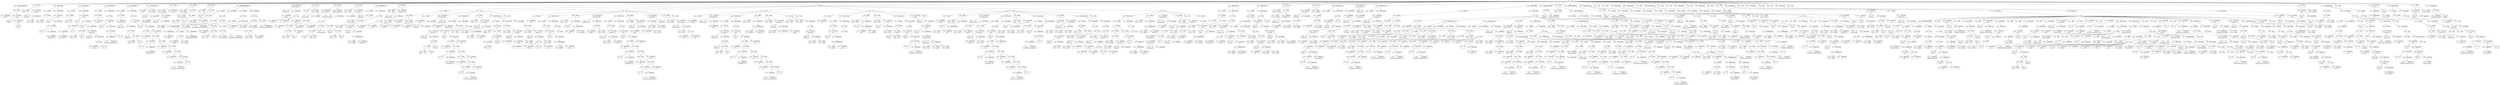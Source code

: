 digraph ast {
node [shape=none];
214043 [label=<<TABLE border='1' cellspacing='0' cellpadding='10' style='rounded' ><TR><TD border='0'>214043</TD><TD border='0'><B>Id</B></TD></TR><HR/><TR><TD border='0' cellpadding='5' colspan='2'>__FILE__</TD></TR></TABLE>>];
214042 [label=<<TABLE border='1' cellspacing='0' cellpadding='10' style='rounded' ><TR><TD border='0'>214042</TD><TD border='0'><B>Id</B></TD></TR><HR/><TR><TD border='0' cellpadding='5' colspan='2'>dirname</TD></TR></TABLE>>];
214047 [label=<<TABLE border='1' cellspacing='0' cellpadding='10' style='rounded' ><TR><TD border='0'>214047</TD><TD border='0'><B>StringLiteral</B></TD></TR><HR/><TR><TD border='0' cellpadding='5' colspan='2'>admin.php</TD></TR></TABLE>>];
214046 [label=<<TABLE border='1' cellspacing='0' cellpadding='10' style='rounded' ><TR><TD border='0'>214046</TD><TD border='0'><B>BinOP</B></TD></TR><HR/><TR><TD border='0' cellpadding='5' colspan='2'>.</TD></TR></TABLE>>];
214046 -> 214045 [weight=2];
214046 -> 214047 [weight=2];
214045 [label=<<TABLE border='1' cellspacing='0' cellpadding='10' style='rounded' ><TR><TD border='0'>214045</TD><TD border='0'><B>FunctionCall</B></TD></TR><HR/><TR><TD border='0' cellpadding='5' colspan='2'>dirname</TD></TR></TABLE>>];
214045 -> 214042 [weight=2];
214045 -> 214044 [weight=2];
214044 [label=<<TABLE border='1' cellspacing='0' cellpadding='10' style='rounded' ><TR><TD border='0'>214044</TD><TD border='0'><B>ArgumentList</B></TD></TR><HR/><TR><TD border='0' cellpadding='5' colspan='2'>__FILE__</TD></TR></TABLE>>];
214044 -> 214043 [weight=2];
214051 [label=<<TABLE border='1' cellspacing='0' cellpadding='10' style='rounded' ><TR><TD border='0'>214051</TD><TD border='0'><B>UnaryOP</B></TD></TR><HR/><TR><TD border='0' cellpadding='5' colspan='2'>!</TD></TR></TABLE>>];
214051 -> 214050 [weight=2];
214050 [label=<<TABLE border='1' cellspacing='0' cellpadding='10' style='rounded' ><TR><TD border='0'>214050</TD><TD border='0'><B>Variable</B></TD></TR><HR/><TR><TD border='0' cellpadding='5'>(0, 203)</TD><TD border='0' cellpadding='5'>taxnow</TD></TR></TABLE>>];
214048 [label=<<TABLE border='1' cellspacing='0' cellpadding='10' style='rounded' ><TR><TD border='0'>214048</TD><TD border='0'><B>RequireOnceStatement</B></TD></TR></TABLE>>];
214048 -> 214046 [weight=2];
214055 [label=<<TABLE border='1' cellspacing='0' cellpadding='10' style='rounded' ><TR><TD border='0'>214055</TD><TD border='0'><B>StringLiteral</B></TD></TR><HR/><TR><TD border='0' cellpadding='5' colspan='2'>Invalid taxonomy.</TD></TR></TABLE>>];
214054 [label=<<TABLE border='1' cellspacing='0' cellpadding='10' style='rounded' ><TR><TD border='0'>214054</TD><TD border='0'><B>Id</B></TD></TR><HR/><TR><TD border='0' cellpadding='5' colspan='2'>__</TD></TR></TABLE>>];
214053 [label=<<TABLE border='1' cellspacing='0' cellpadding='10' style='rounded' ><TR><TD border='0'>214053</TD><TD border='0'><B>Id</B></TD></TR><HR/><TR><TD border='0' cellpadding='5' colspan='2'>wp_die</TD></TR></TABLE>>];
214052 [label=<<TABLE border='1' cellspacing='0' cellpadding='10' style='rounded' ><TR><TD border='0'>214052</TD><TD border='0'><B>Condition</B></TD></TR></TABLE>>];
214052 -> 214051 [weight=2];
214059 [label=<<TABLE border='1' cellspacing='0' cellpadding='10' style='rounded' ><TR><TD border='0'>214059</TD><TD border='0'><B>FunctionCall</B></TD></TR><HR/><TR><TD border='0' cellpadding='5' colspan='2'>wp_die</TD></TR></TABLE>>];
214059 -> 214053 [weight=2];
214059 -> 214058 [weight=2];
214058 [label=<<TABLE border='1' cellspacing='0' cellpadding='10' style='rounded' ><TR><TD border='0'>214058</TD><TD border='0'><B>ArgumentList</B></TD></TR></TABLE>>];
214058 -> 214057 [weight=2];
214057 [label=<<TABLE border='1' cellspacing='0' cellpadding='10' style='rounded' ><TR><TD border='0'>214057</TD><TD border='0'><B>FunctionCall</B></TD></TR><HR/><TR><TD border='0' cellpadding='5' colspan='2'>__</TD></TR></TABLE>>];
214057 -> 214054 [weight=2];
214057 -> 214056 [weight=2];
214056 [label=<<TABLE border='1' cellspacing='0' cellpadding='10' style='rounded' ><TR><TD border='0'>214056</TD><TD border='0'><B>ArgumentList</B></TD></TR></TABLE>>];
214056 -> 214055 [weight=2];
214063 [label=<<TABLE border='1' cellspacing='0' cellpadding='10' style='rounded' ><TR><TD border='0'>214063</TD><TD border='0'><B>BinOP</B></TD></TR><HR/><TR><TD border='0' cellpadding='5' colspan='2'>=</TD></TR></TABLE>>];
214063 -> 214062 [weight=2];
214063 -> 214067 [weight=2];
214062 [label=<<TABLE border='1' cellspacing='0' cellpadding='10' style='rounded' ><TR><TD border='0'>214062</TD><TD border='0'><B>Variable</B></TD></TR><HR/><TR><TD border='0' cellpadding='5'>(0, 206)</TD><TD border='0' cellpadding='5'>tax</TD></TR></TABLE>>];
214061 [label=<<TABLE border='1' cellspacing='0' cellpadding='10' style='rounded' ><TR><TD border='0'>214061</TD><TD border='0'><B>StatementBody</B></TD></TR></TABLE>>];
214061 -> 214059 [weight=2];
214060 [label=<<TABLE border='1' cellspacing='0' cellpadding='10' style='rounded' ><TR><TD border='0'>214060</TD><TD border='0'><B>IfThenStatement</B></TD></TR></TABLE>>];
214060 -> 214052 [weight=2];
214060 -> 214061 [weight=2];
214067 [label=<<TABLE border='1' cellspacing='0' cellpadding='10' style='rounded' ><TR><TD border='0'>214067</TD><TD border='0'><B>FunctionCall</B></TD></TR><HR/><TR><TD border='0' cellpadding='5' colspan='2'>get_taxonomy</TD></TR></TABLE>>];
214067 -> 214064 [weight=2];
214067 -> 214066 [weight=2];
214066 [label=<<TABLE border='1' cellspacing='0' cellpadding='10' style='rounded' ><TR><TD border='0'>214066</TD><TD border='0'><B>ArgumentList</B></TD></TR></TABLE>>];
214066 -> 214065 [weight=2];
214065 [label=<<TABLE border='1' cellspacing='0' cellpadding='10' style='rounded' ><TR><TD border='0'>214065</TD><TD border='0'><B>Variable</B></TD></TR><HR/><TR><TD border='0' cellpadding='5'>(0, 203)</TD><TD border='0' cellpadding='5'>taxnow</TD></TR></TABLE>>];
214064 [label=<<TABLE border='1' cellspacing='0' cellpadding='10' style='rounded' ><TR><TD border='0'>214064</TD><TD border='0'><B>Id</B></TD></TR><HR/><TR><TD border='0' cellpadding='5' colspan='2'>get_taxonomy</TD></TR></TABLE>>];
214071 [label=<<TABLE border='1' cellspacing='0' cellpadding='10' style='rounded' ><TR><TD border='0'>214071</TD><TD border='0'><B>Condition</B></TD></TR></TABLE>>];
214071 -> 214070 [weight=2];
214070 [label=<<TABLE border='1' cellspacing='0' cellpadding='10' style='rounded' ><TR><TD border='0'>214070</TD><TD border='0'><B>UnaryOP</B></TD></TR><HR/><TR><TD border='0' cellpadding='5' colspan='2'>!</TD></TR></TABLE>>];
214070 -> 214069 [weight=2];
214069 [label=<<TABLE border='1' cellspacing='0' cellpadding='10' style='rounded' ><TR><TD border='0'>214069</TD><TD border='0'><B>Variable</B></TD></TR><HR/><TR><TD border='0' cellpadding='5'>(0, 206)</TD><TD border='0' cellpadding='5'>tax</TD></TR></TABLE>>];
214075 [label=<<TABLE border='1' cellspacing='0' cellpadding='10' style='rounded' ><TR><TD border='0'>214075</TD><TD border='0'><B>ArgumentList</B></TD></TR></TABLE>>];
214075 -> 214074 [weight=2];
214074 [label=<<TABLE border='1' cellspacing='0' cellpadding='10' style='rounded' ><TR><TD border='0'>214074</TD><TD border='0'><B>StringLiteral</B></TD></TR><HR/><TR><TD border='0' cellpadding='5' colspan='2'>Invalid taxonomy.</TD></TR></TABLE>>];
214073 [label=<<TABLE border='1' cellspacing='0' cellpadding='10' style='rounded' ><TR><TD border='0'>214073</TD><TD border='0'><B>Id</B></TD></TR><HR/><TR><TD border='0' cellpadding='5' colspan='2'>__</TD></TR></TABLE>>];
214072 [label=<<TABLE border='1' cellspacing='0' cellpadding='10' style='rounded' ><TR><TD border='0'>214072</TD><TD border='0'><B>Id</B></TD></TR><HR/><TR><TD border='0' cellpadding='5' colspan='2'>wp_die</TD></TR></TABLE>>];
214079 [label=<<TABLE border='1' cellspacing='0' cellpadding='10' style='rounded' ><TR><TD border='0'>214079</TD><TD border='0'><B>IfThenStatement</B></TD></TR></TABLE>>];
214079 -> 214071 [weight=2];
214079 -> 214080 [weight=2];
214078 [label=<<TABLE border='1' cellspacing='0' cellpadding='10' style='rounded' ><TR><TD border='0'>214078</TD><TD border='0'><B>FunctionCall</B></TD></TR><HR/><TR><TD border='0' cellpadding='5' colspan='2'>wp_die</TD></TR></TABLE>>];
214078 -> 214072 [weight=2];
214078 -> 214077 [weight=2];
214077 [label=<<TABLE border='1' cellspacing='0' cellpadding='10' style='rounded' ><TR><TD border='0'>214077</TD><TD border='0'><B>ArgumentList</B></TD></TR></TABLE>>];
214077 -> 214076 [weight=2];
214076 [label=<<TABLE border='1' cellspacing='0' cellpadding='10' style='rounded' ><TR><TD border='0'>214076</TD><TD border='0'><B>FunctionCall</B></TD></TR><HR/><TR><TD border='0' cellpadding='5' colspan='2'>__</TD></TR></TABLE>>];
214076 -> 214073 [weight=2];
214076 -> 214075 [weight=2];
214083 [label=<<TABLE border='1' cellspacing='0' cellpadding='10' style='rounded' ><TR><TD border='0'>214083</TD><TD border='0'><B>Variable</B></TD></TR><HR/><TR><TD border='0' cellpadding='5'>(0, 206)</TD><TD border='0' cellpadding='5'>tax</TD></TR></TABLE>>];
214082 [label=<<TABLE border='1' cellspacing='0' cellpadding='10' style='rounded' ><TR><TD border='0'>214082</TD><TD border='0'><B>Id</B></TD></TR><HR/><TR><TD border='0' cellpadding='5' colspan='2'>in_array</TD></TR></TABLE>>];
214080 [label=<<TABLE border='1' cellspacing='0' cellpadding='10' style='rounded' ><TR><TD border='0'>214080</TD><TD border='0'><B>StatementBody</B></TD></TR></TABLE>>];
214080 -> 214078 [weight=2];
214087 [label=<<TABLE border='1' cellspacing='0' cellpadding='10' style='rounded' ><TR><TD border='0'>214087</TD><TD border='0'><B>StringLiteral</B></TD></TR><HR/><TR><TD border='0' cellpadding='5' colspan='2'>show_ui</TD></TR></TABLE>>];
214086 [label=<<TABLE border='1' cellspacing='0' cellpadding='10' style='rounded' ><TR><TD border='0'>214086</TD><TD border='0'><B>Id</B></TD></TR><HR/><TR><TD border='0' cellpadding='5' colspan='2'>get_taxonomies</TD></TR></TABLE>>];
214085 [label=<<TABLE border='1' cellspacing='0' cellpadding='10' style='rounded' ><TR><TD border='0'>214085</TD><TD border='0'><B>BinOP</B></TD></TR><HR/><TR><TD border='0' cellpadding='5' colspan='2'>-&gt;</TD></TR></TABLE>>];
214085 -> 214083 [weight=2];
214085 -> 214084 [weight=2];
214084 [label=<<TABLE border='1' cellspacing='0' cellpadding='10' style='rounded' ><TR><TD border='0'>214084</TD><TD border='0'><B>Id</B></TD></TR><HR/><TR><TD border='0' cellpadding='5' colspan='2'>name</TD></TR></TABLE>>];
214091 [label=<<TABLE border='1' cellspacing='0' cellpadding='10' style='rounded' ><TR><TD border='0'>214091</TD><TD border='0'><B>FunctionCall</B></TD></TR><HR/><TR><TD border='0' cellpadding='5' colspan='2'>get_taxonomies</TD></TR></TABLE>>];
214091 -> 214086 [weight=2];
214091 -> 214090 [weight=2];
214090 [label=<<TABLE border='1' cellspacing='0' cellpadding='10' style='rounded' ><TR><TD border='0'>214090</TD><TD border='0'><B>ArgumentList</B></TD></TR></TABLE>>];
214090 -> 214089 [weight=2];
214089 [label=<<TABLE border='1' cellspacing='0' cellpadding='10' style='rounded' ><TR><TD border='0'>214089</TD><TD border='0'><B>Array</B></TD></TR></TABLE>>];
214089 -> 214087 [weight=2];
214089 -> 214088 [weight=2];
214088 [label=<<TABLE border='1' cellspacing='0' cellpadding='10' style='rounded' ><TR><TD border='0'>214088</TD><TD border='0'><B>True</B></TD></TR><HR/><TR><TD border='0' cellpadding='5' colspan='2'>true</TD></TR></TABLE>>];
214095 [label=<<TABLE border='1' cellspacing='0' cellpadding='10' style='rounded' ><TR><TD border='0'>214095</TD><TD border='0'><B>Condition</B></TD></TR></TABLE>>];
214095 -> 214094 [weight=2];
214094 [label=<<TABLE border='1' cellspacing='0' cellpadding='10' style='rounded' ><TR><TD border='0'>214094</TD><TD border='0'><B>UnaryOP</B></TD></TR><HR/><TR><TD border='0' cellpadding='5' colspan='2'>!</TD></TR></TABLE>>];
214094 -> 214093 [weight=2];
214093 [label=<<TABLE border='1' cellspacing='0' cellpadding='10' style='rounded' ><TR><TD border='0'>214093</TD><TD border='0'><B>FunctionCall</B></TD></TR><HR/><TR><TD border='0' cellpadding='5' colspan='2'>in_array</TD></TR></TABLE>>];
214093 -> 214082 [weight=2];
214093 -> 214092 [weight=2];
214092 [label=<<TABLE border='1' cellspacing='0' cellpadding='10' style='rounded' ><TR><TD border='0'>214092</TD><TD border='0'><B>ArgumentList</B></TD></TR></TABLE>>];
214092 -> 214085 [weight=2];
214092 -> 214091 [weight=2];
214099 [label=<<TABLE border='1' cellspacing='0' cellpadding='10' style='rounded' ><TR><TD border='0'>214099</TD><TD border='0'><B>ArgumentList</B></TD></TR></TABLE>>];
214099 -> 214098 [weight=2];
214098 [label=<<TABLE border='1' cellspacing='0' cellpadding='10' style='rounded' ><TR><TD border='0'>214098</TD><TD border='0'><B>StringLiteral</B></TD></TR><HR/><TR><TD border='0' cellpadding='5' colspan='2'>Sorry, you are not allowed to edit te...</TD></TR></TABLE>>];
214097 [label=<<TABLE border='1' cellspacing='0' cellpadding='10' style='rounded' ><TR><TD border='0'>214097</TD><TD border='0'><B>Id</B></TD></TR><HR/><TR><TD border='0' cellpadding='5' colspan='2'>__</TD></TR></TABLE>>];
214096 [label=<<TABLE border='1' cellspacing='0' cellpadding='10' style='rounded' ><TR><TD border='0'>214096</TD><TD border='0'><B>Id</B></TD></TR><HR/><TR><TD border='0' cellpadding='5' colspan='2'>wp_die</TD></TR></TABLE>>];
214103 [label=<<TABLE border='1' cellspacing='0' cellpadding='10' style='rounded' ><TR><TD border='0'>214103</TD><TD border='0'><B>Block</B></TD></TR></TABLE>>];
214103 -> 214102 [weight=2];
214102 [label=<<TABLE border='1' cellspacing='0' cellpadding='10' style='rounded' ><TR><TD border='0'>214102</TD><TD border='0'><B>FunctionCall</B></TD></TR><HR/><TR><TD border='0' cellpadding='5' colspan='2'>wp_die</TD></TR></TABLE>>];
214102 -> 214096 [weight=2];
214102 -> 214101 [weight=2];
214101 [label=<<TABLE border='1' cellspacing='0' cellpadding='10' style='rounded' ><TR><TD border='0'>214101</TD><TD border='0'><B>ArgumentList</B></TD></TR></TABLE>>];
214101 -> 214100 [weight=2];
214100 [label=<<TABLE border='1' cellspacing='0' cellpadding='10' style='rounded' ><TR><TD border='0'>214100</TD><TD border='0'><B>FunctionCall</B></TD></TR><HR/><TR><TD border='0' cellpadding='5' colspan='2'>__</TD></TR></TABLE>>];
214100 -> 214097 [weight=2];
214100 -> 214099 [weight=2];
214107 [label=<<TABLE border='1' cellspacing='0' cellpadding='10' style='rounded' ><TR><TD border='0'>214107</TD><TD border='0'><B>Id</B></TD></TR><HR/><TR><TD border='0' cellpadding='5' colspan='2'>current_user_can</TD></TR></TABLE>>];
214105 [label=<<TABLE border='1' cellspacing='0' cellpadding='10' style='rounded' ><TR><TD border='0'>214105</TD><TD border='0'><B>StatementBody</B></TD></TR></TABLE>>];
214105 -> 214103 [weight=2];
214104 [label=<<TABLE border='1' cellspacing='0' cellpadding='10' style='rounded' ><TR><TD border='0'>214104</TD><TD border='0'><B>IfThenStatement</B></TD></TR></TABLE>>];
214104 -> 214095 [weight=2];
214104 -> 214105 [weight=2];
214111 [label=<<TABLE border='1' cellspacing='0' cellpadding='10' style='rounded' ><TR><TD border='0'>214111</TD><TD border='0'><B>Id</B></TD></TR><HR/><TR><TD border='0' cellpadding='5' colspan='2'>manage_terms</TD></TR></TABLE>>];
214110 [label=<<TABLE border='1' cellspacing='0' cellpadding='10' style='rounded' ><TR><TD border='0'>214110</TD><TD border='0'><B>BinOP</B></TD></TR><HR/><TR><TD border='0' cellpadding='5' colspan='2'>-&gt;</TD></TR></TABLE>>];
214110 -> 214108 [weight=2];
214110 -> 214109 [weight=2];
214109 [label=<<TABLE border='1' cellspacing='0' cellpadding='10' style='rounded' ><TR><TD border='0'>214109</TD><TD border='0'><B>Id</B></TD></TR><HR/><TR><TD border='0' cellpadding='5' colspan='2'>cap</TD></TR></TABLE>>];
214108 [label=<<TABLE border='1' cellspacing='0' cellpadding='10' style='rounded' ><TR><TD border='0'>214108</TD><TD border='0'><B>Variable</B></TD></TR><HR/><TR><TD border='0' cellpadding='5'>(0, 206)</TD><TD border='0' cellpadding='5'>tax</TD></TR></TABLE>>];
214115 [label=<<TABLE border='1' cellspacing='0' cellpadding='10' style='rounded' ><TR><TD border='0'>214115</TD><TD border='0'><B>UnaryOP</B></TD></TR><HR/><TR><TD border='0' cellpadding='5' colspan='2'>!</TD></TR></TABLE>>];
214115 -> 214114 [weight=2];
214114 [label=<<TABLE border='1' cellspacing='0' cellpadding='10' style='rounded' ><TR><TD border='0'>214114</TD><TD border='0'><B>FunctionCall</B></TD></TR><HR/><TR><TD border='0' cellpadding='5' colspan='2'>current_user_can</TD></TR></TABLE>>];
214114 -> 214107 [weight=2];
214114 -> 214113 [weight=2];
214113 [label=<<TABLE border='1' cellspacing='0' cellpadding='10' style='rounded' ><TR><TD border='0'>214113</TD><TD border='0'><B>ArgumentList</B></TD></TR></TABLE>>];
214113 -> 214112 [weight=2];
214112 [label=<<TABLE border='1' cellspacing='0' cellpadding='10' style='rounded' ><TR><TD border='0'>214112</TD><TD border='0'><B>BinOP</B></TD></TR><HR/><TR><TD border='0' cellpadding='5' colspan='2'>-&gt;</TD></TR></TABLE>>];
214112 -> 214110 [weight=2];
214112 -> 214111 [weight=2];
214119 [label=<<TABLE border='1' cellspacing='0' cellpadding='10' style='rounded' ><TR><TD border='0'>214119</TD><TD border='0'><B>BinOP</B></TD></TR><HR/><TR><TD border='0' cellpadding='5' colspan='2'>.</TD></TR></TABLE>>];
214119 -> 214118 [weight=2];
214119 -> 214124 [weight=2];
214118 [label=<<TABLE border='1' cellspacing='0' cellpadding='10' style='rounded' ><TR><TD border='0'>214118</TD><TD border='0'><B>StringLiteral</B></TD></TR><HR/><TR><TD border='0' cellpadding='5' colspan='2'>&lt;h1&gt;</TD></TR></TABLE>>];
214117 [label=<<TABLE border='1' cellspacing='0' cellpadding='10' style='rounded' ><TR><TD border='0'>214117</TD><TD border='0'><B>Id</B></TD></TR><HR/><TR><TD border='0' cellpadding='5' colspan='2'>wp_die</TD></TR></TABLE>>];
214116 [label=<<TABLE border='1' cellspacing='0' cellpadding='10' style='rounded' ><TR><TD border='0'>214116</TD><TD border='0'><B>Condition</B></TD></TR></TABLE>>];
214116 -> 214115 [weight=2];
214123 [label=<<TABLE border='1' cellspacing='0' cellpadding='10' style='rounded' ><TR><TD border='0'>214123</TD><TD border='0'><B>FunctionCall</B></TD></TR><HR/><TR><TD border='0' cellpadding='5' colspan='2'>__</TD></TR></TABLE>>];
214123 -> 214120 [weight=2];
214123 -> 214122 [weight=2];
214122 [label=<<TABLE border='1' cellspacing='0' cellpadding='10' style='rounded' ><TR><TD border='0'>214122</TD><TD border='0'><B>ArgumentList</B></TD></TR></TABLE>>];
214122 -> 214121 [weight=2];
214121 [label=<<TABLE border='1' cellspacing='0' cellpadding='10' style='rounded' ><TR><TD border='0'>214121</TD><TD border='0'><B>StringLiteral</B></TD></TR><HR/><TR><TD border='0' cellpadding='5' colspan='2'>Cheatin&amp;#8217; uh?</TD></TR></TABLE>>];
214120 [label=<<TABLE border='1' cellspacing='0' cellpadding='10' style='rounded' ><TR><TD border='0'>214120</TD><TD border='0'><B>Id</B></TD></TR><HR/><TR><TD border='0' cellpadding='5' colspan='2'>__</TD></TR></TABLE>>];
214127 [label=<<TABLE border='1' cellspacing='0' cellpadding='10' style='rounded' ><TR><TD border='0'>214127</TD><TD border='0'><B>StringLiteral</B></TD></TR><HR/><TR><TD border='0' cellpadding='5' colspan='2'>&lt;p&gt;</TD></TR></TABLE>>];
214126 [label=<<TABLE border='1' cellspacing='0' cellpadding='10' style='rounded' ><TR><TD border='0'>214126</TD><TD border='0'><B>BinOP</B></TD></TR><HR/><TR><TD border='0' cellpadding='5' colspan='2'>.</TD></TR></TABLE>>];
214126 -> 214125 [weight=2];
214126 -> 214128 [weight=2];
214125 [label=<<TABLE border='1' cellspacing='0' cellpadding='10' style='rounded' ><TR><TD border='0'>214125</TD><TD border='0'><B>StringLiteral</B></TD></TR><HR/><TR><TD border='0' cellpadding='5' colspan='2'>&lt;h1&gt;</TD></TR></TABLE>>];
214124 [label=<<TABLE border='1' cellspacing='0' cellpadding='10' style='rounded' ><TR><TD border='0'>214124</TD><TD border='0'><B>BinOP</B></TD></TR><HR/><TR><TD border='0' cellpadding='5' colspan='2'>.</TD></TR></TABLE>>];
214124 -> 214123 [weight=2];
214124 -> 214126 [weight=2];
214131 [label=<<TABLE border='1' cellspacing='0' cellpadding='10' style='rounded' ><TR><TD border='0'>214131</TD><TD border='0'><B>ArgumentList</B></TD></TR></TABLE>>];
214131 -> 214130 [weight=2];
214130 [label=<<TABLE border='1' cellspacing='0' cellpadding='10' style='rounded' ><TR><TD border='0'>214130</TD><TD border='0'><B>StringLiteral</B></TD></TR><HR/><TR><TD border='0' cellpadding='5' colspan='2'>Sorry, you are not allowed to manage ...</TD></TR></TABLE>>];
214129 [label=<<TABLE border='1' cellspacing='0' cellpadding='10' style='rounded' ><TR><TD border='0'>214129</TD><TD border='0'><B>Id</B></TD></TR><HR/><TR><TD border='0' cellpadding='5' colspan='2'>__</TD></TR></TABLE>>];
214128 [label=<<TABLE border='1' cellspacing='0' cellpadding='10' style='rounded' ><TR><TD border='0'>214128</TD><TD border='0'><B>BinOP</B></TD></TR><HR/><TR><TD border='0' cellpadding='5' colspan='2'>.</TD></TR></TABLE>>];
214128 -> 214127 [weight=2];
214128 -> 214133 [weight=2];
214135 [label=<<TABLE border='1' cellspacing='0' cellpadding='10' style='rounded' ><TR><TD border='0'>214135</TD><TD border='0'><B>IntegerLiteral</B></TD></TR><HR/><TR><TD border='0' cellpadding='5' colspan='2'>403</TD></TR></TABLE>>];
214134 [label=<<TABLE border='1' cellspacing='0' cellpadding='10' style='rounded' ><TR><TD border='0'>214134</TD><TD border='0'><B>StringLiteral</B></TD></TR><HR/><TR><TD border='0' cellpadding='5' colspan='2'>&lt;p&gt;</TD></TR></TABLE>>];
214133 [label=<<TABLE border='1' cellspacing='0' cellpadding='10' style='rounded' ><TR><TD border='0'>214133</TD><TD border='0'><B>BinOP</B></TD></TR><HR/><TR><TD border='0' cellpadding='5' colspan='2'>.</TD></TR></TABLE>>];
214133 -> 214132 [weight=2];
214133 -> 214134 [weight=2];
214132 [label=<<TABLE border='1' cellspacing='0' cellpadding='10' style='rounded' ><TR><TD border='0'>214132</TD><TD border='0'><B>FunctionCall</B></TD></TR><HR/><TR><TD border='0' cellpadding='5' colspan='2'>__</TD></TR></TABLE>>];
214132 -> 214129 [weight=2];
214132 -> 214131 [weight=2];
214139 [label=<<TABLE border='1' cellspacing='0' cellpadding='10' style='rounded' ><TR><TD border='0'>214139</TD><TD border='0'><B>IfThenStatement</B></TD></TR></TABLE>>];
214139 -> 214116 [weight=2];
214139 -> 214140 [weight=2];
214138 [label=<<TABLE border='1' cellspacing='0' cellpadding='10' style='rounded' ><TR><TD border='0'>214138</TD><TD border='0'><B>Block</B></TD></TR></TABLE>>];
214138 -> 214137 [weight=2];
214137 [label=<<TABLE border='1' cellspacing='0' cellpadding='10' style='rounded' ><TR><TD border='0'>214137</TD><TD border='0'><B>FunctionCall</B></TD></TR><HR/><TR><TD border='0' cellpadding='5' colspan='2'>wp_die</TD></TR></TABLE>>];
214137 -> 214117 [weight=2];
214137 -> 214136 [weight=2];
214136 [label=<<TABLE border='1' cellspacing='0' cellpadding='10' style='rounded' ><TR><TD border='0'>214136</TD><TD border='0'><B>ArgumentList</B></TD></TR></TABLE>>];
214136 -> 214119 [weight=2];
214136 -> 214135 [weight=2];
214143 [label=<<TABLE border='1' cellspacing='0' cellpadding='10' style='rounded' ><TR><TD border='0'>214143</TD><TD border='0'><B>VariableStatement</B></TD></TR></TABLE>>];
214143 -> 214141 [weight=2];
214143 -> 214142 [weight=2];
214142 [label=<<TABLE border='1' cellspacing='0' cellpadding='10' style='rounded' ><TR><TD border='0'>214142</TD><TD border='0'><B>Variable</B></TD></TR><HR/><TR><TD border='0' cellpadding='5'>(0, 195)</TD><TD border='0' cellpadding='5'>post_type</TD></TR></TABLE>>];
214141 [label=<<TABLE border='1' cellspacing='0' cellpadding='10' style='rounded' ><TR><TD border='0'>214141</TD><TD border='0'><B>Global</B></TD></TR><HR/><TR><TD border='0' cellpadding='5' colspan='2'>global</TD></TR></TABLE>>];
214140 [label=<<TABLE border='1' cellspacing='0' cellpadding='10' style='rounded' ><TR><TD border='0'>214140</TD><TD border='0'><B>StatementBody</B></TD></TR></TABLE>>];
214140 -> 214138 [weight=2];
214147 [label=<<TABLE border='1' cellspacing='0' cellpadding='10' style='rounded' ><TR><TD border='0'>214147</TD><TD border='0'><B>StringLiteral</B></TD></TR><HR/><TR><TD border='0' cellpadding='5' colspan='2'>WP_Terms_List_Table</TD></TR></TABLE>>];
214146 [label=<<TABLE border='1' cellspacing='0' cellpadding='10' style='rounded' ><TR><TD border='0'>214146</TD><TD border='0'><B>Id</B></TD></TR><HR/><TR><TD border='0' cellpadding='5' colspan='2'>_get_list_table</TD></TR></TABLE>>];
214145 [label=<<TABLE border='1' cellspacing='0' cellpadding='10' style='rounded' ><TR><TD border='0'>214145</TD><TD border='0'><B>BinOP</B></TD></TR><HR/><TR><TD border='0' cellpadding='5' colspan='2'>=</TD></TR></TABLE>>];
214145 -> 214144 [weight=2];
214145 -> 214149 [weight=2];
214144 [label=<<TABLE border='1' cellspacing='0' cellpadding='10' style='rounded' ><TR><TD border='0'>214144</TD><TD border='0'><B>Variable</B></TD></TR><HR/><TR><TD border='0' cellpadding='5'>(0, 136)</TD><TD border='0' cellpadding='5'>wp_list_table</TD></TR></TABLE>>];
214151 [label=<<TABLE border='1' cellspacing='0' cellpadding='10' style='rounded' ><TR><TD border='0'>214151</TD><TD border='0'><B>BinOP</B></TD></TR><HR/><TR><TD border='0' cellpadding='5' colspan='2'>=</TD></TR></TABLE>>];
214151 -> 214150 [weight=2];
214151 -> 214156 [weight=2];
214150 [label=<<TABLE border='1' cellspacing='0' cellpadding='10' style='rounded' ><TR><TD border='0'>214150</TD><TD border='0'><B>Variable</B></TD></TR><HR/><TR><TD border='0' cellpadding='5'>(0, 1185)</TD><TD border='0' cellpadding='5'>pagenum</TD></TR></TABLE>>];
214149 [label=<<TABLE border='1' cellspacing='0' cellpadding='10' style='rounded' ><TR><TD border='0'>214149</TD><TD border='0'><B>FunctionCall</B></TD></TR><HR/><TR><TD border='0' cellpadding='5' colspan='2'>_get_list_table</TD></TR></TABLE>>];
214149 -> 214146 [weight=2];
214149 -> 214148 [weight=2];
214148 [label=<<TABLE border='1' cellspacing='0' cellpadding='10' style='rounded' ><TR><TD border='0'>214148</TD><TD border='0'><B>ArgumentList</B></TD></TR></TABLE>>];
214148 -> 214147 [weight=2];
214155 [label=<<TABLE border='1' cellspacing='0' cellpadding='10' style='rounded' ><TR><TD border='0'>214155</TD><TD border='0'><B>MethodCall</B></TD></TR><HR/><TR><TD border='0' cellpadding='5' colspan='2'>get_pagenum</TD></TR></TABLE>>];
214155 -> 214153 [weight=2];
214155 -> 214154 [weight=2];
214154 [label=<<TABLE border='1' cellspacing='0' cellpadding='10' style='rounded' ><TR><TD border='0'>214154</TD><TD border='0'><B>ArgumentList</B></TD></TR></TABLE>>];
214153 [label=<<TABLE border='1' cellspacing='0' cellpadding='10' style='rounded' ><TR><TD border='0'>214153</TD><TD border='0'><B>Id</B></TD></TR><HR/><TR><TD border='0' cellpadding='5' colspan='2'>get_pagenum</TD></TR></TABLE>>];
214152 [label=<<TABLE border='1' cellspacing='0' cellpadding='10' style='rounded' ><TR><TD border='0'>214152</TD><TD border='0'><B>Variable</B></TD></TR><HR/><TR><TD border='0' cellpadding='5'>(0, 136)</TD><TD border='0' cellpadding='5'>wp_list_table</TD></TR></TABLE>>];
214159 [label=<<TABLE border='1' cellspacing='0' cellpadding='10' style='rounded' ><TR><TD border='0'>214159</TD><TD border='0'><B>Variable</B></TD></TR><HR/><TR><TD border='0' cellpadding='5'>(0, 206)</TD><TD border='0' cellpadding='5'>tax</TD></TR></TABLE>>];
214158 [label=<<TABLE border='1' cellspacing='0' cellpadding='10' style='rounded' ><TR><TD border='0'>214158</TD><TD border='0'><B>BinOP</B></TD></TR><HR/><TR><TD border='0' cellpadding='5' colspan='2'>=</TD></TR></TABLE>>];
214158 -> 214157 [weight=2];
214158 -> 214163 [weight=2];
214157 [label=<<TABLE border='1' cellspacing='0' cellpadding='10' style='rounded' ><TR><TD border='0'>214157</TD><TD border='0'><B>Variable</B></TD></TR><HR/><TR><TD border='0' cellpadding='5'>(0, 8)</TD><TD border='0' cellpadding='5'>title</TD></TR></TABLE>>];
214156 [label=<<TABLE border='1' cellspacing='0' cellpadding='10' style='rounded' ><TR><TD border='0'>214156</TD><TD border='0'><B>BinOP</B></TD></TR><HR/><TR><TD border='0' cellpadding='5' colspan='2'>-&gt;</TD></TR></TABLE>>];
214156 -> 214152 [weight=2];
214156 -> 214155 [weight=2];
214163 [label=<<TABLE border='1' cellspacing='0' cellpadding='10' style='rounded' ><TR><TD border='0'>214163</TD><TD border='0'><B>BinOP</B></TD></TR><HR/><TR><TD border='0' cellpadding='5' colspan='2'>-&gt;</TD></TR></TABLE>>];
214163 -> 214161 [weight=2];
214163 -> 214162 [weight=2];
214162 [label=<<TABLE border='1' cellspacing='0' cellpadding='10' style='rounded' ><TR><TD border='0'>214162</TD><TD border='0'><B>Id</B></TD></TR><HR/><TR><TD border='0' cellpadding='5' colspan='2'>name</TD></TR></TABLE>>];
214161 [label=<<TABLE border='1' cellspacing='0' cellpadding='10' style='rounded' ><TR><TD border='0'>214161</TD><TD border='0'><B>BinOP</B></TD></TR><HR/><TR><TD border='0' cellpadding='5' colspan='2'>-&gt;</TD></TR></TABLE>>];
214161 -> 214159 [weight=2];
214161 -> 214160 [weight=2];
214160 [label=<<TABLE border='1' cellspacing='0' cellpadding='10' style='rounded' ><TR><TD border='0'>214160</TD><TD border='0'><B>Id</B></TD></TR><HR/><TR><TD border='0' cellpadding='5' colspan='2'>labels</TD></TR></TABLE>>];
214167 [label=<<TABLE border='1' cellspacing='0' cellpadding='10' style='rounded' ><TR><TD border='0'>214167</TD><TD border='0'><B>Condition</B></TD></TR></TABLE>>];
214167 -> 214165 [weight=2];
214166 [label=<<TABLE border='1' cellspacing='0' cellpadding='10' style='rounded' ><TR><TD border='0'>214166</TD><TD border='0'><B>Variable</B></TD></TR><HR/><TR><TD border='0' cellpadding='5'>(0, 195)</TD><TD border='0' cellpadding='5'>post_type</TD></TR></TABLE>>];
214165 [label=<<TABLE border='1' cellspacing='0' cellpadding='10' style='rounded' ><TR><TD border='0'>214165</TD><TD border='0'><B>RelOP</B></TD></TR><HR/><TR><TD border='0' cellpadding='5' colspan='2'>!=</TD></TR></TABLE>>];
214165 -> 214164 [weight=2];
214165 -> 214166 [weight=2];
214164 [label=<<TABLE border='1' cellspacing='0' cellpadding='10' style='rounded' ><TR><TD border='0'>214164</TD><TD border='0'><B>StringLiteral</B></TD></TR><HR/><TR><TD border='0' cellpadding='5' colspan='2'>post</TD></TR></TABLE>>];
214171 [label=<<TABLE border='1' cellspacing='0' cellpadding='10' style='rounded' ><TR><TD border='0'>214171</TD><TD border='0'><B>RelOP</B></TD></TR><HR/><TR><TD border='0' cellpadding='5' colspan='2'>==</TD></TR></TABLE>>];
214171 -> 214170 [weight=2];
214171 -> 214172 [weight=2];
214170 [label=<<TABLE border='1' cellspacing='0' cellpadding='10' style='rounded' ><TR><TD border='0'>214170</TD><TD border='0'><B>StringLiteral</B></TD></TR><HR/><TR><TD border='0' cellpadding='5' colspan='2'>attachment</TD></TR></TABLE>>];
214169 [label=<<TABLE border='1' cellspacing='0' cellpadding='10' style='rounded' ><TR><TD border='0'>214169</TD><TD border='0'><B>BinOP</B></TD></TR><HR/><TR><TD border='0' cellpadding='5' colspan='2'>=</TD></TR></TABLE>>];
214169 -> 214168 [weight=2];
214169 -> 214178 [weight=2];
214168 [label=<<TABLE border='1' cellspacing='0' cellpadding='10' style='rounded' ><TR><TD border='0'>214168</TD><TD border='0'><B>Variable</B></TD></TR><HR/><TR><TD border='0' cellpadding='5'>(0, 134)</TD><TD border='0' cellpadding='5'>parent_file</TD></TR></TABLE>>];
214175 [label=<<TABLE border='1' cellspacing='0' cellpadding='10' style='rounded' ><TR><TD border='0'>214175</TD><TD border='0'><B>ConditionalTrue</B></TD></TR></TABLE>>];
214175 -> 214174 [weight=2];
214174 [label=<<TABLE border='1' cellspacing='0' cellpadding='10' style='rounded' ><TR><TD border='0'>214174</TD><TD border='0'><B>StringLiteral</B></TD></TR><HR/><TR><TD border='0' cellpadding='5' colspan='2'>upload.php</TD></TR></TABLE>>];
214173 [label=<<TABLE border='1' cellspacing='0' cellpadding='10' style='rounded' ><TR><TD border='0'>214173</TD><TD border='0'><B>Condition</B></TD></TR></TABLE>>];
214173 -> 214171 [weight=2];
214172 [label=<<TABLE border='1' cellspacing='0' cellpadding='10' style='rounded' ><TR><TD border='0'>214172</TD><TD border='0'><B>Variable</B></TD></TR><HR/><TR><TD border='0' cellpadding='5'>(0, 195)</TD><TD border='0' cellpadding='5'>post_type</TD></TR></TABLE>>];
214179 [label=<<TABLE border='1' cellspacing='0' cellpadding='10' style='rounded' ><TR><TD border='0'>214179</TD><TD border='0'><B>Variable</B></TD></TR><HR/><TR><TD border='0' cellpadding='5'>(0, 161)</TD><TD border='0' cellpadding='5'>submenu_file</TD></TR></TABLE>>];
214178 [label=<<TABLE border='1' cellspacing='0' cellpadding='10' style='rounded' ><TR><TD border='0'>214178</TD><TD border='0'><B>ConditionalExpression</B></TD></TR></TABLE>>];
214178 -> 214173 [weight=2];
214178 -> 214175 [weight=2];
214178 -> 214177 [weight=2];
214177 [label=<<TABLE border='1' cellspacing='0' cellpadding='10' style='rounded' ><TR><TD border='0'>214177</TD><TD border='0'><B>ConditionalFalse</B></TD></TR></TABLE>>];
214177 -> 214176 [weight=2];
214176 [label=<<TABLE border='1' cellspacing='0' cellpadding='10' style='rounded' ><TR><TD border='0'>214176</TD><TD border='0'><B>StringExpression</B></TD></TR><HR/><TR><TD border='0' cellpadding='5' colspan='2'>edit.php?post_type=$post_type</TD></TR></TABLE>>];
214183 [label=<<TABLE border='1' cellspacing='0' cellpadding='10' style='rounded' ><TR><TD border='0'>214183</TD><TD border='0'><B>IfThenElifElseStatement</B></TD></TR></TABLE>>];
214183 -> 214167 [weight=2];
214183 -> 214184 [weight=2];
214183 -> 214209 [weight=2];
214183 -> 214208 [weight=2];
214182 [label=<<TABLE border='1' cellspacing='0' cellpadding='10' style='rounded' ><TR><TD border='0'>214182</TD><TD border='0'><B>Block</B></TD></TR></TABLE>>];
214182 -> 214169 [weight=2];
214182 -> 214180 [weight=2];
214181 [label=<<TABLE border='1' cellspacing='0' cellpadding='10' style='rounded' ><TR><TD border='0'>214181</TD><TD border='0'><B>StringExpression</B></TD></TR><HR/><TR><TD border='0' cellpadding='5' colspan='2'>edit-tags.php?taxonomy=$taxonomy&amp;amp;...</TD></TR></TABLE>>];
214180 [label=<<TABLE border='1' cellspacing='0' cellpadding='10' style='rounded' ><TR><TD border='0'>214180</TD><TD border='0'><B>BinOP</B></TD></TR><HR/><TR><TD border='0' cellpadding='5' colspan='2'>=</TD></TR></TABLE>>];
214180 -> 214179 [weight=2];
214180 -> 214181 [weight=2];
214187 [label=<<TABLE border='1' cellspacing='0' cellpadding='10' style='rounded' ><TR><TD border='0'>214187</TD><TD border='0'><B>Variable</B></TD></TR><HR/><TR><TD border='0' cellpadding='5'>(0, 206)</TD><TD border='0' cellpadding='5'>tax</TD></TR></TABLE>>];
214186 [label=<<TABLE border='1' cellspacing='0' cellpadding='10' style='rounded' ><TR><TD border='0'>214186</TD><TD border='0'><B>RelOP</B></TD></TR><HR/><TR><TD border='0' cellpadding='5' colspan='2'>==</TD></TR></TABLE>>];
214186 -> 214185 [weight=2];
214186 -> 214189 [weight=2];
214185 [label=<<TABLE border='1' cellspacing='0' cellpadding='10' style='rounded' ><TR><TD border='0'>214185</TD><TD border='0'><B>StringLiteral</B></TD></TR><HR/><TR><TD border='0' cellpadding='5' colspan='2'>link_category</TD></TR></TABLE>>];
214184 [label=<<TABLE border='1' cellspacing='0' cellpadding='10' style='rounded' ><TR><TD border='0'>214184</TD><TD border='0'><B>StatementBody</B></TD></TR></TABLE>>];
214184 -> 214182 [weight=2];
214191 [label=<<TABLE border='1' cellspacing='0' cellpadding='10' style='rounded' ><TR><TD border='0'>214191</TD><TD border='0'><B>Variable</B></TD></TR><HR/><TR><TD border='0' cellpadding='5'>(0, 134)</TD><TD border='0' cellpadding='5'>parent_file</TD></TR></TABLE>>];
214190 [label=<<TABLE border='1' cellspacing='0' cellpadding='10' style='rounded' ><TR><TD border='0'>214190</TD><TD border='0'><B>Condition</B></TD></TR></TABLE>>];
214190 -> 214186 [weight=2];
214189 [label=<<TABLE border='1' cellspacing='0' cellpadding='10' style='rounded' ><TR><TD border='0'>214189</TD><TD border='0'><B>BinOP</B></TD></TR><HR/><TR><TD border='0' cellpadding='5' colspan='2'>-&gt;</TD></TR></TABLE>>];
214189 -> 214187 [weight=2];
214189 -> 214188 [weight=2];
214188 [label=<<TABLE border='1' cellspacing='0' cellpadding='10' style='rounded' ><TR><TD border='0'>214188</TD><TD border='0'><B>Id</B></TD></TR><HR/><TR><TD border='0' cellpadding='5' colspan='2'>name</TD></TR></TABLE>>];
214195 [label=<<TABLE border='1' cellspacing='0' cellpadding='10' style='rounded' ><TR><TD border='0'>214195</TD><TD border='0'><B>BinOP</B></TD></TR><HR/><TR><TD border='0' cellpadding='5' colspan='2'>=</TD></TR></TABLE>>];
214195 -> 214194 [weight=2];
214195 -> 214196 [weight=2];
214194 [label=<<TABLE border='1' cellspacing='0' cellpadding='10' style='rounded' ><TR><TD border='0'>214194</TD><TD border='0'><B>Variable</B></TD></TR><HR/><TR><TD border='0' cellpadding='5'>(0, 161)</TD><TD border='0' cellpadding='5'>submenu_file</TD></TR></TABLE>>];
214193 [label=<<TABLE border='1' cellspacing='0' cellpadding='10' style='rounded' ><TR><TD border='0'>214193</TD><TD border='0'><B>StringLiteral</B></TD></TR><HR/><TR><TD border='0' cellpadding='5' colspan='2'>link-manager.php</TD></TR></TABLE>>];
214192 [label=<<TABLE border='1' cellspacing='0' cellpadding='10' style='rounded' ><TR><TD border='0'>214192</TD><TD border='0'><B>BinOP</B></TD></TR><HR/><TR><TD border='0' cellpadding='5' colspan='2'>=</TD></TR></TABLE>>];
214192 -> 214191 [weight=2];
214192 -> 214193 [weight=2];
214199 [label=<<TABLE border='1' cellspacing='0' cellpadding='10' style='rounded' ><TR><TD border='0'>214199</TD><TD border='0'><B>StatementBody</B></TD></TR></TABLE>>];
214199 -> 214197 [weight=2];
214198 [label=<<TABLE border='1' cellspacing='0' cellpadding='10' style='rounded' ><TR><TD border='0'>214198</TD><TD border='0'><B>ElseIf</B></TD></TR></TABLE>>];
214198 -> 214190 [weight=2];
214198 -> 214199 [weight=2];
214197 [label=<<TABLE border='1' cellspacing='0' cellpadding='10' style='rounded' ><TR><TD border='0'>214197</TD><TD border='0'><B>Block</B></TD></TR></TABLE>>];
214197 -> 214192 [weight=2];
214197 -> 214195 [weight=2];
214196 [label=<<TABLE border='1' cellspacing='0' cellpadding='10' style='rounded' ><TR><TD border='0'>214196</TD><TD border='0'><B>StringLiteral</B></TD></TR><HR/><TR><TD border='0' cellpadding='5' colspan='2'>edit-tags.php?taxonomy=link_category</TD></TR></TABLE>>];
214203 [label=<<TABLE border='1' cellspacing='0' cellpadding='10' style='rounded' ><TR><TD border='0'>214203</TD><TD border='0'><B>Variable</B></TD></TR><HR/><TR><TD border='0' cellpadding='5'>(0, 161)</TD><TD border='0' cellpadding='5'>submenu_file</TD></TR></TABLE>>];
214202 [label=<<TABLE border='1' cellspacing='0' cellpadding='10' style='rounded' ><TR><TD border='0'>214202</TD><TD border='0'><B>StringLiteral</B></TD></TR><HR/><TR><TD border='0' cellpadding='5' colspan='2'>edit.php</TD></TR></TABLE>>];
214201 [label=<<TABLE border='1' cellspacing='0' cellpadding='10' style='rounded' ><TR><TD border='0'>214201</TD><TD border='0'><B>BinOP</B></TD></TR><HR/><TR><TD border='0' cellpadding='5' colspan='2'>=</TD></TR></TABLE>>];
214201 -> 214200 [weight=2];
214201 -> 214202 [weight=2];
214200 [label=<<TABLE border='1' cellspacing='0' cellpadding='10' style='rounded' ><TR><TD border='0'>214200</TD><TD border='0'><B>Variable</B></TD></TR><HR/><TR><TD border='0' cellpadding='5'>(0, 134)</TD><TD border='0' cellpadding='5'>parent_file</TD></TR></TABLE>>];
214206 [label=<<TABLE border='1' cellspacing='0' cellpadding='10' style='rounded' ><TR><TD border='0'>214206</TD><TD border='0'><B>Block</B></TD></TR></TABLE>>];
214206 -> 214201 [weight=2];
214206 -> 214204 [weight=2];
214205 [label=<<TABLE border='1' cellspacing='0' cellpadding='10' style='rounded' ><TR><TD border='0'>214205</TD><TD border='0'><B>StringExpression</B></TD></TR><HR/><TR><TD border='0' cellpadding='5' colspan='2'>edit-tags.php?taxonomy=$taxonomy</TD></TR></TABLE>>];
214204 [label=<<TABLE border='1' cellspacing='0' cellpadding='10' style='rounded' ><TR><TD border='0'>214204</TD><TD border='0'><B>BinOP</B></TD></TR><HR/><TR><TD border='0' cellpadding='5' colspan='2'>=</TD></TR></TABLE>>];
214204 -> 214203 [weight=2];
214204 -> 214205 [weight=2];
214211 [label=<<TABLE border='1' cellspacing='0' cellpadding='10' style='rounded' ><TR><TD border='0'>214211</TD><TD border='0'><B>StringLiteral</B></TD></TR><HR/><TR><TD border='0' cellpadding='5' colspan='2'>per_page</TD></TR></TABLE>>];
214210 [label=<<TABLE border='1' cellspacing='0' cellpadding='10' style='rounded' ><TR><TD border='0'>214210</TD><TD border='0'><B>Id</B></TD></TR><HR/><TR><TD border='0' cellpadding='5' colspan='2'>add_screen_option</TD></TR></TABLE>>];
214209 [label=<<TABLE border='1' cellspacing='0' cellpadding='10' style='rounded' ><TR><TD border='0'>214209</TD><TD border='0'><B>ElseIfList</B></TD></TR></TABLE>>];
214209 -> 214198 [weight=2];
214208 [label=<<TABLE border='1' cellspacing='0' cellpadding='10' style='rounded' ><TR><TD border='0'>214208</TD><TD border='0'><B>StatementBody</B></TD></TR></TABLE>>];
214208 -> 214206 [weight=2];
214215 [label=<<TABLE border='1' cellspacing='0' cellpadding='10' style='rounded' ><TR><TD border='0'>214215</TD><TD border='0'><B>StringLiteral</B></TD></TR><HR/><TR><TD border='0' cellpadding='5' colspan='2'>edit_</TD></TR></TABLE>>];
214214 [label=<<TABLE border='1' cellspacing='0' cellpadding='10' style='rounded' ><TR><TD border='0'>214214</TD><TD border='0'><B>StringLiteral</B></TD></TR><HR/><TR><TD border='0' cellpadding='5' colspan='2'>option</TD></TR></TABLE>>];
214213 [label=<<TABLE border='1' cellspacing='0' cellpadding='10' style='rounded' ><TR><TD border='0'>214213</TD><TD border='0'><B>IntegerLiteral</B></TD></TR><HR/><TR><TD border='0' cellpadding='5' colspan='2'>20</TD></TR></TABLE>>];
214212 [label=<<TABLE border='1' cellspacing='0' cellpadding='10' style='rounded' ><TR><TD border='0'>214212</TD><TD border='0'><B>StringLiteral</B></TD></TR><HR/><TR><TD border='0' cellpadding='5' colspan='2'>default</TD></TR></TABLE>>];
214219 [label=<<TABLE border='1' cellspacing='0' cellpadding='10' style='rounded' ><TR><TD border='0'>214219</TD><TD border='0'><B>BinOP</B></TD></TR><HR/><TR><TD border='0' cellpadding='5' colspan='2'>-&gt;</TD></TR></TABLE>>];
214219 -> 214217 [weight=2];
214219 -> 214218 [weight=2];
214218 [label=<<TABLE border='1' cellspacing='0' cellpadding='10' style='rounded' ><TR><TD border='0'>214218</TD><TD border='0'><B>Id</B></TD></TR><HR/><TR><TD border='0' cellpadding='5' colspan='2'>name</TD></TR></TABLE>>];
214217 [label=<<TABLE border='1' cellspacing='0' cellpadding='10' style='rounded' ><TR><TD border='0'>214217</TD><TD border='0'><B>Variable</B></TD></TR><HR/><TR><TD border='0' cellpadding='5'>(0, 206)</TD><TD border='0' cellpadding='5'>tax</TD></TR></TABLE>>];
214216 [label=<<TABLE border='1' cellspacing='0' cellpadding='10' style='rounded' ><TR><TD border='0'>214216</TD><TD border='0'><B>BinOP</B></TD></TR><HR/><TR><TD border='0' cellpadding='5' colspan='2'>.</TD></TR></TABLE>>];
214216 -> 214215 [weight=2];
214216 -> 214220 [weight=2];
214223 [label=<<TABLE border='1' cellspacing='0' cellpadding='10' style='rounded' ><TR><TD border='0'>214223</TD><TD border='0'><B>ArgumentList</B></TD></TR></TABLE>>];
214223 -> 214211 [weight=2];
214223 -> 214222 [weight=2];
214222 [label=<<TABLE border='1' cellspacing='0' cellpadding='10' style='rounded' ><TR><TD border='0'>214222</TD><TD border='0'><B>Array</B></TD></TR></TABLE>>];
214222 -> 214212 [weight=2];
214222 -> 214213 [weight=2];
214222 -> 214214 [weight=2];
214222 -> 214216 [weight=2];
214221 [label=<<TABLE border='1' cellspacing='0' cellpadding='10' style='rounded' ><TR><TD border='0'>214221</TD><TD border='0'><B>StringLiteral</B></TD></TR><HR/><TR><TD border='0' cellpadding='5' colspan='2'>_per_page</TD></TR></TABLE>>];
214220 [label=<<TABLE border='1' cellspacing='0' cellpadding='10' style='rounded' ><TR><TD border='0'>214220</TD><TD border='0'><B>BinOP</B></TD></TR><HR/><TR><TD border='0' cellpadding='5' colspan='2'>.</TD></TR></TABLE>>];
214220 -> 214219 [weight=2];
214220 -> 214221 [weight=2];
214227 [label=<<TABLE border='1' cellspacing='0' cellpadding='10' style='rounded' ><TR><TD border='0'>214227</TD><TD border='0'><B>FunctionCall</B></TD></TR><HR/><TR><TD border='0' cellpadding='5' colspan='2'>get_current_screen</TD></TR></TABLE>>];
214227 -> 214225 [weight=2];
214227 -> 214226 [weight=2];
214226 [label=<<TABLE border='1' cellspacing='0' cellpadding='10' style='rounded' ><TR><TD border='0'>214226</TD><TD border='0'><B>ArgumentList</B></TD></TR></TABLE>>];
214225 [label=<<TABLE border='1' cellspacing='0' cellpadding='10' style='rounded' ><TR><TD border='0'>214225</TD><TD border='0'><B>Id</B></TD></TR><HR/><TR><TD border='0' cellpadding='5' colspan='2'>get_current_screen</TD></TR></TABLE>>];
214224 [label=<<TABLE border='1' cellspacing='0' cellpadding='10' style='rounded' ><TR><TD border='0'>214224</TD><TD border='0'><B>FunctionCall</B></TD></TR><HR/><TR><TD border='0' cellpadding='5' colspan='2'>add_screen_option</TD></TR></TABLE>>];
214224 -> 214210 [weight=2];
214224 -> 214223 [weight=2];
214231 [label=<<TABLE border='1' cellspacing='0' cellpadding='10' style='rounded' ><TR><TD border='0'>214231</TD><TD border='0'><B>Id</B></TD></TR><HR/><TR><TD border='0' cellpadding='5' colspan='2'>labels</TD></TR></TABLE>>];
214230 [label=<<TABLE border='1' cellspacing='0' cellpadding='10' style='rounded' ><TR><TD border='0'>214230</TD><TD border='0'><B>Variable</B></TD></TR><HR/><TR><TD border='0' cellpadding='5'>(0, 206)</TD><TD border='0' cellpadding='5'>tax</TD></TR></TABLE>>];
214229 [label=<<TABLE border='1' cellspacing='0' cellpadding='10' style='rounded' ><TR><TD border='0'>214229</TD><TD border='0'><B>StringLiteral</B></TD></TR><HR/><TR><TD border='0' cellpadding='5' colspan='2'>heading_pagination</TD></TR></TABLE>>];
214228 [label=<<TABLE border='1' cellspacing='0' cellpadding='10' style='rounded' ><TR><TD border='0'>214228</TD><TD border='0'><B>Id</B></TD></TR><HR/><TR><TD border='0' cellpadding='5' colspan='2'>set_screen_reader_content</TD></TR></TABLE>>];
214235 [label=<<TABLE border='1' cellspacing='0' cellpadding='10' style='rounded' ><TR><TD border='0'>214235</TD><TD border='0'><B>StringLiteral</B></TD></TR><HR/><TR><TD border='0' cellpadding='5' colspan='2'>heading_list</TD></TR></TABLE>>];
214234 [label=<<TABLE border='1' cellspacing='0' cellpadding='10' style='rounded' ><TR><TD border='0'>214234</TD><TD border='0'><B>BinOP</B></TD></TR><HR/><TR><TD border='0' cellpadding='5' colspan='2'>-&gt;</TD></TR></TABLE>>];
214234 -> 214232 [weight=2];
214234 -> 214233 [weight=2];
214233 [label=<<TABLE border='1' cellspacing='0' cellpadding='10' style='rounded' ><TR><TD border='0'>214233</TD><TD border='0'><B>Id</B></TD></TR><HR/><TR><TD border='0' cellpadding='5' colspan='2'>items_list_navigation</TD></TR></TABLE>>];
214232 [label=<<TABLE border='1' cellspacing='0' cellpadding='10' style='rounded' ><TR><TD border='0'>214232</TD><TD border='0'><B>BinOP</B></TD></TR><HR/><TR><TD border='0' cellpadding='5' colspan='2'>-&gt;</TD></TR></TABLE>>];
214232 -> 214230 [weight=2];
214232 -> 214231 [weight=2];
214239 [label=<<TABLE border='1' cellspacing='0' cellpadding='10' style='rounded' ><TR><TD border='0'>214239</TD><TD border='0'><B>Id</B></TD></TR><HR/><TR><TD border='0' cellpadding='5' colspan='2'>items_list</TD></TR></TABLE>>];
214238 [label=<<TABLE border='1' cellspacing='0' cellpadding='10' style='rounded' ><TR><TD border='0'>214238</TD><TD border='0'><B>BinOP</B></TD></TR><HR/><TR><TD border='0' cellpadding='5' colspan='2'>-&gt;</TD></TR></TABLE>>];
214238 -> 214236 [weight=2];
214238 -> 214237 [weight=2];
214237 [label=<<TABLE border='1' cellspacing='0' cellpadding='10' style='rounded' ><TR><TD border='0'>214237</TD><TD border='0'><B>Id</B></TD></TR><HR/><TR><TD border='0' cellpadding='5' colspan='2'>labels</TD></TR></TABLE>>];
214236 [label=<<TABLE border='1' cellspacing='0' cellpadding='10' style='rounded' ><TR><TD border='0'>214236</TD><TD border='0'><B>Variable</B></TD></TR><HR/><TR><TD border='0' cellpadding='5'>(0, 206)</TD><TD border='0' cellpadding='5'>tax</TD></TR></TABLE>>];
214243 [label=<<TABLE border='1' cellspacing='0' cellpadding='10' style='rounded' ><TR><TD border='0'>214243</TD><TD border='0'><B>MethodCall</B></TD></TR><HR/><TR><TD border='0' cellpadding='5' colspan='2'>set_screen_reader_content</TD></TR></TABLE>>];
214243 -> 214228 [weight=2];
214243 -> 214242 [weight=2];
214242 [label=<<TABLE border='1' cellspacing='0' cellpadding='10' style='rounded' ><TR><TD border='0'>214242</TD><TD border='0'><B>ArgumentList</B></TD></TR></TABLE>>];
214242 -> 214241 [weight=2];
214241 [label=<<TABLE border='1' cellspacing='0' cellpadding='10' style='rounded' ><TR><TD border='0'>214241</TD><TD border='0'><B>Array</B></TD></TR></TABLE>>];
214241 -> 214229 [weight=2];
214241 -> 214234 [weight=2];
214241 -> 214235 [weight=2];
214241 -> 214240 [weight=2];
214240 [label=<<TABLE border='1' cellspacing='0' cellpadding='10' style='rounded' ><TR><TD border='0'>214240</TD><TD border='0'><B>BinOP</B></TD></TR><HR/><TR><TD border='0' cellpadding='5' colspan='2'>-&gt;</TD></TR></TABLE>>];
214240 -> 214238 [weight=2];
214240 -> 214239 [weight=2];
214247 [label=<<TABLE border='1' cellspacing='0' cellpadding='10' style='rounded' ><TR><TD border='0'>214247</TD><TD border='0'><B>False</B></TD></TR><HR/><TR><TD border='0' cellpadding='5' colspan='2'>false</TD></TR></TABLE>>];
214246 [label=<<TABLE border='1' cellspacing='0' cellpadding='10' style='rounded' ><TR><TD border='0'>214246</TD><TD border='0'><B>BinOP</B></TD></TR><HR/><TR><TD border='0' cellpadding='5' colspan='2'>=</TD></TR></TABLE>>];
214246 -> 214245 [weight=2];
214246 -> 214247 [weight=2];
214245 [label=<<TABLE border='1' cellspacing='0' cellpadding='10' style='rounded' ><TR><TD border='0'>214245</TD><TD border='0'><B>Variable</B></TD></TR><HR/><TR><TD border='0' cellpadding='5'>(0, 215)</TD><TD border='0' cellpadding='5'>location</TD></TR></TABLE>>];
214244 [label=<<TABLE border='1' cellspacing='0' cellpadding='10' style='rounded' ><TR><TD border='0'>214244</TD><TD border='0'><B>BinOP</B></TD></TR><HR/><TR><TD border='0' cellpadding='5' colspan='2'>-&gt;</TD></TR></TABLE>>];
214244 -> 214227 [weight=2];
214244 -> 214243 [weight=2];
214251 [label=<<TABLE border='1' cellspacing='0' cellpadding='10' style='rounded' ><TR><TD border='0'>214251</TD><TD border='0'><B>ArgumentList</B></TD></TR></TABLE>>];
214250 [label=<<TABLE border='1' cellspacing='0' cellpadding='10' style='rounded' ><TR><TD border='0'>214250</TD><TD border='0'><B>Id</B></TD></TR><HR/><TR><TD border='0' cellpadding='5' colspan='2'>wp_get_referer</TD></TR></TABLE>>];
214249 [label=<<TABLE border='1' cellspacing='0' cellpadding='10' style='rounded' ><TR><TD border='0'>214249</TD><TD border='0'><B>BinOP</B></TD></TR><HR/><TR><TD border='0' cellpadding='5' colspan='2'>=</TD></TR></TABLE>>];
214249 -> 214248 [weight=2];
214249 -> 214252 [weight=2];
214248 [label=<<TABLE border='1' cellspacing='0' cellpadding='10' style='rounded' ><TR><TD border='0'>214248</TD><TD border='0'><B>Variable</B></TD></TR><HR/><TR><TD border='0' cellpadding='5'>(0, 857)</TD><TD border='0' cellpadding='5'>referer</TD></TR></TABLE>>];
214255 [label=<<TABLE border='1' cellspacing='0' cellpadding='10' style='rounded' ><TR><TD border='0'>214255</TD><TD border='0'><B>UnaryOP</B></TD></TR><HR/><TR><TD border='0' cellpadding='5' colspan='2'>!</TD></TR></TABLE>>];
214255 -> 214254 [weight=2];
214254 [label=<<TABLE border='1' cellspacing='0' cellpadding='10' style='rounded' ><TR><TD border='0'>214254</TD><TD border='0'><B>Variable</B></TD></TR><HR/><TR><TD border='0' cellpadding='5'>(0, 857)</TD><TD border='0' cellpadding='5'>referer</TD></TR></TABLE>>];
214252 [label=<<TABLE border='1' cellspacing='0' cellpadding='10' style='rounded' ><TR><TD border='0'>214252</TD><TD border='0'><B>FunctionCall</B></TD></TR><HR/><TR><TD border='0' cellpadding='5' colspan='2'>wp_get_referer</TD></TR></TABLE>>];
214252 -> 214250 [weight=2];
214252 -> 214251 [weight=2];
214259 [label=<<TABLE border='1' cellspacing='0' cellpadding='10' style='rounded' ><TR><TD border='0'>214259</TD><TD border='0'><B>Id</B></TD></TR><HR/><TR><TD border='0' cellpadding='5' colspan='2'>wp_unslash</TD></TR></TABLE>>];
214258 [label=<<TABLE border='1' cellspacing='0' cellpadding='10' style='rounded' ><TR><TD border='0'>214258</TD><TD border='0'><B>BinOP</B></TD></TR><HR/><TR><TD border='0' cellpadding='5' colspan='2'>=</TD></TR></TABLE>>];
214258 -> 214257 [weight=2];
214258 -> 214264 [weight=2];
214257 [label=<<TABLE border='1' cellspacing='0' cellpadding='10' style='rounded' ><TR><TD border='0'>214257</TD><TD border='0'><B>Variable</B></TD></TR><HR/><TR><TD border='0' cellpadding='5'>(0, 857)</TD><TD border='0' cellpadding='5'>referer</TD></TR></TABLE>>];
214256 [label=<<TABLE border='1' cellspacing='0' cellpadding='10' style='rounded' ><TR><TD border='0'>214256</TD><TD border='0'><B>Condition</B></TD></TR></TABLE>>];
214256 -> 214255 [weight=2];
214263 [label=<<TABLE border='1' cellspacing='0' cellpadding='10' style='rounded' ><TR><TD border='0'>214263</TD><TD border='0'><B>ArgumentList</B></TD></TR></TABLE>>];
214263 -> 214262 [weight=2];
214262 [label=<<TABLE border='1' cellspacing='0' cellpadding='10' style='rounded' ><TR><TD border='0'>214262</TD><TD border='0'><B>PostfixExpression</B></TD></TR></TABLE>>];
214262 -> 214260 [weight=2];
214262 -> 214261 [weight=2];
214261 [label=<<TABLE border='1' cellspacing='0' cellpadding='10' style='rounded' ><TR><TD border='0'>214261</TD><TD border='0'><B>StringLiteral</B></TD></TR><HR/><TR><TD border='0' cellpadding='5' colspan='2'>REQUEST_URI</TD></TR></TABLE>>];
214260 [label=<<TABLE border='1' cellspacing='0' cellpadding='10' style='rounded' ><TR><TD border='0'>214260</TD><TD border='0'><B>Variable</B></TD></TR><HR/><TR><TD border='0' cellpadding='5'>(0, 141)</TD><TD border='0' cellpadding='5'>_SERVER</TD></TR></TABLE>>];
214267 [label=<<TABLE border='1' cellspacing='0' cellpadding='10' style='rounded' ><TR><TD border='0'>214267</TD><TD border='0'><B>StatementBody</B></TD></TR></TABLE>>];
214267 -> 214265 [weight=2];
214266 [label=<<TABLE border='1' cellspacing='0' cellpadding='10' style='rounded' ><TR><TD border='0'>214266</TD><TD border='0'><B>IfThenStatement</B></TD></TR></TABLE>>];
214266 -> 214256 [weight=2];
214266 -> 214267 [weight=2];
214265 [label=<<TABLE border='1' cellspacing='0' cellpadding='10' style='rounded' ><TR><TD border='0'>214265</TD><TD border='0'><B>Block</B></TD></TR></TABLE>>];
214265 -> 214258 [weight=2];
214264 [label=<<TABLE border='1' cellspacing='0' cellpadding='10' style='rounded' ><TR><TD border='0'>214264</TD><TD border='0'><B>FunctionCall</B></TD></TR><HR/><TR><TD border='0' cellpadding='5' colspan='2'>wp_unslash</TD></TR></TABLE>>];
214264 -> 214259 [weight=2];
214264 -> 214263 [weight=2];
214271 [label=<<TABLE border='1' cellspacing='0' cellpadding='10' style='rounded' ><TR><TD border='0'>214271</TD><TD border='0'><B>StringLiteral</B></TD></TR><HR/><TR><TD border='0' cellpadding='5' colspan='2'>_wp_http_referer</TD></TR></TABLE>>];
214270 [label=<<TABLE border='1' cellspacing='0' cellpadding='10' style='rounded' ><TR><TD border='0'>214270</TD><TD border='0'><B>Id</B></TD></TR><HR/><TR><TD border='0' cellpadding='5' colspan='2'>remove_query_arg</TD></TR></TABLE>>];
214269 [label=<<TABLE border='1' cellspacing='0' cellpadding='10' style='rounded' ><TR><TD border='0'>214269</TD><TD border='0'><B>BinOP</B></TD></TR><HR/><TR><TD border='0' cellpadding='5' colspan='2'>=</TD></TR></TABLE>>];
214269 -> 214268 [weight=2];
214269 -> 214279 [weight=2];
214268 [label=<<TABLE border='1' cellspacing='0' cellpadding='10' style='rounded' ><TR><TD border='0'>214268</TD><TD border='0'><B>Variable</B></TD></TR><HR/><TR><TD border='0' cellpadding='5'>(0, 857)</TD><TD border='0' cellpadding='5'>referer</TD></TR></TABLE>>];
214275 [label=<<TABLE border='1' cellspacing='0' cellpadding='10' style='rounded' ><TR><TD border='0'>214275</TD><TD border='0'><B>StringLiteral</B></TD></TR><HR/><TR><TD border='0' cellpadding='5' colspan='2'>paged</TD></TR></TABLE>>];
214274 [label=<<TABLE border='1' cellspacing='0' cellpadding='10' style='rounded' ><TR><TD border='0'>214274</TD><TD border='0'><B>StringLiteral</B></TD></TR><HR/><TR><TD border='0' cellpadding='5' colspan='2'>message</TD></TR></TABLE>>];
214273 [label=<<TABLE border='1' cellspacing='0' cellpadding='10' style='rounded' ><TR><TD border='0'>214273</TD><TD border='0'><B>StringLiteral</B></TD></TR><HR/><TR><TD border='0' cellpadding='5' colspan='2'>error</TD></TR></TABLE>>];
214272 [label=<<TABLE border='1' cellspacing='0' cellpadding='10' style='rounded' ><TR><TD border='0'>214272</TD><TD border='0'><B>StringLiteral</B></TD></TR><HR/><TR><TD border='0' cellpadding='5' colspan='2'>_wpnonce</TD></TR></TABLE>>];
214279 [label=<<TABLE border='1' cellspacing='0' cellpadding='10' style='rounded' ><TR><TD border='0'>214279</TD><TD border='0'><B>FunctionCall</B></TD></TR><HR/><TR><TD border='0' cellpadding='5' colspan='2'>remove_query_arg</TD></TR></TABLE>>];
214279 -> 214270 [weight=2];
214279 -> 214278 [weight=2];
214278 [label=<<TABLE border='1' cellspacing='0' cellpadding='10' style='rounded' ><TR><TD border='0'>214278</TD><TD border='0'><B>ArgumentList</B></TD></TR></TABLE>>];
214278 -> 214276 [weight=2];
214278 -> 214277 [weight=2];
214277 [label=<<TABLE border='1' cellspacing='0' cellpadding='10' style='rounded' ><TR><TD border='0'>214277</TD><TD border='0'><B>Variable</B></TD></TR><HR/><TR><TD border='0' cellpadding='5'>(0, 857)</TD><TD border='0' cellpadding='5'>referer</TD></TR></TABLE>>];
214276 [label=<<TABLE border='1' cellspacing='0' cellpadding='10' style='rounded' ><TR><TD border='0'>214276</TD><TD border='0'><B>Array</B></TD></TR></TABLE>>];
214276 -> 214271 [weight=2];
214276 -> 214272 [weight=2];
214276 -> 214273 [weight=2];
214276 -> 214274 [weight=2];
214276 -> 214275 [weight=2];
214283 [label=<<TABLE border='1' cellspacing='0' cellpadding='10' style='rounded' ><TR><TD border='0'>214283</TD><TD border='0'><B>MethodCall</B></TD></TR><HR/><TR><TD border='0' cellpadding='5' colspan='2'>current_action</TD></TR></TABLE>>];
214283 -> 214281 [weight=2];
214283 -> 214282 [weight=2];
214282 [label=<<TABLE border='1' cellspacing='0' cellpadding='10' style='rounded' ><TR><TD border='0'>214282</TD><TD border='0'><B>ArgumentList</B></TD></TR></TABLE>>];
214281 [label=<<TABLE border='1' cellspacing='0' cellpadding='10' style='rounded' ><TR><TD border='0'>214281</TD><TD border='0'><B>Id</B></TD></TR><HR/><TR><TD border='0' cellpadding='5' colspan='2'>current_action</TD></TR></TABLE>>];
214280 [label=<<TABLE border='1' cellspacing='0' cellpadding='10' style='rounded' ><TR><TD border='0'>214280</TD><TD border='0'><B>Variable</B></TD></TR><HR/><TR><TD border='0' cellpadding='5'>(0, 136)</TD><TD border='0' cellpadding='5'>wp_list_table</TD></TR></TABLE>>];
214287 [label=<<TABLE border='1' cellspacing='0' cellpadding='10' style='rounded' ><TR><TD border='0'>214287</TD><TD border='0'><B>Condition</B></TD></TR></TABLE>>];
214287 -> 214286 [weight=2];
214286 [label=<<TABLE border='1' cellspacing='0' cellpadding='10' style='rounded' ><TR><TD border='0'>214286</TD><TD border='0'><B>StringLiteral</B></TD></TR><HR/><TR><TD border='0' cellpadding='5' colspan='2'>add-tag</TD></TR></TABLE>>];
214285 [label=<<TABLE border='1' cellspacing='0' cellpadding='10' style='rounded' ><TR><TD border='0'>214285</TD><TD border='0'><B>Condition</B></TD></TR></TABLE>>];
214285 -> 214284 [weight=2];
214284 [label=<<TABLE border='1' cellspacing='0' cellpadding='10' style='rounded' ><TR><TD border='0'>214284</TD><TD border='0'><B>BinOP</B></TD></TR><HR/><TR><TD border='0' cellpadding='5' colspan='2'>-&gt;</TD></TR></TABLE>>];
214284 -> 214280 [weight=2];
214284 -> 214283 [weight=2];
214291 [label=<<TABLE border='1' cellspacing='0' cellpadding='10' style='rounded' ><TR><TD border='0'>214291</TD><TD border='0'><B>ArgumentList</B></TD></TR></TABLE>>];
214291 -> 214289 [weight=2];
214291 -> 214290 [weight=2];
214290 [label=<<TABLE border='1' cellspacing='0' cellpadding='10' style='rounded' ><TR><TD border='0'>214290</TD><TD border='0'><B>StringLiteral</B></TD></TR><HR/><TR><TD border='0' cellpadding='5' colspan='2'>_wpnonce_add-tag</TD></TR></TABLE>>];
214289 [label=<<TABLE border='1' cellspacing='0' cellpadding='10' style='rounded' ><TR><TD border='0'>214289</TD><TD border='0'><B>StringLiteral</B></TD></TR><HR/><TR><TD border='0' cellpadding='5' colspan='2'>add-tag</TD></TR></TABLE>>];
214288 [label=<<TABLE border='1' cellspacing='0' cellpadding='10' style='rounded' ><TR><TD border='0'>214288</TD><TD border='0'><B>Id</B></TD></TR><HR/><TR><TD border='0' cellpadding='5' colspan='2'>check_admin_referer</TD></TR></TABLE>>];
214295 [label=<<TABLE border='1' cellspacing='0' cellpadding='10' style='rounded' ><TR><TD border='0'>214295</TD><TD border='0'><B>Variable</B></TD></TR><HR/><TR><TD border='0' cellpadding='5'>(0, 206)</TD><TD border='0' cellpadding='5'>tax</TD></TR></TABLE>>];
214294 [label=<<TABLE border='1' cellspacing='0' cellpadding='10' style='rounded' ><TR><TD border='0'>214294</TD><TD border='0'><B>Id</B></TD></TR><HR/><TR><TD border='0' cellpadding='5' colspan='2'>current_user_can</TD></TR></TABLE>>];
214292 [label=<<TABLE border='1' cellspacing='0' cellpadding='10' style='rounded' ><TR><TD border='0'>214292</TD><TD border='0'><B>FunctionCall</B></TD></TR><HR/><TR><TD border='0' cellpadding='5' colspan='2'>check_admin_referer</TD></TR></TABLE>>];
214292 -> 214288 [weight=2];
214292 -> 214291 [weight=2];
214299 [label=<<TABLE border='1' cellspacing='0' cellpadding='10' style='rounded' ><TR><TD border='0'>214299</TD><TD border='0'><B>BinOP</B></TD></TR><HR/><TR><TD border='0' cellpadding='5' colspan='2'>-&gt;</TD></TR></TABLE>>];
214299 -> 214297 [weight=2];
214299 -> 214298 [weight=2];
214298 [label=<<TABLE border='1' cellspacing='0' cellpadding='10' style='rounded' ><TR><TD border='0'>214298</TD><TD border='0'><B>Id</B></TD></TR><HR/><TR><TD border='0' cellpadding='5' colspan='2'>edit_terms</TD></TR></TABLE>>];
214297 [label=<<TABLE border='1' cellspacing='0' cellpadding='10' style='rounded' ><TR><TD border='0'>214297</TD><TD border='0'><B>BinOP</B></TD></TR><HR/><TR><TD border='0' cellpadding='5' colspan='2'>-&gt;</TD></TR></TABLE>>];
214297 -> 214295 [weight=2];
214297 -> 214296 [weight=2];
214296 [label=<<TABLE border='1' cellspacing='0' cellpadding='10' style='rounded' ><TR><TD border='0'>214296</TD><TD border='0'><B>Id</B></TD></TR><HR/><TR><TD border='0' cellpadding='5' colspan='2'>cap</TD></TR></TABLE>>];
214303 [label=<<TABLE border='1' cellspacing='0' cellpadding='10' style='rounded' ><TR><TD border='0'>214303</TD><TD border='0'><B>Condition</B></TD></TR></TABLE>>];
214303 -> 214302 [weight=2];
214302 [label=<<TABLE border='1' cellspacing='0' cellpadding='10' style='rounded' ><TR><TD border='0'>214302</TD><TD border='0'><B>UnaryOP</B></TD></TR><HR/><TR><TD border='0' cellpadding='5' colspan='2'>!</TD></TR></TABLE>>];
214302 -> 214301 [weight=2];
214301 [label=<<TABLE border='1' cellspacing='0' cellpadding='10' style='rounded' ><TR><TD border='0'>214301</TD><TD border='0'><B>FunctionCall</B></TD></TR><HR/><TR><TD border='0' cellpadding='5' colspan='2'>current_user_can</TD></TR></TABLE>>];
214301 -> 214294 [weight=2];
214301 -> 214300 [weight=2];
214300 [label=<<TABLE border='1' cellspacing='0' cellpadding='10' style='rounded' ><TR><TD border='0'>214300</TD><TD border='0'><B>ArgumentList</B></TD></TR></TABLE>>];
214300 -> 214299 [weight=2];
214307 [label=<<TABLE border='1' cellspacing='0' cellpadding='10' style='rounded' ><TR><TD border='0'>214307</TD><TD border='0'><B>Id</B></TD></TR><HR/><TR><TD border='0' cellpadding='5' colspan='2'>__</TD></TR></TABLE>>];
214306 [label=<<TABLE border='1' cellspacing='0' cellpadding='10' style='rounded' ><TR><TD border='0'>214306</TD><TD border='0'><B>BinOP</B></TD></TR><HR/><TR><TD border='0' cellpadding='5' colspan='2'>.</TD></TR></TABLE>>];
214306 -> 214305 [weight=2];
214306 -> 214311 [weight=2];
214305 [label=<<TABLE border='1' cellspacing='0' cellpadding='10' style='rounded' ><TR><TD border='0'>214305</TD><TD border='0'><B>StringLiteral</B></TD></TR><HR/><TR><TD border='0' cellpadding='5' colspan='2'>&lt;h1&gt;</TD></TR></TABLE>>];
214304 [label=<<TABLE border='1' cellspacing='0' cellpadding='10' style='rounded' ><TR><TD border='0'>214304</TD><TD border='0'><B>Id</B></TD></TR><HR/><TR><TD border='0' cellpadding='5' colspan='2'>wp_die</TD></TR></TABLE>>];
214311 [label=<<TABLE border='1' cellspacing='0' cellpadding='10' style='rounded' ><TR><TD border='0'>214311</TD><TD border='0'><B>BinOP</B></TD></TR><HR/><TR><TD border='0' cellpadding='5' colspan='2'>.</TD></TR></TABLE>>];
214311 -> 214310 [weight=2];
214311 -> 214313 [weight=2];
214310 [label=<<TABLE border='1' cellspacing='0' cellpadding='10' style='rounded' ><TR><TD border='0'>214310</TD><TD border='0'><B>FunctionCall</B></TD></TR><HR/><TR><TD border='0' cellpadding='5' colspan='2'>__</TD></TR></TABLE>>];
214310 -> 214307 [weight=2];
214310 -> 214309 [weight=2];
214309 [label=<<TABLE border='1' cellspacing='0' cellpadding='10' style='rounded' ><TR><TD border='0'>214309</TD><TD border='0'><B>ArgumentList</B></TD></TR></TABLE>>];
214309 -> 214308 [weight=2];
214308 [label=<<TABLE border='1' cellspacing='0' cellpadding='10' style='rounded' ><TR><TD border='0'>214308</TD><TD border='0'><B>StringLiteral</B></TD></TR><HR/><TR><TD border='0' cellpadding='5' colspan='2'>Cheatin&amp;#8217; uh?</TD></TR></TABLE>>];
214315 [label=<<TABLE border='1' cellspacing='0' cellpadding='10' style='rounded' ><TR><TD border='0'>214315</TD><TD border='0'><B>BinOP</B></TD></TR><HR/><TR><TD border='0' cellpadding='5' colspan='2'>.</TD></TR></TABLE>>];
214315 -> 214314 [weight=2];
214315 -> 214320 [weight=2];
214314 [label=<<TABLE border='1' cellspacing='0' cellpadding='10' style='rounded' ><TR><TD border='0'>214314</TD><TD border='0'><B>StringLiteral</B></TD></TR><HR/><TR><TD border='0' cellpadding='5' colspan='2'>&lt;p&gt;</TD></TR></TABLE>>];
214313 [label=<<TABLE border='1' cellspacing='0' cellpadding='10' style='rounded' ><TR><TD border='0'>214313</TD><TD border='0'><B>BinOP</B></TD></TR><HR/><TR><TD border='0' cellpadding='5' colspan='2'>.</TD></TR></TABLE>>];
214313 -> 214312 [weight=2];
214313 -> 214315 [weight=2];
214312 [label=<<TABLE border='1' cellspacing='0' cellpadding='10' style='rounded' ><TR><TD border='0'>214312</TD><TD border='0'><B>StringLiteral</B></TD></TR><HR/><TR><TD border='0' cellpadding='5' colspan='2'>&lt;h1&gt;</TD></TR></TABLE>>];
214319 [label=<<TABLE border='1' cellspacing='0' cellpadding='10' style='rounded' ><TR><TD border='0'>214319</TD><TD border='0'><B>FunctionCall</B></TD></TR><HR/><TR><TD border='0' cellpadding='5' colspan='2'>__</TD></TR></TABLE>>];
214319 -> 214316 [weight=2];
214319 -> 214318 [weight=2];
214318 [label=<<TABLE border='1' cellspacing='0' cellpadding='10' style='rounded' ><TR><TD border='0'>214318</TD><TD border='0'><B>ArgumentList</B></TD></TR></TABLE>>];
214318 -> 214317 [weight=2];
214317 [label=<<TABLE border='1' cellspacing='0' cellpadding='10' style='rounded' ><TR><TD border='0'>214317</TD><TD border='0'><B>StringLiteral</B></TD></TR><HR/><TR><TD border='0' cellpadding='5' colspan='2'>Sorry, you are not allowed to create ...</TD></TR></TABLE>>];
214316 [label=<<TABLE border='1' cellspacing='0' cellpadding='10' style='rounded' ><TR><TD border='0'>214316</TD><TD border='0'><B>Id</B></TD></TR><HR/><TR><TD border='0' cellpadding='5' colspan='2'>__</TD></TR></TABLE>>];
214323 [label=<<TABLE border='1' cellspacing='0' cellpadding='10' style='rounded' ><TR><TD border='0'>214323</TD><TD border='0'><B>ArgumentList</B></TD></TR></TABLE>>];
214323 -> 214306 [weight=2];
214323 -> 214322 [weight=2];
214322 [label=<<TABLE border='1' cellspacing='0' cellpadding='10' style='rounded' ><TR><TD border='0'>214322</TD><TD border='0'><B>IntegerLiteral</B></TD></TR><HR/><TR><TD border='0' cellpadding='5' colspan='2'>403</TD></TR></TABLE>>];
214321 [label=<<TABLE border='1' cellspacing='0' cellpadding='10' style='rounded' ><TR><TD border='0'>214321</TD><TD border='0'><B>StringLiteral</B></TD></TR><HR/><TR><TD border='0' cellpadding='5' colspan='2'>&lt;p&gt;</TD></TR></TABLE>>];
214320 [label=<<TABLE border='1' cellspacing='0' cellpadding='10' style='rounded' ><TR><TD border='0'>214320</TD><TD border='0'><B>BinOP</B></TD></TR><HR/><TR><TD border='0' cellpadding='5' colspan='2'>.</TD></TR></TABLE>>];
214320 -> 214319 [weight=2];
214320 -> 214321 [weight=2];
214327 [label=<<TABLE border='1' cellspacing='0' cellpadding='10' style='rounded' ><TR><TD border='0'>214327</TD><TD border='0'><B>StatementBody</B></TD></TR></TABLE>>];
214327 -> 214325 [weight=2];
214326 [label=<<TABLE border='1' cellspacing='0' cellpadding='10' style='rounded' ><TR><TD border='0'>214326</TD><TD border='0'><B>IfThenStatement</B></TD></TR></TABLE>>];
214326 -> 214303 [weight=2];
214326 -> 214327 [weight=2];
214325 [label=<<TABLE border='1' cellspacing='0' cellpadding='10' style='rounded' ><TR><TD border='0'>214325</TD><TD border='0'><B>Block</B></TD></TR></TABLE>>];
214325 -> 214324 [weight=2];
214324 [label=<<TABLE border='1' cellspacing='0' cellpadding='10' style='rounded' ><TR><TD border='0'>214324</TD><TD border='0'><B>FunctionCall</B></TD></TR><HR/><TR><TD border='0' cellpadding='5' colspan='2'>wp_die</TD></TR></TABLE>>];
214324 -> 214304 [weight=2];
214324 -> 214323 [weight=2];
214331 [label=<<TABLE border='1' cellspacing='0' cellpadding='10' style='rounded' ><TR><TD border='0'>214331</TD><TD border='0'><B>Variable</B></TD></TR><HR/><TR><TD border='0' cellpadding='5'>(0, 4)</TD><TD border='0' cellpadding='5'>_POST</TD></TR></TABLE>>];
214330 [label=<<TABLE border='1' cellspacing='0' cellpadding='10' style='rounded' ><TR><TD border='0'>214330</TD><TD border='0'><B>Id</B></TD></TR><HR/><TR><TD border='0' cellpadding='5' colspan='2'>wp_insert_term</TD></TR></TABLE>>];
214329 [label=<<TABLE border='1' cellspacing='0' cellpadding='10' style='rounded' ><TR><TD border='0'>214329</TD><TD border='0'><B>BinOP</B></TD></TR><HR/><TR><TD border='0' cellpadding='5' colspan='2'>=</TD></TR></TABLE>>];
214329 -> 214328 [weight=2];
214329 -> 214337 [weight=2];
214328 [label=<<TABLE border='1' cellspacing='0' cellpadding='10' style='rounded' ><TR><TD border='0'>214328</TD><TD border='0'><B>Variable</B></TD></TR><HR/><TR><TD border='0' cellpadding='5'>(0, 4613)</TD><TD border='0' cellpadding='5'>ret</TD></TR></TABLE>>];
214335 [label=<<TABLE border='1' cellspacing='0' cellpadding='10' style='rounded' ><TR><TD border='0'>214335</TD><TD border='0'><B>Variable</B></TD></TR><HR/><TR><TD border='0' cellpadding='5'>(0, 4)</TD><TD border='0' cellpadding='5'>_POST</TD></TR></TABLE>>];
214334 [label=<<TABLE border='1' cellspacing='0' cellpadding='10' style='rounded' ><TR><TD border='0'>214334</TD><TD border='0'><B>Variable</B></TD></TR><HR/><TR><TD border='0' cellpadding='5'>(0, 118)</TD><TD border='0' cellpadding='5'>taxonomy</TD></TR></TABLE>>];
214333 [label=<<TABLE border='1' cellspacing='0' cellpadding='10' style='rounded' ><TR><TD border='0'>214333</TD><TD border='0'><B>PostfixExpression</B></TD></TR></TABLE>>];
214333 -> 214331 [weight=2];
214333 -> 214332 [weight=2];
214332 [label=<<TABLE border='1' cellspacing='0' cellpadding='10' style='rounded' ><TR><TD border='0'>214332</TD><TD border='0'><B>StringLiteral</B></TD></TR><HR/><TR><TD border='0' cellpadding='5' colspan='2'>tag-name</TD></TR></TABLE>>];
214339 [label=<<TABLE border='1' cellspacing='0' cellpadding='10' style='rounded' ><TR><TD border='0'>214339</TD><TD border='0'><B>LogicOP</B></TD></TR><HR/><TR><TD border='0' cellpadding='5' colspan='2'>&amp;&amp;</TD></TR></TABLE>>];
214339 -> 214338 [weight=2];
214339 -> 214345 [weight=2];
214338 [label=<<TABLE border='1' cellspacing='0' cellpadding='10' style='rounded' ><TR><TD border='0'>214338</TD><TD border='0'><B>Variable</B></TD></TR><HR/><TR><TD border='0' cellpadding='5'>(0, 4613)</TD><TD border='0' cellpadding='5'>ret</TD></TR></TABLE>>];
214337 [label=<<TABLE border='1' cellspacing='0' cellpadding='10' style='rounded' ><TR><TD border='0'>214337</TD><TD border='0'><B>FunctionCall</B></TD></TR><HR/><TR><TD border='0' cellpadding='5' colspan='2'>wp_insert_term</TD></TR></TABLE>>];
214337 -> 214330 [weight=2];
214337 -> 214336 [weight=2];
214336 [label=<<TABLE border='1' cellspacing='0' cellpadding='10' style='rounded' ><TR><TD border='0'>214336</TD><TD border='0'><B>ArgumentList</B></TD></TR></TABLE>>];
214336 -> 214333 [weight=2];
214336 -> 214334 [weight=2];
214336 -> 214335 [weight=2];
214343 [label=<<TABLE border='1' cellspacing='0' cellpadding='10' style='rounded' ><TR><TD border='0'>214343</TD><TD border='0'><B>ArgumentList</B></TD></TR></TABLE>>];
214343 -> 214342 [weight=2];
214342 [label=<<TABLE border='1' cellspacing='0' cellpadding='10' style='rounded' ><TR><TD border='0'>214342</TD><TD border='0'><B>Variable</B></TD></TR><HR/><TR><TD border='0' cellpadding='5'>(0, 4613)</TD><TD border='0' cellpadding='5'>ret</TD></TR></TABLE>>];
214341 [label=<<TABLE border='1' cellspacing='0' cellpadding='10' style='rounded' ><TR><TD border='0'>214341</TD><TD border='0'><B>Id</B></TD></TR><HR/><TR><TD border='0' cellpadding='5' colspan='2'>is_wp_error</TD></TR></TABLE>>];
214347 [label=<<TABLE border='1' cellspacing='0' cellpadding='10' style='rounded' ><TR><TD border='0'>214347</TD><TD border='0'><B>Variable</B></TD></TR><HR/><TR><TD border='0' cellpadding='5'>(0, 215)</TD><TD border='0' cellpadding='5'>location</TD></TR></TABLE>>];
214346 [label=<<TABLE border='1' cellspacing='0' cellpadding='10' style='rounded' ><TR><TD border='0'>214346</TD><TD border='0'><B>Condition</B></TD></TR></TABLE>>];
214346 -> 214339 [weight=2];
214345 [label=<<TABLE border='1' cellspacing='0' cellpadding='10' style='rounded' ><TR><TD border='0'>214345</TD><TD border='0'><B>UnaryOP</B></TD></TR><HR/><TR><TD border='0' cellpadding='5' colspan='2'>!</TD></TR></TABLE>>];
214345 -> 214344 [weight=2];
214344 [label=<<TABLE border='1' cellspacing='0' cellpadding='10' style='rounded' ><TR><TD border='0'>214344</TD><TD border='0'><B>FunctionCall</B></TD></TR><HR/><TR><TD border='0' cellpadding='5' colspan='2'>is_wp_error</TD></TR></TABLE>>];
214344 -> 214341 [weight=2];
214344 -> 214343 [weight=2];
214351 [label=<<TABLE border='1' cellspacing='0' cellpadding='10' style='rounded' ><TR><TD border='0'>214351</TD><TD border='0'><B>IntegerLiteral</B></TD></TR><HR/><TR><TD border='0' cellpadding='5' colspan='2'>1</TD></TR></TABLE>>];
214350 [label=<<TABLE border='1' cellspacing='0' cellpadding='10' style='rounded' ><TR><TD border='0'>214350</TD><TD border='0'><B>StringLiteral</B></TD></TR><HR/><TR><TD border='0' cellpadding='5' colspan='2'>message</TD></TR></TABLE>>];
214349 [label=<<TABLE border='1' cellspacing='0' cellpadding='10' style='rounded' ><TR><TD border='0'>214349</TD><TD border='0'><B>Id</B></TD></TR><HR/><TR><TD border='0' cellpadding='5' colspan='2'>add_query_arg</TD></TR></TABLE>>];
214348 [label=<<TABLE border='1' cellspacing='0' cellpadding='10' style='rounded' ><TR><TD border='0'>214348</TD><TD border='0'><B>BinOP</B></TD></TR><HR/><TR><TD border='0' cellpadding='5' colspan='2'>=</TD></TR></TABLE>>];
214348 -> 214347 [weight=2];
214348 -> 214354 [weight=2];
214355 [label=<<TABLE border='1' cellspacing='0' cellpadding='10' style='rounded' ><TR><TD border='0'>214355</TD><TD border='0'><B>IfThenElseStatement</B></TD></TR></TABLE>>];
214355 -> 214346 [weight=2];
214355 -> 214356 [weight=2];
214355 -> 214369 [weight=2];
214354 [label=<<TABLE border='1' cellspacing='0' cellpadding='10' style='rounded' ><TR><TD border='0'>214354</TD><TD border='0'><B>FunctionCall</B></TD></TR><HR/><TR><TD border='0' cellpadding='5' colspan='2'>add_query_arg</TD></TR></TABLE>>];
214354 -> 214349 [weight=2];
214354 -> 214353 [weight=2];
214353 [label=<<TABLE border='1' cellspacing='0' cellpadding='10' style='rounded' ><TR><TD border='0'>214353</TD><TD border='0'><B>ArgumentList</B></TD></TR></TABLE>>];
214353 -> 214350 [weight=2];
214353 -> 214351 [weight=2];
214353 -> 214352 [weight=2];
214352 [label=<<TABLE border='1' cellspacing='0' cellpadding='10' style='rounded' ><TR><TD border='0'>214352</TD><TD border='0'><B>Variable</B></TD></TR><HR/><TR><TD border='0' cellpadding='5'>(0, 857)</TD><TD border='0' cellpadding='5'>referer</TD></TR></TABLE>>];
214359 [label=<<TABLE border='1' cellspacing='0' cellpadding='10' style='rounded' ><TR><TD border='0'>214359</TD><TD border='0'><B>Id</B></TD></TR><HR/><TR><TD border='0' cellpadding='5' colspan='2'>add_query_arg</TD></TR></TABLE>>];
214358 [label=<<TABLE border='1' cellspacing='0' cellpadding='10' style='rounded' ><TR><TD border='0'>214358</TD><TD border='0'><B>BinOP</B></TD></TR><HR/><TR><TD border='0' cellpadding='5' colspan='2'>=</TD></TR></TABLE>>];
214358 -> 214357 [weight=2];
214358 -> 214367 [weight=2];
214357 [label=<<TABLE border='1' cellspacing='0' cellpadding='10' style='rounded' ><TR><TD border='0'>214357</TD><TD border='0'><B>Variable</B></TD></TR><HR/><TR><TD border='0' cellpadding='5'>(0, 215)</TD><TD border='0' cellpadding='5'>location</TD></TR></TABLE>>];
214356 [label=<<TABLE border='1' cellspacing='0' cellpadding='10' style='rounded' ><TR><TD border='0'>214356</TD><TD border='0'><B>StatementBody</B></TD></TR></TABLE>>];
214356 -> 214348 [weight=2];
214363 [label=<<TABLE border='1' cellspacing='0' cellpadding='10' style='rounded' ><TR><TD border='0'>214363</TD><TD border='0'><B>IntegerLiteral</B></TD></TR><HR/><TR><TD border='0' cellpadding='5' colspan='2'>4</TD></TR></TABLE>>];
214362 [label=<<TABLE border='1' cellspacing='0' cellpadding='10' style='rounded' ><TR><TD border='0'>214362</TD><TD border='0'><B>StringLiteral</B></TD></TR><HR/><TR><TD border='0' cellpadding='5' colspan='2'>message</TD></TR></TABLE>>];
214361 [label=<<TABLE border='1' cellspacing='0' cellpadding='10' style='rounded' ><TR><TD border='0'>214361</TD><TD border='0'><B>True</B></TD></TR><HR/><TR><TD border='0' cellpadding='5' colspan='2'>true</TD></TR></TABLE>>];
214360 [label=<<TABLE border='1' cellspacing='0' cellpadding='10' style='rounded' ><TR><TD border='0'>214360</TD><TD border='0'><B>StringLiteral</B></TD></TR><HR/><TR><TD border='0' cellpadding='5' colspan='2'>error</TD></TR></TABLE>>];
214367 [label=<<TABLE border='1' cellspacing='0' cellpadding='10' style='rounded' ><TR><TD border='0'>214367</TD><TD border='0'><B>FunctionCall</B></TD></TR><HR/><TR><TD border='0' cellpadding='5' colspan='2'>add_query_arg</TD></TR></TABLE>>];
214367 -> 214359 [weight=2];
214367 -> 214366 [weight=2];
214366 [label=<<TABLE border='1' cellspacing='0' cellpadding='10' style='rounded' ><TR><TD border='0'>214366</TD><TD border='0'><B>ArgumentList</B></TD></TR></TABLE>>];
214366 -> 214364 [weight=2];
214366 -> 214365 [weight=2];
214365 [label=<<TABLE border='1' cellspacing='0' cellpadding='10' style='rounded' ><TR><TD border='0'>214365</TD><TD border='0'><B>Variable</B></TD></TR><HR/><TR><TD border='0' cellpadding='5'>(0, 857)</TD><TD border='0' cellpadding='5'>referer</TD></TR></TABLE>>];
214364 [label=<<TABLE border='1' cellspacing='0' cellpadding='10' style='rounded' ><TR><TD border='0'>214364</TD><TD border='0'><B>Array</B></TD></TR></TABLE>>];
214364 -> 214360 [weight=2];
214364 -> 214361 [weight=2];
214364 -> 214362 [weight=2];
214364 -> 214363 [weight=2];
214371 [label=<<TABLE border='1' cellspacing='0' cellpadding='10' style='rounded' ><TR><TD border='0'>214371</TD><TD border='0'><B>Case</B></TD></TR></TABLE>>];
214371 -> 214287 [weight=2];
214371 -> 214292 [weight=2];
214371 -> 214326 [weight=2];
214371 -> 214329 [weight=2];
214371 -> 214355 [weight=2];
214371 -> 214370 [weight=2];
214370 [label=<<TABLE border='1' cellspacing='0' cellpadding='10' style='rounded' ><TR><TD border='0'>214370</TD><TD border='0'><B>Break</B></TD></TR></TABLE>>];
214369 [label=<<TABLE border='1' cellspacing='0' cellpadding='10' style='rounded' ><TR><TD border='0'>214369</TD><TD border='0'><B>StatementBody</B></TD></TR></TABLE>>];
214369 -> 214358 [weight=2];
214375 [label=<<TABLE border='1' cellspacing='0' cellpadding='10' style='rounded' ><TR><TD border='0'>214375</TD><TD border='0'><B>Id</B></TD></TR><HR/><TR><TD border='0' cellpadding='5' colspan='2'>isset</TD></TR></TABLE>>];
214373 [label=<<TABLE border='1' cellspacing='0' cellpadding='10' style='rounded' ><TR><TD border='0'>214373</TD><TD border='0'><B>Condition</B></TD></TR></TABLE>>];
214373 -> 214372 [weight=2];
214372 [label=<<TABLE border='1' cellspacing='0' cellpadding='10' style='rounded' ><TR><TD border='0'>214372</TD><TD border='0'><B>StringLiteral</B></TD></TR><HR/><TR><TD border='0' cellpadding='5' colspan='2'>delete</TD></TR></TABLE>>];
214379 [label=<<TABLE border='1' cellspacing='0' cellpadding='10' style='rounded' ><TR><TD border='0'>214379</TD><TD border='0'><B>ArgumentList</B></TD></TR></TABLE>>];
214379 -> 214378 [weight=2];
214378 [label=<<TABLE border='1' cellspacing='0' cellpadding='10' style='rounded' ><TR><TD border='0'>214378</TD><TD border='0'><B>PostfixExpression</B></TD></TR></TABLE>>];
214378 -> 214376 [weight=2];
214378 -> 214377 [weight=2];
214377 [label=<<TABLE border='1' cellspacing='0' cellpadding='10' style='rounded' ><TR><TD border='0'>214377</TD><TD border='0'><B>StringLiteral</B></TD></TR><HR/><TR><TD border='0' cellpadding='5' colspan='2'>tag_ID</TD></TR></TABLE>>];
214376 [label=<<TABLE border='1' cellspacing='0' cellpadding='10' style='rounded' ><TR><TD border='0'>214376</TD><TD border='0'><B>Variable</B></TD></TR><HR/><TR><TD border='0' cellpadding='5'>(0, 0)</TD><TD border='0' cellpadding='5'>_REQUEST</TD></TR></TABLE>>];
214383 [label=<<TABLE border='1' cellspacing='0' cellpadding='10' style='rounded' ><TR><TD border='0'>214383</TD><TD border='0'><B>Break</B></TD></TR></TABLE>>];
214382 [label=<<TABLE border='1' cellspacing='0' cellpadding='10' style='rounded' ><TR><TD border='0'>214382</TD><TD border='0'><B>Condition</B></TD></TR></TABLE>>];
214382 -> 214381 [weight=2];
214381 [label=<<TABLE border='1' cellspacing='0' cellpadding='10' style='rounded' ><TR><TD border='0'>214381</TD><TD border='0'><B>UnaryOP</B></TD></TR><HR/><TR><TD border='0' cellpadding='5' colspan='2'>!</TD></TR></TABLE>>];
214381 -> 214380 [weight=2];
214380 [label=<<TABLE border='1' cellspacing='0' cellpadding='10' style='rounded' ><TR><TD border='0'>214380</TD><TD border='0'><B>FunctionCall</B></TD></TR><HR/><TR><TD border='0' cellpadding='5' colspan='2'>isset</TD></TR></TABLE>>];
214380 -> 214375 [weight=2];
214380 -> 214379 [weight=2];
214387 [label=<<TABLE border='1' cellspacing='0' cellpadding='10' style='rounded' ><TR><TD border='0'>214387</TD><TD border='0'><B>Variable</B></TD></TR><HR/><TR><TD border='0' cellpadding='5'>(0, 204)</TD><TD border='0' cellpadding='5'>tag_ID</TD></TR></TABLE>>];
214386 [label=<<TABLE border='1' cellspacing='0' cellpadding='10' style='rounded' ><TR><TD border='0'>214386</TD><TD border='0'><B>StatementBody</B></TD></TR></TABLE>>];
214386 -> 214384 [weight=2];
214385 [label=<<TABLE border='1' cellspacing='0' cellpadding='10' style='rounded' ><TR><TD border='0'>214385</TD><TD border='0'><B>IfThenStatement</B></TD></TR></TABLE>>];
214385 -> 214382 [weight=2];
214385 -> 214386 [weight=2];
214384 [label=<<TABLE border='1' cellspacing='0' cellpadding='10' style='rounded' ><TR><TD border='0'>214384</TD><TD border='0'><B>Block</B></TD></TR></TABLE>>];
214384 -> 214383 [weight=2];
214391 [label=<<TABLE border='1' cellspacing='0' cellpadding='10' style='rounded' ><TR><TD border='0'>214391</TD><TD border='0'><B>StringLiteral</B></TD></TR><HR/><TR><TD border='0' cellpadding='5' colspan='2'>tag_ID</TD></TR></TABLE>>];
214390 [label=<<TABLE border='1' cellspacing='0' cellpadding='10' style='rounded' ><TR><TD border='0'>214390</TD><TD border='0'><B>Variable</B></TD></TR><HR/><TR><TD border='0' cellpadding='5'>(0, 0)</TD><TD border='0' cellpadding='5'>_REQUEST</TD></TR></TABLE>>];
214389 [label=<<TABLE border='1' cellspacing='0' cellpadding='10' style='rounded' ><TR><TD border='0'>214389</TD><TD border='0'><B>Int</B></TD></TR><HR/><TR><TD border='0' cellpadding='5' colspan='2'>int</TD></TR></TABLE>>];
214388 [label=<<TABLE border='1' cellspacing='0' cellpadding='10' style='rounded' ><TR><TD border='0'>214388</TD><TD border='0'><B>BinOP</B></TD></TR><HR/><TR><TD border='0' cellpadding='5' colspan='2'>=</TD></TR></TABLE>>];
214388 -> 214387 [weight=2];
214388 -> 214393 [weight=2];
214395 [label=<<TABLE border='1' cellspacing='0' cellpadding='10' style='rounded' ><TR><TD border='0'>214395</TD><TD border='0'><B>StringLiteral</B></TD></TR><HR/><TR><TD border='0' cellpadding='5' colspan='2'>delete-tag_</TD></TR></TABLE>>];
214394 [label=<<TABLE border='1' cellspacing='0' cellpadding='10' style='rounded' ><TR><TD border='0'>214394</TD><TD border='0'><B>Id</B></TD></TR><HR/><TR><TD border='0' cellpadding='5' colspan='2'>check_admin_referer</TD></TR></TABLE>>];
214393 [label=<<TABLE border='1' cellspacing='0' cellpadding='10' style='rounded' ><TR><TD border='0'>214393</TD><TD border='0'><B>CastExpression</B></TD></TR></TABLE>>];
214393 -> 214389 [weight=2];
214393 -> 214392 [weight=2];
214392 [label=<<TABLE border='1' cellspacing='0' cellpadding='10' style='rounded' ><TR><TD border='0'>214392</TD><TD border='0'><B>PostfixExpression</B></TD></TR></TABLE>>];
214392 -> 214390 [weight=2];
214392 -> 214391 [weight=2];
214399 [label=<<TABLE border='1' cellspacing='0' cellpadding='10' style='rounded' ><TR><TD border='0'>214399</TD><TD border='0'><B>FunctionCall</B></TD></TR><HR/><TR><TD border='0' cellpadding='5' colspan='2'>check_admin_referer</TD></TR></TABLE>>];
214399 -> 214394 [weight=2];
214399 -> 214398 [weight=2];
214398 [label=<<TABLE border='1' cellspacing='0' cellpadding='10' style='rounded' ><TR><TD border='0'>214398</TD><TD border='0'><B>ArgumentList</B></TD></TR></TABLE>>];
214398 -> 214396 [weight=2];
214397 [label=<<TABLE border='1' cellspacing='0' cellpadding='10' style='rounded' ><TR><TD border='0'>214397</TD><TD border='0'><B>Variable</B></TD></TR><HR/><TR><TD border='0' cellpadding='5'>(0, 204)</TD><TD border='0' cellpadding='5'>tag_ID</TD></TR></TABLE>>];
214396 [label=<<TABLE border='1' cellspacing='0' cellpadding='10' style='rounded' ><TR><TD border='0'>214396</TD><TD border='0'><B>BinOP</B></TD></TR><HR/><TR><TD border='0' cellpadding='5' colspan='2'>.</TD></TR></TABLE>>];
214396 -> 214395 [weight=2];
214396 -> 214397 [weight=2];
214403 [label=<<TABLE border='1' cellspacing='0' cellpadding='10' style='rounded' ><TR><TD border='0'>214403</TD><TD border='0'><B>Variable</B></TD></TR><HR/><TR><TD border='0' cellpadding='5'>(0, 204)</TD><TD border='0' cellpadding='5'>tag_ID</TD></TR></TABLE>>];
214402 [label=<<TABLE border='1' cellspacing='0' cellpadding='10' style='rounded' ><TR><TD border='0'>214402</TD><TD border='0'><B>StringLiteral</B></TD></TR><HR/><TR><TD border='0' cellpadding='5' colspan='2'>delete_term</TD></TR></TABLE>>];
214401 [label=<<TABLE border='1' cellspacing='0' cellpadding='10' style='rounded' ><TR><TD border='0'>214401</TD><TD border='0'><B>Id</B></TD></TR><HR/><TR><TD border='0' cellpadding='5' colspan='2'>current_user_can</TD></TR></TABLE>>];
214407 [label=<<TABLE border='1' cellspacing='0' cellpadding='10' style='rounded' ><TR><TD border='0'>214407</TD><TD border='0'><B>Condition</B></TD></TR></TABLE>>];
214407 -> 214406 [weight=2];
214406 [label=<<TABLE border='1' cellspacing='0' cellpadding='10' style='rounded' ><TR><TD border='0'>214406</TD><TD border='0'><B>UnaryOP</B></TD></TR><HR/><TR><TD border='0' cellpadding='5' colspan='2'>!</TD></TR></TABLE>>];
214406 -> 214405 [weight=2];
214405 [label=<<TABLE border='1' cellspacing='0' cellpadding='10' style='rounded' ><TR><TD border='0'>214405</TD><TD border='0'><B>FunctionCall</B></TD></TR><HR/><TR><TD border='0' cellpadding='5' colspan='2'>current_user_can</TD></TR></TABLE>>];
214405 -> 214401 [weight=2];
214405 -> 214404 [weight=2];
214404 [label=<<TABLE border='1' cellspacing='0' cellpadding='10' style='rounded' ><TR><TD border='0'>214404</TD><TD border='0'><B>ArgumentList</B></TD></TR></TABLE>>];
214404 -> 214402 [weight=2];
214404 -> 214403 [weight=2];
214411 [label=<<TABLE border='1' cellspacing='0' cellpadding='10' style='rounded' ><TR><TD border='0'>214411</TD><TD border='0'><B>Id</B></TD></TR><HR/><TR><TD border='0' cellpadding='5' colspan='2'>__</TD></TR></TABLE>>];
214410 [label=<<TABLE border='1' cellspacing='0' cellpadding='10' style='rounded' ><TR><TD border='0'>214410</TD><TD border='0'><B>BinOP</B></TD></TR><HR/><TR><TD border='0' cellpadding='5' colspan='2'>.</TD></TR></TABLE>>];
214410 -> 214409 [weight=2];
214410 -> 214415 [weight=2];
214409 [label=<<TABLE border='1' cellspacing='0' cellpadding='10' style='rounded' ><TR><TD border='0'>214409</TD><TD border='0'><B>StringLiteral</B></TD></TR><HR/><TR><TD border='0' cellpadding='5' colspan='2'>&lt;h1&gt;</TD></TR></TABLE>>];
214408 [label=<<TABLE border='1' cellspacing='0' cellpadding='10' style='rounded' ><TR><TD border='0'>214408</TD><TD border='0'><B>Id</B></TD></TR><HR/><TR><TD border='0' cellpadding='5' colspan='2'>wp_die</TD></TR></TABLE>>];
214415 [label=<<TABLE border='1' cellspacing='0' cellpadding='10' style='rounded' ><TR><TD border='0'>214415</TD><TD border='0'><B>BinOP</B></TD></TR><HR/><TR><TD border='0' cellpadding='5' colspan='2'>.</TD></TR></TABLE>>];
214415 -> 214414 [weight=2];
214415 -> 214417 [weight=2];
214414 [label=<<TABLE border='1' cellspacing='0' cellpadding='10' style='rounded' ><TR><TD border='0'>214414</TD><TD border='0'><B>FunctionCall</B></TD></TR><HR/><TR><TD border='0' cellpadding='5' colspan='2'>__</TD></TR></TABLE>>];
214414 -> 214411 [weight=2];
214414 -> 214413 [weight=2];
214413 [label=<<TABLE border='1' cellspacing='0' cellpadding='10' style='rounded' ><TR><TD border='0'>214413</TD><TD border='0'><B>ArgumentList</B></TD></TR></TABLE>>];
214413 -> 214412 [weight=2];
214412 [label=<<TABLE border='1' cellspacing='0' cellpadding='10' style='rounded' ><TR><TD border='0'>214412</TD><TD border='0'><B>StringLiteral</B></TD></TR><HR/><TR><TD border='0' cellpadding='5' colspan='2'>Cheatin&amp;#8217; uh?</TD></TR></TABLE>>];
214419 [label=<<TABLE border='1' cellspacing='0' cellpadding='10' style='rounded' ><TR><TD border='0'>214419</TD><TD border='0'><B>BinOP</B></TD></TR><HR/><TR><TD border='0' cellpadding='5' colspan='2'>.</TD></TR></TABLE>>];
214419 -> 214418 [weight=2];
214419 -> 214424 [weight=2];
214418 [label=<<TABLE border='1' cellspacing='0' cellpadding='10' style='rounded' ><TR><TD border='0'>214418</TD><TD border='0'><B>StringLiteral</B></TD></TR><HR/><TR><TD border='0' cellpadding='5' colspan='2'>&lt;p&gt;</TD></TR></TABLE>>];
214417 [label=<<TABLE border='1' cellspacing='0' cellpadding='10' style='rounded' ><TR><TD border='0'>214417</TD><TD border='0'><B>BinOP</B></TD></TR><HR/><TR><TD border='0' cellpadding='5' colspan='2'>.</TD></TR></TABLE>>];
214417 -> 214416 [weight=2];
214417 -> 214419 [weight=2];
214416 [label=<<TABLE border='1' cellspacing='0' cellpadding='10' style='rounded' ><TR><TD border='0'>214416</TD><TD border='0'><B>StringLiteral</B></TD></TR><HR/><TR><TD border='0' cellpadding='5' colspan='2'>&lt;h1&gt;</TD></TR></TABLE>>];
214423 [label=<<TABLE border='1' cellspacing='0' cellpadding='10' style='rounded' ><TR><TD border='0'>214423</TD><TD border='0'><B>FunctionCall</B></TD></TR><HR/><TR><TD border='0' cellpadding='5' colspan='2'>__</TD></TR></TABLE>>];
214423 -> 214420 [weight=2];
214423 -> 214422 [weight=2];
214422 [label=<<TABLE border='1' cellspacing='0' cellpadding='10' style='rounded' ><TR><TD border='0'>214422</TD><TD border='0'><B>ArgumentList</B></TD></TR></TABLE>>];
214422 -> 214421 [weight=2];
214421 [label=<<TABLE border='1' cellspacing='0' cellpadding='10' style='rounded' ><TR><TD border='0'>214421</TD><TD border='0'><B>StringLiteral</B></TD></TR><HR/><TR><TD border='0' cellpadding='5' colspan='2'>Sorry, you are not allowed to delete ...</TD></TR></TABLE>>];
214420 [label=<<TABLE border='1' cellspacing='0' cellpadding='10' style='rounded' ><TR><TD border='0'>214420</TD><TD border='0'><B>Id</B></TD></TR><HR/><TR><TD border='0' cellpadding='5' colspan='2'>__</TD></TR></TABLE>>];
214427 [label=<<TABLE border='1' cellspacing='0' cellpadding='10' style='rounded' ><TR><TD border='0'>214427</TD><TD border='0'><B>ArgumentList</B></TD></TR></TABLE>>];
214427 -> 214410 [weight=2];
214427 -> 214426 [weight=2];
214426 [label=<<TABLE border='1' cellspacing='0' cellpadding='10' style='rounded' ><TR><TD border='0'>214426</TD><TD border='0'><B>IntegerLiteral</B></TD></TR><HR/><TR><TD border='0' cellpadding='5' colspan='2'>403</TD></TR></TABLE>>];
214425 [label=<<TABLE border='1' cellspacing='0' cellpadding='10' style='rounded' ><TR><TD border='0'>214425</TD><TD border='0'><B>StringLiteral</B></TD></TR><HR/><TR><TD border='0' cellpadding='5' colspan='2'>&lt;p&gt;</TD></TR></TABLE>>];
214424 [label=<<TABLE border='1' cellspacing='0' cellpadding='10' style='rounded' ><TR><TD border='0'>214424</TD><TD border='0'><B>BinOP</B></TD></TR><HR/><TR><TD border='0' cellpadding='5' colspan='2'>.</TD></TR></TABLE>>];
214424 -> 214423 [weight=2];
214424 -> 214425 [weight=2];
214431 [label=<<TABLE border='1' cellspacing='0' cellpadding='10' style='rounded' ><TR><TD border='0'>214431</TD><TD border='0'><B>StatementBody</B></TD></TR></TABLE>>];
214431 -> 214429 [weight=2];
214430 [label=<<TABLE border='1' cellspacing='0' cellpadding='10' style='rounded' ><TR><TD border='0'>214430</TD><TD border='0'><B>IfThenStatement</B></TD></TR></TABLE>>];
214430 -> 214407 [weight=2];
214430 -> 214431 [weight=2];
214429 [label=<<TABLE border='1' cellspacing='0' cellpadding='10' style='rounded' ><TR><TD border='0'>214429</TD><TD border='0'><B>Block</B></TD></TR></TABLE>>];
214429 -> 214428 [weight=2];
214428 [label=<<TABLE border='1' cellspacing='0' cellpadding='10' style='rounded' ><TR><TD border='0'>214428</TD><TD border='0'><B>FunctionCall</B></TD></TR><HR/><TR><TD border='0' cellpadding='5' colspan='2'>wp_die</TD></TR></TABLE>>];
214428 -> 214408 [weight=2];
214428 -> 214427 [weight=2];
214435 [label=<<TABLE border='1' cellspacing='0' cellpadding='10' style='rounded' ><TR><TD border='0'>214435</TD><TD border='0'><B>ArgumentList</B></TD></TR></TABLE>>];
214435 -> 214433 [weight=2];
214435 -> 214434 [weight=2];
214434 [label=<<TABLE border='1' cellspacing='0' cellpadding='10' style='rounded' ><TR><TD border='0'>214434</TD><TD border='0'><B>Variable</B></TD></TR><HR/><TR><TD border='0' cellpadding='5'>(0, 118)</TD><TD border='0' cellpadding='5'>taxonomy</TD></TR></TABLE>>];
214433 [label=<<TABLE border='1' cellspacing='0' cellpadding='10' style='rounded' ><TR><TD border='0'>214433</TD><TD border='0'><B>Variable</B></TD></TR><HR/><TR><TD border='0' cellpadding='5'>(0, 204)</TD><TD border='0' cellpadding='5'>tag_ID</TD></TR></TABLE>>];
214432 [label=<<TABLE border='1' cellspacing='0' cellpadding='10' style='rounded' ><TR><TD border='0'>214432</TD><TD border='0'><B>Id</B></TD></TR><HR/><TR><TD border='0' cellpadding='5' colspan='2'>wp_delete_term</TD></TR></TABLE>>];
214439 [label=<<TABLE border='1' cellspacing='0' cellpadding='10' style='rounded' ><TR><TD border='0'>214439</TD><TD border='0'><B>Id</B></TD></TR><HR/><TR><TD border='0' cellpadding='5' colspan='2'>add_query_arg</TD></TR></TABLE>>];
214438 [label=<<TABLE border='1' cellspacing='0' cellpadding='10' style='rounded' ><TR><TD border='0'>214438</TD><TD border='0'><B>BinOP</B></TD></TR><HR/><TR><TD border='0' cellpadding='5' colspan='2'>=</TD></TR></TABLE>>];
214438 -> 214437 [weight=2];
214438 -> 214444 [weight=2];
214437 [label=<<TABLE border='1' cellspacing='0' cellpadding='10' style='rounded' ><TR><TD border='0'>214437</TD><TD border='0'><B>Variable</B></TD></TR><HR/><TR><TD border='0' cellpadding='5'>(0, 215)</TD><TD border='0' cellpadding='5'>location</TD></TR></TABLE>>];
214436 [label=<<TABLE border='1' cellspacing='0' cellpadding='10' style='rounded' ><TR><TD border='0'>214436</TD><TD border='0'><B>FunctionCall</B></TD></TR><HR/><TR><TD border='0' cellpadding='5' colspan='2'>wp_delete_term</TD></TR></TABLE>>];
214436 -> 214432 [weight=2];
214436 -> 214435 [weight=2];
214443 [label=<<TABLE border='1' cellspacing='0' cellpadding='10' style='rounded' ><TR><TD border='0'>214443</TD><TD border='0'><B>ArgumentList</B></TD></TR></TABLE>>];
214443 -> 214440 [weight=2];
214443 -> 214441 [weight=2];
214443 -> 214442 [weight=2];
214442 [label=<<TABLE border='1' cellspacing='0' cellpadding='10' style='rounded' ><TR><TD border='0'>214442</TD><TD border='0'><B>Variable</B></TD></TR><HR/><TR><TD border='0' cellpadding='5'>(0, 857)</TD><TD border='0' cellpadding='5'>referer</TD></TR></TABLE>>];
214441 [label=<<TABLE border='1' cellspacing='0' cellpadding='10' style='rounded' ><TR><TD border='0'>214441</TD><TD border='0'><B>IntegerLiteral</B></TD></TR><HR/><TR><TD border='0' cellpadding='5' colspan='2'>2</TD></TR></TABLE>>];
214440 [label=<<TABLE border='1' cellspacing='0' cellpadding='10' style='rounded' ><TR><TD border='0'>214440</TD><TD border='0'><B>StringLiteral</B></TD></TR><HR/><TR><TD border='0' cellpadding='5' colspan='2'>message</TD></TR></TABLE>>];
214447 [label=<<TABLE border='1' cellspacing='0' cellpadding='10' style='rounded' ><TR><TD border='0'>214447</TD><TD border='0'><B>Id</B></TD></TR><HR/><TR><TD border='0' cellpadding='5' colspan='2'>remove_query_arg</TD></TR></TABLE>>];
214446 [label=<<TABLE border='1' cellspacing='0' cellpadding='10' style='rounded' ><TR><TD border='0'>214446</TD><TD border='0'><B>BinOP</B></TD></TR><HR/><TR><TD border='0' cellpadding='5' colspan='2'>=</TD></TR></TABLE>>];
214446 -> 214445 [weight=2];
214446 -> 214453 [weight=2];
214445 [label=<<TABLE border='1' cellspacing='0' cellpadding='10' style='rounded' ><TR><TD border='0'>214445</TD><TD border='0'><B>Variable</B></TD></TR><HR/><TR><TD border='0' cellpadding='5'>(0, 215)</TD><TD border='0' cellpadding='5'>location</TD></TR></TABLE>>];
214444 [label=<<TABLE border='1' cellspacing='0' cellpadding='10' style='rounded' ><TR><TD border='0'>214444</TD><TD border='0'><B>FunctionCall</B></TD></TR><HR/><TR><TD border='0' cellpadding='5' colspan='2'>add_query_arg</TD></TR></TABLE>>];
214444 -> 214439 [weight=2];
214444 -> 214443 [weight=2];
214451 [label=<<TABLE border='1' cellspacing='0' cellpadding='10' style='rounded' ><TR><TD border='0'>214451</TD><TD border='0'><B>Variable</B></TD></TR><HR/><TR><TD border='0' cellpadding='5'>(0, 215)</TD><TD border='0' cellpadding='5'>location</TD></TR></TABLE>>];
214450 [label=<<TABLE border='1' cellspacing='0' cellpadding='10' style='rounded' ><TR><TD border='0'>214450</TD><TD border='0'><B>Array</B></TD></TR></TABLE>>];
214450 -> 214448 [weight=2];
214450 -> 214449 [weight=2];
214449 [label=<<TABLE border='1' cellspacing='0' cellpadding='10' style='rounded' ><TR><TD border='0'>214449</TD><TD border='0'><B>StringLiteral</B></TD></TR><HR/><TR><TD border='0' cellpadding='5' colspan='2'>action</TD></TR></TABLE>>];
214448 [label=<<TABLE border='1' cellspacing='0' cellpadding='10' style='rounded' ><TR><TD border='0'>214448</TD><TD border='0'><B>StringLiteral</B></TD></TR><HR/><TR><TD border='0' cellpadding='5' colspan='2'>tag_ID</TD></TR></TABLE>>];
214455 [label=<<TABLE border='1' cellspacing='0' cellpadding='10' style='rounded' ><TR><TD border='0'>214455</TD><TD border='0'><B>Case</B></TD></TR></TABLE>>];
214455 -> 214373 [weight=2];
214455 -> 214385 [weight=2];
214455 -> 214388 [weight=2];
214455 -> 214399 [weight=2];
214455 -> 214430 [weight=2];
214455 -> 214436 [weight=2];
214455 -> 214438 [weight=2];
214455 -> 214446 [weight=2];
214455 -> 214454 [weight=2];
214454 [label=<<TABLE border='1' cellspacing='0' cellpadding='10' style='rounded' ><TR><TD border='0'>214454</TD><TD border='0'><B>Break</B></TD></TR></TABLE>>];
214453 [label=<<TABLE border='1' cellspacing='0' cellpadding='10' style='rounded' ><TR><TD border='0'>214453</TD><TD border='0'><B>FunctionCall</B></TD></TR><HR/><TR><TD border='0' cellpadding='5' colspan='2'>remove_query_arg</TD></TR></TABLE>>];
214453 -> 214447 [weight=2];
214453 -> 214452 [weight=2];
214452 [label=<<TABLE border='1' cellspacing='0' cellpadding='10' style='rounded' ><TR><TD border='0'>214452</TD><TD border='0'><B>ArgumentList</B></TD></TR></TABLE>>];
214452 -> 214450 [weight=2];
214452 -> 214451 [weight=2];
214459 [label=<<TABLE border='1' cellspacing='0' cellpadding='10' style='rounded' ><TR><TD border='0'>214459</TD><TD border='0'><B>StringLiteral</B></TD></TR><HR/><TR><TD border='0' cellpadding='5' colspan='2'>bulk-tags</TD></TR></TABLE>>];
214458 [label=<<TABLE border='1' cellspacing='0' cellpadding='10' style='rounded' ><TR><TD border='0'>214458</TD><TD border='0'><B>Id</B></TD></TR><HR/><TR><TD border='0' cellpadding='5' colspan='2'>check_admin_referer</TD></TR></TABLE>>];
214457 [label=<<TABLE border='1' cellspacing='0' cellpadding='10' style='rounded' ><TR><TD border='0'>214457</TD><TD border='0'><B>Condition</B></TD></TR></TABLE>>];
214457 -> 214456 [weight=2];
214456 [label=<<TABLE border='1' cellspacing='0' cellpadding='10' style='rounded' ><TR><TD border='0'>214456</TD><TD border='0'><B>StringLiteral</B></TD></TR><HR/><TR><TD border='0' cellpadding='5' colspan='2'>bulk-delete</TD></TR></TABLE>>];
214463 [label=<<TABLE border='1' cellspacing='0' cellpadding='10' style='rounded' ><TR><TD border='0'>214463</TD><TD border='0'><B>Id</B></TD></TR><HR/><TR><TD border='0' cellpadding='5' colspan='2'>current_user_can</TD></TR></TABLE>>];
214461 [label=<<TABLE border='1' cellspacing='0' cellpadding='10' style='rounded' ><TR><TD border='0'>214461</TD><TD border='0'><B>FunctionCall</B></TD></TR><HR/><TR><TD border='0' cellpadding='5' colspan='2'>check_admin_referer</TD></TR></TABLE>>];
214461 -> 214458 [weight=2];
214461 -> 214460 [weight=2];
214460 [label=<<TABLE border='1' cellspacing='0' cellpadding='10' style='rounded' ><TR><TD border='0'>214460</TD><TD border='0'><B>ArgumentList</B></TD></TR></TABLE>>];
214460 -> 214459 [weight=2];
214467 [label=<<TABLE border='1' cellspacing='0' cellpadding='10' style='rounded' ><TR><TD border='0'>214467</TD><TD border='0'><B>Id</B></TD></TR><HR/><TR><TD border='0' cellpadding='5' colspan='2'>delete_terms</TD></TR></TABLE>>];
214466 [label=<<TABLE border='1' cellspacing='0' cellpadding='10' style='rounded' ><TR><TD border='0'>214466</TD><TD border='0'><B>BinOP</B></TD></TR><HR/><TR><TD border='0' cellpadding='5' colspan='2'>-&gt;</TD></TR></TABLE>>];
214466 -> 214464 [weight=2];
214466 -> 214465 [weight=2];
214465 [label=<<TABLE border='1' cellspacing='0' cellpadding='10' style='rounded' ><TR><TD border='0'>214465</TD><TD border='0'><B>Id</B></TD></TR><HR/><TR><TD border='0' cellpadding='5' colspan='2'>cap</TD></TR></TABLE>>];
214464 [label=<<TABLE border='1' cellspacing='0' cellpadding='10' style='rounded' ><TR><TD border='0'>214464</TD><TD border='0'><B>Variable</B></TD></TR><HR/><TR><TD border='0' cellpadding='5'>(0, 206)</TD><TD border='0' cellpadding='5'>tax</TD></TR></TABLE>>];
214471 [label=<<TABLE border='1' cellspacing='0' cellpadding='10' style='rounded' ><TR><TD border='0'>214471</TD><TD border='0'><B>UnaryOP</B></TD></TR><HR/><TR><TD border='0' cellpadding='5' colspan='2'>!</TD></TR></TABLE>>];
214471 -> 214470 [weight=2];
214470 [label=<<TABLE border='1' cellspacing='0' cellpadding='10' style='rounded' ><TR><TD border='0'>214470</TD><TD border='0'><B>FunctionCall</B></TD></TR><HR/><TR><TD border='0' cellpadding='5' colspan='2'>current_user_can</TD></TR></TABLE>>];
214470 -> 214463 [weight=2];
214470 -> 214469 [weight=2];
214469 [label=<<TABLE border='1' cellspacing='0' cellpadding='10' style='rounded' ><TR><TD border='0'>214469</TD><TD border='0'><B>ArgumentList</B></TD></TR></TABLE>>];
214469 -> 214468 [weight=2];
214468 [label=<<TABLE border='1' cellspacing='0' cellpadding='10' style='rounded' ><TR><TD border='0'>214468</TD><TD border='0'><B>BinOP</B></TD></TR><HR/><TR><TD border='0' cellpadding='5' colspan='2'>-&gt;</TD></TR></TABLE>>];
214468 -> 214466 [weight=2];
214468 -> 214467 [weight=2];
214475 [label=<<TABLE border='1' cellspacing='0' cellpadding='10' style='rounded' ><TR><TD border='0'>214475</TD><TD border='0'><B>BinOP</B></TD></TR><HR/><TR><TD border='0' cellpadding='5' colspan='2'>.</TD></TR></TABLE>>];
214475 -> 214474 [weight=2];
214475 -> 214480 [weight=2];
214474 [label=<<TABLE border='1' cellspacing='0' cellpadding='10' style='rounded' ><TR><TD border='0'>214474</TD><TD border='0'><B>StringLiteral</B></TD></TR><HR/><TR><TD border='0' cellpadding='5' colspan='2'>&lt;h1&gt;</TD></TR></TABLE>>];
214473 [label=<<TABLE border='1' cellspacing='0' cellpadding='10' style='rounded' ><TR><TD border='0'>214473</TD><TD border='0'><B>Id</B></TD></TR><HR/><TR><TD border='0' cellpadding='5' colspan='2'>wp_die</TD></TR></TABLE>>];
214472 [label=<<TABLE border='1' cellspacing='0' cellpadding='10' style='rounded' ><TR><TD border='0'>214472</TD><TD border='0'><B>Condition</B></TD></TR></TABLE>>];
214472 -> 214471 [weight=2];
214479 [label=<<TABLE border='1' cellspacing='0' cellpadding='10' style='rounded' ><TR><TD border='0'>214479</TD><TD border='0'><B>FunctionCall</B></TD></TR><HR/><TR><TD border='0' cellpadding='5' colspan='2'>__</TD></TR></TABLE>>];
214479 -> 214476 [weight=2];
214479 -> 214478 [weight=2];
214478 [label=<<TABLE border='1' cellspacing='0' cellpadding='10' style='rounded' ><TR><TD border='0'>214478</TD><TD border='0'><B>ArgumentList</B></TD></TR></TABLE>>];
214478 -> 214477 [weight=2];
214477 [label=<<TABLE border='1' cellspacing='0' cellpadding='10' style='rounded' ><TR><TD border='0'>214477</TD><TD border='0'><B>StringLiteral</B></TD></TR><HR/><TR><TD border='0' cellpadding='5' colspan='2'>Cheatin&amp;#8217; uh?</TD></TR></TABLE>>];
214476 [label=<<TABLE border='1' cellspacing='0' cellpadding='10' style='rounded' ><TR><TD border='0'>214476</TD><TD border='0'><B>Id</B></TD></TR><HR/><TR><TD border='0' cellpadding='5' colspan='2'>__</TD></TR></TABLE>>];
214483 [label=<<TABLE border='1' cellspacing='0' cellpadding='10' style='rounded' ><TR><TD border='0'>214483</TD><TD border='0'><B>StringLiteral</B></TD></TR><HR/><TR><TD border='0' cellpadding='5' colspan='2'>&lt;p&gt;</TD></TR></TABLE>>];
214482 [label=<<TABLE border='1' cellspacing='0' cellpadding='10' style='rounded' ><TR><TD border='0'>214482</TD><TD border='0'><B>BinOP</B></TD></TR><HR/><TR><TD border='0' cellpadding='5' colspan='2'>.</TD></TR></TABLE>>];
214482 -> 214481 [weight=2];
214482 -> 214484 [weight=2];
214481 [label=<<TABLE border='1' cellspacing='0' cellpadding='10' style='rounded' ><TR><TD border='0'>214481</TD><TD border='0'><B>StringLiteral</B></TD></TR><HR/><TR><TD border='0' cellpadding='5' colspan='2'>&lt;h1&gt;</TD></TR></TABLE>>];
214480 [label=<<TABLE border='1' cellspacing='0' cellpadding='10' style='rounded' ><TR><TD border='0'>214480</TD><TD border='0'><B>BinOP</B></TD></TR><HR/><TR><TD border='0' cellpadding='5' colspan='2'>.</TD></TR></TABLE>>];
214480 -> 214479 [weight=2];
214480 -> 214482 [weight=2];
214487 [label=<<TABLE border='1' cellspacing='0' cellpadding='10' style='rounded' ><TR><TD border='0'>214487</TD><TD border='0'><B>ArgumentList</B></TD></TR></TABLE>>];
214487 -> 214486 [weight=2];
214486 [label=<<TABLE border='1' cellspacing='0' cellpadding='10' style='rounded' ><TR><TD border='0'>214486</TD><TD border='0'><B>StringLiteral</B></TD></TR><HR/><TR><TD border='0' cellpadding='5' colspan='2'>Sorry, you are not allowed to delete ...</TD></TR></TABLE>>];
214485 [label=<<TABLE border='1' cellspacing='0' cellpadding='10' style='rounded' ><TR><TD border='0'>214485</TD><TD border='0'><B>Id</B></TD></TR><HR/><TR><TD border='0' cellpadding='5' colspan='2'>__</TD></TR></TABLE>>];
214484 [label=<<TABLE border='1' cellspacing='0' cellpadding='10' style='rounded' ><TR><TD border='0'>214484</TD><TD border='0'><B>BinOP</B></TD></TR><HR/><TR><TD border='0' cellpadding='5' colspan='2'>.</TD></TR></TABLE>>];
214484 -> 214483 [weight=2];
214484 -> 214489 [weight=2];
214491 [label=<<TABLE border='1' cellspacing='0' cellpadding='10' style='rounded' ><TR><TD border='0'>214491</TD><TD border='0'><B>IntegerLiteral</B></TD></TR><HR/><TR><TD border='0' cellpadding='5' colspan='2'>403</TD></TR></TABLE>>];
214490 [label=<<TABLE border='1' cellspacing='0' cellpadding='10' style='rounded' ><TR><TD border='0'>214490</TD><TD border='0'><B>StringLiteral</B></TD></TR><HR/><TR><TD border='0' cellpadding='5' colspan='2'>&lt;p&gt;</TD></TR></TABLE>>];
214489 [label=<<TABLE border='1' cellspacing='0' cellpadding='10' style='rounded' ><TR><TD border='0'>214489</TD><TD border='0'><B>BinOP</B></TD></TR><HR/><TR><TD border='0' cellpadding='5' colspan='2'>.</TD></TR></TABLE>>];
214489 -> 214488 [weight=2];
214489 -> 214490 [weight=2];
214488 [label=<<TABLE border='1' cellspacing='0' cellpadding='10' style='rounded' ><TR><TD border='0'>214488</TD><TD border='0'><B>FunctionCall</B></TD></TR><HR/><TR><TD border='0' cellpadding='5' colspan='2'>__</TD></TR></TABLE>>];
214488 -> 214485 [weight=2];
214488 -> 214487 [weight=2];
214495 [label=<<TABLE border='1' cellspacing='0' cellpadding='10' style='rounded' ><TR><TD border='0'>214495</TD><TD border='0'><B>IfThenStatement</B></TD></TR></TABLE>>];
214495 -> 214472 [weight=2];
214495 -> 214496 [weight=2];
214494 [label=<<TABLE border='1' cellspacing='0' cellpadding='10' style='rounded' ><TR><TD border='0'>214494</TD><TD border='0'><B>Block</B></TD></TR></TABLE>>];
214494 -> 214493 [weight=2];
214493 [label=<<TABLE border='1' cellspacing='0' cellpadding='10' style='rounded' ><TR><TD border='0'>214493</TD><TD border='0'><B>FunctionCall</B></TD></TR><HR/><TR><TD border='0' cellpadding='5' colspan='2'>wp_die</TD></TR></TABLE>>];
214493 -> 214473 [weight=2];
214493 -> 214492 [weight=2];
214492 [label=<<TABLE border='1' cellspacing='0' cellpadding='10' style='rounded' ><TR><TD border='0'>214492</TD><TD border='0'><B>ArgumentList</B></TD></TR></TABLE>>];
214492 -> 214475 [weight=2];
214492 -> 214491 [weight=2];
214499 [label=<<TABLE border='1' cellspacing='0' cellpadding='10' style='rounded' ><TR><TD border='0'>214499</TD><TD border='0'><B>Variable</B></TD></TR><HR/><TR><TD border='0' cellpadding='5'>(0, 0)</TD><TD border='0' cellpadding='5'>_REQUEST</TD></TR></TABLE>>];
214498 [label=<<TABLE border='1' cellspacing='0' cellpadding='10' style='rounded' ><TR><TD border='0'>214498</TD><TD border='0'><B>BinOP</B></TD></TR><HR/><TR><TD border='0' cellpadding='5' colspan='2'>=</TD></TR></TABLE>>];
214498 -> 214497 [weight=2];
214498 -> 214502 [weight=2];
214497 [label=<<TABLE border='1' cellspacing='0' cellpadding='10' style='rounded' ><TR><TD border='0'>214497</TD><TD border='0'><B>Variable</B></TD></TR><HR/><TR><TD border='0' cellpadding='5'>(0, 1206)</TD><TD border='0' cellpadding='5'>tags</TD></TR></TABLE>>];
214496 [label=<<TABLE border='1' cellspacing='0' cellpadding='10' style='rounded' ><TR><TD border='0'>214496</TD><TD border='0'><B>StatementBody</B></TD></TR></TABLE>>];
214496 -> 214494 [weight=2];
214503 [label=<<TABLE border='1' cellspacing='0' cellpadding='10' style='rounded' ><TR><TD border='0'>214503</TD><TD border='0'><B>Variable</B></TD></TR><HR/><TR><TD border='0' cellpadding='5'>(0, 1206)</TD><TD border='0' cellpadding='5'>tags</TD></TR></TABLE>>];
214502 [label=<<TABLE border='1' cellspacing='0' cellpadding='10' style='rounded' ><TR><TD border='0'>214502</TD><TD border='0'><B>CastExpression</B></TD></TR></TABLE>>];
214502 -> 214501 [weight=2];
214501 [label=<<TABLE border='1' cellspacing='0' cellpadding='10' style='rounded' ><TR><TD border='0'>214501</TD><TD border='0'><B>PostfixExpression</B></TD></TR></TABLE>>];
214501 -> 214499 [weight=2];
214501 -> 214500 [weight=2];
214500 [label=<<TABLE border='1' cellspacing='0' cellpadding='10' style='rounded' ><TR><TD border='0'>214500</TD><TD border='0'><B>StringLiteral</B></TD></TR><HR/><TR><TD border='0' cellpadding='5' colspan='2'>delete_tags</TD></TR></TABLE>>];
214507 [label=<<TABLE border='1' cellspacing='0' cellpadding='10' style='rounded' ><TR><TD border='0'>214507</TD><TD border='0'><B>Variable</B></TD></TR><HR/><TR><TD border='0' cellpadding='5'>(0, 204)</TD><TD border='0' cellpadding='5'>tag_ID</TD></TR></TABLE>>];
214506 [label=<<TABLE border='1' cellspacing='0' cellpadding='10' style='rounded' ><TR><TD border='0'>214506</TD><TD border='0'><B>Id</B></TD></TR><HR/><TR><TD border='0' cellpadding='5' colspan='2'>wp_delete_term</TD></TR></TABLE>>];
214504 [label=<<TABLE border='1' cellspacing='0' cellpadding='10' style='rounded' ><TR><TD border='0'>214504</TD><TD border='0'><B>Variable</B></TD></TR><HR/><TR><TD border='0' cellpadding='5'>(0, 204)</TD><TD border='0' cellpadding='5'>tag_ID</TD></TR></TABLE>>];
214511 [label=<<TABLE border='1' cellspacing='0' cellpadding='10' style='rounded' ><TR><TD border='0'>214511</TD><TD border='0'><B>Block</B></TD></TR></TABLE>>];
214511 -> 214510 [weight=2];
214510 [label=<<TABLE border='1' cellspacing='0' cellpadding='10' style='rounded' ><TR><TD border='0'>214510</TD><TD border='0'><B>FunctionCall</B></TD></TR><HR/><TR><TD border='0' cellpadding='5' colspan='2'>wp_delete_term</TD></TR></TABLE>>];
214510 -> 214506 [weight=2];
214510 -> 214509 [weight=2];
214509 [label=<<TABLE border='1' cellspacing='0' cellpadding='10' style='rounded' ><TR><TD border='0'>214509</TD><TD border='0'><B>ArgumentList</B></TD></TR></TABLE>>];
214509 -> 214507 [weight=2];
214509 -> 214508 [weight=2];
214508 [label=<<TABLE border='1' cellspacing='0' cellpadding='10' style='rounded' ><TR><TD border='0'>214508</TD><TD border='0'><B>Variable</B></TD></TR><HR/><TR><TD border='0' cellpadding='5'>(0, 118)</TD><TD border='0' cellpadding='5'>taxonomy</TD></TR></TABLE>>];
214515 [label=<<TABLE border='1' cellspacing='0' cellpadding='10' style='rounded' ><TR><TD border='0'>214515</TD><TD border='0'><B>BinOP</B></TD></TR><HR/><TR><TD border='0' cellpadding='5' colspan='2'>=</TD></TR></TABLE>>];
214515 -> 214514 [weight=2];
214515 -> 214521 [weight=2];
214514 [label=<<TABLE border='1' cellspacing='0' cellpadding='10' style='rounded' ><TR><TD border='0'>214514</TD><TD border='0'><B>Variable</B></TD></TR><HR/><TR><TD border='0' cellpadding='5'>(0, 215)</TD><TD border='0' cellpadding='5'>location</TD></TR></TABLE>>];
214513 [label=<<TABLE border='1' cellspacing='0' cellpadding='10' style='rounded' ><TR><TD border='0'>214513</TD><TD border='0'><B>StatementBody</B></TD></TR></TABLE>>];
214513 -> 214511 [weight=2];
214512 [label=<<TABLE border='1' cellspacing='0' cellpadding='10' style='rounded' ><TR><TD border='0'>214512</TD><TD border='0'><B>ForEach</B></TD></TR></TABLE>>];
214512 -> 214503 [weight=2];
214512 -> 214504 [weight=2];
214512 -> 214513 [weight=2];
214519 [label=<<TABLE border='1' cellspacing='0' cellpadding='10' style='rounded' ><TR><TD border='0'>214519</TD><TD border='0'><B>Variable</B></TD></TR><HR/><TR><TD border='0' cellpadding='5'>(0, 857)</TD><TD border='0' cellpadding='5'>referer</TD></TR></TABLE>>];
214518 [label=<<TABLE border='1' cellspacing='0' cellpadding='10' style='rounded' ><TR><TD border='0'>214518</TD><TD border='0'><B>IntegerLiteral</B></TD></TR><HR/><TR><TD border='0' cellpadding='5' colspan='2'>6</TD></TR></TABLE>>];
214517 [label=<<TABLE border='1' cellspacing='0' cellpadding='10' style='rounded' ><TR><TD border='0'>214517</TD><TD border='0'><B>StringLiteral</B></TD></TR><HR/><TR><TD border='0' cellpadding='5' colspan='2'>message</TD></TR></TABLE>>];
214516 [label=<<TABLE border='1' cellspacing='0' cellpadding='10' style='rounded' ><TR><TD border='0'>214516</TD><TD border='0'><B>Id</B></TD></TR><HR/><TR><TD border='0' cellpadding='5' colspan='2'>add_query_arg</TD></TR></TABLE>>];
214523 [label=<<TABLE border='1' cellspacing='0' cellpadding='10' style='rounded' ><TR><TD border='0'>214523</TD><TD border='0'><B>Case</B></TD></TR></TABLE>>];
214523 -> 214457 [weight=2];
214523 -> 214461 [weight=2];
214523 -> 214495 [weight=2];
214523 -> 214498 [weight=2];
214523 -> 214512 [weight=2];
214523 -> 214515 [weight=2];
214523 -> 214522 [weight=2];
214522 [label=<<TABLE border='1' cellspacing='0' cellpadding='10' style='rounded' ><TR><TD border='0'>214522</TD><TD border='0'><B>Break</B></TD></TR></TABLE>>];
214521 [label=<<TABLE border='1' cellspacing='0' cellpadding='10' style='rounded' ><TR><TD border='0'>214521</TD><TD border='0'><B>FunctionCall</B></TD></TR><HR/><TR><TD border='0' cellpadding='5' colspan='2'>add_query_arg</TD></TR></TABLE>>];
214521 -> 214516 [weight=2];
214521 -> 214520 [weight=2];
214520 [label=<<TABLE border='1' cellspacing='0' cellpadding='10' style='rounded' ><TR><TD border='0'>214520</TD><TD border='0'><B>ArgumentList</B></TD></TR></TABLE>>];
214520 -> 214517 [weight=2];
214520 -> 214518 [weight=2];
214520 -> 214519 [weight=2];
214527 [label=<<TABLE border='1' cellspacing='0' cellpadding='10' style='rounded' ><TR><TD border='0'>214527</TD><TD border='0'><B>Id</B></TD></TR><HR/><TR><TD border='0' cellpadding='5' colspan='2'>isset</TD></TR></TABLE>>];
214525 [label=<<TABLE border='1' cellspacing='0' cellpadding='10' style='rounded' ><TR><TD border='0'>214525</TD><TD border='0'><B>Condition</B></TD></TR></TABLE>>];
214525 -> 214524 [weight=2];
214524 [label=<<TABLE border='1' cellspacing='0' cellpadding='10' style='rounded' ><TR><TD border='0'>214524</TD><TD border='0'><B>StringLiteral</B></TD></TR><HR/><TR><TD border='0' cellpadding='5' colspan='2'>edit</TD></TR></TABLE>>];
214531 [label=<<TABLE border='1' cellspacing='0' cellpadding='10' style='rounded' ><TR><TD border='0'>214531</TD><TD border='0'><B>ArgumentList</B></TD></TR></TABLE>>];
214531 -> 214530 [weight=2];
214530 [label=<<TABLE border='1' cellspacing='0' cellpadding='10' style='rounded' ><TR><TD border='0'>214530</TD><TD border='0'><B>PostfixExpression</B></TD></TR></TABLE>>];
214530 -> 214528 [weight=2];
214530 -> 214529 [weight=2];
214529 [label=<<TABLE border='1' cellspacing='0' cellpadding='10' style='rounded' ><TR><TD border='0'>214529</TD><TD border='0'><B>StringLiteral</B></TD></TR><HR/><TR><TD border='0' cellpadding='5' colspan='2'>tag_ID</TD></TR></TABLE>>];
214528 [label=<<TABLE border='1' cellspacing='0' cellpadding='10' style='rounded' ><TR><TD border='0'>214528</TD><TD border='0'><B>Variable</B></TD></TR><HR/><TR><TD border='0' cellpadding='5'>(0, 0)</TD><TD border='0' cellpadding='5'>_REQUEST</TD></TR></TABLE>>];
214535 [label=<<TABLE border='1' cellspacing='0' cellpadding='10' style='rounded' ><TR><TD border='0'>214535</TD><TD border='0'><B>Break</B></TD></TR></TABLE>>];
214534 [label=<<TABLE border='1' cellspacing='0' cellpadding='10' style='rounded' ><TR><TD border='0'>214534</TD><TD border='0'><B>Condition</B></TD></TR></TABLE>>];
214534 -> 214533 [weight=2];
214533 [label=<<TABLE border='1' cellspacing='0' cellpadding='10' style='rounded' ><TR><TD border='0'>214533</TD><TD border='0'><B>UnaryOP</B></TD></TR><HR/><TR><TD border='0' cellpadding='5' colspan='2'>!</TD></TR></TABLE>>];
214533 -> 214532 [weight=2];
214532 [label=<<TABLE border='1' cellspacing='0' cellpadding='10' style='rounded' ><TR><TD border='0'>214532</TD><TD border='0'><B>FunctionCall</B></TD></TR><HR/><TR><TD border='0' cellpadding='5' colspan='2'>isset</TD></TR></TABLE>>];
214532 -> 214527 [weight=2];
214532 -> 214531 [weight=2];
214539 [label=<<TABLE border='1' cellspacing='0' cellpadding='10' style='rounded' ><TR><TD border='0'>214539</TD><TD border='0'><B>Variable</B></TD></TR><HR/><TR><TD border='0' cellpadding='5'>(0, 4614)</TD><TD border='0' cellpadding='5'>term_id</TD></TR></TABLE>>];
214538 [label=<<TABLE border='1' cellspacing='0' cellpadding='10' style='rounded' ><TR><TD border='0'>214538</TD><TD border='0'><B>StatementBody</B></TD></TR></TABLE>>];
214538 -> 214536 [weight=2];
214537 [label=<<TABLE border='1' cellspacing='0' cellpadding='10' style='rounded' ><TR><TD border='0'>214537</TD><TD border='0'><B>IfThenStatement</B></TD></TR></TABLE>>];
214537 -> 214534 [weight=2];
214537 -> 214538 [weight=2];
214536 [label=<<TABLE border='1' cellspacing='0' cellpadding='10' style='rounded' ><TR><TD border='0'>214536</TD><TD border='0'><B>Block</B></TD></TR></TABLE>>];
214536 -> 214535 [weight=2];
214543 [label=<<TABLE border='1' cellspacing='0' cellpadding='10' style='rounded' ><TR><TD border='0'>214543</TD><TD border='0'><B>StringLiteral</B></TD></TR><HR/><TR><TD border='0' cellpadding='5' colspan='2'>tag_ID</TD></TR></TABLE>>];
214542 [label=<<TABLE border='1' cellspacing='0' cellpadding='10' style='rounded' ><TR><TD border='0'>214542</TD><TD border='0'><B>Variable</B></TD></TR><HR/><TR><TD border='0' cellpadding='5'>(0, 0)</TD><TD border='0' cellpadding='5'>_REQUEST</TD></TR></TABLE>>];
214541 [label=<<TABLE border='1' cellspacing='0' cellpadding='10' style='rounded' ><TR><TD border='0'>214541</TD><TD border='0'><B>Int</B></TD></TR><HR/><TR><TD border='0' cellpadding='5' colspan='2'>int</TD></TR></TABLE>>];
214540 [label=<<TABLE border='1' cellspacing='0' cellpadding='10' style='rounded' ><TR><TD border='0'>214540</TD><TD border='0'><B>BinOP</B></TD></TR><HR/><TR><TD border='0' cellpadding='5' colspan='2'>=</TD></TR></TABLE>>];
214540 -> 214539 [weight=2];
214540 -> 214545 [weight=2];
214547 [label=<<TABLE border='1' cellspacing='0' cellpadding='10' style='rounded' ><TR><TD border='0'>214547</TD><TD border='0'><B>BinOP</B></TD></TR><HR/><TR><TD border='0' cellpadding='5' colspan='2'>=</TD></TR></TABLE>>];
214547 -> 214546 [weight=2];
214547 -> 214551 [weight=2];
214546 [label=<<TABLE border='1' cellspacing='0' cellpadding='10' style='rounded' ><TR><TD border='0'>214546</TD><TD border='0'><B>Variable</B></TD></TR><HR/><TR><TD border='0' cellpadding='5'>(0, 4615)</TD><TD border='0' cellpadding='5'>term</TD></TR></TABLE>>];
214545 [label=<<TABLE border='1' cellspacing='0' cellpadding='10' style='rounded' ><TR><TD border='0'>214545</TD><TD border='0'><B>CastExpression</B></TD></TR></TABLE>>];
214545 -> 214541 [weight=2];
214545 -> 214544 [weight=2];
214544 [label=<<TABLE border='1' cellspacing='0' cellpadding='10' style='rounded' ><TR><TD border='0'>214544</TD><TD border='0'><B>PostfixExpression</B></TD></TR></TABLE>>];
214544 -> 214542 [weight=2];
214544 -> 214543 [weight=2];
214551 [label=<<TABLE border='1' cellspacing='0' cellpadding='10' style='rounded' ><TR><TD border='0'>214551</TD><TD border='0'><B>FunctionCall</B></TD></TR><HR/><TR><TD border='0' cellpadding='5' colspan='2'>get_term</TD></TR></TABLE>>];
214551 -> 214548 [weight=2];
214551 -> 214550 [weight=2];
214550 [label=<<TABLE border='1' cellspacing='0' cellpadding='10' style='rounded' ><TR><TD border='0'>214550</TD><TD border='0'><B>ArgumentList</B></TD></TR></TABLE>>];
214550 -> 214549 [weight=2];
214549 [label=<<TABLE border='1' cellspacing='0' cellpadding='10' style='rounded' ><TR><TD border='0'>214549</TD><TD border='0'><B>Variable</B></TD></TR><HR/><TR><TD border='0' cellpadding='5'>(0, 4614)</TD><TD border='0' cellpadding='5'>term_id</TD></TR></TABLE>>];
214548 [label=<<TABLE border='1' cellspacing='0' cellpadding='10' style='rounded' ><TR><TD border='0'>214548</TD><TD border='0'><B>Id</B></TD></TR><HR/><TR><TD border='0' cellpadding='5' colspan='2'>get_term</TD></TR></TABLE>>];
214555 [label=<<TABLE border='1' cellspacing='0' cellpadding='10' style='rounded' ><TR><TD border='0'>214555</TD><TD border='0'><B>Id</B></TD></TR><HR/><TR><TD border='0' cellpadding='5' colspan='2'>WP_Term</TD></TR></TABLE>>];
214554 [label=<<TABLE border='1' cellspacing='0' cellpadding='10' style='rounded' ><TR><TD border='0'>214554</TD><TD border='0'><B>RelOP</B></TD></TR><HR/><TR><TD border='0' cellpadding='5' colspan='2'>instanceof</TD></TR></TABLE>>];
214554 -> 214553 [weight=2];
214554 -> 214555 [weight=2];
214553 [label=<<TABLE border='1' cellspacing='0' cellpadding='10' style='rounded' ><TR><TD border='0'>214553</TD><TD border='0'><B>Variable</B></TD></TR><HR/><TR><TD border='0' cellpadding='5'>(0, 4615)</TD><TD border='0' cellpadding='5'>term</TD></TR></TABLE>>];
214559 [label=<<TABLE border='1' cellspacing='0' cellpadding='10' style='rounded' ><TR><TD border='0'>214559</TD><TD border='0'><B>Id</B></TD></TR><HR/><TR><TD border='0' cellpadding='5' colspan='2'>__</TD></TR></TABLE>>];
214558 [label=<<TABLE border='1' cellspacing='0' cellpadding='10' style='rounded' ><TR><TD border='0'>214558</TD><TD border='0'><B>Id</B></TD></TR><HR/><TR><TD border='0' cellpadding='5' colspan='2'>wp_die</TD></TR></TABLE>>];
214557 [label=<<TABLE border='1' cellspacing='0' cellpadding='10' style='rounded' ><TR><TD border='0'>214557</TD><TD border='0'><B>Condition</B></TD></TR></TABLE>>];
214557 -> 214556 [weight=2];
214556 [label=<<TABLE border='1' cellspacing='0' cellpadding='10' style='rounded' ><TR><TD border='0'>214556</TD><TD border='0'><B>UnaryOP</B></TD></TR><HR/><TR><TD border='0' cellpadding='5' colspan='2'>!</TD></TR></TABLE>>];
214556 -> 214554 [weight=2];
214563 [label=<<TABLE border='1' cellspacing='0' cellpadding='10' style='rounded' ><TR><TD border='0'>214563</TD><TD border='0'><B>ArgumentList</B></TD></TR></TABLE>>];
214563 -> 214562 [weight=2];
214562 [label=<<TABLE border='1' cellspacing='0' cellpadding='10' style='rounded' ><TR><TD border='0'>214562</TD><TD border='0'><B>FunctionCall</B></TD></TR><HR/><TR><TD border='0' cellpadding='5' colspan='2'>__</TD></TR></TABLE>>];
214562 -> 214559 [weight=2];
214562 -> 214561 [weight=2];
214561 [label=<<TABLE border='1' cellspacing='0' cellpadding='10' style='rounded' ><TR><TD border='0'>214561</TD><TD border='0'><B>ArgumentList</B></TD></TR></TABLE>>];
214561 -> 214560 [weight=2];
214560 [label=<<TABLE border='1' cellspacing='0' cellpadding='10' style='rounded' ><TR><TD border='0'>214560</TD><TD border='0'><B>StringLiteral</B></TD></TR><HR/><TR><TD border='0' cellpadding='5' colspan='2'>You attempted to edit an item that do...</TD></TR></TABLE>>];
214567 [label=<<TABLE border='1' cellspacing='0' cellpadding='10' style='rounded' ><TR><TD border='0'>214567</TD><TD border='0'><B>StatementBody</B></TD></TR></TABLE>>];
214567 -> 214565 [weight=2];
214566 [label=<<TABLE border='1' cellspacing='0' cellpadding='10' style='rounded' ><TR><TD border='0'>214566</TD><TD border='0'><B>IfThenStatement</B></TD></TR></TABLE>>];
214566 -> 214557 [weight=2];
214566 -> 214567 [weight=2];
214565 [label=<<TABLE border='1' cellspacing='0' cellpadding='10' style='rounded' ><TR><TD border='0'>214565</TD><TD border='0'><B>Block</B></TD></TR></TABLE>>];
214565 -> 214564 [weight=2];
214564 [label=<<TABLE border='1' cellspacing='0' cellpadding='10' style='rounded' ><TR><TD border='0'>214564</TD><TD border='0'><B>FunctionCall</B></TD></TR><HR/><TR><TD border='0' cellpadding='5' colspan='2'>wp_die</TD></TR></TABLE>>];
214564 -> 214558 [weight=2];
214564 -> 214563 [weight=2];
214571 [label=<<TABLE border='1' cellspacing='0' cellpadding='10' style='rounded' ><TR><TD border='0'>214571</TD><TD border='0'><B>Variable</B></TD></TR><HR/><TR><TD border='0' cellpadding='5'>(0, 4614)</TD><TD border='0' cellpadding='5'>term_id</TD></TR></TABLE>>];
214570 [label=<<TABLE border='1' cellspacing='0' cellpadding='10' style='rounded' ><TR><TD border='0'>214570</TD><TD border='0'><B>Id</B></TD></TR><HR/><TR><TD border='0' cellpadding='5' colspan='2'>get_edit_term_link</TD></TR></TABLE>>];
214569 [label=<<TABLE border='1' cellspacing='0' cellpadding='10' style='rounded' ><TR><TD border='0'>214569</TD><TD border='0'><B>Id</B></TD></TR><HR/><TR><TD border='0' cellpadding='5' colspan='2'>esc_url_raw</TD></TR></TABLE>>];
214568 [label=<<TABLE border='1' cellspacing='0' cellpadding='10' style='rounded' ><TR><TD border='0'>214568</TD><TD border='0'><B>Id</B></TD></TR><HR/><TR><TD border='0' cellpadding='5' colspan='2'>wp_redirect</TD></TR></TABLE>>];
214575 [label=<<TABLE border='1' cellspacing='0' cellpadding='10' style='rounded' ><TR><TD border='0'>214575</TD><TD border='0'><B>FunctionCall</B></TD></TR><HR/><TR><TD border='0' cellpadding='5' colspan='2'>get_edit_term_link</TD></TR></TABLE>>];
214575 -> 214570 [weight=2];
214575 -> 214574 [weight=2];
214574 [label=<<TABLE border='1' cellspacing='0' cellpadding='10' style='rounded' ><TR><TD border='0'>214574</TD><TD border='0'><B>ArgumentList</B></TD></TR></TABLE>>];
214574 -> 214571 [weight=2];
214574 -> 214572 [weight=2];
214574 -> 214573 [weight=2];
214573 [label=<<TABLE border='1' cellspacing='0' cellpadding='10' style='rounded' ><TR><TD border='0'>214573</TD><TD border='0'><B>Variable</B></TD></TR><HR/><TR><TD border='0' cellpadding='5'>(0, 195)</TD><TD border='0' cellpadding='5'>post_type</TD></TR></TABLE>>];
214572 [label=<<TABLE border='1' cellspacing='0' cellpadding='10' style='rounded' ><TR><TD border='0'>214572</TD><TD border='0'><B>Variable</B></TD></TR><HR/><TR><TD border='0' cellpadding='5'>(0, 118)</TD><TD border='0' cellpadding='5'>taxonomy</TD></TR></TABLE>>];
214579 [label=<<TABLE border='1' cellspacing='0' cellpadding='10' style='rounded' ><TR><TD border='0'>214579</TD><TD border='0'><B>FunctionCall</B></TD></TR><HR/><TR><TD border='0' cellpadding='5' colspan='2'>wp_redirect</TD></TR></TABLE>>];
214579 -> 214568 [weight=2];
214579 -> 214578 [weight=2];
214578 [label=<<TABLE border='1' cellspacing='0' cellpadding='10' style='rounded' ><TR><TD border='0'>214578</TD><TD border='0'><B>ArgumentList</B></TD></TR></TABLE>>];
214578 -> 214577 [weight=2];
214577 [label=<<TABLE border='1' cellspacing='0' cellpadding='10' style='rounded' ><TR><TD border='0'>214577</TD><TD border='0'><B>FunctionCall</B></TD></TR><HR/><TR><TD border='0' cellpadding='5' colspan='2'>esc_url_raw</TD></TR></TABLE>>];
214577 -> 214569 [weight=2];
214577 -> 214576 [weight=2];
214576 [label=<<TABLE border='1' cellspacing='0' cellpadding='10' style='rounded' ><TR><TD border='0'>214576</TD><TD border='0'><B>ArgumentList</B></TD></TR></TABLE>>];
214576 -> 214575 [weight=2];
214583 [label=<<TABLE border='1' cellspacing='0' cellpadding='10' style='rounded' ><TR><TD border='0'>214583</TD><TD border='0'><B>Condition</B></TD></TR></TABLE>>];
214583 -> 214582 [weight=2];
214582 [label=<<TABLE border='1' cellspacing='0' cellpadding='10' style='rounded' ><TR><TD border='0'>214582</TD><TD border='0'><B>StringLiteral</B></TD></TR><HR/><TR><TD border='0' cellpadding='5' colspan='2'>editedtag</TD></TR></TABLE>>];
214581 [label=<<TABLE border='1' cellspacing='0' cellpadding='10' style='rounded' ><TR><TD border='0'>214581</TD><TD border='0'><B>Case</B></TD></TR></TABLE>>];
214581 -> 214525 [weight=2];
214581 -> 214537 [weight=2];
214581 -> 214540 [weight=2];
214581 -> 214547 [weight=2];
214581 -> 214566 [weight=2];
214581 -> 214579 [weight=2];
214581 -> 214580 [weight=2];
214580 [label=<<TABLE border='1' cellspacing='0' cellpadding='10' style='rounded' ><TR><TD border='0'>214580</TD><TD border='0'><B>Id</B></TD></TR><HR/><TR><TD border='0' cellpadding='5' colspan='2'>exit</TD></TR></TABLE>>];
214587 [label=<<TABLE border='1' cellspacing='0' cellpadding='10' style='rounded' ><TR><TD border='0'>214587</TD><TD border='0'><B>Variable</B></TD></TR><HR/><TR><TD border='0' cellpadding='5'>(0, 4)</TD><TD border='0' cellpadding='5'>_POST</TD></TR></TABLE>>];
214586 [label=<<TABLE border='1' cellspacing='0' cellpadding='10' style='rounded' ><TR><TD border='0'>214586</TD><TD border='0'><B>Int</B></TD></TR><HR/><TR><TD border='0' cellpadding='5' colspan='2'>int</TD></TR></TABLE>>];
214585 [label=<<TABLE border='1' cellspacing='0' cellpadding='10' style='rounded' ><TR><TD border='0'>214585</TD><TD border='0'><B>BinOP</B></TD></TR><HR/><TR><TD border='0' cellpadding='5' colspan='2'>=</TD></TR></TABLE>>];
214585 -> 214584 [weight=2];
214585 -> 214590 [weight=2];
214584 [label=<<TABLE border='1' cellspacing='0' cellpadding='10' style='rounded' ><TR><TD border='0'>214584</TD><TD border='0'><B>Variable</B></TD></TR><HR/><TR><TD border='0' cellpadding='5'>(0, 204)</TD><TD border='0' cellpadding='5'>tag_ID</TD></TR></TABLE>>];
214591 [label=<<TABLE border='1' cellspacing='0' cellpadding='10' style='rounded' ><TR><TD border='0'>214591</TD><TD border='0'><B>Id</B></TD></TR><HR/><TR><TD border='0' cellpadding='5' colspan='2'>check_admin_referer</TD></TR></TABLE>>];
214590 [label=<<TABLE border='1' cellspacing='0' cellpadding='10' style='rounded' ><TR><TD border='0'>214590</TD><TD border='0'><B>CastExpression</B></TD></TR></TABLE>>];
214590 -> 214586 [weight=2];
214590 -> 214589 [weight=2];
214589 [label=<<TABLE border='1' cellspacing='0' cellpadding='10' style='rounded' ><TR><TD border='0'>214589</TD><TD border='0'><B>PostfixExpression</B></TD></TR></TABLE>>];
214589 -> 214587 [weight=2];
214589 -> 214588 [weight=2];
214588 [label=<<TABLE border='1' cellspacing='0' cellpadding='10' style='rounded' ><TR><TD border='0'>214588</TD><TD border='0'><B>StringLiteral</B></TD></TR><HR/><TR><TD border='0' cellpadding='5' colspan='2'>tag_ID</TD></TR></TABLE>>];
214595 [label=<<TABLE border='1' cellspacing='0' cellpadding='10' style='rounded' ><TR><TD border='0'>214595</TD><TD border='0'><B>ArgumentList</B></TD></TR></TABLE>>];
214595 -> 214593 [weight=2];
214594 [label=<<TABLE border='1' cellspacing='0' cellpadding='10' style='rounded' ><TR><TD border='0'>214594</TD><TD border='0'><B>Variable</B></TD></TR><HR/><TR><TD border='0' cellpadding='5'>(0, 204)</TD><TD border='0' cellpadding='5'>tag_ID</TD></TR></TABLE>>];
214593 [label=<<TABLE border='1' cellspacing='0' cellpadding='10' style='rounded' ><TR><TD border='0'>214593</TD><TD border='0'><B>BinOP</B></TD></TR><HR/><TR><TD border='0' cellpadding='5' colspan='2'>.</TD></TR></TABLE>>];
214593 -> 214592 [weight=2];
214593 -> 214594 [weight=2];
214592 [label=<<TABLE border='1' cellspacing='0' cellpadding='10' style='rounded' ><TR><TD border='0'>214592</TD><TD border='0'><B>StringLiteral</B></TD></TR><HR/><TR><TD border='0' cellpadding='5' colspan='2'>update-tag_</TD></TR></TABLE>>];
214599 [label=<<TABLE border='1' cellspacing='0' cellpadding='10' style='rounded' ><TR><TD border='0'>214599</TD><TD border='0'><B>StringLiteral</B></TD></TR><HR/><TR><TD border='0' cellpadding='5' colspan='2'>edit_term</TD></TR></TABLE>>];
214598 [label=<<TABLE border='1' cellspacing='0' cellpadding='10' style='rounded' ><TR><TD border='0'>214598</TD><TD border='0'><B>Id</B></TD></TR><HR/><TR><TD border='0' cellpadding='5' colspan='2'>current_user_can</TD></TR></TABLE>>];
214596 [label=<<TABLE border='1' cellspacing='0' cellpadding='10' style='rounded' ><TR><TD border='0'>214596</TD><TD border='0'><B>FunctionCall</B></TD></TR><HR/><TR><TD border='0' cellpadding='5' colspan='2'>check_admin_referer</TD></TR></TABLE>>];
214596 -> 214591 [weight=2];
214596 -> 214595 [weight=2];
214603 [label=<<TABLE border='1' cellspacing='0' cellpadding='10' style='rounded' ><TR><TD border='0'>214603</TD><TD border='0'><B>UnaryOP</B></TD></TR><HR/><TR><TD border='0' cellpadding='5' colspan='2'>!</TD></TR></TABLE>>];
214603 -> 214602 [weight=2];
214602 [label=<<TABLE border='1' cellspacing='0' cellpadding='10' style='rounded' ><TR><TD border='0'>214602</TD><TD border='0'><B>FunctionCall</B></TD></TR><HR/><TR><TD border='0' cellpadding='5' colspan='2'>current_user_can</TD></TR></TABLE>>];
214602 -> 214598 [weight=2];
214602 -> 214601 [weight=2];
214601 [label=<<TABLE border='1' cellspacing='0' cellpadding='10' style='rounded' ><TR><TD border='0'>214601</TD><TD border='0'><B>ArgumentList</B></TD></TR></TABLE>>];
214601 -> 214599 [weight=2];
214601 -> 214600 [weight=2];
214600 [label=<<TABLE border='1' cellspacing='0' cellpadding='10' style='rounded' ><TR><TD border='0'>214600</TD><TD border='0'><B>Variable</B></TD></TR><HR/><TR><TD border='0' cellpadding='5'>(0, 204)</TD><TD border='0' cellpadding='5'>tag_ID</TD></TR></TABLE>>];
214607 [label=<<TABLE border='1' cellspacing='0' cellpadding='10' style='rounded' ><TR><TD border='0'>214607</TD><TD border='0'><B>BinOP</B></TD></TR><HR/><TR><TD border='0' cellpadding='5' colspan='2'>.</TD></TR></TABLE>>];
214607 -> 214606 [weight=2];
214607 -> 214612 [weight=2];
214606 [label=<<TABLE border='1' cellspacing='0' cellpadding='10' style='rounded' ><TR><TD border='0'>214606</TD><TD border='0'><B>StringLiteral</B></TD></TR><HR/><TR><TD border='0' cellpadding='5' colspan='2'>&lt;h1&gt;</TD></TR></TABLE>>];
214605 [label=<<TABLE border='1' cellspacing='0' cellpadding='10' style='rounded' ><TR><TD border='0'>214605</TD><TD border='0'><B>Id</B></TD></TR><HR/><TR><TD border='0' cellpadding='5' colspan='2'>wp_die</TD></TR></TABLE>>];
214604 [label=<<TABLE border='1' cellspacing='0' cellpadding='10' style='rounded' ><TR><TD border='0'>214604</TD><TD border='0'><B>Condition</B></TD></TR></TABLE>>];
214604 -> 214603 [weight=2];
214611 [label=<<TABLE border='1' cellspacing='0' cellpadding='10' style='rounded' ><TR><TD border='0'>214611</TD><TD border='0'><B>FunctionCall</B></TD></TR><HR/><TR><TD border='0' cellpadding='5' colspan='2'>__</TD></TR></TABLE>>];
214611 -> 214608 [weight=2];
214611 -> 214610 [weight=2];
214610 [label=<<TABLE border='1' cellspacing='0' cellpadding='10' style='rounded' ><TR><TD border='0'>214610</TD><TD border='0'><B>ArgumentList</B></TD></TR></TABLE>>];
214610 -> 214609 [weight=2];
214609 [label=<<TABLE border='1' cellspacing='0' cellpadding='10' style='rounded' ><TR><TD border='0'>214609</TD><TD border='0'><B>StringLiteral</B></TD></TR><HR/><TR><TD border='0' cellpadding='5' colspan='2'>Cheatin&amp;#8217; uh?</TD></TR></TABLE>>];
214608 [label=<<TABLE border='1' cellspacing='0' cellpadding='10' style='rounded' ><TR><TD border='0'>214608</TD><TD border='0'><B>Id</B></TD></TR><HR/><TR><TD border='0' cellpadding='5' colspan='2'>__</TD></TR></TABLE>>];
214615 [label=<<TABLE border='1' cellspacing='0' cellpadding='10' style='rounded' ><TR><TD border='0'>214615</TD><TD border='0'><B>StringLiteral</B></TD></TR><HR/><TR><TD border='0' cellpadding='5' colspan='2'>&lt;p&gt;</TD></TR></TABLE>>];
214614 [label=<<TABLE border='1' cellspacing='0' cellpadding='10' style='rounded' ><TR><TD border='0'>214614</TD><TD border='0'><B>BinOP</B></TD></TR><HR/><TR><TD border='0' cellpadding='5' colspan='2'>.</TD></TR></TABLE>>];
214614 -> 214613 [weight=2];
214614 -> 214616 [weight=2];
214613 [label=<<TABLE border='1' cellspacing='0' cellpadding='10' style='rounded' ><TR><TD border='0'>214613</TD><TD border='0'><B>StringLiteral</B></TD></TR><HR/><TR><TD border='0' cellpadding='5' colspan='2'>&lt;h1&gt;</TD></TR></TABLE>>];
214612 [label=<<TABLE border='1' cellspacing='0' cellpadding='10' style='rounded' ><TR><TD border='0'>214612</TD><TD border='0'><B>BinOP</B></TD></TR><HR/><TR><TD border='0' cellpadding='5' colspan='2'>.</TD></TR></TABLE>>];
214612 -> 214611 [weight=2];
214612 -> 214614 [weight=2];
214619 [label=<<TABLE border='1' cellspacing='0' cellpadding='10' style='rounded' ><TR><TD border='0'>214619</TD><TD border='0'><B>ArgumentList</B></TD></TR></TABLE>>];
214619 -> 214618 [weight=2];
214618 [label=<<TABLE border='1' cellspacing='0' cellpadding='10' style='rounded' ><TR><TD border='0'>214618</TD><TD border='0'><B>StringLiteral</B></TD></TR><HR/><TR><TD border='0' cellpadding='5' colspan='2'>Sorry, you are not allowed to edit th...</TD></TR></TABLE>>];
214617 [label=<<TABLE border='1' cellspacing='0' cellpadding='10' style='rounded' ><TR><TD border='0'>214617</TD><TD border='0'><B>Id</B></TD></TR><HR/><TR><TD border='0' cellpadding='5' colspan='2'>__</TD></TR></TABLE>>];
214616 [label=<<TABLE border='1' cellspacing='0' cellpadding='10' style='rounded' ><TR><TD border='0'>214616</TD><TD border='0'><B>BinOP</B></TD></TR><HR/><TR><TD border='0' cellpadding='5' colspan='2'>.</TD></TR></TABLE>>];
214616 -> 214615 [weight=2];
214616 -> 214621 [weight=2];
214623 [label=<<TABLE border='1' cellspacing='0' cellpadding='10' style='rounded' ><TR><TD border='0'>214623</TD><TD border='0'><B>IntegerLiteral</B></TD></TR><HR/><TR><TD border='0' cellpadding='5' colspan='2'>403</TD></TR></TABLE>>];
214622 [label=<<TABLE border='1' cellspacing='0' cellpadding='10' style='rounded' ><TR><TD border='0'>214622</TD><TD border='0'><B>StringLiteral</B></TD></TR><HR/><TR><TD border='0' cellpadding='5' colspan='2'>&lt;p&gt;</TD></TR></TABLE>>];
214621 [label=<<TABLE border='1' cellspacing='0' cellpadding='10' style='rounded' ><TR><TD border='0'>214621</TD><TD border='0'><B>BinOP</B></TD></TR><HR/><TR><TD border='0' cellpadding='5' colspan='2'>.</TD></TR></TABLE>>];
214621 -> 214620 [weight=2];
214621 -> 214622 [weight=2];
214620 [label=<<TABLE border='1' cellspacing='0' cellpadding='10' style='rounded' ><TR><TD border='0'>214620</TD><TD border='0'><B>FunctionCall</B></TD></TR><HR/><TR><TD border='0' cellpadding='5' colspan='2'>__</TD></TR></TABLE>>];
214620 -> 214617 [weight=2];
214620 -> 214619 [weight=2];
214627 [label=<<TABLE border='1' cellspacing='0' cellpadding='10' style='rounded' ><TR><TD border='0'>214627</TD><TD border='0'><B>IfThenStatement</B></TD></TR></TABLE>>];
214627 -> 214604 [weight=2];
214627 -> 214628 [weight=2];
214626 [label=<<TABLE border='1' cellspacing='0' cellpadding='10' style='rounded' ><TR><TD border='0'>214626</TD><TD border='0'><B>Block</B></TD></TR></TABLE>>];
214626 -> 214625 [weight=2];
214625 [label=<<TABLE border='1' cellspacing='0' cellpadding='10' style='rounded' ><TR><TD border='0'>214625</TD><TD border='0'><B>FunctionCall</B></TD></TR><HR/><TR><TD border='0' cellpadding='5' colspan='2'>wp_die</TD></TR></TABLE>>];
214625 -> 214605 [weight=2];
214625 -> 214624 [weight=2];
214624 [label=<<TABLE border='1' cellspacing='0' cellpadding='10' style='rounded' ><TR><TD border='0'>214624</TD><TD border='0'><B>ArgumentList</B></TD></TR></TABLE>>];
214624 -> 214607 [weight=2];
214624 -> 214623 [weight=2];
214631 [label=<<TABLE border='1' cellspacing='0' cellpadding='10' style='rounded' ><TR><TD border='0'>214631</TD><TD border='0'><B>Id</B></TD></TR><HR/><TR><TD border='0' cellpadding='5' colspan='2'>get_term</TD></TR></TABLE>>];
214630 [label=<<TABLE border='1' cellspacing='0' cellpadding='10' style='rounded' ><TR><TD border='0'>214630</TD><TD border='0'><B>BinOP</B></TD></TR><HR/><TR><TD border='0' cellpadding='5' colspan='2'>=</TD></TR></TABLE>>];
214630 -> 214629 [weight=2];
214630 -> 214635 [weight=2];
214629 [label=<<TABLE border='1' cellspacing='0' cellpadding='10' style='rounded' ><TR><TD border='0'>214629</TD><TD border='0'><B>Variable</B></TD></TR><HR/><TR><TD border='0' cellpadding='5'>(0, 205)</TD><TD border='0' cellpadding='5'>tag</TD></TR></TABLE>>];
214628 [label=<<TABLE border='1' cellspacing='0' cellpadding='10' style='rounded' ><TR><TD border='0'>214628</TD><TD border='0'><B>StatementBody</B></TD></TR></TABLE>>];
214628 -> 214626 [weight=2];
214635 [label=<<TABLE border='1' cellspacing='0' cellpadding='10' style='rounded' ><TR><TD border='0'>214635</TD><TD border='0'><B>FunctionCall</B></TD></TR><HR/><TR><TD border='0' cellpadding='5' colspan='2'>get_term</TD></TR></TABLE>>];
214635 -> 214631 [weight=2];
214635 -> 214634 [weight=2];
214634 [label=<<TABLE border='1' cellspacing='0' cellpadding='10' style='rounded' ><TR><TD border='0'>214634</TD><TD border='0'><B>ArgumentList</B></TD></TR></TABLE>>];
214634 -> 214632 [weight=2];
214634 -> 214633 [weight=2];
214633 [label=<<TABLE border='1' cellspacing='0' cellpadding='10' style='rounded' ><TR><TD border='0'>214633</TD><TD border='0'><B>Variable</B></TD></TR><HR/><TR><TD border='0' cellpadding='5'>(0, 118)</TD><TD border='0' cellpadding='5'>taxonomy</TD></TR></TABLE>>];
214632 [label=<<TABLE border='1' cellspacing='0' cellpadding='10' style='rounded' ><TR><TD border='0'>214632</TD><TD border='0'><B>Variable</B></TD></TR><HR/><TR><TD border='0' cellpadding='5'>(0, 204)</TD><TD border='0' cellpadding='5'>tag_ID</TD></TR></TABLE>>];
214639 [label=<<TABLE border='1' cellspacing='0' cellpadding='10' style='rounded' ><TR><TD border='0'>214639</TD><TD border='0'><B>Condition</B></TD></TR></TABLE>>];
214639 -> 214638 [weight=2];
214638 [label=<<TABLE border='1' cellspacing='0' cellpadding='10' style='rounded' ><TR><TD border='0'>214638</TD><TD border='0'><B>UnaryOP</B></TD></TR><HR/><TR><TD border='0' cellpadding='5' colspan='2'>!</TD></TR></TABLE>>];
214638 -> 214637 [weight=2];
214637 [label=<<TABLE border='1' cellspacing='0' cellpadding='10' style='rounded' ><TR><TD border='0'>214637</TD><TD border='0'><B>Variable</B></TD></TR><HR/><TR><TD border='0' cellpadding='5'>(0, 205)</TD><TD border='0' cellpadding='5'>tag</TD></TR></TABLE>>];
214643 [label=<<TABLE border='1' cellspacing='0' cellpadding='10' style='rounded' ><TR><TD border='0'>214643</TD><TD border='0'><B>ArgumentList</B></TD></TR></TABLE>>];
214643 -> 214642 [weight=2];
214642 [label=<<TABLE border='1' cellspacing='0' cellpadding='10' style='rounded' ><TR><TD border='0'>214642</TD><TD border='0'><B>StringLiteral</B></TD></TR><HR/><TR><TD border='0' cellpadding='5' colspan='2'>You attempted to edit an item that do...</TD></TR></TABLE>>];
214641 [label=<<TABLE border='1' cellspacing='0' cellpadding='10' style='rounded' ><TR><TD border='0'>214641</TD><TD border='0'><B>Id</B></TD></TR><HR/><TR><TD border='0' cellpadding='5' colspan='2'>__</TD></TR></TABLE>>];
214640 [label=<<TABLE border='1' cellspacing='0' cellpadding='10' style='rounded' ><TR><TD border='0'>214640</TD><TD border='0'><B>Id</B></TD></TR><HR/><TR><TD border='0' cellpadding='5' colspan='2'>wp_die</TD></TR></TABLE>>];
214647 [label=<<TABLE border='1' cellspacing='0' cellpadding='10' style='rounded' ><TR><TD border='0'>214647</TD><TD border='0'><B>IfThenStatement</B></TD></TR></TABLE>>];
214647 -> 214639 [weight=2];
214647 -> 214648 [weight=2];
214646 [label=<<TABLE border='1' cellspacing='0' cellpadding='10' style='rounded' ><TR><TD border='0'>214646</TD><TD border='0'><B>FunctionCall</B></TD></TR><HR/><TR><TD border='0' cellpadding='5' colspan='2'>wp_die</TD></TR></TABLE>>];
214646 -> 214640 [weight=2];
214646 -> 214645 [weight=2];
214645 [label=<<TABLE border='1' cellspacing='0' cellpadding='10' style='rounded' ><TR><TD border='0'>214645</TD><TD border='0'><B>ArgumentList</B></TD></TR></TABLE>>];
214645 -> 214644 [weight=2];
214644 [label=<<TABLE border='1' cellspacing='0' cellpadding='10' style='rounded' ><TR><TD border='0'>214644</TD><TD border='0'><B>FunctionCall</B></TD></TR><HR/><TR><TD border='0' cellpadding='5' colspan='2'>__</TD></TR></TABLE>>];
214644 -> 214641 [weight=2];
214644 -> 214643 [weight=2];
214651 [label=<<TABLE border='1' cellspacing='0' cellpadding='10' style='rounded' ><TR><TD border='0'>214651</TD><TD border='0'><B>Id</B></TD></TR><HR/><TR><TD border='0' cellpadding='5' colspan='2'>wp_update_term</TD></TR></TABLE>>];
214650 [label=<<TABLE border='1' cellspacing='0' cellpadding='10' style='rounded' ><TR><TD border='0'>214650</TD><TD border='0'><B>BinOP</B></TD></TR><HR/><TR><TD border='0' cellpadding='5' colspan='2'>=</TD></TR></TABLE>>];
214650 -> 214649 [weight=2];
214650 -> 214656 [weight=2];
214649 [label=<<TABLE border='1' cellspacing='0' cellpadding='10' style='rounded' ><TR><TD border='0'>214649</TD><TD border='0'><B>Variable</B></TD></TR><HR/><TR><TD border='0' cellpadding='5'>(0, 4613)</TD><TD border='0' cellpadding='5'>ret</TD></TR></TABLE>>];
214648 [label=<<TABLE border='1' cellspacing='0' cellpadding='10' style='rounded' ><TR><TD border='0'>214648</TD><TD border='0'><B>StatementBody</B></TD></TR></TABLE>>];
214648 -> 214646 [weight=2];
214655 [label=<<TABLE border='1' cellspacing='0' cellpadding='10' style='rounded' ><TR><TD border='0'>214655</TD><TD border='0'><B>ArgumentList</B></TD></TR></TABLE>>];
214655 -> 214652 [weight=2];
214655 -> 214653 [weight=2];
214655 -> 214654 [weight=2];
214654 [label=<<TABLE border='1' cellspacing='0' cellpadding='10' style='rounded' ><TR><TD border='0'>214654</TD><TD border='0'><B>Variable</B></TD></TR><HR/><TR><TD border='0' cellpadding='5'>(0, 4)</TD><TD border='0' cellpadding='5'>_POST</TD></TR></TABLE>>];
214653 [label=<<TABLE border='1' cellspacing='0' cellpadding='10' style='rounded' ><TR><TD border='0'>214653</TD><TD border='0'><B>Variable</B></TD></TR><HR/><TR><TD border='0' cellpadding='5'>(0, 118)</TD><TD border='0' cellpadding='5'>taxonomy</TD></TR></TABLE>>];
214652 [label=<<TABLE border='1' cellspacing='0' cellpadding='10' style='rounded' ><TR><TD border='0'>214652</TD><TD border='0'><B>Variable</B></TD></TR><HR/><TR><TD border='0' cellpadding='5'>(0, 204)</TD><TD border='0' cellpadding='5'>tag_ID</TD></TR></TABLE>>];
214658 [label=<<TABLE border='1' cellspacing='0' cellpadding='10' style='rounded' ><TR><TD border='0'>214658</TD><TD border='0'><B>LogicOP</B></TD></TR><HR/><TR><TD border='0' cellpadding='5' colspan='2'>&amp;&amp;</TD></TR></TABLE>>];
214658 -> 214657 [weight=2];
214658 -> 214664 [weight=2];
214657 [label=<<TABLE border='1' cellspacing='0' cellpadding='10' style='rounded' ><TR><TD border='0'>214657</TD><TD border='0'><B>Variable</B></TD></TR><HR/><TR><TD border='0' cellpadding='5'>(0, 4613)</TD><TD border='0' cellpadding='5'>ret</TD></TR></TABLE>>];
214656 [label=<<TABLE border='1' cellspacing='0' cellpadding='10' style='rounded' ><TR><TD border='0'>214656</TD><TD border='0'><B>FunctionCall</B></TD></TR><HR/><TR><TD border='0' cellpadding='5' colspan='2'>wp_update_term</TD></TR></TABLE>>];
214656 -> 214651 [weight=2];
214656 -> 214655 [weight=2];
214663 [label=<<TABLE border='1' cellspacing='0' cellpadding='10' style='rounded' ><TR><TD border='0'>214663</TD><TD border='0'><B>FunctionCall</B></TD></TR><HR/><TR><TD border='0' cellpadding='5' colspan='2'>is_wp_error</TD></TR></TABLE>>];
214663 -> 214660 [weight=2];
214663 -> 214662 [weight=2];
214662 [label=<<TABLE border='1' cellspacing='0' cellpadding='10' style='rounded' ><TR><TD border='0'>214662</TD><TD border='0'><B>ArgumentList</B></TD></TR></TABLE>>];
214662 -> 214661 [weight=2];
214661 [label=<<TABLE border='1' cellspacing='0' cellpadding='10' style='rounded' ><TR><TD border='0'>214661</TD><TD border='0'><B>Variable</B></TD></TR><HR/><TR><TD border='0' cellpadding='5'>(0, 4613)</TD><TD border='0' cellpadding='5'>ret</TD></TR></TABLE>>];
214660 [label=<<TABLE border='1' cellspacing='0' cellpadding='10' style='rounded' ><TR><TD border='0'>214660</TD><TD border='0'><B>Id</B></TD></TR><HR/><TR><TD border='0' cellpadding='5' colspan='2'>is_wp_error</TD></TR></TABLE>>];
214667 [label=<<TABLE border='1' cellspacing='0' cellpadding='10' style='rounded' ><TR><TD border='0'>214667</TD><TD border='0'><B>BinOP</B></TD></TR><HR/><TR><TD border='0' cellpadding='5' colspan='2'>=</TD></TR></TABLE>>];
214667 -> 214666 [weight=2];
214667 -> 214673 [weight=2];
214666 [label=<<TABLE border='1' cellspacing='0' cellpadding='10' style='rounded' ><TR><TD border='0'>214666</TD><TD border='0'><B>Variable</B></TD></TR><HR/><TR><TD border='0' cellpadding='5'>(0, 215)</TD><TD border='0' cellpadding='5'>location</TD></TR></TABLE>>];
214665 [label=<<TABLE border='1' cellspacing='0' cellpadding='10' style='rounded' ><TR><TD border='0'>214665</TD><TD border='0'><B>Condition</B></TD></TR></TABLE>>];
214665 -> 214658 [weight=2];
214664 [label=<<TABLE border='1' cellspacing='0' cellpadding='10' style='rounded' ><TR><TD border='0'>214664</TD><TD border='0'><B>UnaryOP</B></TD></TR><HR/><TR><TD border='0' cellpadding='5' colspan='2'>!</TD></TR></TABLE>>];
214664 -> 214663 [weight=2];
214671 [label=<<TABLE border='1' cellspacing='0' cellpadding='10' style='rounded' ><TR><TD border='0'>214671</TD><TD border='0'><B>Variable</B></TD></TR><HR/><TR><TD border='0' cellpadding='5'>(0, 857)</TD><TD border='0' cellpadding='5'>referer</TD></TR></TABLE>>];
214670 [label=<<TABLE border='1' cellspacing='0' cellpadding='10' style='rounded' ><TR><TD border='0'>214670</TD><TD border='0'><B>IntegerLiteral</B></TD></TR><HR/><TR><TD border='0' cellpadding='5' colspan='2'>3</TD></TR></TABLE>>];
214669 [label=<<TABLE border='1' cellspacing='0' cellpadding='10' style='rounded' ><TR><TD border='0'>214669</TD><TD border='0'><B>StringLiteral</B></TD></TR><HR/><TR><TD border='0' cellpadding='5' colspan='2'>message</TD></TR></TABLE>>];
214668 [label=<<TABLE border='1' cellspacing='0' cellpadding='10' style='rounded' ><TR><TD border='0'>214668</TD><TD border='0'><B>Id</B></TD></TR><HR/><TR><TD border='0' cellpadding='5' colspan='2'>add_query_arg</TD></TR></TABLE>>];
214675 [label=<<TABLE border='1' cellspacing='0' cellpadding='10' style='rounded' ><TR><TD border='0'>214675</TD><TD border='0'><B>IfThenElseStatement</B></TD></TR></TABLE>>];
214675 -> 214665 [weight=2];
214675 -> 214676 [weight=2];
214675 -> 214690 [weight=2];
214674 [label=<<TABLE border='1' cellspacing='0' cellpadding='10' style='rounded' ><TR><TD border='0'>214674</TD><TD border='0'><B>Block</B></TD></TR></TABLE>>];
214674 -> 214667 [weight=2];
214673 [label=<<TABLE border='1' cellspacing='0' cellpadding='10' style='rounded' ><TR><TD border='0'>214673</TD><TD border='0'><B>FunctionCall</B></TD></TR><HR/><TR><TD border='0' cellpadding='5' colspan='2'>add_query_arg</TD></TR></TABLE>>];
214673 -> 214668 [weight=2];
214673 -> 214672 [weight=2];
214672 [label=<<TABLE border='1' cellspacing='0' cellpadding='10' style='rounded' ><TR><TD border='0'>214672</TD><TD border='0'><B>ArgumentList</B></TD></TR></TABLE>>];
214672 -> 214669 [weight=2];
214672 -> 214670 [weight=2];
214672 -> 214671 [weight=2];
214679 [label=<<TABLE border='1' cellspacing='0' cellpadding='10' style='rounded' ><TR><TD border='0'>214679</TD><TD border='0'><B>Id</B></TD></TR><HR/><TR><TD border='0' cellpadding='5' colspan='2'>add_query_arg</TD></TR></TABLE>>];
214678 [label=<<TABLE border='1' cellspacing='0' cellpadding='10' style='rounded' ><TR><TD border='0'>214678</TD><TD border='0'><B>BinOP</B></TD></TR><HR/><TR><TD border='0' cellpadding='5' colspan='2'>=</TD></TR></TABLE>>];
214678 -> 214677 [weight=2];
214678 -> 214687 [weight=2];
214677 [label=<<TABLE border='1' cellspacing='0' cellpadding='10' style='rounded' ><TR><TD border='0'>214677</TD><TD border='0'><B>Variable</B></TD></TR><HR/><TR><TD border='0' cellpadding='5'>(0, 215)</TD><TD border='0' cellpadding='5'>location</TD></TR></TABLE>>];
214676 [label=<<TABLE border='1' cellspacing='0' cellpadding='10' style='rounded' ><TR><TD border='0'>214676</TD><TD border='0'><B>StatementBody</B></TD></TR></TABLE>>];
214676 -> 214674 [weight=2];
214683 [label=<<TABLE border='1' cellspacing='0' cellpadding='10' style='rounded' ><TR><TD border='0'>214683</TD><TD border='0'><B>IntegerLiteral</B></TD></TR><HR/><TR><TD border='0' cellpadding='5' colspan='2'>5</TD></TR></TABLE>>];
214682 [label=<<TABLE border='1' cellspacing='0' cellpadding='10' style='rounded' ><TR><TD border='0'>214682</TD><TD border='0'><B>StringLiteral</B></TD></TR><HR/><TR><TD border='0' cellpadding='5' colspan='2'>message</TD></TR></TABLE>>];
214681 [label=<<TABLE border='1' cellspacing='0' cellpadding='10' style='rounded' ><TR><TD border='0'>214681</TD><TD border='0'><B>True</B></TD></TR><HR/><TR><TD border='0' cellpadding='5' colspan='2'>true</TD></TR></TABLE>>];
214680 [label=<<TABLE border='1' cellspacing='0' cellpadding='10' style='rounded' ><TR><TD border='0'>214680</TD><TD border='0'><B>StringLiteral</B></TD></TR><HR/><TR><TD border='0' cellpadding='5' colspan='2'>error</TD></TR></TABLE>>];
214687 [label=<<TABLE border='1' cellspacing='0' cellpadding='10' style='rounded' ><TR><TD border='0'>214687</TD><TD border='0'><B>FunctionCall</B></TD></TR><HR/><TR><TD border='0' cellpadding='5' colspan='2'>add_query_arg</TD></TR></TABLE>>];
214687 -> 214679 [weight=2];
214687 -> 214686 [weight=2];
214686 [label=<<TABLE border='1' cellspacing='0' cellpadding='10' style='rounded' ><TR><TD border='0'>214686</TD><TD border='0'><B>ArgumentList</B></TD></TR></TABLE>>];
214686 -> 214684 [weight=2];
214686 -> 214685 [weight=2];
214685 [label=<<TABLE border='1' cellspacing='0' cellpadding='10' style='rounded' ><TR><TD border='0'>214685</TD><TD border='0'><B>Variable</B></TD></TR><HR/><TR><TD border='0' cellpadding='5'>(0, 857)</TD><TD border='0' cellpadding='5'>referer</TD></TR></TABLE>>];
214684 [label=<<TABLE border='1' cellspacing='0' cellpadding='10' style='rounded' ><TR><TD border='0'>214684</TD><TD border='0'><B>Array</B></TD></TR></TABLE>>];
214684 -> 214680 [weight=2];
214684 -> 214681 [weight=2];
214684 -> 214682 [weight=2];
214684 -> 214683 [weight=2];
214691 [label=<<TABLE border='1' cellspacing='0' cellpadding='10' style='rounded' ><TR><TD border='0'>214691</TD><TD border='0'><B>Break</B></TD></TR></TABLE>>];
214690 [label=<<TABLE border='1' cellspacing='0' cellpadding='10' style='rounded' ><TR><TD border='0'>214690</TD><TD border='0'><B>StatementBody</B></TD></TR></TABLE>>];
214690 -> 214688 [weight=2];
214688 [label=<<TABLE border='1' cellspacing='0' cellpadding='10' style='rounded' ><TR><TD border='0'>214688</TD><TD border='0'><B>Block</B></TD></TR></TABLE>>];
214688 -> 214678 [weight=2];
214695 [label=<<TABLE border='1' cellspacing='0' cellpadding='10' style='rounded' ><TR><TD border='0'>214695</TD><TD border='0'><B>Id</B></TD></TR><HR/><TR><TD border='0' cellpadding='5' colspan='2'>current_action</TD></TR></TABLE>>];
214694 [label=<<TABLE border='1' cellspacing='0' cellpadding='10' style='rounded' ><TR><TD border='0'>214694</TD><TD border='0'><B>Variable</B></TD></TR><HR/><TR><TD border='0' cellpadding='5'>(0, 136)</TD><TD border='0' cellpadding='5'>wp_list_table</TD></TR></TABLE>>];
214692 [label=<<TABLE border='1' cellspacing='0' cellpadding='10' style='rounded' ><TR><TD border='0'>214692</TD><TD border='0'><B>Case</B></TD></TR></TABLE>>];
214692 -> 214583 [weight=2];
214692 -> 214585 [weight=2];
214692 -> 214596 [weight=2];
214692 -> 214627 [weight=2];
214692 -> 214630 [weight=2];
214692 -> 214647 [weight=2];
214692 -> 214650 [weight=2];
214692 -> 214675 [weight=2];
214692 -> 214691 [weight=2];
214699 [label=<<TABLE border='1' cellspacing='0' cellpadding='10' style='rounded' ><TR><TD border='0'>214699</TD><TD border='0'><B>UnaryOP</B></TD></TR><HR/><TR><TD border='0' cellpadding='5' colspan='2'>!</TD></TR></TABLE>>];
214699 -> 214698 [weight=2];
214698 [label=<<TABLE border='1' cellspacing='0' cellpadding='10' style='rounded' ><TR><TD border='0'>214698</TD><TD border='0'><B>BinOP</B></TD></TR><HR/><TR><TD border='0' cellpadding='5' colspan='2'>-&gt;</TD></TR></TABLE>>];
214698 -> 214694 [weight=2];
214698 -> 214697 [weight=2];
214697 [label=<<TABLE border='1' cellspacing='0' cellpadding='10' style='rounded' ><TR><TD border='0'>214697</TD><TD border='0'><B>MethodCall</B></TD></TR><HR/><TR><TD border='0' cellpadding='5' colspan='2'>current_action</TD></TR></TABLE>>];
214697 -> 214695 [weight=2];
214697 -> 214696 [weight=2];
214696 [label=<<TABLE border='1' cellspacing='0' cellpadding='10' style='rounded' ><TR><TD border='0'>214696</TD><TD border='0'><B>ArgumentList</B></TD></TR></TABLE>>];
214703 [label=<<TABLE border='1' cellspacing='0' cellpadding='10' style='rounded' ><TR><TD border='0'>214703</TD><TD border='0'><B>Variable</B></TD></TR><HR/><TR><TD border='0' cellpadding='5'>(0, 0)</TD><TD border='0' cellpadding='5'>_REQUEST</TD></TR></TABLE>>];
214702 [label=<<TABLE border='1' cellspacing='0' cellpadding='10' style='rounded' ><TR><TD border='0'>214702</TD><TD border='0'><B>Id</B></TD></TR><HR/><TR><TD border='0' cellpadding='5' colspan='2'>isset</TD></TR></TABLE>>];
214700 [label=<<TABLE border='1' cellspacing='0' cellpadding='10' style='rounded' ><TR><TD border='0'>214700</TD><TD border='0'><B>LogicOP</B></TD></TR><HR/><TR><TD border='0' cellpadding='5' colspan='2'>||</TD></TR></TABLE>>];
214700 -> 214699 [weight=2];
214700 -> 214708 [weight=2];
214707 [label=<<TABLE border='1' cellspacing='0' cellpadding='10' style='rounded' ><TR><TD border='0'>214707</TD><TD border='0'><B>FunctionCall</B></TD></TR><HR/><TR><TD border='0' cellpadding='5' colspan='2'>isset</TD></TR></TABLE>>];
214707 -> 214702 [weight=2];
214707 -> 214706 [weight=2];
214706 [label=<<TABLE border='1' cellspacing='0' cellpadding='10' style='rounded' ><TR><TD border='0'>214706</TD><TD border='0'><B>ArgumentList</B></TD></TR></TABLE>>];
214706 -> 214705 [weight=2];
214705 [label=<<TABLE border='1' cellspacing='0' cellpadding='10' style='rounded' ><TR><TD border='0'>214705</TD><TD border='0'><B>PostfixExpression</B></TD></TR></TABLE>>];
214705 -> 214703 [weight=2];
214705 -> 214704 [weight=2];
214704 [label=<<TABLE border='1' cellspacing='0' cellpadding='10' style='rounded' ><TR><TD border='0'>214704</TD><TD border='0'><B>StringLiteral</B></TD></TR><HR/><TR><TD border='0' cellpadding='5' colspan='2'>delete_tags</TD></TR></TABLE>>];
214711 [label=<<TABLE border='1' cellspacing='0' cellpadding='10' style='rounded' ><TR><TD border='0'>214711</TD><TD border='0'><B>Block</B></TD></TR></TABLE>>];
214711 -> 214710 [weight=2];
214710 [label=<<TABLE border='1' cellspacing='0' cellpadding='10' style='rounded' ><TR><TD border='0'>214710</TD><TD border='0'><B>Break</B></TD></TR></TABLE>>];
214709 [label=<<TABLE border='1' cellspacing='0' cellpadding='10' style='rounded' ><TR><TD border='0'>214709</TD><TD border='0'><B>Condition</B></TD></TR></TABLE>>];
214709 -> 214700 [weight=2];
214708 [label=<<TABLE border='1' cellspacing='0' cellpadding='10' style='rounded' ><TR><TD border='0'>214708</TD><TD border='0'><B>UnaryOP</B></TD></TR><HR/><TR><TD border='0' cellpadding='5' colspan='2'>!</TD></TR></TABLE>>];
214708 -> 214707 [weight=2];
214715 [label=<<TABLE border='1' cellspacing='0' cellpadding='10' style='rounded' ><TR><TD border='0'>214715</TD><TD border='0'><B>StringLiteral</B></TD></TR><HR/><TR><TD border='0' cellpadding='5' colspan='2'>bulk-tags</TD></TR></TABLE>>];
214714 [label=<<TABLE border='1' cellspacing='0' cellpadding='10' style='rounded' ><TR><TD border='0'>214714</TD><TD border='0'><B>Id</B></TD></TR><HR/><TR><TD border='0' cellpadding='5' colspan='2'>check_admin_referer</TD></TR></TABLE>>];
214713 [label=<<TABLE border='1' cellspacing='0' cellpadding='10' style='rounded' ><TR><TD border='0'>214713</TD><TD border='0'><B>StatementBody</B></TD></TR></TABLE>>];
214713 -> 214711 [weight=2];
214712 [label=<<TABLE border='1' cellspacing='0' cellpadding='10' style='rounded' ><TR><TD border='0'>214712</TD><TD border='0'><B>IfThenStatement</B></TD></TR></TABLE>>];
214712 -> 214709 [weight=2];
214712 -> 214713 [weight=2];
214719 [label=<<TABLE border='1' cellspacing='0' cellpadding='10' style='rounded' ><TR><TD border='0'>214719</TD><TD border='0'><B>BinOP</B></TD></TR><HR/><TR><TD border='0' cellpadding='5' colspan='2'>=</TD></TR></TABLE>>];
214719 -> 214718 [weight=2];
214719 -> 214723 [weight=2];
214718 [label=<<TABLE border='1' cellspacing='0' cellpadding='10' style='rounded' ><TR><TD border='0'>214718</TD><TD border='0'><B>Variable</B></TD></TR><HR/><TR><TD border='0' cellpadding='5'>(0, 1206)</TD><TD border='0' cellpadding='5'>tags</TD></TR></TABLE>>];
214717 [label=<<TABLE border='1' cellspacing='0' cellpadding='10' style='rounded' ><TR><TD border='0'>214717</TD><TD border='0'><B>FunctionCall</B></TD></TR><HR/><TR><TD border='0' cellpadding='5' colspan='2'>check_admin_referer</TD></TR></TABLE>>];
214717 -> 214714 [weight=2];
214717 -> 214716 [weight=2];
214716 [label=<<TABLE border='1' cellspacing='0' cellpadding='10' style='rounded' ><TR><TD border='0'>214716</TD><TD border='0'><B>ArgumentList</B></TD></TR></TABLE>>];
214716 -> 214715 [weight=2];
214723 [label=<<TABLE border='1' cellspacing='0' cellpadding='10' style='rounded' ><TR><TD border='0'>214723</TD><TD border='0'><B>CastExpression</B></TD></TR></TABLE>>];
214723 -> 214722 [weight=2];
214722 [label=<<TABLE border='1' cellspacing='0' cellpadding='10' style='rounded' ><TR><TD border='0'>214722</TD><TD border='0'><B>PostfixExpression</B></TD></TR></TABLE>>];
214722 -> 214720 [weight=2];
214722 -> 214721 [weight=2];
214721 [label=<<TABLE border='1' cellspacing='0' cellpadding='10' style='rounded' ><TR><TD border='0'>214721</TD><TD border='0'><B>StringLiteral</B></TD></TR><HR/><TR><TD border='0' cellpadding='5' colspan='2'>delete_tags</TD></TR></TABLE>>];
214720 [label=<<TABLE border='1' cellspacing='0' cellpadding='10' style='rounded' ><TR><TD border='0'>214720</TD><TD border='0'><B>Variable</B></TD></TR><HR/><TR><TD border='0' cellpadding='5'>(0, 0)</TD><TD border='0' cellpadding='5'>_REQUEST</TD></TR></TABLE>>];
214727 [label=<<TABLE border='1' cellspacing='0' cellpadding='10' style='rounded' ><TR><TD border='0'>214727</TD><TD border='0'><B>StringLiteral</B></TD></TR><HR/><TR><TD border='0' cellpadding='5' colspan='2'>handle_bulk_actions-</TD></TR></TABLE>>];
214726 [label=<<TABLE border='1' cellspacing='0' cellpadding='10' style='rounded' ><TR><TD border='0'>214726</TD><TD border='0'><B>Id</B></TD></TR><HR/><TR><TD border='0' cellpadding='5' colspan='2'>apply_filters</TD></TR></TABLE>>];
214725 [label=<<TABLE border='1' cellspacing='0' cellpadding='10' style='rounded' ><TR><TD border='0'>214725</TD><TD border='0'><B>BinOP</B></TD></TR><HR/><TR><TD border='0' cellpadding='5' colspan='2'>=</TD></TR></TABLE>>];
214725 -> 214724 [weight=2];
214725 -> 214742 [weight=2];
214724 [label=<<TABLE border='1' cellspacing='0' cellpadding='10' style='rounded' ><TR><TD border='0'>214724</TD><TD border='0'><B>Variable</B></TD></TR><HR/><TR><TD border='0' cellpadding='5'>(0, 215)</TD><TD border='0' cellpadding='5'>location</TD></TR></TABLE>>];
214731 [label=<<TABLE border='1' cellspacing='0' cellpadding='10' style='rounded' ><TR><TD border='0'>214731</TD><TD border='0'><B>FunctionCall</B></TD></TR><HR/><TR><TD border='0' cellpadding='5' colspan='2'>get_current_screen</TD></TR></TABLE>>];
214731 -> 214729 [weight=2];
214731 -> 214730 [weight=2];
214730 [label=<<TABLE border='1' cellspacing='0' cellpadding='10' style='rounded' ><TR><TD border='0'>214730</TD><TD border='0'><B>ArgumentList</B></TD></TR></TABLE>>];
214729 [label=<<TABLE border='1' cellspacing='0' cellpadding='10' style='rounded' ><TR><TD border='0'>214729</TD><TD border='0'><B>Id</B></TD></TR><HR/><TR><TD border='0' cellpadding='5' colspan='2'>get_current_screen</TD></TR></TABLE>>];
214728 [label=<<TABLE border='1' cellspacing='0' cellpadding='10' style='rounded' ><TR><TD border='0'>214728</TD><TD border='0'><B>BinOP</B></TD></TR><HR/><TR><TD border='0' cellpadding='5' colspan='2'>.</TD></TR></TABLE>>];
214728 -> 214727 [weight=2];
214728 -> 214733 [weight=2];
214735 [label=<<TABLE border='1' cellspacing='0' cellpadding='10' style='rounded' ><TR><TD border='0'>214735</TD><TD border='0'><B>Variable</B></TD></TR><HR/><TR><TD border='0' cellpadding='5'>(0, 136)</TD><TD border='0' cellpadding='5'>wp_list_table</TD></TR></TABLE>>];
214734 [label=<<TABLE border='1' cellspacing='0' cellpadding='10' style='rounded' ><TR><TD border='0'>214734</TD><TD border='0'><B>Variable</B></TD></TR><HR/><TR><TD border='0' cellpadding='5'>(0, 215)</TD><TD border='0' cellpadding='5'>location</TD></TR></TABLE>>];
214733 [label=<<TABLE border='1' cellspacing='0' cellpadding='10' style='rounded' ><TR><TD border='0'>214733</TD><TD border='0'><B>BinOP</B></TD></TR><HR/><TR><TD border='0' cellpadding='5' colspan='2'>-&gt;</TD></TR></TABLE>>];
214733 -> 214731 [weight=2];
214733 -> 214732 [weight=2];
214732 [label=<<TABLE border='1' cellspacing='0' cellpadding='10' style='rounded' ><TR><TD border='0'>214732</TD><TD border='0'><B>Id</B></TD></TR><HR/><TR><TD border='0' cellpadding='5' colspan='2'>id</TD></TR></TABLE>>];
214739 [label=<<TABLE border='1' cellspacing='0' cellpadding='10' style='rounded' ><TR><TD border='0'>214739</TD><TD border='0'><B>BinOP</B></TD></TR><HR/><TR><TD border='0' cellpadding='5' colspan='2'>-&gt;</TD></TR></TABLE>>];
214739 -> 214735 [weight=2];
214739 -> 214738 [weight=2];
214738 [label=<<TABLE border='1' cellspacing='0' cellpadding='10' style='rounded' ><TR><TD border='0'>214738</TD><TD border='0'><B>MethodCall</B></TD></TR><HR/><TR><TD border='0' cellpadding='5' colspan='2'>current_action</TD></TR></TABLE>>];
214738 -> 214736 [weight=2];
214738 -> 214737 [weight=2];
214737 [label=<<TABLE border='1' cellspacing='0' cellpadding='10' style='rounded' ><TR><TD border='0'>214737</TD><TD border='0'><B>ArgumentList</B></TD></TR></TABLE>>];
214736 [label=<<TABLE border='1' cellspacing='0' cellpadding='10' style='rounded' ><TR><TD border='0'>214736</TD><TD border='0'><B>Id</B></TD></TR><HR/><TR><TD border='0' cellpadding='5' colspan='2'>current_action</TD></TR></TABLE>>];
214743 [label=<<TABLE border='1' cellspacing='0' cellpadding='10' style='rounded' ><TR><TD border='0'>214743</TD><TD border='0'><B>Break</B></TD></TR></TABLE>>];
214742 [label=<<TABLE border='1' cellspacing='0' cellpadding='10' style='rounded' ><TR><TD border='0'>214742</TD><TD border='0'><B>FunctionCall</B></TD></TR><HR/><TR><TD border='0' cellpadding='5' colspan='2'>apply_filters</TD></TR></TABLE>>];
214742 -> 214726 [weight=2];
214742 -> 214741 [weight=2];
214741 [label=<<TABLE border='1' cellspacing='0' cellpadding='10' style='rounded' ><TR><TD border='0'>214741</TD><TD border='0'><B>ArgumentList</B></TD></TR></TABLE>>];
214741 -> 214728 [weight=2];
214741 -> 214734 [weight=2];
214741 -> 214739 [weight=2];
214741 -> 214740 [weight=2];
214740 [label=<<TABLE border='1' cellspacing='0' cellpadding='10' style='rounded' ><TR><TD border='0'>214740</TD><TD border='0'><B>Variable</B></TD></TR><HR/><TR><TD border='0' cellpadding='5'>(0, 1206)</TD><TD border='0' cellpadding='5'>tags</TD></TR></TABLE>>];
214747 [label=<<TABLE border='1' cellspacing='0' cellpadding='10' style='rounded' ><TR><TD border='0'>214747</TD><TD border='0'><B>Switch</B></TD></TR></TABLE>>];
214747 -> 214285 [weight=2];
214747 -> 214371 [weight=2];
214747 -> 214455 [weight=2];
214747 -> 214523 [weight=2];
214747 -> 214581 [weight=2];
214747 -> 214692 [weight=2];
214747 -> 214744 [weight=2];
214746 [label=<<TABLE border='1' cellspacing='0' cellpadding='10' style='rounded' ><TR><TD border='0'>214746</TD><TD border='0'><B>Default</B></TD></TR></TABLE>>];
214745 [label=<<TABLE border='1' cellspacing='0' cellpadding='10' style='rounded' ><TR><TD border='0'>214745</TD><TD border='0'><B>Condition</B></TD></TR></TABLE>>];
214745 -> 214746 [weight=2];
214744 [label=<<TABLE border='1' cellspacing='0' cellpadding='10' style='rounded' ><TR><TD border='0'>214744</TD><TD border='0'><B>Case</B></TD></TR></TABLE>>];
214744 -> 214745 [weight=2];
214744 -> 214712 [weight=2];
214744 -> 214717 [weight=2];
214744 -> 214719 [weight=2];
214744 -> 214725 [weight=2];
214744 -> 214743 [weight=2];
214751 [label=<<TABLE border='1' cellspacing='0' cellpadding='10' style='rounded' ><TR><TD border='0'>214751</TD><TD border='0'><B>LogicOP</B></TD></TR><HR/><TR><TD border='0' cellpadding='5' colspan='2'>&amp;&amp;</TD></TR></TABLE>>];
214751 -> 214750 [weight=2];
214751 -> 214759 [weight=2];
214750 [label=<<TABLE border='1' cellspacing='0' cellpadding='10' style='rounded' ><TR><TD border='0'>214750</TD><TD border='0'><B>UnaryOP</B></TD></TR><HR/><TR><TD border='0' cellpadding='5' colspan='2'>!</TD></TR></TABLE>>];
214750 -> 214749 [weight=2];
214749 [label=<<TABLE border='1' cellspacing='0' cellpadding='10' style='rounded' ><TR><TD border='0'>214749</TD><TD border='0'><B>Variable</B></TD></TR><HR/><TR><TD border='0' cellpadding='5'>(0, 215)</TD><TD border='0' cellpadding='5'>location</TD></TR></TABLE>>];
214755 [label=<<TABLE border='1' cellspacing='0' cellpadding='10' style='rounded' ><TR><TD border='0'>214755</TD><TD border='0'><B>StringLiteral</B></TD></TR><HR/><TR><TD border='0' cellpadding='5' colspan='2'>_wp_http_referer</TD></TR></TABLE>>];
214754 [label=<<TABLE border='1' cellspacing='0' cellpadding='10' style='rounded' ><TR><TD border='0'>214754</TD><TD border='0'><B>Variable</B></TD></TR><HR/><TR><TD border='0' cellpadding='5'>(0, 0)</TD><TD border='0' cellpadding='5'>_REQUEST</TD></TR></TABLE>>];
214753 [label=<<TABLE border='1' cellspacing='0' cellpadding='10' style='rounded' ><TR><TD border='0'>214753</TD><TD border='0'><B>Id</B></TD></TR><HR/><TR><TD border='0' cellpadding='5' colspan='2'>empty</TD></TR></TABLE>>];
214759 [label=<<TABLE border='1' cellspacing='0' cellpadding='10' style='rounded' ><TR><TD border='0'>214759</TD><TD border='0'><B>UnaryOP</B></TD></TR><HR/><TR><TD border='0' cellpadding='5' colspan='2'>!</TD></TR></TABLE>>];
214759 -> 214758 [weight=2];
214758 [label=<<TABLE border='1' cellspacing='0' cellpadding='10' style='rounded' ><TR><TD border='0'>214758</TD><TD border='0'><B>FunctionCall</B></TD></TR><HR/><TR><TD border='0' cellpadding='5' colspan='2'>empty</TD></TR></TABLE>>];
214758 -> 214753 [weight=2];
214758 -> 214757 [weight=2];
214757 [label=<<TABLE border='1' cellspacing='0' cellpadding='10' style='rounded' ><TR><TD border='0'>214757</TD><TD border='0'><B>ArgumentList</B></TD></TR></TABLE>>];
214757 -> 214756 [weight=2];
214756 [label=<<TABLE border='1' cellspacing='0' cellpadding='10' style='rounded' ><TR><TD border='0'>214756</TD><TD border='0'><B>PostfixExpression</B></TD></TR></TABLE>>];
214756 -> 214754 [weight=2];
214756 -> 214755 [weight=2];
214763 [label=<<TABLE border='1' cellspacing='0' cellpadding='10' style='rounded' ><TR><TD border='0'>214763</TD><TD border='0'><B>Id</B></TD></TR><HR/><TR><TD border='0' cellpadding='5' colspan='2'>remove_query_arg</TD></TR></TABLE>>];
214762 [label=<<TABLE border='1' cellspacing='0' cellpadding='10' style='rounded' ><TR><TD border='0'>214762</TD><TD border='0'><B>BinOP</B></TD></TR><HR/><TR><TD border='0' cellpadding='5' colspan='2'>=</TD></TR></TABLE>>];
214762 -> 214761 [weight=2];
214762 -> 214774 [weight=2];
214761 [label=<<TABLE border='1' cellspacing='0' cellpadding='10' style='rounded' ><TR><TD border='0'>214761</TD><TD border='0'><B>Variable</B></TD></TR><HR/><TR><TD border='0' cellpadding='5'>(0, 215)</TD><TD border='0' cellpadding='5'>location</TD></TR></TABLE>>];
214760 [label=<<TABLE border='1' cellspacing='0' cellpadding='10' style='rounded' ><TR><TD border='0'>214760</TD><TD border='0'><B>Condition</B></TD></TR></TABLE>>];
214760 -> 214751 [weight=2];
214767 [label=<<TABLE border='1' cellspacing='0' cellpadding='10' style='rounded' ><TR><TD border='0'>214767</TD><TD border='0'><B>Id</B></TD></TR><HR/><TR><TD border='0' cellpadding='5' colspan='2'>wp_unslash</TD></TR></TABLE>>];
214766 [label=<<TABLE border='1' cellspacing='0' cellpadding='10' style='rounded' ><TR><TD border='0'>214766</TD><TD border='0'><B>Array</B></TD></TR></TABLE>>];
214766 -> 214764 [weight=2];
214766 -> 214765 [weight=2];
214765 [label=<<TABLE border='1' cellspacing='0' cellpadding='10' style='rounded' ><TR><TD border='0'>214765</TD><TD border='0'><B>StringLiteral</B></TD></TR><HR/><TR><TD border='0' cellpadding='5' colspan='2'>_wpnonce</TD></TR></TABLE>>];
214764 [label=<<TABLE border='1' cellspacing='0' cellpadding='10' style='rounded' ><TR><TD border='0'>214764</TD><TD border='0'><B>StringLiteral</B></TD></TR><HR/><TR><TD border='0' cellpadding='5' colspan='2'>_wp_http_referer</TD></TR></TABLE>>];
214771 [label=<<TABLE border='1' cellspacing='0' cellpadding='10' style='rounded' ><TR><TD border='0'>214771</TD><TD border='0'><B>ArgumentList</B></TD></TR></TABLE>>];
214771 -> 214770 [weight=2];
214770 [label=<<TABLE border='1' cellspacing='0' cellpadding='10' style='rounded' ><TR><TD border='0'>214770</TD><TD border='0'><B>PostfixExpression</B></TD></TR></TABLE>>];
214770 -> 214768 [weight=2];
214770 -> 214769 [weight=2];
214769 [label=<<TABLE border='1' cellspacing='0' cellpadding='10' style='rounded' ><TR><TD border='0'>214769</TD><TD border='0'><B>StringLiteral</B></TD></TR><HR/><TR><TD border='0' cellpadding='5' colspan='2'>REQUEST_URI</TD></TR></TABLE>>];
214768 [label=<<TABLE border='1' cellspacing='0' cellpadding='10' style='rounded' ><TR><TD border='0'>214768</TD><TD border='0'><B>Variable</B></TD></TR><HR/><TR><TD border='0' cellpadding='5'>(0, 141)</TD><TD border='0' cellpadding='5'>_SERVER</TD></TR></TABLE>>];
214775 [label=<<TABLE border='1' cellspacing='0' cellpadding='10' style='rounded' ><TR><TD border='0'>214775</TD><TD border='0'><B>Block</B></TD></TR></TABLE>>];
214775 -> 214762 [weight=2];
214774 [label=<<TABLE border='1' cellspacing='0' cellpadding='10' style='rounded' ><TR><TD border='0'>214774</TD><TD border='0'><B>FunctionCall</B></TD></TR><HR/><TR><TD border='0' cellpadding='5' colspan='2'>remove_query_arg</TD></TR></TABLE>>];
214774 -> 214763 [weight=2];
214774 -> 214773 [weight=2];
214773 [label=<<TABLE border='1' cellspacing='0' cellpadding='10' style='rounded' ><TR><TD border='0'>214773</TD><TD border='0'><B>ArgumentList</B></TD></TR></TABLE>>];
214773 -> 214766 [weight=2];
214773 -> 214772 [weight=2];
214772 [label=<<TABLE border='1' cellspacing='0' cellpadding='10' style='rounded' ><TR><TD border='0'>214772</TD><TD border='0'><B>FunctionCall</B></TD></TR><HR/><TR><TD border='0' cellpadding='5' colspan='2'>wp_unslash</TD></TR></TABLE>>];
214772 -> 214767 [weight=2];
214772 -> 214771 [weight=2];
214779 [label=<<TABLE border='1' cellspacing='0' cellpadding='10' style='rounded' ><TR><TD border='0'>214779</TD><TD border='0'><B>Condition</B></TD></TR></TABLE>>];
214779 -> 214778 [weight=2];
214778 [label=<<TABLE border='1' cellspacing='0' cellpadding='10' style='rounded' ><TR><TD border='0'>214778</TD><TD border='0'><B>Variable</B></TD></TR><HR/><TR><TD border='0' cellpadding='5'>(0, 215)</TD><TD border='0' cellpadding='5'>location</TD></TR></TABLE>>];
214777 [label=<<TABLE border='1' cellspacing='0' cellpadding='10' style='rounded' ><TR><TD border='0'>214777</TD><TD border='0'><B>StatementBody</B></TD></TR></TABLE>>];
214777 -> 214775 [weight=2];
214776 [label=<<TABLE border='1' cellspacing='0' cellpadding='10' style='rounded' ><TR><TD border='0'>214776</TD><TD border='0'><B>IfThenStatement</B></TD></TR></TABLE>>];
214776 -> 214760 [weight=2];
214776 -> 214777 [weight=2];
214783 [label=<<TABLE border='1' cellspacing='0' cellpadding='10' style='rounded' ><TR><TD border='0'>214783</TD><TD border='0'><B>Condition</B></TD></TR></TABLE>>];
214783 -> 214781 [weight=2];
214782 [label=<<TABLE border='1' cellspacing='0' cellpadding='10' style='rounded' ><TR><TD border='0'>214782</TD><TD border='0'><B>IntegerLiteral</B></TD></TR><HR/><TR><TD border='0' cellpadding='5' colspan='2'>1</TD></TR></TABLE>>];
214781 [label=<<TABLE border='1' cellspacing='0' cellpadding='10' style='rounded' ><TR><TD border='0'>214781</TD><TD border='0'><B>RelOP</B></TD></TR><HR/><TR><TD border='0' cellpadding='5' colspan='2'>&gt;</TD></TR></TABLE>>];
214781 -> 214780 [weight=2];
214781 -> 214782 [weight=2];
214780 [label=<<TABLE border='1' cellspacing='0' cellpadding='10' style='rounded' ><TR><TD border='0'>214780</TD><TD border='0'><B>Variable</B></TD></TR><HR/><TR><TD border='0' cellpadding='5'>(0, 1185)</TD><TD border='0' cellpadding='5'>pagenum</TD></TR></TABLE>>];
214787 [label=<<TABLE border='1' cellspacing='0' cellpadding='10' style='rounded' ><TR><TD border='0'>214787</TD><TD border='0'><B>StringLiteral</B></TD></TR><HR/><TR><TD border='0' cellpadding='5' colspan='2'>paged</TD></TR></TABLE>>];
214786 [label=<<TABLE border='1' cellspacing='0' cellpadding='10' style='rounded' ><TR><TD border='0'>214786</TD><TD border='0'><B>Id</B></TD></TR><HR/><TR><TD border='0' cellpadding='5' colspan='2'>add_query_arg</TD></TR></TABLE>>];
214785 [label=<<TABLE border='1' cellspacing='0' cellpadding='10' style='rounded' ><TR><TD border='0'>214785</TD><TD border='0'><B>BinOP</B></TD></TR><HR/><TR><TD border='0' cellpadding='5' colspan='2'>=</TD></TR></TABLE>>];
214785 -> 214784 [weight=2];
214785 -> 214791 [weight=2];
214784 [label=<<TABLE border='1' cellspacing='0' cellpadding='10' style='rounded' ><TR><TD border='0'>214784</TD><TD border='0'><B>Variable</B></TD></TR><HR/><TR><TD border='0' cellpadding='5'>(0, 215)</TD><TD border='0' cellpadding='5'>location</TD></TR></TABLE>>];
214791 [label=<<TABLE border='1' cellspacing='0' cellpadding='10' style='rounded' ><TR><TD border='0'>214791</TD><TD border='0'><B>FunctionCall</B></TD></TR><HR/><TR><TD border='0' cellpadding='5' colspan='2'>add_query_arg</TD></TR></TABLE>>];
214791 -> 214786 [weight=2];
214791 -> 214790 [weight=2];
214790 [label=<<TABLE border='1' cellspacing='0' cellpadding='10' style='rounded' ><TR><TD border='0'>214790</TD><TD border='0'><B>ArgumentList</B></TD></TR></TABLE>>];
214790 -> 214787 [weight=2];
214790 -> 214788 [weight=2];
214790 -> 214789 [weight=2];
214789 [label=<<TABLE border='1' cellspacing='0' cellpadding='10' style='rounded' ><TR><TD border='0'>214789</TD><TD border='0'><B>Variable</B></TD></TR><HR/><TR><TD border='0' cellpadding='5'>(0, 215)</TD><TD border='0' cellpadding='5'>location</TD></TR></TABLE>>];
214788 [label=<<TABLE border='1' cellspacing='0' cellpadding='10' style='rounded' ><TR><TD border='0'>214788</TD><TD border='0'><B>Variable</B></TD></TR><HR/><TR><TD border='0' cellpadding='5'>(0, 1185)</TD><TD border='0' cellpadding='5'>pagenum</TD></TR></TABLE>>];
214795 [label=<<TABLE border='1' cellspacing='0' cellpadding='10' style='rounded' ><TR><TD border='0'>214795</TD><TD border='0'><B>Id</B></TD></TR><HR/><TR><TD border='0' cellpadding='5' colspan='2'>wp_redirect</TD></TR></TABLE>>];
214794 [label=<<TABLE border='1' cellspacing='0' cellpadding='10' style='rounded' ><TR><TD border='0'>214794</TD><TD border='0'><B>StatementBody</B></TD></TR></TABLE>>];
214794 -> 214792 [weight=2];
214793 [label=<<TABLE border='1' cellspacing='0' cellpadding='10' style='rounded' ><TR><TD border='0'>214793</TD><TD border='0'><B>IfThenStatement</B></TD></TR></TABLE>>];
214793 -> 214783 [weight=2];
214793 -> 214794 [weight=2];
214792 [label=<<TABLE border='1' cellspacing='0' cellpadding='10' style='rounded' ><TR><TD border='0'>214792</TD><TD border='0'><B>Block</B></TD></TR></TABLE>>];
214792 -> 214785 [weight=2];
214799 [label=<<TABLE border='1' cellspacing='0' cellpadding='10' style='rounded' ><TR><TD border='0'>214799</TD><TD border='0'><B>Variable</B></TD></TR><HR/><TR><TD border='0' cellpadding='5'>(0, 206)</TD><TD border='0' cellpadding='5'>tax</TD></TR></TABLE>>];
214798 [label=<<TABLE border='1' cellspacing='0' cellpadding='10' style='rounded' ><TR><TD border='0'>214798</TD><TD border='0'><B>Variable</B></TD></TR><HR/><TR><TD border='0' cellpadding='5'>(0, 215)</TD><TD border='0' cellpadding='5'>location</TD></TR></TABLE>>];
214797 [label=<<TABLE border='1' cellspacing='0' cellpadding='10' style='rounded' ><TR><TD border='0'>214797</TD><TD border='0'><B>StringLiteral</B></TD></TR><HR/><TR><TD border='0' cellpadding='5' colspan='2'>redirect_term_location</TD></TR></TABLE>>];
214796 [label=<<TABLE border='1' cellspacing='0' cellpadding='10' style='rounded' ><TR><TD border='0'>214796</TD><TD border='0'><B>Id</B></TD></TR><HR/><TR><TD border='0' cellpadding='5' colspan='2'>apply_filters</TD></TR></TABLE>>];
214803 [label=<<TABLE border='1' cellspacing='0' cellpadding='10' style='rounded' ><TR><TD border='0'>214803</TD><TD border='0'><B>FunctionCall</B></TD></TR><HR/><TR><TD border='0' cellpadding='5' colspan='2'>wp_redirect</TD></TR></TABLE>>];
214803 -> 214795 [weight=2];
214803 -> 214802 [weight=2];
214802 [label=<<TABLE border='1' cellspacing='0' cellpadding='10' style='rounded' ><TR><TD border='0'>214802</TD><TD border='0'><B>ArgumentList</B></TD></TR></TABLE>>];
214802 -> 214801 [weight=2];
214801 [label=<<TABLE border='1' cellspacing='0' cellpadding='10' style='rounded' ><TR><TD border='0'>214801</TD><TD border='0'><B>FunctionCall</B></TD></TR><HR/><TR><TD border='0' cellpadding='5' colspan='2'>apply_filters</TD></TR></TABLE>>];
214801 -> 214796 [weight=2];
214801 -> 214800 [weight=2];
214800 [label=<<TABLE border='1' cellspacing='0' cellpadding='10' style='rounded' ><TR><TD border='0'>214800</TD><TD border='0'><B>ArgumentList</B></TD></TR></TABLE>>];
214800 -> 214797 [weight=2];
214800 -> 214798 [weight=2];
214800 -> 214799 [weight=2];
214807 [label=<<TABLE border='1' cellspacing='0' cellpadding='10' style='rounded' ><TR><TD border='0'>214807</TD><TD border='0'><B>StatementBody</B></TD></TR></TABLE>>];
214807 -> 214805 [weight=2];
214806 [label=<<TABLE border='1' cellspacing='0' cellpadding='10' style='rounded' ><TR><TD border='0'>214806</TD><TD border='0'><B>IfThenStatement</B></TD></TR></TABLE>>];
214806 -> 214779 [weight=2];
214806 -> 214807 [weight=2];
214805 [label=<<TABLE border='1' cellspacing='0' cellpadding='10' style='rounded' ><TR><TD border='0'>214805</TD><TD border='0'><B>Block</B></TD></TR></TABLE>>];
214805 -> 214793 [weight=2];
214805 -> 214803 [weight=2];
214805 -> 214804 [weight=2];
214804 [label=<<TABLE border='1' cellspacing='0' cellpadding='10' style='rounded' ><TR><TD border='0'>214804</TD><TD border='0'><B>Id</B></TD></TR><HR/><TR><TD border='0' cellpadding='5' colspan='2'>exit</TD></TR></TABLE>>];
214811 [label=<<TABLE border='1' cellspacing='0' cellpadding='10' style='rounded' ><TR><TD border='0'>214811</TD><TD border='0'><B>MethodCall</B></TD></TR><HR/><TR><TD border='0' cellpadding='5' colspan='2'>prepare_items</TD></TR></TABLE>>];
214811 -> 214809 [weight=2];
214811 -> 214810 [weight=2];
214810 [label=<<TABLE border='1' cellspacing='0' cellpadding='10' style='rounded' ><TR><TD border='0'>214810</TD><TD border='0'><B>ArgumentList</B></TD></TR></TABLE>>];
214809 [label=<<TABLE border='1' cellspacing='0' cellpadding='10' style='rounded' ><TR><TD border='0'>214809</TD><TD border='0'><B>Id</B></TD></TR><HR/><TR><TD border='0' cellpadding='5' colspan='2'>prepare_items</TD></TR></TABLE>>];
214808 [label=<<TABLE border='1' cellspacing='0' cellpadding='10' style='rounded' ><TR><TD border='0'>214808</TD><TD border='0'><B>Variable</B></TD></TR><HR/><TR><TD border='0' cellpadding='5'>(0, 136)</TD><TD border='0' cellpadding='5'>wp_list_table</TD></TR></TABLE>>];
214815 [label=<<TABLE border='1' cellspacing='0' cellpadding='10' style='rounded' ><TR><TD border='0'>214815</TD><TD border='0'><B>Variable</B></TD></TR><HR/><TR><TD border='0' cellpadding='5'>(0, 136)</TD><TD border='0' cellpadding='5'>wp_list_table</TD></TR></TABLE>>];
214814 [label=<<TABLE border='1' cellspacing='0' cellpadding='10' style='rounded' ><TR><TD border='0'>214814</TD><TD border='0'><B>BinOP</B></TD></TR><HR/><TR><TD border='0' cellpadding='5' colspan='2'>=</TD></TR></TABLE>>];
214814 -> 214813 [weight=2];
214814 -> 214820 [weight=2];
214813 [label=<<TABLE border='1' cellspacing='0' cellpadding='10' style='rounded' ><TR><TD border='0'>214813</TD><TD border='0'><B>Variable</B></TD></TR><HR/><TR><TD border='0' cellpadding='5'>(0, 1186)</TD><TD border='0' cellpadding='5'>total_pages</TD></TR></TABLE>>];
214812 [label=<<TABLE border='1' cellspacing='0' cellpadding='10' style='rounded' ><TR><TD border='0'>214812</TD><TD border='0'><B>BinOP</B></TD></TR><HR/><TR><TD border='0' cellpadding='5' colspan='2'>-&gt;</TD></TR></TABLE>>];
214812 -> 214808 [weight=2];
214812 -> 214811 [weight=2];
214819 [label=<<TABLE border='1' cellspacing='0' cellpadding='10' style='rounded' ><TR><TD border='0'>214819</TD><TD border='0'><B>MethodCall</B></TD></TR><HR/><TR><TD border='0' cellpadding='5' colspan='2'>get_pagination_arg</TD></TR></TABLE>>];
214819 -> 214816 [weight=2];
214819 -> 214818 [weight=2];
214818 [label=<<TABLE border='1' cellspacing='0' cellpadding='10' style='rounded' ><TR><TD border='0'>214818</TD><TD border='0'><B>ArgumentList</B></TD></TR></TABLE>>];
214818 -> 214817 [weight=2];
214817 [label=<<TABLE border='1' cellspacing='0' cellpadding='10' style='rounded' ><TR><TD border='0'>214817</TD><TD border='0'><B>StringLiteral</B></TD></TR><HR/><TR><TD border='0' cellpadding='5' colspan='2'>total_pages</TD></TR></TABLE>>];
214816 [label=<<TABLE border='1' cellspacing='0' cellpadding='10' style='rounded' ><TR><TD border='0'>214816</TD><TD border='0'><B>Id</B></TD></TR><HR/><TR><TD border='0' cellpadding='5' colspan='2'>get_pagination_arg</TD></TR></TABLE>>];
214823 [label=<<TABLE border='1' cellspacing='0' cellpadding='10' style='rounded' ><TR><TD border='0'>214823</TD><TD border='0'><B>Variable</B></TD></TR><HR/><TR><TD border='0' cellpadding='5'>(0, 1186)</TD><TD border='0' cellpadding='5'>total_pages</TD></TR></TABLE>>];
214822 [label=<<TABLE border='1' cellspacing='0' cellpadding='10' style='rounded' ><TR><TD border='0'>214822</TD><TD border='0'><B>RelOP</B></TD></TR><HR/><TR><TD border='0' cellpadding='5' colspan='2'>&gt;</TD></TR></TABLE>>];
214822 -> 214821 [weight=2];
214822 -> 214823 [weight=2];
214821 [label=<<TABLE border='1' cellspacing='0' cellpadding='10' style='rounded' ><TR><TD border='0'>214821</TD><TD border='0'><B>Variable</B></TD></TR><HR/><TR><TD border='0' cellpadding='5'>(0, 1185)</TD><TD border='0' cellpadding='5'>pagenum</TD></TR></TABLE>>];
214820 [label=<<TABLE border='1' cellspacing='0' cellpadding='10' style='rounded' ><TR><TD border='0'>214820</TD><TD border='0'><B>BinOP</B></TD></TR><HR/><TR><TD border='0' cellpadding='5' colspan='2'>-&gt;</TD></TR></TABLE>>];
214820 -> 214815 [weight=2];
214820 -> 214819 [weight=2];
214827 [label=<<TABLE border='1' cellspacing='0' cellpadding='10' style='rounded' ><TR><TD border='0'>214827</TD><TD border='0'><B>IntegerLiteral</B></TD></TR><HR/><TR><TD border='0' cellpadding='5' colspan='2'>0</TD></TR></TABLE>>];
214826 [label=<<TABLE border='1' cellspacing='0' cellpadding='10' style='rounded' ><TR><TD border='0'>214826</TD><TD border='0'><B>RelOP</B></TD></TR><HR/><TR><TD border='0' cellpadding='5' colspan='2'>&gt;</TD></TR></TABLE>>];
214826 -> 214825 [weight=2];
214826 -> 214827 [weight=2];
214825 [label=<<TABLE border='1' cellspacing='0' cellpadding='10' style='rounded' ><TR><TD border='0'>214825</TD><TD border='0'><B>Variable</B></TD></TR><HR/><TR><TD border='0' cellpadding='5'>(0, 1186)</TD><TD border='0' cellpadding='5'>total_pages</TD></TR></TABLE>>];
214824 [label=<<TABLE border='1' cellspacing='0' cellpadding='10' style='rounded' ><TR><TD border='0'>214824</TD><TD border='0'><B>LogicOP</B></TD></TR><HR/><TR><TD border='0' cellpadding='5' colspan='2'>&amp;&amp;</TD></TR></TABLE>>];
214824 -> 214822 [weight=2];
214824 -> 214826 [weight=2];
214831 [label=<<TABLE border='1' cellspacing='0' cellpadding='10' style='rounded' ><TR><TD border='0'>214831</TD><TD border='0'><B>StringLiteral</B></TD></TR><HR/><TR><TD border='0' cellpadding='5' colspan='2'>paged</TD></TR></TABLE>>];
214830 [label=<<TABLE border='1' cellspacing='0' cellpadding='10' style='rounded' ><TR><TD border='0'>214830</TD><TD border='0'><B>Id</B></TD></TR><HR/><TR><TD border='0' cellpadding='5' colspan='2'>add_query_arg</TD></TR></TABLE>>];
214829 [label=<<TABLE border='1' cellspacing='0' cellpadding='10' style='rounded' ><TR><TD border='0'>214829</TD><TD border='0'><B>Id</B></TD></TR><HR/><TR><TD border='0' cellpadding='5' colspan='2'>wp_redirect</TD></TR></TABLE>>];
214828 [label=<<TABLE border='1' cellspacing='0' cellpadding='10' style='rounded' ><TR><TD border='0'>214828</TD><TD border='0'><B>Condition</B></TD></TR></TABLE>>];
214828 -> 214824 [weight=2];
214835 [label=<<TABLE border='1' cellspacing='0' cellpadding='10' style='rounded' ><TR><TD border='0'>214835</TD><TD border='0'><B>ArgumentList</B></TD></TR></TABLE>>];
214835 -> 214834 [weight=2];
214834 [label=<<TABLE border='1' cellspacing='0' cellpadding='10' style='rounded' ><TR><TD border='0'>214834</TD><TD border='0'><B>FunctionCall</B></TD></TR><HR/><TR><TD border='0' cellpadding='5' colspan='2'>add_query_arg</TD></TR></TABLE>>];
214834 -> 214830 [weight=2];
214834 -> 214833 [weight=2];
214833 [label=<<TABLE border='1' cellspacing='0' cellpadding='10' style='rounded' ><TR><TD border='0'>214833</TD><TD border='0'><B>ArgumentList</B></TD></TR></TABLE>>];
214833 -> 214831 [weight=2];
214833 -> 214832 [weight=2];
214832 [label=<<TABLE border='1' cellspacing='0' cellpadding='10' style='rounded' ><TR><TD border='0'>214832</TD><TD border='0'><B>Variable</B></TD></TR><HR/><TR><TD border='0' cellpadding='5'>(0, 1186)</TD><TD border='0' cellpadding='5'>total_pages</TD></TR></TABLE>>];
214839 [label=<<TABLE border='1' cellspacing='0' cellpadding='10' style='rounded' ><TR><TD border='0'>214839</TD><TD border='0'><B>IfThenStatement</B></TD></TR></TABLE>>];
214839 -> 214828 [weight=2];
214839 -> 214840 [weight=2];
214838 [label=<<TABLE border='1' cellspacing='0' cellpadding='10' style='rounded' ><TR><TD border='0'>214838</TD><TD border='0'><B>Block</B></TD></TR></TABLE>>];
214838 -> 214836 [weight=2];
214838 -> 214837 [weight=2];
214837 [label=<<TABLE border='1' cellspacing='0' cellpadding='10' style='rounded' ><TR><TD border='0'>214837</TD><TD border='0'><B>Id</B></TD></TR><HR/><TR><TD border='0' cellpadding='5' colspan='2'>exit</TD></TR></TABLE>>];
214836 [label=<<TABLE border='1' cellspacing='0' cellpadding='10' style='rounded' ><TR><TD border='0'>214836</TD><TD border='0'><B>FunctionCall</B></TD></TR><HR/><TR><TD border='0' cellpadding='5' colspan='2'>wp_redirect</TD></TR></TABLE>>];
214836 -> 214829 [weight=2];
214836 -> 214835 [weight=2];
214843 [label=<<TABLE border='1' cellspacing='0' cellpadding='10' style='rounded' ><TR><TD border='0'>214843</TD><TD border='0'><B>ArgumentList</B></TD></TR></TABLE>>];
214843 -> 214842 [weight=2];
214842 [label=<<TABLE border='1' cellspacing='0' cellpadding='10' style='rounded' ><TR><TD border='0'>214842</TD><TD border='0'><B>StringLiteral</B></TD></TR><HR/><TR><TD border='0' cellpadding='5' colspan='2'>admin-tags</TD></TR></TABLE>>];
214841 [label=<<TABLE border='1' cellspacing='0' cellpadding='10' style='rounded' ><TR><TD border='0'>214841</TD><TD border='0'><B>Id</B></TD></TR><HR/><TR><TD border='0' cellpadding='5' colspan='2'>wp_enqueue_script</TD></TR></TABLE>>];
214840 [label=<<TABLE border='1' cellspacing='0' cellpadding='10' style='rounded' ><TR><TD border='0'>214840</TD><TD border='0'><B>StatementBody</B></TD></TR></TABLE>>];
214840 -> 214838 [weight=2];
214847 [label=<<TABLE border='1' cellspacing='0' cellpadding='10' style='rounded' ><TR><TD border='0'>214847</TD><TD border='0'><B>Id</B></TD></TR><HR/><TR><TD border='0' cellpadding='5' colspan='2'>cap</TD></TR></TABLE>>];
214846 [label=<<TABLE border='1' cellspacing='0' cellpadding='10' style='rounded' ><TR><TD border='0'>214846</TD><TD border='0'><B>Variable</B></TD></TR><HR/><TR><TD border='0' cellpadding='5'>(0, 206)</TD><TD border='0' cellpadding='5'>tax</TD></TR></TABLE>>];
214845 [label=<<TABLE border='1' cellspacing='0' cellpadding='10' style='rounded' ><TR><TD border='0'>214845</TD><TD border='0'><B>Id</B></TD></TR><HR/><TR><TD border='0' cellpadding='5' colspan='2'>current_user_can</TD></TR></TABLE>>];
214844 [label=<<TABLE border='1' cellspacing='0' cellpadding='10' style='rounded' ><TR><TD border='0'>214844</TD><TD border='0'><B>FunctionCall</B></TD></TR><HR/><TR><TD border='0' cellpadding='5' colspan='2'>wp_enqueue_script</TD></TR></TABLE>>];
214844 -> 214841 [weight=2];
214844 -> 214843 [weight=2];
214851 [label=<<TABLE border='1' cellspacing='0' cellpadding='10' style='rounded' ><TR><TD border='0'>214851</TD><TD border='0'><B>ArgumentList</B></TD></TR></TABLE>>];
214851 -> 214850 [weight=2];
214850 [label=<<TABLE border='1' cellspacing='0' cellpadding='10' style='rounded' ><TR><TD border='0'>214850</TD><TD border='0'><B>BinOP</B></TD></TR><HR/><TR><TD border='0' cellpadding='5' colspan='2'>-&gt;</TD></TR></TABLE>>];
214850 -> 214848 [weight=2];
214850 -> 214849 [weight=2];
214849 [label=<<TABLE border='1' cellspacing='0' cellpadding='10' style='rounded' ><TR><TD border='0'>214849</TD><TD border='0'><B>Id</B></TD></TR><HR/><TR><TD border='0' cellpadding='5' colspan='2'>edit_terms</TD></TR></TABLE>>];
214848 [label=<<TABLE border='1' cellspacing='0' cellpadding='10' style='rounded' ><TR><TD border='0'>214848</TD><TD border='0'><B>BinOP</B></TD></TR><HR/><TR><TD border='0' cellpadding='5' colspan='2'>-&gt;</TD></TR></TABLE>>];
214848 -> 214846 [weight=2];
214848 -> 214847 [weight=2];
214855 [label=<<TABLE border='1' cellspacing='0' cellpadding='10' style='rounded' ><TR><TD border='0'>214855</TD><TD border='0'><B>StringLiteral</B></TD></TR><HR/><TR><TD border='0' cellpadding='5' colspan='2'>inline-edit-tax</TD></TR></TABLE>>];
214854 [label=<<TABLE border='1' cellspacing='0' cellpadding='10' style='rounded' ><TR><TD border='0'>214854</TD><TD border='0'><B>Id</B></TD></TR><HR/><TR><TD border='0' cellpadding='5' colspan='2'>wp_enqueue_script</TD></TR></TABLE>>];
214853 [label=<<TABLE border='1' cellspacing='0' cellpadding='10' style='rounded' ><TR><TD border='0'>214853</TD><TD border='0'><B>Condition</B></TD></TR></TABLE>>];
214853 -> 214852 [weight=2];
214852 [label=<<TABLE border='1' cellspacing='0' cellpadding='10' style='rounded' ><TR><TD border='0'>214852</TD><TD border='0'><B>FunctionCall</B></TD></TR><HR/><TR><TD border='0' cellpadding='5' colspan='2'>current_user_can</TD></TR></TABLE>>];
214852 -> 214845 [weight=2];
214852 -> 214851 [weight=2];
214859 [label=<<TABLE border='1' cellspacing='0' cellpadding='10' style='rounded' ><TR><TD border='0'>214859</TD><TD border='0'><B>StatementBody</B></TD></TR></TABLE>>];
214859 -> 214857 [weight=2];
214858 [label=<<TABLE border='1' cellspacing='0' cellpadding='10' style='rounded' ><TR><TD border='0'>214858</TD><TD border='0'><B>IfThenStatement</B></TD></TR></TABLE>>];
214858 -> 214853 [weight=2];
214858 -> 214859 [weight=2];
214857 [label=<<TABLE border='1' cellspacing='0' cellpadding='10' style='rounded' ><TR><TD border='0'>214857</TD><TD border='0'><B>FunctionCall</B></TD></TR><HR/><TR><TD border='0' cellpadding='5' colspan='2'>wp_enqueue_script</TD></TR></TABLE>>];
214857 -> 214854 [weight=2];
214857 -> 214856 [weight=2];
214856 [label=<<TABLE border='1' cellspacing='0' cellpadding='10' style='rounded' ><TR><TD border='0'>214856</TD><TD border='0'><B>ArgumentList</B></TD></TR></TABLE>>];
214856 -> 214855 [weight=2];
214863 [label=<<TABLE border='1' cellspacing='0' cellpadding='10' style='rounded' ><TR><TD border='0'>214863</TD><TD border='0'><B>LogicOP</B></TD></TR><HR/><TR><TD border='0' cellpadding='5' colspan='2'>||</TD></TR></TABLE>>];
214863 -> 214861 [weight=2];
214863 -> 214867 [weight=2];
214862 [label=<<TABLE border='1' cellspacing='0' cellpadding='10' style='rounded' ><TR><TD border='0'>214862</TD><TD border='0'><B>Variable</B></TD></TR><HR/><TR><TD border='0' cellpadding='5'>(0, 118)</TD><TD border='0' cellpadding='5'>taxonomy</TD></TR></TABLE>>];
214861 [label=<<TABLE border='1' cellspacing='0' cellpadding='10' style='rounded' ><TR><TD border='0'>214861</TD><TD border='0'><B>RelOP</B></TD></TR><HR/><TR><TD border='0' cellpadding='5' colspan='2'>==</TD></TR></TABLE>>];
214861 -> 214860 [weight=2];
214861 -> 214862 [weight=2];
214860 [label=<<TABLE border='1' cellspacing='0' cellpadding='10' style='rounded' ><TR><TD border='0'>214860</TD><TD border='0'><B>StringLiteral</B></TD></TR><HR/><TR><TD border='0' cellpadding='5' colspan='2'>category</TD></TR></TABLE>>];
214867 [label=<<TABLE border='1' cellspacing='0' cellpadding='10' style='rounded' ><TR><TD border='0'>214867</TD><TD border='0'><B>LogicOP</B></TD></TR><HR/><TR><TD border='0' cellpadding='5' colspan='2'>||</TD></TR></TABLE>>];
214867 -> 214865 [weight=2];
214867 -> 214869 [weight=2];
214866 [label=<<TABLE border='1' cellspacing='0' cellpadding='10' style='rounded' ><TR><TD border='0'>214866</TD><TD border='0'><B>Variable</B></TD></TR><HR/><TR><TD border='0' cellpadding='5'>(0, 118)</TD><TD border='0' cellpadding='5'>taxonomy</TD></TR></TABLE>>];
214865 [label=<<TABLE border='1' cellspacing='0' cellpadding='10' style='rounded' ><TR><TD border='0'>214865</TD><TD border='0'><B>RelOP</B></TD></TR><HR/><TR><TD border='0' cellpadding='5' colspan='2'>==</TD></TR></TABLE>>];
214865 -> 214864 [weight=2];
214865 -> 214866 [weight=2];
214864 [label=<<TABLE border='1' cellspacing='0' cellpadding='10' style='rounded' ><TR><TD border='0'>214864</TD><TD border='0'><B>StringLiteral</B></TD></TR><HR/><TR><TD border='0' cellpadding='5' colspan='2'>link_category</TD></TR></TABLE>>];
214871 [label=<<TABLE border='1' cellspacing='0' cellpadding='10' style='rounded' ><TR><TD border='0'>214871</TD><TD border='0'><B>Condition</B></TD></TR></TABLE>>];
214871 -> 214863 [weight=2];
214870 [label=<<TABLE border='1' cellspacing='0' cellpadding='10' style='rounded' ><TR><TD border='0'>214870</TD><TD border='0'><B>Variable</B></TD></TR><HR/><TR><TD border='0' cellpadding='5'>(0, 118)</TD><TD border='0' cellpadding='5'>taxonomy</TD></TR></TABLE>>];
214869 [label=<<TABLE border='1' cellspacing='0' cellpadding='10' style='rounded' ><TR><TD border='0'>214869</TD><TD border='0'><B>RelOP</B></TD></TR><HR/><TR><TD border='0' cellpadding='5' colspan='2'>==</TD></TR></TABLE>>];
214869 -> 214868 [weight=2];
214869 -> 214870 [weight=2];
214868 [label=<<TABLE border='1' cellspacing='0' cellpadding='10' style='rounded' ><TR><TD border='0'>214868</TD><TD border='0'><B>StringLiteral</B></TD></TR><HR/><TR><TD border='0' cellpadding='5' colspan='2'>post_tag</TD></TR></TABLE>>];
214875 [label=<<TABLE border='1' cellspacing='0' cellpadding='10' style='rounded' ><TR><TD border='0'>214875</TD><TD border='0'><B>StringLiteral</B></TD></TR><HR/><TR><TD border='0' cellpadding='5' colspan='2'>category</TD></TR></TABLE>>];
214874 [label=<<TABLE border='1' cellspacing='0' cellpadding='10' style='rounded' ><TR><TD border='0'>214874</TD><TD border='0'><B>StringLiteral</B></TD></TR><HR/><TR><TD border='0' cellpadding='5' colspan='2'></TD></TR></TABLE>>];
214873 [label=<<TABLE border='1' cellspacing='0' cellpadding='10' style='rounded' ><TR><TD border='0'>214873</TD><TD border='0'><B>BinOP</B></TD></TR><HR/><TR><TD border='0' cellpadding='5' colspan='2'>=</TD></TR></TABLE>>];
214873 -> 214872 [weight=2];
214873 -> 214874 [weight=2];
214872 [label=<<TABLE border='1' cellspacing='0' cellpadding='10' style='rounded' ><TR><TD border='0'>214872</TD><TD border='0'><B>Variable</B></TD></TR><HR/><TR><TD border='0' cellpadding='5'>(0, 1106)</TD><TD border='0' cellpadding='5'>help</TD></TR></TABLE>>];
214879 [label=<<TABLE border='1' cellspacing='0' cellpadding='10' style='rounded' ><TR><TD border='0'>214879</TD><TD border='0'><B>Variable</B></TD></TR><HR/><TR><TD border='0' cellpadding='5'>(0, 1106)</TD><TD border='0' cellpadding='5'>help</TD></TR></TABLE>>];
214878 [label=<<TABLE border='1' cellspacing='0' cellpadding='10' style='rounded' ><TR><TD border='0'>214878</TD><TD border='0'><B>Condition</B></TD></TR></TABLE>>];
214878 -> 214876 [weight=2];
214877 [label=<<TABLE border='1' cellspacing='0' cellpadding='10' style='rounded' ><TR><TD border='0'>214877</TD><TD border='0'><B>Variable</B></TD></TR><HR/><TR><TD border='0' cellpadding='5'>(0, 118)</TD><TD border='0' cellpadding='5'>taxonomy</TD></TR></TABLE>>];
214876 [label=<<TABLE border='1' cellspacing='0' cellpadding='10' style='rounded' ><TR><TD border='0'>214876</TD><TD border='0'><B>RelOP</B></TD></TR><HR/><TR><TD border='0' cellpadding='5' colspan='2'>==</TD></TR></TABLE>>];
214876 -> 214875 [weight=2];
214876 -> 214877 [weight=2];
214883 [label=<<TABLE border='1' cellspacing='0' cellpadding='10' style='rounded' ><TR><TD border='0'>214883</TD><TD border='0'><B>Id</B></TD></TR><HR/><TR><TD border='0' cellpadding='5' colspan='2'>sprintf</TD></TR></TABLE>>];
214882 [label=<<TABLE border='1' cellspacing='0' cellpadding='10' style='rounded' ><TR><TD border='0'>214882</TD><TD border='0'><B>BinOP</B></TD></TR><HR/><TR><TD border='0' cellpadding='5' colspan='2'>.</TD></TR></TABLE>>];
214882 -> 214881 [weight=2];
214882 -> 214891 [weight=2];
214881 [label=<<TABLE border='1' cellspacing='0' cellpadding='10' style='rounded' ><TR><TD border='0'>214881</TD><TD border='0'><B>StringLiteral</B></TD></TR><HR/><TR><TD border='0' cellpadding='5' colspan='2'>&lt;p&gt;</TD></TR></TABLE>>];
214880 [label=<<TABLE border='1' cellspacing='0' cellpadding='10' style='rounded' ><TR><TD border='0'>214880</TD><TD border='0'><B>BinOP</B></TD></TR><HR/><TR><TD border='0' cellpadding='5' colspan='2'>=</TD></TR></TABLE>>];
214880 -> 214879 [weight=2];
214880 -> 214882 [weight=2];
214887 [label=<<TABLE border='1' cellspacing='0' cellpadding='10' style='rounded' ><TR><TD border='0'>214887</TD><TD border='0'><B>FunctionCall</B></TD></TR><HR/><TR><TD border='0' cellpadding='5' colspan='2'>__</TD></TR></TABLE>>];
214887 -> 214884 [weight=2];
214887 -> 214886 [weight=2];
214886 [label=<<TABLE border='1' cellspacing='0' cellpadding='10' style='rounded' ><TR><TD border='0'>214886</TD><TD border='0'><B>ArgumentList</B></TD></TR></TABLE>>];
214886 -> 214885 [weight=2];
214885 [label=<<TABLE border='1' cellspacing='0' cellpadding='10' style='rounded' ><TR><TD border='0'>214885</TD><TD border='0'><B>StringLiteral</B></TD></TR><HR/><TR><TD border='0' cellpadding='5' colspan='2'>You can use categories to define sect...</TD></TR></TABLE>>];
214884 [label=<<TABLE border='1' cellspacing='0' cellpadding='10' style='rounded' ><TR><TD border='0'>214884</TD><TD border='0'><B>Id</B></TD></TR><HR/><TR><TD border='0' cellpadding='5' colspan='2'>__</TD></TR></TABLE>>];
214891 [label=<<TABLE border='1' cellspacing='0' cellpadding='10' style='rounded' ><TR><TD border='0'>214891</TD><TD border='0'><B>BinOP</B></TD></TR><HR/><TR><TD border='0' cellpadding='5' colspan='2'>.</TD></TR></TABLE>>];
214891 -> 214890 [weight=2];
214891 -> 214892 [weight=2];
214890 [label=<<TABLE border='1' cellspacing='0' cellpadding='10' style='rounded' ><TR><TD border='0'>214890</TD><TD border='0'><B>FunctionCall</B></TD></TR><HR/><TR><TD border='0' cellpadding='5' colspan='2'>sprintf</TD></TR></TABLE>>];
214890 -> 214883 [weight=2];
214890 -> 214889 [weight=2];
214889 [label=<<TABLE border='1' cellspacing='0' cellpadding='10' style='rounded' ><TR><TD border='0'>214889</TD><TD border='0'><B>ArgumentList</B></TD></TR></TABLE>>];
214889 -> 214887 [weight=2];
214889 -> 214888 [weight=2];
214888 [label=<<TABLE border='1' cellspacing='0' cellpadding='10' style='rounded' ><TR><TD border='0'>214888</TD><TD border='0'><B>StringLiteral</B></TD></TR><HR/><TR><TD border='0' cellpadding='5' colspan='2'>options-writing.php</TD></TR></TABLE>>];
214895 [label=<<TABLE border='1' cellspacing='0' cellpadding='10' style='rounded' ><TR><TD border='0'>214895</TD><TD border='0'><B>StringLiteral</B></TD></TR><HR/><TR><TD border='0' cellpadding='5' colspan='2'>link_category</TD></TR></TABLE>>];
214894 [label=<<TABLE border='1' cellspacing='0' cellpadding='10' style='rounded' ><TR><TD border='0'>214894</TD><TD border='0'><B>StatementBody</B></TD></TR></TABLE>>];
214894 -> 214880 [weight=2];
214893 [label=<<TABLE border='1' cellspacing='0' cellpadding='10' style='rounded' ><TR><TD border='0'>214893</TD><TD border='0'><B>IfThenElifElseStatement</B></TD></TR></TABLE>>];
214893 -> 214878 [weight=2];
214893 -> 214894 [weight=2];
214893 -> 214923 [weight=2];
214893 -> 214922 [weight=2];
214892 [label=<<TABLE border='1' cellspacing='0' cellpadding='10' style='rounded' ><TR><TD border='0'>214892</TD><TD border='0'><B>StringLiteral</B></TD></TR><HR/><TR><TD border='0' cellpadding='5' colspan='2'>&lt;p&gt;</TD></TR></TABLE>>];
214899 [label=<<TABLE border='1' cellspacing='0' cellpadding='10' style='rounded' ><TR><TD border='0'>214899</TD><TD border='0'><B>Variable</B></TD></TR><HR/><TR><TD border='0' cellpadding='5'>(0, 1106)</TD><TD border='0' cellpadding='5'>help</TD></TR></TABLE>>];
214898 [label=<<TABLE border='1' cellspacing='0' cellpadding='10' style='rounded' ><TR><TD border='0'>214898</TD><TD border='0'><B>Condition</B></TD></TR></TABLE>>];
214898 -> 214896 [weight=2];
214897 [label=<<TABLE border='1' cellspacing='0' cellpadding='10' style='rounded' ><TR><TD border='0'>214897</TD><TD border='0'><B>Variable</B></TD></TR><HR/><TR><TD border='0' cellpadding='5'>(0, 118)</TD><TD border='0' cellpadding='5'>taxonomy</TD></TR></TABLE>>];
214896 [label=<<TABLE border='1' cellspacing='0' cellpadding='10' style='rounded' ><TR><TD border='0'>214896</TD><TD border='0'><B>RelOP</B></TD></TR><HR/><TR><TD border='0' cellpadding='5' colspan='2'>==</TD></TR></TABLE>>];
214896 -> 214895 [weight=2];
214896 -> 214897 [weight=2];
214903 [label=<<TABLE border='1' cellspacing='0' cellpadding='10' style='rounded' ><TR><TD border='0'>214903</TD><TD border='0'><B>Id</B></TD></TR><HR/><TR><TD border='0' cellpadding='5' colspan='2'>__</TD></TR></TABLE>>];
214902 [label=<<TABLE border='1' cellspacing='0' cellpadding='10' style='rounded' ><TR><TD border='0'>214902</TD><TD border='0'><B>BinOP</B></TD></TR><HR/><TR><TD border='0' cellpadding='5' colspan='2'>.</TD></TR></TABLE>>];
214902 -> 214901 [weight=2];
214902 -> 214907 [weight=2];
214901 [label=<<TABLE border='1' cellspacing='0' cellpadding='10' style='rounded' ><TR><TD border='0'>214901</TD><TD border='0'><B>StringLiteral</B></TD></TR><HR/><TR><TD border='0' cellpadding='5' colspan='2'>&lt;p&gt;</TD></TR></TABLE>>];
214900 [label=<<TABLE border='1' cellspacing='0' cellpadding='10' style='rounded' ><TR><TD border='0'>214900</TD><TD border='0'><B>BinOP</B></TD></TR><HR/><TR><TD border='0' cellpadding='5' colspan='2'>=</TD></TR></TABLE>>];
214900 -> 214899 [weight=2];
214900 -> 214902 [weight=2];
214907 [label=<<TABLE border='1' cellspacing='0' cellpadding='10' style='rounded' ><TR><TD border='0'>214907</TD><TD border='0'><B>BinOP</B></TD></TR><HR/><TR><TD border='0' cellpadding='5' colspan='2'>.</TD></TR></TABLE>>];
214907 -> 214906 [weight=2];
214907 -> 214908 [weight=2];
214906 [label=<<TABLE border='1' cellspacing='0' cellpadding='10' style='rounded' ><TR><TD border='0'>214906</TD><TD border='0'><B>FunctionCall</B></TD></TR><HR/><TR><TD border='0' cellpadding='5' colspan='2'>__</TD></TR></TABLE>>];
214906 -> 214903 [weight=2];
214906 -> 214905 [weight=2];
214905 [label=<<TABLE border='1' cellspacing='0' cellpadding='10' style='rounded' ><TR><TD border='0'>214905</TD><TD border='0'><B>ArgumentList</B></TD></TR></TABLE>>];
214905 -> 214904 [weight=2];
214904 [label=<<TABLE border='1' cellspacing='0' cellpadding='10' style='rounded' ><TR><TD border='0'>214904</TD><TD border='0'><B>StringLiteral</B></TD></TR><HR/><TR><TD border='0' cellpadding='5' colspan='2'>You can create groups of links by usi...</TD></TR></TABLE>>];
214911 [label=<<TABLE border='1' cellspacing='0' cellpadding='10' style='rounded' ><TR><TD border='0'>214911</TD><TD border='0'><B>Variable</B></TD></TR><HR/><TR><TD border='0' cellpadding='5'>(0, 1106)</TD><TD border='0' cellpadding='5'>help</TD></TR></TABLE>>];
214910 [label=<<TABLE border='1' cellspacing='0' cellpadding='10' style='rounded' ><TR><TD border='0'>214910</TD><TD border='0'><B>StatementBody</B></TD></TR></TABLE>>];
214910 -> 214900 [weight=2];
214909 [label=<<TABLE border='1' cellspacing='0' cellpadding='10' style='rounded' ><TR><TD border='0'>214909</TD><TD border='0'><B>ElseIf</B></TD></TR></TABLE>>];
214909 -> 214898 [weight=2];
214909 -> 214910 [weight=2];
214908 [label=<<TABLE border='1' cellspacing='0' cellpadding='10' style='rounded' ><TR><TD border='0'>214908</TD><TD border='0'><B>StringLiteral</B></TD></TR><HR/><TR><TD border='0' cellpadding='5' colspan='2'>&lt;p&gt;</TD></TR></TABLE>>];
214915 [label=<<TABLE border='1' cellspacing='0' cellpadding='10' style='rounded' ><TR><TD border='0'>214915</TD><TD border='0'><B>Id</B></TD></TR><HR/><TR><TD border='0' cellpadding='5' colspan='2'>__</TD></TR></TABLE>>];
214914 [label=<<TABLE border='1' cellspacing='0' cellpadding='10' style='rounded' ><TR><TD border='0'>214914</TD><TD border='0'><B>BinOP</B></TD></TR><HR/><TR><TD border='0' cellpadding='5' colspan='2'>.</TD></TR></TABLE>>];
214914 -> 214913 [weight=2];
214914 -> 214919 [weight=2];
214913 [label=<<TABLE border='1' cellspacing='0' cellpadding='10' style='rounded' ><TR><TD border='0'>214913</TD><TD border='0'><B>StringLiteral</B></TD></TR><HR/><TR><TD border='0' cellpadding='5' colspan='2'>&lt;p&gt;</TD></TR></TABLE>>];
214912 [label=<<TABLE border='1' cellspacing='0' cellpadding='10' style='rounded' ><TR><TD border='0'>214912</TD><TD border='0'><B>BinOP</B></TD></TR><HR/><TR><TD border='0' cellpadding='5' colspan='2'>=</TD></TR></TABLE>>];
214912 -> 214911 [weight=2];
214912 -> 214914 [weight=2];
214919 [label=<<TABLE border='1' cellspacing='0' cellpadding='10' style='rounded' ><TR><TD border='0'>214919</TD><TD border='0'><B>BinOP</B></TD></TR><HR/><TR><TD border='0' cellpadding='5' colspan='2'>.</TD></TR></TABLE>>];
214919 -> 214918 [weight=2];
214919 -> 214920 [weight=2];
214918 [label=<<TABLE border='1' cellspacing='0' cellpadding='10' style='rounded' ><TR><TD border='0'>214918</TD><TD border='0'><B>FunctionCall</B></TD></TR><HR/><TR><TD border='0' cellpadding='5' colspan='2'>__</TD></TR></TABLE>>];
214918 -> 214915 [weight=2];
214918 -> 214917 [weight=2];
214917 [label=<<TABLE border='1' cellspacing='0' cellpadding='10' style='rounded' ><TR><TD border='0'>214917</TD><TD border='0'><B>ArgumentList</B></TD></TR></TABLE>>];
214917 -> 214916 [weight=2];
214916 [label=<<TABLE border='1' cellspacing='0' cellpadding='10' style='rounded' ><TR><TD border='0'>214916</TD><TD border='0'><B>StringLiteral</B></TD></TR><HR/><TR><TD border='0' cellpadding='5' colspan='2'>You can assign keywords to your posts...</TD></TR></TABLE>>];
214923 [label=<<TABLE border='1' cellspacing='0' cellpadding='10' style='rounded' ><TR><TD border='0'>214923</TD><TD border='0'><B>ElseIfList</B></TD></TR></TABLE>>];
214923 -> 214909 [weight=2];
214922 [label=<<TABLE border='1' cellspacing='0' cellpadding='10' style='rounded' ><TR><TD border='0'>214922</TD><TD border='0'><B>StatementBody</B></TD></TR></TABLE>>];
214922 -> 214912 [weight=2];
214920 [label=<<TABLE border='1' cellspacing='0' cellpadding='10' style='rounded' ><TR><TD border='0'>214920</TD><TD border='0'><B>StringLiteral</B></TD></TR><HR/><TR><TD border='0' cellpadding='5' colspan='2'>&lt;p&gt;</TD></TR></TABLE>>];
214927 [label=<<TABLE border='1' cellspacing='0' cellpadding='10' style='rounded' ><TR><TD border='0'>214927</TD><TD border='0'><B>Condition</B></TD></TR></TABLE>>];
214927 -> 214925 [weight=2];
214926 [label=<<TABLE border='1' cellspacing='0' cellpadding='10' style='rounded' ><TR><TD border='0'>214926</TD><TD border='0'><B>Variable</B></TD></TR><HR/><TR><TD border='0' cellpadding='5'>(0, 118)</TD><TD border='0' cellpadding='5'>taxonomy</TD></TR></TABLE>>];
214925 [label=<<TABLE border='1' cellspacing='0' cellpadding='10' style='rounded' ><TR><TD border='0'>214925</TD><TD border='0'><B>RelOP</B></TD></TR><HR/><TR><TD border='0' cellpadding='5' colspan='2'>==</TD></TR></TABLE>>];
214925 -> 214924 [weight=2];
214925 -> 214926 [weight=2];
214924 [label=<<TABLE border='1' cellspacing='0' cellpadding='10' style='rounded' ><TR><TD border='0'>214924</TD><TD border='0'><B>StringLiteral</B></TD></TR><HR/><TR><TD border='0' cellpadding='5' colspan='2'>link_category</TD></TR></TABLE>>];
214931 [label=<<TABLE border='1' cellspacing='0' cellpadding='10' style='rounded' ><TR><TD border='0'>214931</TD><TD border='0'><B>BinOP</B></TD></TR><HR/><TR><TD border='0' cellpadding='5' colspan='2'>.</TD></TR></TABLE>>];
214931 -> 214930 [weight=2];
214931 -> 214936 [weight=2];
214930 [label=<<TABLE border='1' cellspacing='0' cellpadding='10' style='rounded' ><TR><TD border='0'>214930</TD><TD border='0'><B>StringLiteral</B></TD></TR><HR/><TR><TD border='0' cellpadding='5' colspan='2'>&lt;p&gt;</TD></TR></TABLE>>];
214929 [label=<<TABLE border='1' cellspacing='0' cellpadding='10' style='rounded' ><TR><TD border='0'>214929</TD><TD border='0'><B>BinOP</B></TD></TR><HR/><TR><TD border='0' cellpadding='5' colspan='2'>.=</TD></TR></TABLE>>];
214929 -> 214928 [weight=2];
214929 -> 214931 [weight=2];
214928 [label=<<TABLE border='1' cellspacing='0' cellpadding='10' style='rounded' ><TR><TD border='0'>214928</TD><TD border='0'><B>Variable</B></TD></TR><HR/><TR><TD border='0' cellpadding='5'>(0, 1106)</TD><TD border='0' cellpadding='5'>help</TD></TR></TABLE>>];
214935 [label=<<TABLE border='1' cellspacing='0' cellpadding='10' style='rounded' ><TR><TD border='0'>214935</TD><TD border='0'><B>FunctionCall</B></TD></TR><HR/><TR><TD border='0' cellpadding='5' colspan='2'>__</TD></TR></TABLE>>];
214935 -> 214932 [weight=2];
214935 -> 214934 [weight=2];
214934 [label=<<TABLE border='1' cellspacing='0' cellpadding='10' style='rounded' ><TR><TD border='0'>214934</TD><TD border='0'><B>ArgumentList</B></TD></TR></TABLE>>];
214934 -> 214933 [weight=2];
214933 [label=<<TABLE border='1' cellspacing='0' cellpadding='10' style='rounded' ><TR><TD border='0'>214933</TD><TD border='0'><B>StringLiteral</B></TD></TR><HR/><TR><TD border='0' cellpadding='5' colspan='2'>You can delete Link Categories in the...</TD></TR></TABLE>>];
214932 [label=<<TABLE border='1' cellspacing='0' cellpadding='10' style='rounded' ><TR><TD border='0'>214932</TD><TD border='0'><B>Id</B></TD></TR><HR/><TR><TD border='0' cellpadding='5' colspan='2'>__</TD></TR></TABLE>>];
214939 [label=<<TABLE border='1' cellspacing='0' cellpadding='10' style='rounded' ><TR><TD border='0'>214939</TD><TD border='0'><B>StatementBody</B></TD></TR></TABLE>>];
214939 -> 214929 [weight=2];
214938 [label=<<TABLE border='1' cellspacing='0' cellpadding='10' style='rounded' ><TR><TD border='0'>214938</TD><TD border='0'><B>IfThenElseStatement</B></TD></TR></TABLE>>];
214938 -> 214927 [weight=2];
214938 -> 214939 [weight=2];
214938 -> 214951 [weight=2];
214937 [label=<<TABLE border='1' cellspacing='0' cellpadding='10' style='rounded' ><TR><TD border='0'>214937</TD><TD border='0'><B>StringLiteral</B></TD></TR><HR/><TR><TD border='0' cellpadding='5' colspan='2'>&lt;p&gt;</TD></TR></TABLE>>];
214936 [label=<<TABLE border='1' cellspacing='0' cellpadding='10' style='rounded' ><TR><TD border='0'>214936</TD><TD border='0'><B>BinOP</B></TD></TR><HR/><TR><TD border='0' cellpadding='5' colspan='2'>.</TD></TR></TABLE>>];
214936 -> 214935 [weight=2];
214936 -> 214937 [weight=2];
214943 [label=<<TABLE border='1' cellspacing='0' cellpadding='10' style='rounded' ><TR><TD border='0'>214943</TD><TD border='0'><B>BinOP</B></TD></TR><HR/><TR><TD border='0' cellpadding='5' colspan='2'>.</TD></TR></TABLE>>];
214943 -> 214942 [weight=2];
214943 -> 214948 [weight=2];
214942 [label=<<TABLE border='1' cellspacing='0' cellpadding='10' style='rounded' ><TR><TD border='0'>214942</TD><TD border='0'><B>StringLiteral</B></TD></TR><HR/><TR><TD border='0' cellpadding='5' colspan='2'>&lt;p&gt;</TD></TR></TABLE>>];
214941 [label=<<TABLE border='1' cellspacing='0' cellpadding='10' style='rounded' ><TR><TD border='0'>214941</TD><TD border='0'><B>BinOP</B></TD></TR><HR/><TR><TD border='0' cellpadding='5' colspan='2'>.=</TD></TR></TABLE>>];
214941 -> 214940 [weight=2];
214941 -> 214943 [weight=2];
214940 [label=<<TABLE border='1' cellspacing='0' cellpadding='10' style='rounded' ><TR><TD border='0'>214940</TD><TD border='0'><B>Variable</B></TD></TR><HR/><TR><TD border='0' cellpadding='5'>(0, 1106)</TD><TD border='0' cellpadding='5'>help</TD></TR></TABLE>>];
214947 [label=<<TABLE border='1' cellspacing='0' cellpadding='10' style='rounded' ><TR><TD border='0'>214947</TD><TD border='0'><B>FunctionCall</B></TD></TR><HR/><TR><TD border='0' cellpadding='5' colspan='2'>__</TD></TR></TABLE>>];
214947 -> 214944 [weight=2];
214947 -> 214946 [weight=2];
214946 [label=<<TABLE border='1' cellspacing='0' cellpadding='10' style='rounded' ><TR><TD border='0'>214946</TD><TD border='0'><B>ArgumentList</B></TD></TR></TABLE>>];
214946 -> 214945 [weight=2];
214945 [label=<<TABLE border='1' cellspacing='0' cellpadding='10' style='rounded' ><TR><TD border='0'>214945</TD><TD border='0'><B>StringLiteral</B></TD></TR><HR/><TR><TD border='0' cellpadding='5' colspan='2'>What&amp;#8217;s the difference between c...</TD></TR></TABLE>>];
214944 [label=<<TABLE border='1' cellspacing='0' cellpadding='10' style='rounded' ><TR><TD border='0'>214944</TD><TD border='0'><B>Id</B></TD></TR><HR/><TR><TD border='0' cellpadding='5' colspan='2'>__</TD></TR></TABLE>>];
214951 [label=<<TABLE border='1' cellspacing='0' cellpadding='10' style='rounded' ><TR><TD border='0'>214951</TD><TD border='0'><B>StatementBody</B></TD></TR></TABLE>>];
214951 -> 214941 [weight=2];
214949 [label=<<TABLE border='1' cellspacing='0' cellpadding='10' style='rounded' ><TR><TD border='0'>214949</TD><TD border='0'><B>StringLiteral</B></TD></TR><HR/><TR><TD border='0' cellpadding='5' colspan='2'>&lt;p&gt;</TD></TR></TABLE>>];
214948 [label=<<TABLE border='1' cellspacing='0' cellpadding='10' style='rounded' ><TR><TD border='0'>214948</TD><TD border='0'><B>BinOP</B></TD></TR><HR/><TR><TD border='0' cellpadding='5' colspan='2'>.</TD></TR></TABLE>>];
214948 -> 214947 [weight=2];
214948 -> 214949 [weight=2];
214955 [label=<<TABLE border='1' cellspacing='0' cellpadding='10' style='rounded' ><TR><TD border='0'>214955</TD><TD border='0'><B>Id</B></TD></TR><HR/><TR><TD border='0' cellpadding='5' colspan='2'>add_help_tab</TD></TR></TABLE>>];
214954 [label=<<TABLE border='1' cellspacing='0' cellpadding='10' style='rounded' ><TR><TD border='0'>214954</TD><TD border='0'><B>FunctionCall</B></TD></TR><HR/><TR><TD border='0' cellpadding='5' colspan='2'>get_current_screen</TD></TR></TABLE>>];
214954 -> 214952 [weight=2];
214954 -> 214953 [weight=2];
214953 [label=<<TABLE border='1' cellspacing='0' cellpadding='10' style='rounded' ><TR><TD border='0'>214953</TD><TD border='0'><B>ArgumentList</B></TD></TR></TABLE>>];
214952 [label=<<TABLE border='1' cellspacing='0' cellpadding='10' style='rounded' ><TR><TD border='0'>214952</TD><TD border='0'><B>Id</B></TD></TR><HR/><TR><TD border='0' cellpadding='5' colspan='2'>get_current_screen</TD></TR></TABLE>>];
214959 [label=<<TABLE border='1' cellspacing='0' cellpadding='10' style='rounded' ><TR><TD border='0'>214959</TD><TD border='0'><B>Id</B></TD></TR><HR/><TR><TD border='0' cellpadding='5' colspan='2'>__</TD></TR></TABLE>>];
214958 [label=<<TABLE border='1' cellspacing='0' cellpadding='10' style='rounded' ><TR><TD border='0'>214958</TD><TD border='0'><B>StringLiteral</B></TD></TR><HR/><TR><TD border='0' cellpadding='5' colspan='2'>title</TD></TR></TABLE>>];
214957 [label=<<TABLE border='1' cellspacing='0' cellpadding='10' style='rounded' ><TR><TD border='0'>214957</TD><TD border='0'><B>StringLiteral</B></TD></TR><HR/><TR><TD border='0' cellpadding='5' colspan='2'>overview</TD></TR></TABLE>>];
214956 [label=<<TABLE border='1' cellspacing='0' cellpadding='10' style='rounded' ><TR><TD border='0'>214956</TD><TD border='0'><B>StringLiteral</B></TD></TR><HR/><TR><TD border='0' cellpadding='5' colspan='2'>id</TD></TR></TABLE>>];
214963 [label=<<TABLE border='1' cellspacing='0' cellpadding='10' style='rounded' ><TR><TD border='0'>214963</TD><TD border='0'><B>StringLiteral</B></TD></TR><HR/><TR><TD border='0' cellpadding='5' colspan='2'>content</TD></TR></TABLE>>];
214962 [label=<<TABLE border='1' cellspacing='0' cellpadding='10' style='rounded' ><TR><TD border='0'>214962</TD><TD border='0'><B>FunctionCall</B></TD></TR><HR/><TR><TD border='0' cellpadding='5' colspan='2'>__</TD></TR></TABLE>>];
214962 -> 214959 [weight=2];
214962 -> 214961 [weight=2];
214961 [label=<<TABLE border='1' cellspacing='0' cellpadding='10' style='rounded' ><TR><TD border='0'>214961</TD><TD border='0'><B>ArgumentList</B></TD></TR></TABLE>>];
214961 -> 214960 [weight=2];
214960 [label=<<TABLE border='1' cellspacing='0' cellpadding='10' style='rounded' ><TR><TD border='0'>214960</TD><TD border='0'><B>StringLiteral</B></TD></TR><HR/><TR><TD border='0' cellpadding='5' colspan='2'>Overview</TD></TR></TABLE>>];
214967 [label=<<TABLE border='1' cellspacing='0' cellpadding='10' style='rounded' ><TR><TD border='0'>214967</TD><TD border='0'><B>MethodCall</B></TD></TR><HR/><TR><TD border='0' cellpadding='5' colspan='2'>add_help_tab</TD></TR></TABLE>>];
214967 -> 214955 [weight=2];
214967 -> 214966 [weight=2];
214966 [label=<<TABLE border='1' cellspacing='0' cellpadding='10' style='rounded' ><TR><TD border='0'>214966</TD><TD border='0'><B>ArgumentList</B></TD></TR></TABLE>>];
214966 -> 214965 [weight=2];
214965 [label=<<TABLE border='1' cellspacing='0' cellpadding='10' style='rounded' ><TR><TD border='0'>214965</TD><TD border='0'><B>Array</B></TD></TR></TABLE>>];
214965 -> 214956 [weight=2];
214965 -> 214957 [weight=2];
214965 -> 214958 [weight=2];
214965 -> 214962 [weight=2];
214965 -> 214963 [weight=2];
214965 -> 214964 [weight=2];
214964 [label=<<TABLE border='1' cellspacing='0' cellpadding='10' style='rounded' ><TR><TD border='0'>214964</TD><TD border='0'><B>Variable</B></TD></TR><HR/><TR><TD border='0' cellpadding='5'>(0, 1106)</TD><TD border='0' cellpadding='5'>help</TD></TR></TABLE>>];
214971 [label=<<TABLE border='1' cellspacing='0' cellpadding='10' style='rounded' ><TR><TD border='0'>214971</TD><TD border='0'><B>Variable</B></TD></TR><HR/><TR><TD border='0' cellpadding='5'>(0, 118)</TD><TD border='0' cellpadding='5'>taxonomy</TD></TR></TABLE>>];
214970 [label=<<TABLE border='1' cellspacing='0' cellpadding='10' style='rounded' ><TR><TD border='0'>214970</TD><TD border='0'><B>RelOP</B></TD></TR><HR/><TR><TD border='0' cellpadding='5' colspan='2'>==</TD></TR></TABLE>>];
214970 -> 214969 [weight=2];
214970 -> 214971 [weight=2];
214969 [label=<<TABLE border='1' cellspacing='0' cellpadding='10' style='rounded' ><TR><TD border='0'>214969</TD><TD border='0'><B>StringLiteral</B></TD></TR><HR/><TR><TD border='0' cellpadding='5' colspan='2'>category</TD></TR></TABLE>>];
214968 [label=<<TABLE border='1' cellspacing='0' cellpadding='10' style='rounded' ><TR><TD border='0'>214968</TD><TD border='0'><B>BinOP</B></TD></TR><HR/><TR><TD border='0' cellpadding='5' colspan='2'>-&gt;</TD></TR></TABLE>>];
214968 -> 214954 [weight=2];
214968 -> 214967 [weight=2];
214975 [label=<<TABLE border='1' cellspacing='0' cellpadding='10' style='rounded' ><TR><TD border='0'>214975</TD><TD border='0'><B>Variable</B></TD></TR><HR/><TR><TD border='0' cellpadding='5'>(0, 118)</TD><TD border='0' cellpadding='5'>taxonomy</TD></TR></TABLE>>];
214974 [label=<<TABLE border='1' cellspacing='0' cellpadding='10' style='rounded' ><TR><TD border='0'>214974</TD><TD border='0'><B>RelOP</B></TD></TR><HR/><TR><TD border='0' cellpadding='5' colspan='2'>==</TD></TR></TABLE>>];
214974 -> 214973 [weight=2];
214974 -> 214975 [weight=2];
214973 [label=<<TABLE border='1' cellspacing='0' cellpadding='10' style='rounded' ><TR><TD border='0'>214973</TD><TD border='0'><B>StringLiteral</B></TD></TR><HR/><TR><TD border='0' cellpadding='5' colspan='2'>post_tag</TD></TR></TABLE>>];
214972 [label=<<TABLE border='1' cellspacing='0' cellpadding='10' style='rounded' ><TR><TD border='0'>214972</TD><TD border='0'><B>LogicOP</B></TD></TR><HR/><TR><TD border='0' cellpadding='5' colspan='2'>||</TD></TR></TABLE>>];
214972 -> 214970 [weight=2];
214972 -> 214974 [weight=2];
214979 [label=<<TABLE border='1' cellspacing='0' cellpadding='10' style='rounded' ><TR><TD border='0'>214979</TD><TD border='0'><B>Variable</B></TD></TR><HR/><TR><TD border='0' cellpadding='5'>(0, 118)</TD><TD border='0' cellpadding='5'>taxonomy</TD></TR></TABLE>>];
214978 [label=<<TABLE border='1' cellspacing='0' cellpadding='10' style='rounded' ><TR><TD border='0'>214978</TD><TD border='0'><B>RelOP</B></TD></TR><HR/><TR><TD border='0' cellpadding='5' colspan='2'>==</TD></TR></TABLE>>];
214978 -> 214977 [weight=2];
214978 -> 214979 [weight=2];
214977 [label=<<TABLE border='1' cellspacing='0' cellpadding='10' style='rounded' ><TR><TD border='0'>214977</TD><TD border='0'><B>StringLiteral</B></TD></TR><HR/><TR><TD border='0' cellpadding='5' colspan='2'>category</TD></TR></TABLE>>];
214976 [label=<<TABLE border='1' cellspacing='0' cellpadding='10' style='rounded' ><TR><TD border='0'>214976</TD><TD border='0'><B>Condition</B></TD></TR></TABLE>>];
214976 -> 214972 [weight=2];
214983 [label=<<TABLE border='1' cellspacing='0' cellpadding='10' style='rounded' ><TR><TD border='0'>214983</TD><TD border='0'><B>StringLiteral</B></TD></TR><HR/><TR><TD border='0' cellpadding='5' colspan='2'>&lt;p&gt;</TD></TR></TABLE>>];
214982 [label=<<TABLE border='1' cellspacing='0' cellpadding='10' style='rounded' ><TR><TD border='0'>214982</TD><TD border='0'><B>BinOP</B></TD></TR><HR/><TR><TD border='0' cellpadding='5' colspan='2'>=</TD></TR></TABLE>>];
214982 -> 214981 [weight=2];
214982 -> 214984 [weight=2];
214981 [label=<<TABLE border='1' cellspacing='0' cellpadding='10' style='rounded' ><TR><TD border='0'>214981</TD><TD border='0'><B>Variable</B></TD></TR><HR/><TR><TD border='0' cellpadding='5'>(0, 1106)</TD><TD border='0' cellpadding='5'>help</TD></TR></TABLE>>];
214980 [label=<<TABLE border='1' cellspacing='0' cellpadding='10' style='rounded' ><TR><TD border='0'>214980</TD><TD border='0'><B>Condition</B></TD></TR></TABLE>>];
214980 -> 214978 [weight=2];
214987 [label=<<TABLE border='1' cellspacing='0' cellpadding='10' style='rounded' ><TR><TD border='0'>214987</TD><TD border='0'><B>ArgumentList</B></TD></TR></TABLE>>];
214987 -> 214986 [weight=2];
214986 [label=<<TABLE border='1' cellspacing='0' cellpadding='10' style='rounded' ><TR><TD border='0'>214986</TD><TD border='0'><B>StringLiteral</B></TD></TR><HR/><TR><TD border='0' cellpadding='5' colspan='2'>When adding a new category on this sc...</TD></TR></TABLE>>];
214985 [label=<<TABLE border='1' cellspacing='0' cellpadding='10' style='rounded' ><TR><TD border='0'>214985</TD><TD border='0'><B>Id</B></TD></TR><HR/><TR><TD border='0' cellpadding='5' colspan='2'>__</TD></TR></TABLE>>];
214984 [label=<<TABLE border='1' cellspacing='0' cellpadding='10' style='rounded' ><TR><TD border='0'>214984</TD><TD border='0'><B>BinOP</B></TD></TR><HR/><TR><TD border='0' cellpadding='5' colspan='2'>.</TD></TR></TABLE>>];
214984 -> 214983 [weight=2];
214984 -> 214989 [weight=2];
214991 [label=<<TABLE border='1' cellspacing='0' cellpadding='10' style='rounded' ><TR><TD border='0'>214991</TD><TD border='0'><B>IfThenElseStatement</B></TD></TR></TABLE>>];
214991 -> 214980 [weight=2];
214991 -> 214992 [weight=2];
214991 -> 215004 [weight=2];
214990 [label=<<TABLE border='1' cellspacing='0' cellpadding='10' style='rounded' ><TR><TD border='0'>214990</TD><TD border='0'><B>StringLiteral</B></TD></TR><HR/><TR><TD border='0' cellpadding='5' colspan='2'>&lt;p&gt;</TD></TR></TABLE>>];
214989 [label=<<TABLE border='1' cellspacing='0' cellpadding='10' style='rounded' ><TR><TD border='0'>214989</TD><TD border='0'><B>BinOP</B></TD></TR><HR/><TR><TD border='0' cellpadding='5' colspan='2'>.</TD></TR></TABLE>>];
214989 -> 214988 [weight=2];
214989 -> 214990 [weight=2];
214988 [label=<<TABLE border='1' cellspacing='0' cellpadding='10' style='rounded' ><TR><TD border='0'>214988</TD><TD border='0'><B>FunctionCall</B></TD></TR><HR/><TR><TD border='0' cellpadding='5' colspan='2'>__</TD></TR></TABLE>>];
214988 -> 214985 [weight=2];
214988 -> 214987 [weight=2];
214995 [label=<<TABLE border='1' cellspacing='0' cellpadding='10' style='rounded' ><TR><TD border='0'>214995</TD><TD border='0'><B>StringLiteral</B></TD></TR><HR/><TR><TD border='0' cellpadding='5' colspan='2'>&lt;p&gt;</TD></TR></TABLE>>];
214994 [label=<<TABLE border='1' cellspacing='0' cellpadding='10' style='rounded' ><TR><TD border='0'>214994</TD><TD border='0'><B>BinOP</B></TD></TR><HR/><TR><TD border='0' cellpadding='5' colspan='2'>=</TD></TR></TABLE>>];
214994 -> 214993 [weight=2];
214994 -> 214996 [weight=2];
214993 [label=<<TABLE border='1' cellspacing='0' cellpadding='10' style='rounded' ><TR><TD border='0'>214993</TD><TD border='0'><B>Variable</B></TD></TR><HR/><TR><TD border='0' cellpadding='5'>(0, 1106)</TD><TD border='0' cellpadding='5'>help</TD></TR></TABLE>>];
214992 [label=<<TABLE border='1' cellspacing='0' cellpadding='10' style='rounded' ><TR><TD border='0'>214992</TD><TD border='0'><B>StatementBody</B></TD></TR></TABLE>>];
214992 -> 214982 [weight=2];
214999 [label=<<TABLE border='1' cellspacing='0' cellpadding='10' style='rounded' ><TR><TD border='0'>214999</TD><TD border='0'><B>ArgumentList</B></TD></TR></TABLE>>];
214999 -> 214998 [weight=2];
214998 [label=<<TABLE border='1' cellspacing='0' cellpadding='10' style='rounded' ><TR><TD border='0'>214998</TD><TD border='0'><B>StringLiteral</B></TD></TR><HR/><TR><TD border='0' cellpadding='5' colspan='2'>When adding a new tag on this screen,...</TD></TR></TABLE>>];
214997 [label=<<TABLE border='1' cellspacing='0' cellpadding='10' style='rounded' ><TR><TD border='0'>214997</TD><TD border='0'><B>Id</B></TD></TR><HR/><TR><TD border='0' cellpadding='5' colspan='2'>__</TD></TR></TABLE>>];
214996 [label=<<TABLE border='1' cellspacing='0' cellpadding='10' style='rounded' ><TR><TD border='0'>214996</TD><TD border='0'><B>BinOP</B></TD></TR><HR/><TR><TD border='0' cellpadding='5' colspan='2'>.</TD></TR></TABLE>>];
214996 -> 214995 [weight=2];
214996 -> 215001 [weight=2];
215002 [label=<<TABLE border='1' cellspacing='0' cellpadding='10' style='rounded' ><TR><TD border='0'>215002</TD><TD border='0'><B>StringLiteral</B></TD></TR><HR/><TR><TD border='0' cellpadding='5' colspan='2'>&lt;p&gt;</TD></TR></TABLE>>];
215001 [label=<<TABLE border='1' cellspacing='0' cellpadding='10' style='rounded' ><TR><TD border='0'>215001</TD><TD border='0'><B>BinOP</B></TD></TR><HR/><TR><TD border='0' cellpadding='5' colspan='2'>.</TD></TR></TABLE>>];
215001 -> 215000 [weight=2];
215001 -> 215002 [weight=2];
215000 [label=<<TABLE border='1' cellspacing='0' cellpadding='10' style='rounded' ><TR><TD border='0'>215000</TD><TD border='0'><B>FunctionCall</B></TD></TR><HR/><TR><TD border='0' cellpadding='5' colspan='2'>__</TD></TR></TABLE>>];
215000 -> 214997 [weight=2];
215000 -> 214999 [weight=2];
215007 [label=<<TABLE border='1' cellspacing='0' cellpadding='10' style='rounded' ><TR><TD border='0'>215007</TD><TD border='0'><B>StringLiteral</B></TD></TR><HR/><TR><TD border='0' cellpadding='5' colspan='2'>&lt;ul&gt;</TD></TR></TABLE>>];
215006 [label=<<TABLE border='1' cellspacing='0' cellpadding='10' style='rounded' ><TR><TD border='0'>215006</TD><TD border='0'><B>BinOP</B></TD></TR><HR/><TR><TD border='0' cellpadding='5' colspan='2'>.=</TD></TR></TABLE>>];
215006 -> 215005 [weight=2];
215006 -> 215008 [weight=2];
215005 [label=<<TABLE border='1' cellspacing='0' cellpadding='10' style='rounded' ><TR><TD border='0'>215005</TD><TD border='0'><B>Variable</B></TD></TR><HR/><TR><TD border='0' cellpadding='5'>(0, 1106)</TD><TD border='0' cellpadding='5'>help</TD></TR></TABLE>>];
215004 [label=<<TABLE border='1' cellspacing='0' cellpadding='10' style='rounded' ><TR><TD border='0'>215004</TD><TD border='0'><B>StatementBody</B></TD></TR></TABLE>>];
215004 -> 214994 [weight=2];
215011 [label=<<TABLE border='1' cellspacing='0' cellpadding='10' style='rounded' ><TR><TD border='0'>215011</TD><TD border='0'><B>Id</B></TD></TR><HR/><TR><TD border='0' cellpadding='5' colspan='2'>__</TD></TR></TABLE>>];
215010 [label=<<TABLE border='1' cellspacing='0' cellpadding='10' style='rounded' ><TR><TD border='0'>215010</TD><TD border='0'><B>BinOP</B></TD></TR><HR/><TR><TD border='0' cellpadding='5' colspan='2'>.</TD></TR></TABLE>>];
215010 -> 215009 [weight=2];
215010 -> 215015 [weight=2];
215009 [label=<<TABLE border='1' cellspacing='0' cellpadding='10' style='rounded' ><TR><TD border='0'>215009</TD><TD border='0'><B>StringLiteral</B></TD></TR><HR/><TR><TD border='0' cellpadding='5' colspan='2'>&lt;li&gt;</TD></TR></TABLE>>];
215008 [label=<<TABLE border='1' cellspacing='0' cellpadding='10' style='rounded' ><TR><TD border='0'>215008</TD><TD border='0'><B>BinOP</B></TD></TR><HR/><TR><TD border='0' cellpadding='5' colspan='2'>.</TD></TR></TABLE>>];
215008 -> 215007 [weight=2];
215008 -> 215010 [weight=2];
215015 [label=<<TABLE border='1' cellspacing='0' cellpadding='10' style='rounded' ><TR><TD border='0'>215015</TD><TD border='0'><B>BinOP</B></TD></TR><HR/><TR><TD border='0' cellpadding='5' colspan='2'>.</TD></TR></TABLE>>];
215015 -> 215014 [weight=2];
215015 -> 215016 [weight=2];
215014 [label=<<TABLE border='1' cellspacing='0' cellpadding='10' style='rounded' ><TR><TD border='0'>215014</TD><TD border='0'><B>FunctionCall</B></TD></TR><HR/><TR><TD border='0' cellpadding='5' colspan='2'>__</TD></TR></TABLE>>];
215014 -> 215011 [weight=2];
215014 -> 215013 [weight=2];
215013 [label=<<TABLE border='1' cellspacing='0' cellpadding='10' style='rounded' ><TR><TD border='0'>215013</TD><TD border='0'><B>ArgumentList</B></TD></TR></TABLE>>];
215013 -> 215012 [weight=2];
215012 [label=<<TABLE border='1' cellspacing='0' cellpadding='10' style='rounded' ><TR><TD border='0'>215012</TD><TD border='0'><B>StringLiteral</B></TD></TR><HR/><TR><TD border='0' cellpadding='5' colspan='2'>&lt;strong&gt;Name&lt;strong&gt; &amp;mdash; The nam...</TD></TR></TABLE>>];
215019 [label=<<TABLE border='1' cellspacing='0' cellpadding='10' style='rounded' ><TR><TD border='0'>215019</TD><TD border='0'><B>ArgumentList</B></TD></TR></TABLE>>];
215018 [label=<<TABLE border='1' cellspacing='0' cellpadding='10' style='rounded' ><TR><TD border='0'>215018</TD><TD border='0'><B>Id</B></TD></TR><HR/><TR><TD border='0' cellpadding='5' colspan='2'>global_terms_enabled</TD></TR></TABLE>>];
215016 [label=<<TABLE border='1' cellspacing='0' cellpadding='10' style='rounded' ><TR><TD border='0'>215016</TD><TD border='0'><B>StringLiteral</B></TD></TR><HR/><TR><TD border='0' cellpadding='5' colspan='2'>&lt;li&gt;</TD></TR></TABLE>>];
215023 [label=<<TABLE border='1' cellspacing='0' cellpadding='10' style='rounded' ><TR><TD border='0'>215023</TD><TD border='0'><B>Variable</B></TD></TR><HR/><TR><TD border='0' cellpadding='5'>(0, 1106)</TD><TD border='0' cellpadding='5'>help</TD></TR></TABLE>>];
215022 [label=<<TABLE border='1' cellspacing='0' cellpadding='10' style='rounded' ><TR><TD border='0'>215022</TD><TD border='0'><B>Condition</B></TD></TR></TABLE>>];
215022 -> 215021 [weight=2];
215021 [label=<<TABLE border='1' cellspacing='0' cellpadding='10' style='rounded' ><TR><TD border='0'>215021</TD><TD border='0'><B>UnaryOP</B></TD></TR><HR/><TR><TD border='0' cellpadding='5' colspan='2'>!</TD></TR></TABLE>>];
215021 -> 215020 [weight=2];
215020 [label=<<TABLE border='1' cellspacing='0' cellpadding='10' style='rounded' ><TR><TD border='0'>215020</TD><TD border='0'><B>FunctionCall</B></TD></TR><HR/><TR><TD border='0' cellpadding='5' colspan='2'>global_terms_enabled</TD></TR></TABLE>>];
215020 -> 215018 [weight=2];
215020 -> 215019 [weight=2];
215027 [label=<<TABLE border='1' cellspacing='0' cellpadding='10' style='rounded' ><TR><TD border='0'>215027</TD><TD border='0'><B>Id</B></TD></TR><HR/><TR><TD border='0' cellpadding='5' colspan='2'>__</TD></TR></TABLE>>];
215026 [label=<<TABLE border='1' cellspacing='0' cellpadding='10' style='rounded' ><TR><TD border='0'>215026</TD><TD border='0'><B>BinOP</B></TD></TR><HR/><TR><TD border='0' cellpadding='5' colspan='2'>.</TD></TR></TABLE>>];
215026 -> 215025 [weight=2];
215026 -> 215031 [weight=2];
215025 [label=<<TABLE border='1' cellspacing='0' cellpadding='10' style='rounded' ><TR><TD border='0'>215025</TD><TD border='0'><B>StringLiteral</B></TD></TR><HR/><TR><TD border='0' cellpadding='5' colspan='2'>&lt;li&gt;</TD></TR></TABLE>>];
215024 [label=<<TABLE border='1' cellspacing='0' cellpadding='10' style='rounded' ><TR><TD border='0'>215024</TD><TD border='0'><B>BinOP</B></TD></TR><HR/><TR><TD border='0' cellpadding='5' colspan='2'>.=</TD></TR></TABLE>>];
215024 -> 215023 [weight=2];
215024 -> 215026 [weight=2];
215031 [label=<<TABLE border='1' cellspacing='0' cellpadding='10' style='rounded' ><TR><TD border='0'>215031</TD><TD border='0'><B>BinOP</B></TD></TR><HR/><TR><TD border='0' cellpadding='5' colspan='2'>.</TD></TR></TABLE>>];
215031 -> 215030 [weight=2];
215031 -> 215032 [weight=2];
215030 [label=<<TABLE border='1' cellspacing='0' cellpadding='10' style='rounded' ><TR><TD border='0'>215030</TD><TD border='0'><B>FunctionCall</B></TD></TR><HR/><TR><TD border='0' cellpadding='5' colspan='2'>__</TD></TR></TABLE>>];
215030 -> 215027 [weight=2];
215030 -> 215029 [weight=2];
215029 [label=<<TABLE border='1' cellspacing='0' cellpadding='10' style='rounded' ><TR><TD border='0'>215029</TD><TD border='0'><B>ArgumentList</B></TD></TR></TABLE>>];
215029 -> 215028 [weight=2];
215028 [label=<<TABLE border='1' cellspacing='0' cellpadding='10' style='rounded' ><TR><TD border='0'>215028</TD><TD border='0'><B>StringLiteral</B></TD></TR><HR/><TR><TD border='0' cellpadding='5' colspan='2'>&lt;strong&gt;Slug&lt;strong&gt; &amp;mdash; The &amp;#8...</TD></TR></TABLE>>];
215035 [label=<<TABLE border='1' cellspacing='0' cellpadding='10' style='rounded' ><TR><TD border='0'>215035</TD><TD border='0'><B>StringLiteral</B></TD></TR><HR/><TR><TD border='0' cellpadding='5' colspan='2'>category</TD></TR></TABLE>>];
215034 [label=<<TABLE border='1' cellspacing='0' cellpadding='10' style='rounded' ><TR><TD border='0'>215034</TD><TD border='0'><B>StatementBody</B></TD></TR></TABLE>>];
215034 -> 215024 [weight=2];
215033 [label=<<TABLE border='1' cellspacing='0' cellpadding='10' style='rounded' ><TR><TD border='0'>215033</TD><TD border='0'><B>IfThenStatement</B></TD></TR></TABLE>>];
215033 -> 215022 [weight=2];
215033 -> 215034 [weight=2];
215032 [label=<<TABLE border='1' cellspacing='0' cellpadding='10' style='rounded' ><TR><TD border='0'>215032</TD><TD border='0'><B>StringLiteral</B></TD></TR><HR/><TR><TD border='0' cellpadding='5' colspan='2'>&lt;li&gt;</TD></TR></TABLE>>];
215039 [label=<<TABLE border='1' cellspacing='0' cellpadding='10' style='rounded' ><TR><TD border='0'>215039</TD><TD border='0'><B>Variable</B></TD></TR><HR/><TR><TD border='0' cellpadding='5'>(0, 1106)</TD><TD border='0' cellpadding='5'>help</TD></TR></TABLE>>];
215038 [label=<<TABLE border='1' cellspacing='0' cellpadding='10' style='rounded' ><TR><TD border='0'>215038</TD><TD border='0'><B>Condition</B></TD></TR></TABLE>>];
215038 -> 215036 [weight=2];
215037 [label=<<TABLE border='1' cellspacing='0' cellpadding='10' style='rounded' ><TR><TD border='0'>215037</TD><TD border='0'><B>Variable</B></TD></TR><HR/><TR><TD border='0' cellpadding='5'>(0, 118)</TD><TD border='0' cellpadding='5'>taxonomy</TD></TR></TABLE>>];
215036 [label=<<TABLE border='1' cellspacing='0' cellpadding='10' style='rounded' ><TR><TD border='0'>215036</TD><TD border='0'><B>RelOP</B></TD></TR><HR/><TR><TD border='0' cellpadding='5' colspan='2'>==</TD></TR></TABLE>>];
215036 -> 215035 [weight=2];
215036 -> 215037 [weight=2];
215043 [label=<<TABLE border='1' cellspacing='0' cellpadding='10' style='rounded' ><TR><TD border='0'>215043</TD><TD border='0'><B>Id</B></TD></TR><HR/><TR><TD border='0' cellpadding='5' colspan='2'>__</TD></TR></TABLE>>];
215042 [label=<<TABLE border='1' cellspacing='0' cellpadding='10' style='rounded' ><TR><TD border='0'>215042</TD><TD border='0'><B>BinOP</B></TD></TR><HR/><TR><TD border='0' cellpadding='5' colspan='2'>.</TD></TR></TABLE>>];
215042 -> 215041 [weight=2];
215042 -> 215047 [weight=2];
215041 [label=<<TABLE border='1' cellspacing='0' cellpadding='10' style='rounded' ><TR><TD border='0'>215041</TD><TD border='0'><B>StringLiteral</B></TD></TR><HR/><TR><TD border='0' cellpadding='5' colspan='2'>&lt;li&gt;</TD></TR></TABLE>>];
215040 [label=<<TABLE border='1' cellspacing='0' cellpadding='10' style='rounded' ><TR><TD border='0'>215040</TD><TD border='0'><B>BinOP</B></TD></TR><HR/><TR><TD border='0' cellpadding='5' colspan='2'>.=</TD></TR></TABLE>>];
215040 -> 215039 [weight=2];
215040 -> 215042 [weight=2];
215047 [label=<<TABLE border='1' cellspacing='0' cellpadding='10' style='rounded' ><TR><TD border='0'>215047</TD><TD border='0'><B>BinOP</B></TD></TR><HR/><TR><TD border='0' cellpadding='5' colspan='2'>.</TD></TR></TABLE>>];
215047 -> 215046 [weight=2];
215047 -> 215048 [weight=2];
215046 [label=<<TABLE border='1' cellspacing='0' cellpadding='10' style='rounded' ><TR><TD border='0'>215046</TD><TD border='0'><B>FunctionCall</B></TD></TR><HR/><TR><TD border='0' cellpadding='5' colspan='2'>__</TD></TR></TABLE>>];
215046 -> 215043 [weight=2];
215046 -> 215045 [weight=2];
215045 [label=<<TABLE border='1' cellspacing='0' cellpadding='10' style='rounded' ><TR><TD border='0'>215045</TD><TD border='0'><B>ArgumentList</B></TD></TR></TABLE>>];
215045 -> 215044 [weight=2];
215044 [label=<<TABLE border='1' cellspacing='0' cellpadding='10' style='rounded' ><TR><TD border='0'>215044</TD><TD border='0'><B>StringLiteral</B></TD></TR><HR/><TR><TD border='0' cellpadding='5' colspan='2'>&lt;strong&gt;Parent&lt;strong&gt; &amp;mdash; Categ...</TD></TR></TABLE>>];
215051 [label=<<TABLE border='1' cellspacing='0' cellpadding='10' style='rounded' ><TR><TD border='0'>215051</TD><TD border='0'><B>Variable</B></TD></TR><HR/><TR><TD border='0' cellpadding='5'>(0, 1106)</TD><TD border='0' cellpadding='5'>help</TD></TR></TABLE>>];
215050 [label=<<TABLE border='1' cellspacing='0' cellpadding='10' style='rounded' ><TR><TD border='0'>215050</TD><TD border='0'><B>StatementBody</B></TD></TR></TABLE>>];
215050 -> 215040 [weight=2];
215049 [label=<<TABLE border='1' cellspacing='0' cellpadding='10' style='rounded' ><TR><TD border='0'>215049</TD><TD border='0'><B>IfThenStatement</B></TD></TR></TABLE>>];
215049 -> 215038 [weight=2];
215049 -> 215050 [weight=2];
215048 [label=<<TABLE border='1' cellspacing='0' cellpadding='10' style='rounded' ><TR><TD border='0'>215048</TD><TD border='0'><B>StringLiteral</B></TD></TR><HR/><TR><TD border='0' cellpadding='5' colspan='2'>&lt;li&gt;</TD></TR></TABLE>>];
215055 [label=<<TABLE border='1' cellspacing='0' cellpadding='10' style='rounded' ><TR><TD border='0'>215055</TD><TD border='0'><B>Id</B></TD></TR><HR/><TR><TD border='0' cellpadding='5' colspan='2'>__</TD></TR></TABLE>>];
215054 [label=<<TABLE border='1' cellspacing='0' cellpadding='10' style='rounded' ><TR><TD border='0'>215054</TD><TD border='0'><B>BinOP</B></TD></TR><HR/><TR><TD border='0' cellpadding='5' colspan='2'>.</TD></TR></TABLE>>];
215054 -> 215053 [weight=2];
215054 -> 215059 [weight=2];
215053 [label=<<TABLE border='1' cellspacing='0' cellpadding='10' style='rounded' ><TR><TD border='0'>215053</TD><TD border='0'><B>StringLiteral</B></TD></TR><HR/><TR><TD border='0' cellpadding='5' colspan='2'>&lt;li&gt;</TD></TR></TABLE>>];
215052 [label=<<TABLE border='1' cellspacing='0' cellpadding='10' style='rounded' ><TR><TD border='0'>215052</TD><TD border='0'><B>BinOP</B></TD></TR><HR/><TR><TD border='0' cellpadding='5' colspan='2'>.=</TD></TR></TABLE>>];
215052 -> 215051 [weight=2];
215052 -> 215054 [weight=2];
215059 [label=<<TABLE border='1' cellspacing='0' cellpadding='10' style='rounded' ><TR><TD border='0'>215059</TD><TD border='0'><B>BinOP</B></TD></TR><HR/><TR><TD border='0' cellpadding='5' colspan='2'>.</TD></TR></TABLE>>];
215059 -> 215058 [weight=2];
215059 -> 215061 [weight=2];
215058 [label=<<TABLE border='1' cellspacing='0' cellpadding='10' style='rounded' ><TR><TD border='0'>215058</TD><TD border='0'><B>FunctionCall</B></TD></TR><HR/><TR><TD border='0' cellpadding='5' colspan='2'>__</TD></TR></TABLE>>];
215058 -> 215055 [weight=2];
215058 -> 215057 [weight=2];
215057 [label=<<TABLE border='1' cellspacing='0' cellpadding='10' style='rounded' ><TR><TD border='0'>215057</TD><TD border='0'><B>ArgumentList</B></TD></TR></TABLE>>];
215057 -> 215056 [weight=2];
215056 [label=<<TABLE border='1' cellspacing='0' cellpadding='10' style='rounded' ><TR><TD border='0'>215056</TD><TD border='0'><B>StringLiteral</B></TD></TR><HR/><TR><TD border='0' cellpadding='5' colspan='2'>&lt;strong&gt;Description&lt;strong&gt; &amp;mdash; ...</TD></TR></TABLE>>];
215063 [label=<<TABLE border='1' cellspacing='0' cellpadding='10' style='rounded' ><TR><TD border='0'>215063</TD><TD border='0'><B>BinOP</B></TD></TR><HR/><TR><TD border='0' cellpadding='5' colspan='2'>.</TD></TR></TABLE>>];
215063 -> 215062 [weight=2];
215063 -> 215065 [weight=2];
215062 [label=<<TABLE border='1' cellspacing='0' cellpadding='10' style='rounded' ><TR><TD border='0'>215062</TD><TD border='0'><B>StringLiteral</B></TD></TR><HR/><TR><TD border='0' cellpadding='5' colspan='2'>&lt;ul&gt;</TD></TR></TABLE>>];
215061 [label=<<TABLE border='1' cellspacing='0' cellpadding='10' style='rounded' ><TR><TD border='0'>215061</TD><TD border='0'><B>BinOP</B></TD></TR><HR/><TR><TD border='0' cellpadding='5' colspan='2'>.</TD></TR></TABLE>>];
215061 -> 215060 [weight=2];
215061 -> 215063 [weight=2];
215060 [label=<<TABLE border='1' cellspacing='0' cellpadding='10' style='rounded' ><TR><TD border='0'>215060</TD><TD border='0'><B>StringLiteral</B></TD></TR><HR/><TR><TD border='0' cellpadding='5' colspan='2'>&lt;li&gt;</TD></TR></TABLE>>];
215067 [label=<<TABLE border='1' cellspacing='0' cellpadding='10' style='rounded' ><TR><TD border='0'>215067</TD><TD border='0'><B>StringLiteral</B></TD></TR><HR/><TR><TD border='0' cellpadding='5' colspan='2'>You can change the display of this sc...</TD></TR></TABLE>>];
215066 [label=<<TABLE border='1' cellspacing='0' cellpadding='10' style='rounded' ><TR><TD border='0'>215066</TD><TD border='0'><B>Id</B></TD></TR><HR/><TR><TD border='0' cellpadding='5' colspan='2'>__</TD></TR></TABLE>>];
215065 [label=<<TABLE border='1' cellspacing='0' cellpadding='10' style='rounded' ><TR><TD border='0'>215065</TD><TD border='0'><B>BinOP</B></TD></TR><HR/><TR><TD border='0' cellpadding='5' colspan='2'>.</TD></TR></TABLE>>];
215065 -> 215064 [weight=2];
215065 -> 215070 [weight=2];
215064 [label=<<TABLE border='1' cellspacing='0' cellpadding='10' style='rounded' ><TR><TD border='0'>215064</TD><TD border='0'><B>StringLiteral</B></TD></TR><HR/><TR><TD border='0' cellpadding='5' colspan='2'>&lt;p&gt;</TD></TR></TABLE>>];
215071 [label=<<TABLE border='1' cellspacing='0' cellpadding='10' style='rounded' ><TR><TD border='0'>215071</TD><TD border='0'><B>StringLiteral</B></TD></TR><HR/><TR><TD border='0' cellpadding='5' colspan='2'>&lt;p&gt;</TD></TR></TABLE>>];
215070 [label=<<TABLE border='1' cellspacing='0' cellpadding='10' style='rounded' ><TR><TD border='0'>215070</TD><TD border='0'><B>BinOP</B></TD></TR><HR/><TR><TD border='0' cellpadding='5' colspan='2'>.</TD></TR></TABLE>>];
215070 -> 215069 [weight=2];
215070 -> 215071 [weight=2];
215069 [label=<<TABLE border='1' cellspacing='0' cellpadding='10' style='rounded' ><TR><TD border='0'>215069</TD><TD border='0'><B>FunctionCall</B></TD></TR><HR/><TR><TD border='0' cellpadding='5' colspan='2'>__</TD></TR></TABLE>>];
215069 -> 215066 [weight=2];
215069 -> 215068 [weight=2];
215068 [label=<<TABLE border='1' cellspacing='0' cellpadding='10' style='rounded' ><TR><TD border='0'>215068</TD><TD border='0'><B>ArgumentList</B></TD></TR></TABLE>>];
215068 -> 215067 [weight=2];
215075 [label=<<TABLE border='1' cellspacing='0' cellpadding='10' style='rounded' ><TR><TD border='0'>215075</TD><TD border='0'><B>Id</B></TD></TR><HR/><TR><TD border='0' cellpadding='5' colspan='2'>add_help_tab</TD></TR></TABLE>>];
215074 [label=<<TABLE border='1' cellspacing='0' cellpadding='10' style='rounded' ><TR><TD border='0'>215074</TD><TD border='0'><B>FunctionCall</B></TD></TR><HR/><TR><TD border='0' cellpadding='5' colspan='2'>get_current_screen</TD></TR></TABLE>>];
215074 -> 215072 [weight=2];
215074 -> 215073 [weight=2];
215073 [label=<<TABLE border='1' cellspacing='0' cellpadding='10' style='rounded' ><TR><TD border='0'>215073</TD><TD border='0'><B>ArgumentList</B></TD></TR></TABLE>>];
215072 [label=<<TABLE border='1' cellspacing='0' cellpadding='10' style='rounded' ><TR><TD border='0'>215072</TD><TD border='0'><B>Id</B></TD></TR><HR/><TR><TD border='0' cellpadding='5' colspan='2'>get_current_screen</TD></TR></TABLE>>];
215079 [label=<<TABLE border='1' cellspacing='0' cellpadding='10' style='rounded' ><TR><TD border='0'>215079</TD><TD border='0'><B>StringLiteral</B></TD></TR><HR/><TR><TD border='0' cellpadding='5' colspan='2'>category</TD></TR></TABLE>>];
215078 [label=<<TABLE border='1' cellspacing='0' cellpadding='10' style='rounded' ><TR><TD border='0'>215078</TD><TD border='0'><B>StringLiteral</B></TD></TR><HR/><TR><TD border='0' cellpadding='5' colspan='2'>title</TD></TR></TABLE>>];
215077 [label=<<TABLE border='1' cellspacing='0' cellpadding='10' style='rounded' ><TR><TD border='0'>215077</TD><TD border='0'><B>StringLiteral</B></TD></TR><HR/><TR><TD border='0' cellpadding='5' colspan='2'>adding-terms</TD></TR></TABLE>>];
215076 [label=<<TABLE border='1' cellspacing='0' cellpadding='10' style='rounded' ><TR><TD border='0'>215076</TD><TD border='0'><B>StringLiteral</B></TD></TR><HR/><TR><TD border='0' cellpadding='5' colspan='2'>id</TD></TR></TABLE>>];
215083 [label=<<TABLE border='1' cellspacing='0' cellpadding='10' style='rounded' ><TR><TD border='0'>215083</TD><TD border='0'><B>Id</B></TD></TR><HR/><TR><TD border='0' cellpadding='5' colspan='2'>__</TD></TR></TABLE>>];
215082 [label=<<TABLE border='1' cellspacing='0' cellpadding='10' style='rounded' ><TR><TD border='0'>215082</TD><TD border='0'><B>Condition</B></TD></TR></TABLE>>];
215082 -> 215080 [weight=2];
215081 [label=<<TABLE border='1' cellspacing='0' cellpadding='10' style='rounded' ><TR><TD border='0'>215081</TD><TD border='0'><B>Variable</B></TD></TR><HR/><TR><TD border='0' cellpadding='5'>(0, 118)</TD><TD border='0' cellpadding='5'>taxonomy</TD></TR></TABLE>>];
215080 [label=<<TABLE border='1' cellspacing='0' cellpadding='10' style='rounded' ><TR><TD border='0'>215080</TD><TD border='0'><B>RelOP</B></TD></TR><HR/><TR><TD border='0' cellpadding='5' colspan='2'>==</TD></TR></TABLE>>];
215080 -> 215079 [weight=2];
215080 -> 215081 [weight=2];
215087 [label=<<TABLE border='1' cellspacing='0' cellpadding='10' style='rounded' ><TR><TD border='0'>215087</TD><TD border='0'><B>ConditionalTrue</B></TD></TR></TABLE>>];
215087 -> 215086 [weight=2];
215086 [label=<<TABLE border='1' cellspacing='0' cellpadding='10' style='rounded' ><TR><TD border='0'>215086</TD><TD border='0'><B>FunctionCall</B></TD></TR><HR/><TR><TD border='0' cellpadding='5' colspan='2'>__</TD></TR></TABLE>>];
215086 -> 215083 [weight=2];
215086 -> 215085 [weight=2];
215085 [label=<<TABLE border='1' cellspacing='0' cellpadding='10' style='rounded' ><TR><TD border='0'>215085</TD><TD border='0'><B>ArgumentList</B></TD></TR></TABLE>>];
215085 -> 215084 [weight=2];
215084 [label=<<TABLE border='1' cellspacing='0' cellpadding='10' style='rounded' ><TR><TD border='0'>215084</TD><TD border='0'><B>StringLiteral</B></TD></TR><HR/><TR><TD border='0' cellpadding='5' colspan='2'>Adding Categories</TD></TR></TABLE>>];
215091 [label=<<TABLE border='1' cellspacing='0' cellpadding='10' style='rounded' ><TR><TD border='0'>215091</TD><TD border='0'><B>FunctionCall</B></TD></TR><HR/><TR><TD border='0' cellpadding='5' colspan='2'>__</TD></TR></TABLE>>];
215091 -> 215088 [weight=2];
215091 -> 215090 [weight=2];
215090 [label=<<TABLE border='1' cellspacing='0' cellpadding='10' style='rounded' ><TR><TD border='0'>215090</TD><TD border='0'><B>ArgumentList</B></TD></TR></TABLE>>];
215090 -> 215089 [weight=2];
215089 [label=<<TABLE border='1' cellspacing='0' cellpadding='10' style='rounded' ><TR><TD border='0'>215089</TD><TD border='0'><B>StringLiteral</B></TD></TR><HR/><TR><TD border='0' cellpadding='5' colspan='2'>Adding Tags</TD></TR></TABLE>>];
215088 [label=<<TABLE border='1' cellspacing='0' cellpadding='10' style='rounded' ><TR><TD border='0'>215088</TD><TD border='0'><B>Id</B></TD></TR><HR/><TR><TD border='0' cellpadding='5' colspan='2'>__</TD></TR></TABLE>>];
215095 [label=<<TABLE border='1' cellspacing='0' cellpadding='10' style='rounded' ><TR><TD border='0'>215095</TD><TD border='0'><B>Variable</B></TD></TR><HR/><TR><TD border='0' cellpadding='5'>(0, 1106)</TD><TD border='0' cellpadding='5'>help</TD></TR></TABLE>>];
215094 [label=<<TABLE border='1' cellspacing='0' cellpadding='10' style='rounded' ><TR><TD border='0'>215094</TD><TD border='0'><B>StringLiteral</B></TD></TR><HR/><TR><TD border='0' cellpadding='5' colspan='2'>content</TD></TR></TABLE>>];
215093 [label=<<TABLE border='1' cellspacing='0' cellpadding='10' style='rounded' ><TR><TD border='0'>215093</TD><TD border='0'><B>ConditionalExpression</B></TD></TR></TABLE>>];
215093 -> 215082 [weight=2];
215093 -> 215087 [weight=2];
215093 -> 215092 [weight=2];
215092 [label=<<TABLE border='1' cellspacing='0' cellpadding='10' style='rounded' ><TR><TD border='0'>215092</TD><TD border='0'><B>ConditionalFalse</B></TD></TR></TABLE>>];
215092 -> 215091 [weight=2];
215099 [label=<<TABLE border='1' cellspacing='0' cellpadding='10' style='rounded' ><TR><TD border='0'>215099</TD><TD border='0'><B>BinOP</B></TD></TR><HR/><TR><TD border='0' cellpadding='5' colspan='2'>-&gt;</TD></TR></TABLE>>];
215099 -> 215074 [weight=2];
215099 -> 215098 [weight=2];
215098 [label=<<TABLE border='1' cellspacing='0' cellpadding='10' style='rounded' ><TR><TD border='0'>215098</TD><TD border='0'><B>MethodCall</B></TD></TR><HR/><TR><TD border='0' cellpadding='5' colspan='2'>add_help_tab</TD></TR></TABLE>>];
215098 -> 215075 [weight=2];
215098 -> 215097 [weight=2];
215097 [label=<<TABLE border='1' cellspacing='0' cellpadding='10' style='rounded' ><TR><TD border='0'>215097</TD><TD border='0'><B>ArgumentList</B></TD></TR></TABLE>>];
215097 -> 215096 [weight=2];
215096 [label=<<TABLE border='1' cellspacing='0' cellpadding='10' style='rounded' ><TR><TD border='0'>215096</TD><TD border='0'><B>Array</B></TD></TR></TABLE>>];
215096 -> 215076 [weight=2];
215096 -> 215077 [weight=2];
215096 -> 215078 [weight=2];
215096 -> 215093 [weight=2];
215096 -> 215094 [weight=2];
215096 -> 215095 [weight=2];
215103 [label=<<TABLE border='1' cellspacing='0' cellpadding='10' style='rounded' ><TR><TD border='0'>215103</TD><TD border='0'><B>Variable</B></TD></TR><HR/><TR><TD border='0' cellpadding='5'>(0, 1106)</TD><TD border='0' cellpadding='5'>help</TD></TR></TABLE>>];
215102 [label=<<TABLE border='1' cellspacing='0' cellpadding='10' style='rounded' ><TR><TD border='0'>215102</TD><TD border='0'><B>StatementBody</B></TD></TR></TABLE>>];
215102 -> 215100 [weight=2];
215101 [label=<<TABLE border='1' cellspacing='0' cellpadding='10' style='rounded' ><TR><TD border='0'>215101</TD><TD border='0'><B>IfThenStatement</B></TD></TR></TABLE>>];
215101 -> 214976 [weight=2];
215101 -> 215102 [weight=2];
215100 [label=<<TABLE border='1' cellspacing='0' cellpadding='10' style='rounded' ><TR><TD border='0'>215100</TD><TD border='0'><B>Block</B></TD></TR></TABLE>>];
215100 -> 214991 [weight=2];
215100 -> 215006 [weight=2];
215100 -> 215033 [weight=2];
215100 -> 215049 [weight=2];
215100 -> 215052 [weight=2];
215100 -> 215099 [weight=2];
215107 [label=<<TABLE border='1' cellspacing='0' cellpadding='10' style='rounded' ><TR><TD border='0'>215107</TD><TD border='0'><B>Id</B></TD></TR><HR/><TR><TD border='0' cellpadding='5' colspan='2'>__</TD></TR></TABLE>>];
215106 [label=<<TABLE border='1' cellspacing='0' cellpadding='10' style='rounded' ><TR><TD border='0'>215106</TD><TD border='0'><B>BinOP</B></TD></TR><HR/><TR><TD border='0' cellpadding='5' colspan='2'>.</TD></TR></TABLE>>];
215106 -> 215105 [weight=2];
215106 -> 215111 [weight=2];
215105 [label=<<TABLE border='1' cellspacing='0' cellpadding='10' style='rounded' ><TR><TD border='0'>215105</TD><TD border='0'><B>StringLiteral</B></TD></TR><HR/><TR><TD border='0' cellpadding='5' colspan='2'>&lt;p&gt;&lt;strong&gt;</TD></TR></TABLE>>];
215104 [label=<<TABLE border='1' cellspacing='0' cellpadding='10' style='rounded' ><TR><TD border='0'>215104</TD><TD border='0'><B>BinOP</B></TD></TR><HR/><TR><TD border='0' cellpadding='5' colspan='2'>=</TD></TR></TABLE>>];
215104 -> 215103 [weight=2];
215104 -> 215106 [weight=2];
215111 [label=<<TABLE border='1' cellspacing='0' cellpadding='10' style='rounded' ><TR><TD border='0'>215111</TD><TD border='0'><B>BinOP</B></TD></TR><HR/><TR><TD border='0' cellpadding='5' colspan='2'>.</TD></TR></TABLE>>];
215111 -> 215110 [weight=2];
215111 -> 215112 [weight=2];
215110 [label=<<TABLE border='1' cellspacing='0' cellpadding='10' style='rounded' ><TR><TD border='0'>215110</TD><TD border='0'><B>FunctionCall</B></TD></TR><HR/><TR><TD border='0' cellpadding='5' colspan='2'>__</TD></TR></TABLE>>];
215110 -> 215107 [weight=2];
215110 -> 215109 [weight=2];
215109 [label=<<TABLE border='1' cellspacing='0' cellpadding='10' style='rounded' ><TR><TD border='0'>215109</TD><TD border='0'><B>ArgumentList</B></TD></TR></TABLE>>];
215109 -> 215108 [weight=2];
215108 [label=<<TABLE border='1' cellspacing='0' cellpadding='10' style='rounded' ><TR><TD border='0'>215108</TD><TD border='0'><B>StringLiteral</B></TD></TR><HR/><TR><TD border='0' cellpadding='5' colspan='2'>For more information:</TD></TR></TABLE>>];
215115 [label=<<TABLE border='1' cellspacing='0' cellpadding='10' style='rounded' ><TR><TD border='0'>215115</TD><TD border='0'><B>Variable</B></TD></TR><HR/><TR><TD border='0' cellpadding='5'>(0, 118)</TD><TD border='0' cellpadding='5'>taxonomy</TD></TR></TABLE>>];
215114 [label=<<TABLE border='1' cellspacing='0' cellpadding='10' style='rounded' ><TR><TD border='0'>215114</TD><TD border='0'><B>RelOP</B></TD></TR><HR/><TR><TD border='0' cellpadding='5' colspan='2'>==</TD></TR></TABLE>>];
215114 -> 215113 [weight=2];
215114 -> 215115 [weight=2];
215113 [label=<<TABLE border='1' cellspacing='0' cellpadding='10' style='rounded' ><TR><TD border='0'>215113</TD><TD border='0'><B>StringLiteral</B></TD></TR><HR/><TR><TD border='0' cellpadding='5' colspan='2'>category</TD></TR></TABLE>>];
215112 [label=<<TABLE border='1' cellspacing='0' cellpadding='10' style='rounded' ><TR><TD border='0'>215112</TD><TD border='0'><B>StringLiteral</B></TD></TR><HR/><TR><TD border='0' cellpadding='5' colspan='2'>&lt;strong&gt;&lt;p&gt;</TD></TR></TABLE>>];
215119 [label=<<TABLE border='1' cellspacing='0' cellpadding='10' style='rounded' ><TR><TD border='0'>215119</TD><TD border='0'><B>StringLiteral</B></TD></TR><HR/><TR><TD border='0' cellpadding='5' colspan='2'>&lt;p&gt;</TD></TR></TABLE>>];
215118 [label=<<TABLE border='1' cellspacing='0' cellpadding='10' style='rounded' ><TR><TD border='0'>215118</TD><TD border='0'><B>BinOP</B></TD></TR><HR/><TR><TD border='0' cellpadding='5' colspan='2'>.=</TD></TR></TABLE>>];
215118 -> 215117 [weight=2];
215118 -> 215120 [weight=2];
215117 [label=<<TABLE border='1' cellspacing='0' cellpadding='10' style='rounded' ><TR><TD border='0'>215117</TD><TD border='0'><B>Variable</B></TD></TR><HR/><TR><TD border='0' cellpadding='5'>(0, 1106)</TD><TD border='0' cellpadding='5'>help</TD></TR></TABLE>>];
215116 [label=<<TABLE border='1' cellspacing='0' cellpadding='10' style='rounded' ><TR><TD border='0'>215116</TD><TD border='0'><B>Condition</B></TD></TR></TABLE>>];
215116 -> 215114 [weight=2];
215123 [label=<<TABLE border='1' cellspacing='0' cellpadding='10' style='rounded' ><TR><TD border='0'>215123</TD><TD border='0'><B>ArgumentList</B></TD></TR></TABLE>>];
215123 -> 215122 [weight=2];
215122 [label=<<TABLE border='1' cellspacing='0' cellpadding='10' style='rounded' ><TR><TD border='0'>215122</TD><TD border='0'><B>StringLiteral</B></TD></TR><HR/><TR><TD border='0' cellpadding='5' colspan='2'>&lt;a href='https:codex.wordpress.org...</TD></TR></TABLE>>];
215121 [label=<<TABLE border='1' cellspacing='0' cellpadding='10' style='rounded' ><TR><TD border='0'>215121</TD><TD border='0'><B>Id</B></TD></TR><HR/><TR><TD border='0' cellpadding='5' colspan='2'>__</TD></TR></TABLE>>];
215120 [label=<<TABLE border='1' cellspacing='0' cellpadding='10' style='rounded' ><TR><TD border='0'>215120</TD><TD border='0'><B>BinOP</B></TD></TR><HR/><TR><TD border='0' cellpadding='5' colspan='2'>.</TD></TR></TABLE>>];
215120 -> 215119 [weight=2];
215120 -> 215125 [weight=2];
215127 [label=<<TABLE border='1' cellspacing='0' cellpadding='10' style='rounded' ><TR><TD border='0'>215127</TD><TD border='0'><B>IfThenElifElseStatement</B></TD></TR></TABLE>>];
215127 -> 215116 [weight=2];
215127 -> 215128 [weight=2];
215127 -> 215157 [weight=2];
215127 -> 215156 [weight=2];
215126 [label=<<TABLE border='1' cellspacing='0' cellpadding='10' style='rounded' ><TR><TD border='0'>215126</TD><TD border='0'><B>StringLiteral</B></TD></TR><HR/><TR><TD border='0' cellpadding='5' colspan='2'>&lt;p&gt;</TD></TR></TABLE>>];
215125 [label=<<TABLE border='1' cellspacing='0' cellpadding='10' style='rounded' ><TR><TD border='0'>215125</TD><TD border='0'><B>BinOP</B></TD></TR><HR/><TR><TD border='0' cellpadding='5' colspan='2'>.</TD></TR></TABLE>>];
215125 -> 215124 [weight=2];
215125 -> 215126 [weight=2];
215124 [label=<<TABLE border='1' cellspacing='0' cellpadding='10' style='rounded' ><TR><TD border='0'>215124</TD><TD border='0'><B>FunctionCall</B></TD></TR><HR/><TR><TD border='0' cellpadding='5' colspan='2'>__</TD></TR></TABLE>>];
215124 -> 215121 [weight=2];
215124 -> 215123 [weight=2];
215131 [label=<<TABLE border='1' cellspacing='0' cellpadding='10' style='rounded' ><TR><TD border='0'>215131</TD><TD border='0'><B>Variable</B></TD></TR><HR/><TR><TD border='0' cellpadding='5'>(0, 118)</TD><TD border='0' cellpadding='5'>taxonomy</TD></TR></TABLE>>];
215130 [label=<<TABLE border='1' cellspacing='0' cellpadding='10' style='rounded' ><TR><TD border='0'>215130</TD><TD border='0'><B>RelOP</B></TD></TR><HR/><TR><TD border='0' cellpadding='5' colspan='2'>==</TD></TR></TABLE>>];
215130 -> 215129 [weight=2];
215130 -> 215131 [weight=2];
215129 [label=<<TABLE border='1' cellspacing='0' cellpadding='10' style='rounded' ><TR><TD border='0'>215129</TD><TD border='0'><B>StringLiteral</B></TD></TR><HR/><TR><TD border='0' cellpadding='5' colspan='2'>link_category</TD></TR></TABLE>>];
215128 [label=<<TABLE border='1' cellspacing='0' cellpadding='10' style='rounded' ><TR><TD border='0'>215128</TD><TD border='0'><B>StatementBody</B></TD></TR></TABLE>>];
215128 -> 215118 [weight=2];
215135 [label=<<TABLE border='1' cellspacing='0' cellpadding='10' style='rounded' ><TR><TD border='0'>215135</TD><TD border='0'><B>StringLiteral</B></TD></TR><HR/><TR><TD border='0' cellpadding='5' colspan='2'>&lt;p&gt;</TD></TR></TABLE>>];
215134 [label=<<TABLE border='1' cellspacing='0' cellpadding='10' style='rounded' ><TR><TD border='0'>215134</TD><TD border='0'><B>BinOP</B></TD></TR><HR/><TR><TD border='0' cellpadding='5' colspan='2'>.=</TD></TR></TABLE>>];
215134 -> 215133 [weight=2];
215134 -> 215136 [weight=2];
215133 [label=<<TABLE border='1' cellspacing='0' cellpadding='10' style='rounded' ><TR><TD border='0'>215133</TD><TD border='0'><B>Variable</B></TD></TR><HR/><TR><TD border='0' cellpadding='5'>(0, 1106)</TD><TD border='0' cellpadding='5'>help</TD></TR></TABLE>>];
215132 [label=<<TABLE border='1' cellspacing='0' cellpadding='10' style='rounded' ><TR><TD border='0'>215132</TD><TD border='0'><B>Condition</B></TD></TR></TABLE>>];
215132 -> 215130 [weight=2];
215139 [label=<<TABLE border='1' cellspacing='0' cellpadding='10' style='rounded' ><TR><TD border='0'>215139</TD><TD border='0'><B>ArgumentList</B></TD></TR></TABLE>>];
215139 -> 215138 [weight=2];
215138 [label=<<TABLE border='1' cellspacing='0' cellpadding='10' style='rounded' ><TR><TD border='0'>215138</TD><TD border='0'><B>StringLiteral</B></TD></TR><HR/><TR><TD border='0' cellpadding='5' colspan='2'>&lt;a href='https:codex.wordpress.org...</TD></TR></TABLE>>];
215137 [label=<<TABLE border='1' cellspacing='0' cellpadding='10' style='rounded' ><TR><TD border='0'>215137</TD><TD border='0'><B>Id</B></TD></TR><HR/><TR><TD border='0' cellpadding='5' colspan='2'>__</TD></TR></TABLE>>];
215136 [label=<<TABLE border='1' cellspacing='0' cellpadding='10' style='rounded' ><TR><TD border='0'>215136</TD><TD border='0'><B>BinOP</B></TD></TR><HR/><TR><TD border='0' cellpadding='5' colspan='2'>.</TD></TR></TABLE>>];
215136 -> 215135 [weight=2];
215136 -> 215141 [weight=2];
215143 [label=<<TABLE border='1' cellspacing='0' cellpadding='10' style='rounded' ><TR><TD border='0'>215143</TD><TD border='0'><B>ElseIf</B></TD></TR></TABLE>>];
215143 -> 215132 [weight=2];
215143 -> 215144 [weight=2];
215142 [label=<<TABLE border='1' cellspacing='0' cellpadding='10' style='rounded' ><TR><TD border='0'>215142</TD><TD border='0'><B>StringLiteral</B></TD></TR><HR/><TR><TD border='0' cellpadding='5' colspan='2'>&lt;p&gt;</TD></TR></TABLE>>];
215141 [label=<<TABLE border='1' cellspacing='0' cellpadding='10' style='rounded' ><TR><TD border='0'>215141</TD><TD border='0'><B>BinOP</B></TD></TR><HR/><TR><TD border='0' cellpadding='5' colspan='2'>.</TD></TR></TABLE>>];
215141 -> 215140 [weight=2];
215141 -> 215142 [weight=2];
215140 [label=<<TABLE border='1' cellspacing='0' cellpadding='10' style='rounded' ><TR><TD border='0'>215140</TD><TD border='0'><B>FunctionCall</B></TD></TR><HR/><TR><TD border='0' cellpadding='5' colspan='2'>__</TD></TR></TABLE>>];
215140 -> 215137 [weight=2];
215140 -> 215139 [weight=2];
215147 [label=<<TABLE border='1' cellspacing='0' cellpadding='10' style='rounded' ><TR><TD border='0'>215147</TD><TD border='0'><B>StringLiteral</B></TD></TR><HR/><TR><TD border='0' cellpadding='5' colspan='2'>&lt;p&gt;</TD></TR></TABLE>>];
215146 [label=<<TABLE border='1' cellspacing='0' cellpadding='10' style='rounded' ><TR><TD border='0'>215146</TD><TD border='0'><B>BinOP</B></TD></TR><HR/><TR><TD border='0' cellpadding='5' colspan='2'>.=</TD></TR></TABLE>>];
215146 -> 215145 [weight=2];
215146 -> 215148 [weight=2];
215145 [label=<<TABLE border='1' cellspacing='0' cellpadding='10' style='rounded' ><TR><TD border='0'>215145</TD><TD border='0'><B>Variable</B></TD></TR><HR/><TR><TD border='0' cellpadding='5'>(0, 1106)</TD><TD border='0' cellpadding='5'>help</TD></TR></TABLE>>];
215144 [label=<<TABLE border='1' cellspacing='0' cellpadding='10' style='rounded' ><TR><TD border='0'>215144</TD><TD border='0'><B>StatementBody</B></TD></TR></TABLE>>];
215144 -> 215134 [weight=2];
215151 [label=<<TABLE border='1' cellspacing='0' cellpadding='10' style='rounded' ><TR><TD border='0'>215151</TD><TD border='0'><B>ArgumentList</B></TD></TR></TABLE>>];
215151 -> 215150 [weight=2];
215150 [label=<<TABLE border='1' cellspacing='0' cellpadding='10' style='rounded' ><TR><TD border='0'>215150</TD><TD border='0'><B>StringLiteral</B></TD></TR><HR/><TR><TD border='0' cellpadding='5' colspan='2'>&lt;a href='https:codex.wordpress.org...</TD></TR></TABLE>>];
215149 [label=<<TABLE border='1' cellspacing='0' cellpadding='10' style='rounded' ><TR><TD border='0'>215149</TD><TD border='0'><B>Id</B></TD></TR><HR/><TR><TD border='0' cellpadding='5' colspan='2'>__</TD></TR></TABLE>>];
215148 [label=<<TABLE border='1' cellspacing='0' cellpadding='10' style='rounded' ><TR><TD border='0'>215148</TD><TD border='0'><B>BinOP</B></TD></TR><HR/><TR><TD border='0' cellpadding='5' colspan='2'>.</TD></TR></TABLE>>];
215148 -> 215147 [weight=2];
215148 -> 215153 [weight=2];
215154 [label=<<TABLE border='1' cellspacing='0' cellpadding='10' style='rounded' ><TR><TD border='0'>215154</TD><TD border='0'><B>StringLiteral</B></TD></TR><HR/><TR><TD border='0' cellpadding='5' colspan='2'>&lt;p&gt;</TD></TR></TABLE>>];
215153 [label=<<TABLE border='1' cellspacing='0' cellpadding='10' style='rounded' ><TR><TD border='0'>215153</TD><TD border='0'><B>BinOP</B></TD></TR><HR/><TR><TD border='0' cellpadding='5' colspan='2'>.</TD></TR></TABLE>>];
215153 -> 215152 [weight=2];
215153 -> 215154 [weight=2];
215152 [label=<<TABLE border='1' cellspacing='0' cellpadding='10' style='rounded' ><TR><TD border='0'>215152</TD><TD border='0'><B>FunctionCall</B></TD></TR><HR/><TR><TD border='0' cellpadding='5' colspan='2'>__</TD></TR></TABLE>>];
215152 -> 215149 [weight=2];
215152 -> 215151 [weight=2];
215159 [label=<<TABLE border='1' cellspacing='0' cellpadding='10' style='rounded' ><TR><TD border='0'>215159</TD><TD border='0'><B>BinOP</B></TD></TR><HR/><TR><TD border='0' cellpadding='5' colspan='2'>.=</TD></TR></TABLE>>];
215159 -> 215158 [weight=2];
215159 -> 215161 [weight=2];
215158 [label=<<TABLE border='1' cellspacing='0' cellpadding='10' style='rounded' ><TR><TD border='0'>215158</TD><TD border='0'><B>Variable</B></TD></TR><HR/><TR><TD border='0' cellpadding='5'>(0, 1106)</TD><TD border='0' cellpadding='5'>help</TD></TR></TABLE>>];
215157 [label=<<TABLE border='1' cellspacing='0' cellpadding='10' style='rounded' ><TR><TD border='0'>215157</TD><TD border='0'><B>ElseIfList</B></TD></TR></TABLE>>];
215157 -> 215143 [weight=2];
215156 [label=<<TABLE border='1' cellspacing='0' cellpadding='10' style='rounded' ><TR><TD border='0'>215156</TD><TD border='0'><B>StatementBody</B></TD></TR></TABLE>>];
215156 -> 215146 [weight=2];
215163 [label=<<TABLE border='1' cellspacing='0' cellpadding='10' style='rounded' ><TR><TD border='0'>215163</TD><TD border='0'><B>StringLiteral</B></TD></TR><HR/><TR><TD border='0' cellpadding='5' colspan='2'>&lt;a href='https:wordpress.orgsuppor...</TD></TR></TABLE>>];
215162 [label=<<TABLE border='1' cellspacing='0' cellpadding='10' style='rounded' ><TR><TD border='0'>215162</TD><TD border='0'><B>Id</B></TD></TR><HR/><TR><TD border='0' cellpadding='5' colspan='2'>__</TD></TR></TABLE>>];
215161 [label=<<TABLE border='1' cellspacing='0' cellpadding='10' style='rounded' ><TR><TD border='0'>215161</TD><TD border='0'><B>BinOP</B></TD></TR><HR/><TR><TD border='0' cellpadding='5' colspan='2'>.</TD></TR></TABLE>>];
215161 -> 215160 [weight=2];
215161 -> 215166 [weight=2];
215160 [label=<<TABLE border='1' cellspacing='0' cellpadding='10' style='rounded' ><TR><TD border='0'>215160</TD><TD border='0'><B>StringLiteral</B></TD></TR><HR/><TR><TD border='0' cellpadding='5' colspan='2'>&lt;p&gt;</TD></TR></TABLE>>];
215167 [label=<<TABLE border='1' cellspacing='0' cellpadding='10' style='rounded' ><TR><TD border='0'>215167</TD><TD border='0'><B>StringLiteral</B></TD></TR><HR/><TR><TD border='0' cellpadding='5' colspan='2'>&lt;p&gt;</TD></TR></TABLE>>];
215166 [label=<<TABLE border='1' cellspacing='0' cellpadding='10' style='rounded' ><TR><TD border='0'>215166</TD><TD border='0'><B>BinOP</B></TD></TR><HR/><TR><TD border='0' cellpadding='5' colspan='2'>.</TD></TR></TABLE>>];
215166 -> 215165 [weight=2];
215166 -> 215167 [weight=2];
215165 [label=<<TABLE border='1' cellspacing='0' cellpadding='10' style='rounded' ><TR><TD border='0'>215165</TD><TD border='0'><B>FunctionCall</B></TD></TR><HR/><TR><TD border='0' cellpadding='5' colspan='2'>__</TD></TR></TABLE>>];
215165 -> 215162 [weight=2];
215165 -> 215164 [weight=2];
215164 [label=<<TABLE border='1' cellspacing='0' cellpadding='10' style='rounded' ><TR><TD border='0'>215164</TD><TD border='0'><B>ArgumentList</B></TD></TR></TABLE>>];
215164 -> 215163 [weight=2];
215171 [label=<<TABLE border='1' cellspacing='0' cellpadding='10' style='rounded' ><TR><TD border='0'>215171</TD><TD border='0'><B>Id</B></TD></TR><HR/><TR><TD border='0' cellpadding='5' colspan='2'>set_help_sidebar</TD></TR></TABLE>>];
215170 [label=<<TABLE border='1' cellspacing='0' cellpadding='10' style='rounded' ><TR><TD border='0'>215170</TD><TD border='0'><B>FunctionCall</B></TD></TR><HR/><TR><TD border='0' cellpadding='5' colspan='2'>get_current_screen</TD></TR></TABLE>>];
215170 -> 215168 [weight=2];
215170 -> 215169 [weight=2];
215169 [label=<<TABLE border='1' cellspacing='0' cellpadding='10' style='rounded' ><TR><TD border='0'>215169</TD><TD border='0'><B>ArgumentList</B></TD></TR></TABLE>>];
215168 [label=<<TABLE border='1' cellspacing='0' cellpadding='10' style='rounded' ><TR><TD border='0'>215168</TD><TD border='0'><B>Id</B></TD></TR><HR/><TR><TD border='0' cellpadding='5' colspan='2'>get_current_screen</TD></TR></TABLE>>];
215175 [label=<<TABLE border='1' cellspacing='0' cellpadding='10' style='rounded' ><TR><TD border='0'>215175</TD><TD border='0'><B>BinOP</B></TD></TR><HR/><TR><TD border='0' cellpadding='5' colspan='2'>-&gt;</TD></TR></TABLE>>];
215175 -> 215170 [weight=2];
215175 -> 215174 [weight=2];
215174 [label=<<TABLE border='1' cellspacing='0' cellpadding='10' style='rounded' ><TR><TD border='0'>215174</TD><TD border='0'><B>MethodCall</B></TD></TR><HR/><TR><TD border='0' cellpadding='5' colspan='2'>set_help_sidebar</TD></TR></TABLE>>];
215174 -> 215171 [weight=2];
215174 -> 215173 [weight=2];
215173 [label=<<TABLE border='1' cellspacing='0' cellpadding='10' style='rounded' ><TR><TD border='0'>215173</TD><TD border='0'><B>ArgumentList</B></TD></TR></TABLE>>];
215173 -> 215172 [weight=2];
215172 [label=<<TABLE border='1' cellspacing='0' cellpadding='10' style='rounded' ><TR><TD border='0'>215172</TD><TD border='0'><B>Variable</B></TD></TR><HR/><TR><TD border='0' cellpadding='5'>(0, 1106)</TD><TD border='0' cellpadding='5'>help</TD></TR></TABLE>>];
215179 [label=<<TABLE border='1' cellspacing='0' cellpadding='10' style='rounded' ><TR><TD border='0'>215179</TD><TD border='0'><B>Block</B></TD></TR></TABLE>>];
215179 -> 214873 [weight=2];
215179 -> 214893 [weight=2];
215179 -> 214938 [weight=2];
215179 -> 214968 [weight=2];
215179 -> 215101 [weight=2];
215179 -> 215104 [weight=2];
215179 -> 215127 [weight=2];
215179 -> 215159 [weight=2];
215179 -> 215175 [weight=2];
215179 -> 215178 [weight=2];
215178 [label=<<TABLE border='1' cellspacing='0' cellpadding='10' style='rounded' ><TR><TD border='0'>215178</TD><TD border='0'><B>UnsetStatement</B></TD></TR></TABLE>>];
215178 -> 215177 [weight=2];
215177 [label=<<TABLE border='1' cellspacing='0' cellpadding='10' style='rounded' ><TR><TD border='0'>215177</TD><TD border='0'><B>ArgumentList</B></TD></TR></TABLE>>];
215177 -> 215176 [weight=2];
215176 [label=<<TABLE border='1' cellspacing='0' cellpadding='10' style='rounded' ><TR><TD border='0'>215176</TD><TD border='0'><B>Variable</B></TD></TR><HR/><TR><TD border='0' cellpadding='5'>(0, 1106)</TD><TD border='0' cellpadding='5'>help</TD></TR></TABLE>>];
215183 [label=<<TABLE border='1' cellspacing='0' cellpadding='10' style='rounded' ><TR><TD border='0'>215183</TD><TD border='0'><B>BinOP</B></TD></TR><HR/><TR><TD border='0' cellpadding='5' colspan='2'>.</TD></TR></TABLE>>];
215183 -> 215182 [weight=2];
215183 -> 215184 [weight=2];
215182 [label=<<TABLE border='1' cellspacing='0' cellpadding='10' style='rounded' ><TR><TD border='0'>215182</TD><TD border='0'><B>Id</B></TD></TR><HR/><TR><TD border='0' cellpadding='5' colspan='2'>ABSPATH</TD></TR></TABLE>>];
215181 [label=<<TABLE border='1' cellspacing='0' cellpadding='10' style='rounded' ><TR><TD border='0'>215181</TD><TD border='0'><B>StatementBody</B></TD></TR></TABLE>>];
215181 -> 215179 [weight=2];
215180 [label=<<TABLE border='1' cellspacing='0' cellpadding='10' style='rounded' ><TR><TD border='0'>215180</TD><TD border='0'><B>IfThenStatement</B></TD></TR></TABLE>>];
215180 -> 214871 [weight=2];
215180 -> 215181 [weight=2];
215187 [label=<<TABLE border='1' cellspacing='0' cellpadding='10' style='rounded' ><TR><TD border='0'>215187</TD><TD border='0'><B>BinOP</B></TD></TR><HR/><TR><TD border='0' cellpadding='5' colspan='2'>.</TD></TR></TABLE>>];
215187 -> 215186 [weight=2];
215187 -> 215188 [weight=2];
215186 [label=<<TABLE border='1' cellspacing='0' cellpadding='10' style='rounded' ><TR><TD border='0'>215186</TD><TD border='0'><B>Id</B></TD></TR><HR/><TR><TD border='0' cellpadding='5' colspan='2'>ABSPATH</TD></TR></TABLE>>];
215185 [label=<<TABLE border='1' cellspacing='0' cellpadding='10' style='rounded' ><TR><TD border='0'>215185</TD><TD border='0'><B>RequireOnceStatement</B></TD></TR></TABLE>>];
215185 -> 215183 [weight=2];
215184 [label=<<TABLE border='1' cellspacing='0' cellpadding='10' style='rounded' ><TR><TD border='0'>215184</TD><TD border='0'><B>StringLiteral</B></TD></TR><HR/><TR><TD border='0' cellpadding='5' colspan='2'>wp-adminadmin-header.php</TD></TR></TABLE>>];
215191 [label=<<TABLE border='1' cellspacing='0' cellpadding='10' style='rounded' ><TR><TD border='0'>215191</TD><TD border='0'><B>BinOP</B></TD></TR><HR/><TR><TD border='0' cellpadding='5' colspan='2'>=</TD></TR></TABLE>>];
215191 -> 215190 [weight=2];
215191 -> 215203 [weight=2];
215190 [label=<<TABLE border='1' cellspacing='0' cellpadding='10' style='rounded' ><TR><TD border='0'>215190</TD><TD border='0'><B>Variable</B></TD></TR><HR/><TR><TD border='0' cellpadding='5'>(0, 850)</TD><TD border='0' cellpadding='5'>class</TD></TR></TABLE>>];
215189 [label=<<TABLE border='1' cellspacing='0' cellpadding='10' style='rounded' ><TR><TD border='0'>215189</TD><TD border='0'><B>RequireOnceStatement</B></TD></TR></TABLE>>];
215189 -> 215187 [weight=2];
215188 [label=<<TABLE border='1' cellspacing='0' cellpadding='10' style='rounded' ><TR><TD border='0'>215188</TD><TD border='0'><B>StringLiteral</B></TD></TR><HR/><TR><TD border='0' cellpadding='5' colspan='2'>wp-adminincludesedit-tag-messages.php</TD></TR></TABLE>>];
215195 [label=<<TABLE border='1' cellspacing='0' cellpadding='10' style='rounded' ><TR><TD border='0'>215195</TD><TD border='0'><B>PostfixExpression</B></TD></TR></TABLE>>];
215195 -> 215193 [weight=2];
215195 -> 215194 [weight=2];
215194 [label=<<TABLE border='1' cellspacing='0' cellpadding='10' style='rounded' ><TR><TD border='0'>215194</TD><TD border='0'><B>StringLiteral</B></TD></TR><HR/><TR><TD border='0' cellpadding='5' colspan='2'>error</TD></TR></TABLE>>];
215193 [label=<<TABLE border='1' cellspacing='0' cellpadding='10' style='rounded' ><TR><TD border='0'>215193</TD><TD border='0'><B>Variable</B></TD></TR><HR/><TR><TD border='0' cellpadding='5'>(0, 0)</TD><TD border='0' cellpadding='5'>_REQUEST</TD></TR></TABLE>>];
215192 [label=<<TABLE border='1' cellspacing='0' cellpadding='10' style='rounded' ><TR><TD border='0'>215192</TD><TD border='0'><B>Id</B></TD></TR><HR/><TR><TD border='0' cellpadding='5' colspan='2'>isset</TD></TR></TABLE>>];
215199 [label=<<TABLE border='1' cellspacing='0' cellpadding='10' style='rounded' ><TR><TD border='0'>215199</TD><TD border='0'><B>StringLiteral</B></TD></TR><HR/><TR><TD border='0' cellpadding='5' colspan='2'>error</TD></TR></TABLE>>];
215198 [label=<<TABLE border='1' cellspacing='0' cellpadding='10' style='rounded' ><TR><TD border='0'>215198</TD><TD border='0'><B>Condition</B></TD></TR></TABLE>>];
215198 -> 215197 [weight=2];
215197 [label=<<TABLE border='1' cellspacing='0' cellpadding='10' style='rounded' ><TR><TD border='0'>215197</TD><TD border='0'><B>FunctionCall</B></TD></TR><HR/><TR><TD border='0' cellpadding='5' colspan='2'>isset</TD></TR></TABLE>>];
215197 -> 215192 [weight=2];
215197 -> 215196 [weight=2];
215196 [label=<<TABLE border='1' cellspacing='0' cellpadding='10' style='rounded' ><TR><TD border='0'>215196</TD><TD border='0'><B>ArgumentList</B></TD></TR></TABLE>>];
215196 -> 215195 [weight=2];
215203 [label=<<TABLE border='1' cellspacing='0' cellpadding='10' style='rounded' ><TR><TD border='0'>215203</TD><TD border='0'><B>ConditionalExpression</B></TD></TR></TABLE>>];
215203 -> 215198 [weight=2];
215203 -> 215200 [weight=2];
215203 -> 215202 [weight=2];
215202 [label=<<TABLE border='1' cellspacing='0' cellpadding='10' style='rounded' ><TR><TD border='0'>215202</TD><TD border='0'><B>ConditionalFalse</B></TD></TR></TABLE>>];
215202 -> 215201 [weight=2];
215201 [label=<<TABLE border='1' cellspacing='0' cellpadding='10' style='rounded' ><TR><TD border='0'>215201</TD><TD border='0'><B>StringLiteral</B></TD></TR><HR/><TR><TD border='0' cellpadding='5' colspan='2'>updated</TD></TR></TABLE>>];
215200 [label=<<TABLE border='1' cellspacing='0' cellpadding='10' style='rounded' ><TR><TD border='0'>215200</TD><TD border='0'><B>ConditionalTrue</B></TD></TR></TABLE>>];
215200 -> 215199 [weight=2];
215207 [label=<<TABLE border='1' cellspacing='0' cellpadding='10' style='rounded' ><TR><TD border='0'>215207</TD><TD border='0'><B>FunctionCall</B></TD></TR><HR/><TR><TD border='0' cellpadding='5' colspan='2'>is_plugin_active</TD></TR></TABLE>>];
215207 -> 215204 [weight=2];
215207 -> 215206 [weight=2];
215206 [label=<<TABLE border='1' cellspacing='0' cellpadding='10' style='rounded' ><TR><TD border='0'>215206</TD><TD border='0'><B>ArgumentList</B></TD></TR></TABLE>>];
215206 -> 215205 [weight=2];
215205 [label=<<TABLE border='1' cellspacing='0' cellpadding='10' style='rounded' ><TR><TD border='0'>215205</TD><TD border='0'><B>StringLiteral</B></TD></TR><HR/><TR><TD border='0' cellpadding='5' colspan='2'>wpcat2tag-importerwpcat2tag-importer...</TD></TR></TABLE>>];
215204 [label=<<TABLE border='1' cellspacing='0' cellpadding='10' style='rounded' ><TR><TD border='0'>215204</TD><TD border='0'><B>Id</B></TD></TR><HR/><TR><TD border='0' cellpadding='5' colspan='2'>is_plugin_active</TD></TR></TABLE>>];
215211 [label=<<TABLE border='1' cellspacing='0' cellpadding='10' style='rounded' ><TR><TD border='0'>215211</TD><TD border='0'><B>Id</B></TD></TR><HR/><TR><TD border='0' cellpadding='5' colspan='2'>admin_url</TD></TR></TABLE>>];
215210 [label=<<TABLE border='1' cellspacing='0' cellpadding='10' style='rounded' ><TR><TD border='0'>215210</TD><TD border='0'><B>BinOP</B></TD></TR><HR/><TR><TD border='0' cellpadding='5' colspan='2'>=</TD></TR></TABLE>>];
215210 -> 215209 [weight=2];
215210 -> 215214 [weight=2];
215209 [label=<<TABLE border='1' cellspacing='0' cellpadding='10' style='rounded' ><TR><TD border='0'>215209</TD><TD border='0'><B>Variable</B></TD></TR><HR/><TR><TD border='0' cellpadding='5'>(0, 4616)</TD><TD border='0' cellpadding='5'>import_link</TD></TR></TABLE>>];
215208 [label=<<TABLE border='1' cellspacing='0' cellpadding='10' style='rounded' ><TR><TD border='0'>215208</TD><TD border='0'><B>Condition</B></TD></TR></TABLE>>];
215208 -> 215207 [weight=2];
215215 [label=<<TABLE border='1' cellspacing='0' cellpadding='10' style='rounded' ><TR><TD border='0'>215215</TD><TD border='0'><B>Block</B></TD></TR></TABLE>>];
215215 -> 215210 [weight=2];
215214 [label=<<TABLE border='1' cellspacing='0' cellpadding='10' style='rounded' ><TR><TD border='0'>215214</TD><TD border='0'><B>FunctionCall</B></TD></TR><HR/><TR><TD border='0' cellpadding='5' colspan='2'>admin_url</TD></TR></TABLE>>];
215214 -> 215211 [weight=2];
215214 -> 215213 [weight=2];
215213 [label=<<TABLE border='1' cellspacing='0' cellpadding='10' style='rounded' ><TR><TD border='0'>215213</TD><TD border='0'><B>ArgumentList</B></TD></TR></TABLE>>];
215213 -> 215212 [weight=2];
215212 [label=<<TABLE border='1' cellspacing='0' cellpadding='10' style='rounded' ><TR><TD border='0'>215212</TD><TD border='0'><B>StringLiteral</B></TD></TR><HR/><TR><TD border='0' cellpadding='5' colspan='2'>admin.php?import=wpcat2tag</TD></TR></TABLE>>];
215219 [label=<<TABLE border='1' cellspacing='0' cellpadding='10' style='rounded' ><TR><TD border='0'>215219</TD><TD border='0'><B>BinOP</B></TD></TR><HR/><TR><TD border='0' cellpadding='5' colspan='2'>=</TD></TR></TABLE>>];
215219 -> 215218 [weight=2];
215219 -> 215223 [weight=2];
215218 [label=<<TABLE border='1' cellspacing='0' cellpadding='10' style='rounded' ><TR><TD border='0'>215218</TD><TD border='0'><B>Variable</B></TD></TR><HR/><TR><TD border='0' cellpadding='5'>(0, 4616)</TD><TD border='0' cellpadding='5'>import_link</TD></TR></TABLE>>];
215217 [label=<<TABLE border='1' cellspacing='0' cellpadding='10' style='rounded' ><TR><TD border='0'>215217</TD><TD border='0'><B>StatementBody</B></TD></TR></TABLE>>];
215217 -> 215215 [weight=2];
215216 [label=<<TABLE border='1' cellspacing='0' cellpadding='10' style='rounded' ><TR><TD border='0'>215216</TD><TD border='0'><B>IfThenElseStatement</B></TD></TR></TABLE>>];
215216 -> 215208 [weight=2];
215216 -> 215217 [weight=2];
215216 -> 215226 [weight=2];
215223 [label=<<TABLE border='1' cellspacing='0' cellpadding='10' style='rounded' ><TR><TD border='0'>215223</TD><TD border='0'><B>FunctionCall</B></TD></TR><HR/><TR><TD border='0' cellpadding='5' colspan='2'>admin_url</TD></TR></TABLE>>];
215223 -> 215220 [weight=2];
215223 -> 215222 [weight=2];
215222 [label=<<TABLE border='1' cellspacing='0' cellpadding='10' style='rounded' ><TR><TD border='0'>215222</TD><TD border='0'><B>ArgumentList</B></TD></TR></TABLE>>];
215222 -> 215221 [weight=2];
215221 [label=<<TABLE border='1' cellspacing='0' cellpadding='10' style='rounded' ><TR><TD border='0'>215221</TD><TD border='0'><B>StringLiteral</B></TD></TR><HR/><TR><TD border='0' cellpadding='5' colspan='2'>import.php</TD></TR></TABLE>>];
215220 [label=<<TABLE border='1' cellspacing='0' cellpadding='10' style='rounded' ><TR><TD border='0'>215220</TD><TD border='0'><B>Id</B></TD></TR><HR/><TR><TD border='0' cellpadding='5' colspan='2'>admin_url</TD></TR></TABLE>>];
215227 [label=<<TABLE border='1' cellspacing='0' cellpadding='10' style='rounded' ><TR><TD border='0'>215227</TD><TD border='0'><B>Html</B></TD></TR></TABLE>>];
215226 [label=<<TABLE border='1' cellspacing='0' cellpadding='10' style='rounded' ><TR><TD border='0'>215226</TD><TD border='0'><B>StatementBody</B></TD></TR></TABLE>>];
215226 -> 215224 [weight=2];
215224 [label=<<TABLE border='1' cellspacing='0' cellpadding='10' style='rounded' ><TR><TD border='0'>215224</TD><TD border='0'><B>Block</B></TD></TR></TABLE>>];
215224 -> 215219 [weight=2];
215231 [label=<<TABLE border='1' cellspacing='0' cellpadding='10' style='rounded' ><TR><TD border='0'>215231</TD><TD border='0'><B>FunctionCall</B></TD></TR><HR/><TR><TD border='0' cellpadding='5' colspan='2'>esc_html</TD></TR></TABLE>>];
215231 -> 215228 [weight=2];
215231 -> 215230 [weight=2];
215230 [label=<<TABLE border='1' cellspacing='0' cellpadding='10' style='rounded' ><TR><TD border='0'>215230</TD><TD border='0'><B>ArgumentList</B></TD></TR></TABLE>>];
215230 -> 215229 [weight=2];
215229 [label=<<TABLE border='1' cellspacing='0' cellpadding='10' style='rounded' ><TR><TD border='0'>215229</TD><TD border='0'><B>Variable</B></TD></TR><HR/><TR><TD border='0' cellpadding='5'>(0, 8)</TD><TD border='0' cellpadding='5'>title</TD></TR></TABLE>>];
215228 [label=<<TABLE border='1' cellspacing='0' cellpadding='10' style='rounded' ><TR><TD border='0'>215228</TD><TD border='0'><B>Id</B></TD></TR><HR/><TR><TD border='0' cellpadding='5' colspan='2'>esc_html</TD></TR></TABLE>>];
215235 [label=<<TABLE border='1' cellspacing='0' cellpadding='10' style='rounded' ><TR><TD border='0'>215235</TD><TD border='0'><B>Id</B></TD></TR><HR/><TR><TD border='0' cellpadding='5' colspan='2'>isset</TD></TR></TABLE>>];
215234 [label=<<TABLE border='1' cellspacing='0' cellpadding='10' style='rounded' ><TR><TD border='0'>215234</TD><TD border='0'><B>Html</B></TD></TR></TABLE>>];
215233 [label=<<TABLE border='1' cellspacing='0' cellpadding='10' style='rounded' ><TR><TD border='0'>215233</TD><TD border='0'><B>EchoStatement</B></TD></TR></TABLE>>];
215233 -> 215232 [weight=2];
215232 [label=<<TABLE border='1' cellspacing='0' cellpadding='10' style='rounded' ><TR><TD border='0'>215232</TD><TD border='0'><B>ArgumentList</B></TD></TR></TABLE>>];
215232 -> 215231 [weight=2];
215239 [label=<<TABLE border='1' cellspacing='0' cellpadding='10' style='rounded' ><TR><TD border='0'>215239</TD><TD border='0'><B>ArgumentList</B></TD></TR></TABLE>>];
215239 -> 215238 [weight=2];
215238 [label=<<TABLE border='1' cellspacing='0' cellpadding='10' style='rounded' ><TR><TD border='0'>215238</TD><TD border='0'><B>PostfixExpression</B></TD></TR></TABLE>>];
215238 -> 215236 [weight=2];
215238 -> 215237 [weight=2];
215237 [label=<<TABLE border='1' cellspacing='0' cellpadding='10' style='rounded' ><TR><TD border='0'>215237</TD><TD border='0'><B>StringLiteral</B></TD></TR><HR/><TR><TD border='0' cellpadding='5' colspan='2'>s</TD></TR></TABLE>>];
215236 [label=<<TABLE border='1' cellspacing='0' cellpadding='10' style='rounded' ><TR><TD border='0'>215236</TD><TD border='0'><B>Variable</B></TD></TR><HR/><TR><TD border='0' cellpadding='5'>(0, 0)</TD><TD border='0' cellpadding='5'>_REQUEST</TD></TR></TABLE>>];
215243 [label=<<TABLE border='1' cellspacing='0' cellpadding='10' style='rounded' ><TR><TD border='0'>215243</TD><TD border='0'><B>Variable</B></TD></TR><HR/><TR><TD border='0' cellpadding='5'>(0, 0)</TD><TD border='0' cellpadding='5'>_REQUEST</TD></TR></TABLE>>];
215242 [label=<<TABLE border='1' cellspacing='0' cellpadding='10' style='rounded' ><TR><TD border='0'>215242</TD><TD border='0'><B>Id</B></TD></TR><HR/><TR><TD border='0' cellpadding='5' colspan='2'>strlen</TD></TR></TABLE>>];
215241 [label=<<TABLE border='1' cellspacing='0' cellpadding='10' style='rounded' ><TR><TD border='0'>215241</TD><TD border='0'><B>LogicOP</B></TD></TR><HR/><TR><TD border='0' cellpadding='5' colspan='2'>&amp;&amp;</TD></TR></TABLE>>];
215241 -> 215240 [weight=2];
215241 -> 215247 [weight=2];
215240 [label=<<TABLE border='1' cellspacing='0' cellpadding='10' style='rounded' ><TR><TD border='0'>215240</TD><TD border='0'><B>FunctionCall</B></TD></TR><HR/><TR><TD border='0' cellpadding='5' colspan='2'>isset</TD></TR></TABLE>>];
215240 -> 215235 [weight=2];
215240 -> 215239 [weight=2];
215247 [label=<<TABLE border='1' cellspacing='0' cellpadding='10' style='rounded' ><TR><TD border='0'>215247</TD><TD border='0'><B>FunctionCall</B></TD></TR><HR/><TR><TD border='0' cellpadding='5' colspan='2'>strlen</TD></TR></TABLE>>];
215247 -> 215242 [weight=2];
215247 -> 215246 [weight=2];
215246 [label=<<TABLE border='1' cellspacing='0' cellpadding='10' style='rounded' ><TR><TD border='0'>215246</TD><TD border='0'><B>ArgumentList</B></TD></TR></TABLE>>];
215246 -> 215245 [weight=2];
215245 [label=<<TABLE border='1' cellspacing='0' cellpadding='10' style='rounded' ><TR><TD border='0'>215245</TD><TD border='0'><B>PostfixExpression</B></TD></TR></TABLE>>];
215245 -> 215243 [weight=2];
215245 -> 215244 [weight=2];
215244 [label=<<TABLE border='1' cellspacing='0' cellpadding='10' style='rounded' ><TR><TD border='0'>215244</TD><TD border='0'><B>StringLiteral</B></TD></TR><HR/><TR><TD border='0' cellpadding='5' colspan='2'>s</TD></TR></TABLE>>];
215251 [label=<<TABLE border='1' cellspacing='0' cellpadding='10' style='rounded' ><TR><TD border='0'>215251</TD><TD border='0'><B>BinOP</B></TD></TR><HR/><TR><TD border='0' cellpadding='5' colspan='2'>.</TD></TR></TABLE>>];
215251 -> 215250 [weight=2];
215251 -> 215256 [weight=2];
215250 [label=<<TABLE border='1' cellspacing='0' cellpadding='10' style='rounded' ><TR><TD border='0'>215250</TD><TD border='0'><B>StringLiteral</B></TD></TR><HR/><TR><TD border='0' cellpadding='5' colspan='2'>&lt;span class='subtitle'&gt;</TD></TR></TABLE>>];
215249 [label=<<TABLE border='1' cellspacing='0' cellpadding='10' style='rounded' ><TR><TD border='0'>215249</TD><TD border='0'><B>Id</B></TD></TR><HR/><TR><TD border='0' cellpadding='5' colspan='2'>printf</TD></TR></TABLE>>];
215248 [label=<<TABLE border='1' cellspacing='0' cellpadding='10' style='rounded' ><TR><TD border='0'>215248</TD><TD border='0'><B>Condition</B></TD></TR></TABLE>>];
215248 -> 215241 [weight=2];
215255 [label=<<TABLE border='1' cellspacing='0' cellpadding='10' style='rounded' ><TR><TD border='0'>215255</TD><TD border='0'><B>FunctionCall</B></TD></TR><HR/><TR><TD border='0' cellpadding='5' colspan='2'>__</TD></TR></TABLE>>];
215255 -> 215252 [weight=2];
215255 -> 215254 [weight=2];
215254 [label=<<TABLE border='1' cellspacing='0' cellpadding='10' style='rounded' ><TR><TD border='0'>215254</TD><TD border='0'><B>ArgumentList</B></TD></TR></TABLE>>];
215254 -> 215253 [weight=2];
215253 [label=<<TABLE border='1' cellspacing='0' cellpadding='10' style='rounded' ><TR><TD border='0'>215253</TD><TD border='0'><B>StringLiteral</B></TD></TR><HR/><TR><TD border='0' cellpadding='5' colspan='2'>Search results for &amp;#8220;%s&amp;#8221;</TD></TR></TABLE>>];
215252 [label=<<TABLE border='1' cellspacing='0' cellpadding='10' style='rounded' ><TR><TD border='0'>215252</TD><TD border='0'><B>Id</B></TD></TR><HR/><TR><TD border='0' cellpadding='5' colspan='2'>__</TD></TR></TABLE>>];
215259 [label=<<TABLE border='1' cellspacing='0' cellpadding='10' style='rounded' ><TR><TD border='0'>215259</TD><TD border='0'><B>Id</B></TD></TR><HR/><TR><TD border='0' cellpadding='5' colspan='2'>wp_unslash</TD></TR></TABLE>>];
215258 [label=<<TABLE border='1' cellspacing='0' cellpadding='10' style='rounded' ><TR><TD border='0'>215258</TD><TD border='0'><B>Id</B></TD></TR><HR/><TR><TD border='0' cellpadding='5' colspan='2'>esc_html</TD></TR></TABLE>>];
215257 [label=<<TABLE border='1' cellspacing='0' cellpadding='10' style='rounded' ><TR><TD border='0'>215257</TD><TD border='0'><B>StringLiteral</B></TD></TR><HR/><TR><TD border='0' cellpadding='5' colspan='2'>&lt;span&gt;</TD></TR></TABLE>>];
215256 [label=<<TABLE border='1' cellspacing='0' cellpadding='10' style='rounded' ><TR><TD border='0'>215256</TD><TD border='0'><B>BinOP</B></TD></TR><HR/><TR><TD border='0' cellpadding='5' colspan='2'>.</TD></TR></TABLE>>];
215256 -> 215255 [weight=2];
215256 -> 215257 [weight=2];
215263 [label=<<TABLE border='1' cellspacing='0' cellpadding='10' style='rounded' ><TR><TD border='0'>215263</TD><TD border='0'><B>ArgumentList</B></TD></TR></TABLE>>];
215263 -> 215262 [weight=2];
215262 [label=<<TABLE border='1' cellspacing='0' cellpadding='10' style='rounded' ><TR><TD border='0'>215262</TD><TD border='0'><B>PostfixExpression</B></TD></TR></TABLE>>];
215262 -> 215260 [weight=2];
215262 -> 215261 [weight=2];
215261 [label=<<TABLE border='1' cellspacing='0' cellpadding='10' style='rounded' ><TR><TD border='0'>215261</TD><TD border='0'><B>StringLiteral</B></TD></TR><HR/><TR><TD border='0' cellpadding='5' colspan='2'>s</TD></TR></TABLE>>];
215260 [label=<<TABLE border='1' cellspacing='0' cellpadding='10' style='rounded' ><TR><TD border='0'>215260</TD><TD border='0'><B>Variable</B></TD></TR><HR/><TR><TD border='0' cellpadding='5'>(0, 0)</TD><TD border='0' cellpadding='5'>_REQUEST</TD></TR></TABLE>>];
215267 [label=<<TABLE border='1' cellspacing='0' cellpadding='10' style='rounded' ><TR><TD border='0'>215267</TD><TD border='0'><B>ArgumentList</B></TD></TR></TABLE>>];
215267 -> 215251 [weight=2];
215267 -> 215266 [weight=2];
215266 [label=<<TABLE border='1' cellspacing='0' cellpadding='10' style='rounded' ><TR><TD border='0'>215266</TD><TD border='0'><B>FunctionCall</B></TD></TR><HR/><TR><TD border='0' cellpadding='5' colspan='2'>esc_html</TD></TR></TABLE>>];
215266 -> 215258 [weight=2];
215266 -> 215265 [weight=2];
215265 [label=<<TABLE border='1' cellspacing='0' cellpadding='10' style='rounded' ><TR><TD border='0'>215265</TD><TD border='0'><B>ArgumentList</B></TD></TR></TABLE>>];
215265 -> 215264 [weight=2];
215264 [label=<<TABLE border='1' cellspacing='0' cellpadding='10' style='rounded' ><TR><TD border='0'>215264</TD><TD border='0'><B>FunctionCall</B></TD></TR><HR/><TR><TD border='0' cellpadding='5' colspan='2'>wp_unslash</TD></TR></TABLE>>];
215264 -> 215259 [weight=2];
215264 -> 215263 [weight=2];
215271 [label=<<TABLE border='1' cellspacing='0' cellpadding='10' style='rounded' ><TR><TD border='0'>215271</TD><TD border='0'><B>StatementBody</B></TD></TR></TABLE>>];
215271 -> 215269 [weight=2];
215270 [label=<<TABLE border='1' cellspacing='0' cellpadding='10' style='rounded' ><TR><TD border='0'>215270</TD><TD border='0'><B>IfThenStatement</B></TD></TR></TABLE>>];
215270 -> 215248 [weight=2];
215270 -> 215271 [weight=2];
215269 [label=<<TABLE border='1' cellspacing='0' cellpadding='10' style='rounded' ><TR><TD border='0'>215269</TD><TD border='0'><B>Block</B></TD></TR></TABLE>>];
215269 -> 215268 [weight=2];
215268 [label=<<TABLE border='1' cellspacing='0' cellpadding='10' style='rounded' ><TR><TD border='0'>215268</TD><TD border='0'><B>FunctionCall</B></TD></TR><HR/><TR><TD border='0' cellpadding='5' colspan='2'>printf</TD></TR></TABLE>>];
215268 -> 215249 [weight=2];
215268 -> 215267 [weight=2];
215275 [label=<<TABLE border='1' cellspacing='0' cellpadding='10' style='rounded' ><TR><TD border='0'>215275</TD><TD border='0'><B>Html</B></TD></TR></TABLE>>];
215274 [label=<<TABLE border='1' cellspacing='0' cellpadding='10' style='rounded' ><TR><TD border='0'>215274</TD><TD border='0'><B>Condition</B></TD></TR></TABLE>>];
215274 -> 215273 [weight=2];
215273 [label=<<TABLE border='1' cellspacing='0' cellpadding='10' style='rounded' ><TR><TD border='0'>215273</TD><TD border='0'><B>Variable</B></TD></TR><HR/><TR><TD border='0' cellpadding='5'>(0, 116)</TD><TD border='0' cellpadding='5'>message</TD></TR></TABLE>>];
215272 [label=<<TABLE border='1' cellspacing='0' cellpadding='10' style='rounded' ><TR><TD border='0'>215272</TD><TD border='0'><B>Html</B></TD></TR></TABLE>>];
215279 [label=<<TABLE border='1' cellspacing='0' cellpadding='10' style='rounded' ><TR><TD border='0'>215279</TD><TD border='0'><B>Html</B></TD></TR></TABLE>>];
215278 [label=<<TABLE border='1' cellspacing='0' cellpadding='10' style='rounded' ><TR><TD border='0'>215278</TD><TD border='0'><B>EchoStatement</B></TD></TR></TABLE>>];
215278 -> 215277 [weight=2];
215277 [label=<<TABLE border='1' cellspacing='0' cellpadding='10' style='rounded' ><TR><TD border='0'>215277</TD><TD border='0'><B>ArgumentList</B></TD></TR></TABLE>>];
215277 -> 215276 [weight=2];
215276 [label=<<TABLE border='1' cellspacing='0' cellpadding='10' style='rounded' ><TR><TD border='0'>215276</TD><TD border='0'><B>Variable</B></TD></TR><HR/><TR><TD border='0' cellpadding='5'>(0, 850)</TD><TD border='0' cellpadding='5'>class</TD></TR></TABLE>>];
215283 [label=<<TABLE border='1' cellspacing='0' cellpadding='10' style='rounded' ><TR><TD border='0'>215283</TD><TD border='0'><B>Html</B></TD></TR></TABLE>>];
215282 [label=<<TABLE border='1' cellspacing='0' cellpadding='10' style='rounded' ><TR><TD border='0'>215282</TD><TD border='0'><B>EchoStatement</B></TD></TR></TABLE>>];
215282 -> 215281 [weight=2];
215281 [label=<<TABLE border='1' cellspacing='0' cellpadding='10' style='rounded' ><TR><TD border='0'>215281</TD><TD border='0'><B>ArgumentList</B></TD></TR></TABLE>>];
215281 -> 215280 [weight=2];
215280 [label=<<TABLE border='1' cellspacing='0' cellpadding='10' style='rounded' ><TR><TD border='0'>215280</TD><TD border='0'><B>Variable</B></TD></TR><HR/><TR><TD border='0' cellpadding='5'>(0, 116)</TD><TD border='0' cellpadding='5'>message</TD></TR></TABLE>>];
215287 [label=<<TABLE border='1' cellspacing='0' cellpadding='10' style='rounded' ><TR><TD border='0'>215287</TD><TD border='0'><B>BinOP</B></TD></TR><HR/><TR><TD border='0' cellpadding='5' colspan='2'>=</TD></TR></TABLE>>];
215287 -> 215286 [weight=2];
215287 -> 215296 [weight=2];
215286 [label=<<TABLE border='1' cellspacing='0' cellpadding='10' style='rounded' ><TR><TD border='0'>215286</TD><TD border='0'><B>PostfixExpression</B></TD></TR></TABLE>>];
215286 -> 215284 [weight=2];
215286 -> 215285 [weight=2];
215285 [label=<<TABLE border='1' cellspacing='0' cellpadding='10' style='rounded' ><TR><TD border='0'>215285</TD><TD border='0'><B>StringLiteral</B></TD></TR><HR/><TR><TD border='0' cellpadding='5' colspan='2'>REQUEST_URI</TD></TR></TABLE>>];
215284 [label=<<TABLE border='1' cellspacing='0' cellpadding='10' style='rounded' ><TR><TD border='0'>215284</TD><TD border='0'><B>Variable</B></TD></TR><HR/><TR><TD border='0' cellpadding='5'>(0, 141)</TD><TD border='0' cellpadding='5'>_SERVER</TD></TR></TABLE>>];
215291 [label=<<TABLE border='1' cellspacing='0' cellpadding='10' style='rounded' ><TR><TD border='0'>215291</TD><TD border='0'><B>Array</B></TD></TR></TABLE>>];
215291 -> 215289 [weight=2];
215291 -> 215290 [weight=2];
215290 [label=<<TABLE border='1' cellspacing='0' cellpadding='10' style='rounded' ><TR><TD border='0'>215290</TD><TD border='0'><B>StringLiteral</B></TD></TR><HR/><TR><TD border='0' cellpadding='5' colspan='2'>error</TD></TR></TABLE>>];
215289 [label=<<TABLE border='1' cellspacing='0' cellpadding='10' style='rounded' ><TR><TD border='0'>215289</TD><TD border='0'><B>StringLiteral</B></TD></TR><HR/><TR><TD border='0' cellpadding='5' colspan='2'>message</TD></TR></TABLE>>];
215288 [label=<<TABLE border='1' cellspacing='0' cellpadding='10' style='rounded' ><TR><TD border='0'>215288</TD><TD border='0'><B>Id</B></TD></TR><HR/><TR><TD border='0' cellpadding='5' colspan='2'>remove_query_arg</TD></TR></TABLE>>];
215295 [label=<<TABLE border='1' cellspacing='0' cellpadding='10' style='rounded' ><TR><TD border='0'>215295</TD><TD border='0'><B>ArgumentList</B></TD></TR></TABLE>>];
215295 -> 215291 [weight=2];
215295 -> 215294 [weight=2];
215294 [label=<<TABLE border='1' cellspacing='0' cellpadding='10' style='rounded' ><TR><TD border='0'>215294</TD><TD border='0'><B>PostfixExpression</B></TD></TR></TABLE>>];
215294 -> 215292 [weight=2];
215294 -> 215293 [weight=2];
215293 [label=<<TABLE border='1' cellspacing='0' cellpadding='10' style='rounded' ><TR><TD border='0'>215293</TD><TD border='0'><B>StringLiteral</B></TD></TR><HR/><TR><TD border='0' cellpadding='5' colspan='2'>REQUEST_URI</TD></TR></TABLE>>];
215292 [label=<<TABLE border='1' cellspacing='0' cellpadding='10' style='rounded' ><TR><TD border='0'>215292</TD><TD border='0'><B>Variable</B></TD></TR><HR/><TR><TD border='0' cellpadding='5'>(0, 141)</TD><TD border='0' cellpadding='5'>_SERVER</TD></TR></TABLE>>];
215299 [label=<<TABLE border='1' cellspacing='0' cellpadding='10' style='rounded' ><TR><TD border='0'>215299</TD><TD border='0'><B>StatementBody</B></TD></TR></TABLE>>];
215299 -> 215297 [weight=2];
215298 [label=<<TABLE border='1' cellspacing='0' cellpadding='10' style='rounded' ><TR><TD border='0'>215298</TD><TD border='0'><B>IfThenStatement</B></TD></TR></TABLE>>];
215298 -> 215274 [weight=2];
215298 -> 215299 [weight=2];
215297 [label=<<TABLE border='1' cellspacing='0' cellpadding='10' style='rounded' ><TR><TD border='0'>215297</TD><TD border='0'><B>Block</B></TD></TR></TABLE>>];
215297 -> 215275 [weight=2];
215297 -> 215278 [weight=2];
215297 -> 215279 [weight=2];
215297 -> 215282 [weight=2];
215297 -> 215283 [weight=2];
215297 -> 215287 [weight=2];
215296 [label=<<TABLE border='1' cellspacing='0' cellpadding='10' style='rounded' ><TR><TD border='0'>215296</TD><TD border='0'><B>FunctionCall</B></TD></TR><HR/><TR><TD border='0' cellpadding='5' colspan='2'>remove_query_arg</TD></TR></TABLE>>];
215296 -> 215288 [weight=2];
215296 -> 215295 [weight=2];
215303 [label=<<TABLE border='1' cellspacing='0' cellpadding='10' style='rounded' ><TR><TD border='0'>215303</TD><TD border='0'><B>ArgumentList</B></TD></TR></TABLE>>];
215303 -> 215302 [weight=2];
215302 [label=<<TABLE border='1' cellspacing='0' cellpadding='10' style='rounded' ><TR><TD border='0'>215302</TD><TD border='0'><B>Variable</B></TD></TR><HR/><TR><TD border='0' cellpadding='5'>(0, 118)</TD><TD border='0' cellpadding='5'>taxonomy</TD></TR></TABLE>>];
215301 [label=<<TABLE border='1' cellspacing='0' cellpadding='10' style='rounded' ><TR><TD border='0'>215301</TD><TD border='0'><B>Id</B></TD></TR><HR/><TR><TD border='0' cellpadding='5' colspan='2'>esc_attr</TD></TR></TABLE>>];
215300 [label=<<TABLE border='1' cellspacing='0' cellpadding='10' style='rounded' ><TR><TD border='0'>215300</TD><TD border='0'><B>Html</B></TD></TR></TABLE>>];
215307 [label=<<TABLE border='1' cellspacing='0' cellpadding='10' style='rounded' ><TR><TD border='0'>215307</TD><TD border='0'><B>Html</B></TD></TR></TABLE>>];
215306 [label=<<TABLE border='1' cellspacing='0' cellpadding='10' style='rounded' ><TR><TD border='0'>215306</TD><TD border='0'><B>EchoStatement</B></TD></TR></TABLE>>];
215306 -> 215305 [weight=2];
215305 [label=<<TABLE border='1' cellspacing='0' cellpadding='10' style='rounded' ><TR><TD border='0'>215305</TD><TD border='0'><B>ArgumentList</B></TD></TR></TABLE>>];
215305 -> 215304 [weight=2];
215304 [label=<<TABLE border='1' cellspacing='0' cellpadding='10' style='rounded' ><TR><TD border='0'>215304</TD><TD border='0'><B>FunctionCall</B></TD></TR><HR/><TR><TD border='0' cellpadding='5' colspan='2'>esc_attr</TD></TR></TABLE>>];
215304 -> 215301 [weight=2];
215304 -> 215303 [weight=2];
215311 [label=<<TABLE border='1' cellspacing='0' cellpadding='10' style='rounded' ><TR><TD border='0'>215311</TD><TD border='0'><B>FunctionCall</B></TD></TR><HR/><TR><TD border='0' cellpadding='5' colspan='2'>esc_attr</TD></TR></TABLE>>];
215311 -> 215308 [weight=2];
215311 -> 215310 [weight=2];
215310 [label=<<TABLE border='1' cellspacing='0' cellpadding='10' style='rounded' ><TR><TD border='0'>215310</TD><TD border='0'><B>ArgumentList</B></TD></TR></TABLE>>];
215310 -> 215309 [weight=2];
215309 [label=<<TABLE border='1' cellspacing='0' cellpadding='10' style='rounded' ><TR><TD border='0'>215309</TD><TD border='0'><B>Variable</B></TD></TR><HR/><TR><TD border='0' cellpadding='5'>(0, 195)</TD><TD border='0' cellpadding='5'>post_type</TD></TR></TABLE>>];
215308 [label=<<TABLE border='1' cellspacing='0' cellpadding='10' style='rounded' ><TR><TD border='0'>215308</TD><TD border='0'><B>Id</B></TD></TR><HR/><TR><TD border='0' cellpadding='5' colspan='2'>esc_attr</TD></TR></TABLE>>];
215315 [label=<<TABLE border='1' cellspacing='0' cellpadding='10' style='rounded' ><TR><TD border='0'>215315</TD><TD border='0'><B>Variable</B></TD></TR><HR/><TR><TD border='0' cellpadding='5'>(0, 136)</TD><TD border='0' cellpadding='5'>wp_list_table</TD></TR></TABLE>>];
215314 [label=<<TABLE border='1' cellspacing='0' cellpadding='10' style='rounded' ><TR><TD border='0'>215314</TD><TD border='0'><B>Html</B></TD></TR></TABLE>>];
215313 [label=<<TABLE border='1' cellspacing='0' cellpadding='10' style='rounded' ><TR><TD border='0'>215313</TD><TD border='0'><B>EchoStatement</B></TD></TR></TABLE>>];
215313 -> 215312 [weight=2];
215312 [label=<<TABLE border='1' cellspacing='0' cellpadding='10' style='rounded' ><TR><TD border='0'>215312</TD><TD border='0'><B>ArgumentList</B></TD></TR></TABLE>>];
215312 -> 215311 [weight=2];
215319 [label=<<TABLE border='1' cellspacing='0' cellpadding='10' style='rounded' ><TR><TD border='0'>215319</TD><TD border='0'><B>BinOP</B></TD></TR><HR/><TR><TD border='0' cellpadding='5' colspan='2'>-&gt;</TD></TR></TABLE>>];
215319 -> 215317 [weight=2];
215319 -> 215318 [weight=2];
215318 [label=<<TABLE border='1' cellspacing='0' cellpadding='10' style='rounded' ><TR><TD border='0'>215318</TD><TD border='0'><B>Id</B></TD></TR><HR/><TR><TD border='0' cellpadding='5' colspan='2'>labels</TD></TR></TABLE>>];
215317 [label=<<TABLE border='1' cellspacing='0' cellpadding='10' style='rounded' ><TR><TD border='0'>215317</TD><TD border='0'><B>Variable</B></TD></TR><HR/><TR><TD border='0' cellpadding='5'>(0, 206)</TD><TD border='0' cellpadding='5'>tax</TD></TR></TABLE>>];
215316 [label=<<TABLE border='1' cellspacing='0' cellpadding='10' style='rounded' ><TR><TD border='0'>215316</TD><TD border='0'><B>Id</B></TD></TR><HR/><TR><TD border='0' cellpadding='5' colspan='2'>search_box</TD></TR></TABLE>>];
215323 [label=<<TABLE border='1' cellspacing='0' cellpadding='10' style='rounded' ><TR><TD border='0'>215323</TD><TD border='0'><B>ArgumentList</B></TD></TR></TABLE>>];
215323 -> 215321 [weight=2];
215323 -> 215322 [weight=2];
215322 [label=<<TABLE border='1' cellspacing='0' cellpadding='10' style='rounded' ><TR><TD border='0'>215322</TD><TD border='0'><B>StringLiteral</B></TD></TR><HR/><TR><TD border='0' cellpadding='5' colspan='2'>tag</TD></TR></TABLE>>];
215321 [label=<<TABLE border='1' cellspacing='0' cellpadding='10' style='rounded' ><TR><TD border='0'>215321</TD><TD border='0'><B>BinOP</B></TD></TR><HR/><TR><TD border='0' cellpadding='5' colspan='2'>-&gt;</TD></TR></TABLE>>];
215321 -> 215319 [weight=2];
215321 -> 215320 [weight=2];
215320 [label=<<TABLE border='1' cellspacing='0' cellpadding='10' style='rounded' ><TR><TD border='0'>215320</TD><TD border='0'><B>Id</B></TD></TR><HR/><TR><TD border='0' cellpadding='5' colspan='2'>search_items</TD></TR></TABLE>>];
215327 [label=<<TABLE border='1' cellspacing='0' cellpadding='10' style='rounded' ><TR><TD border='0'>215327</TD><TD border='0'><B>Id</B></TD></TR><HR/><TR><TD border='0' cellpadding='5' colspan='2'>current_user_can</TD></TR></TABLE>>];
215326 [label=<<TABLE border='1' cellspacing='0' cellpadding='10' style='rounded' ><TR><TD border='0'>215326</TD><TD border='0'><B>Html</B></TD></TR></TABLE>>];
215325 [label=<<TABLE border='1' cellspacing='0' cellpadding='10' style='rounded' ><TR><TD border='0'>215325</TD><TD border='0'><B>BinOP</B></TD></TR><HR/><TR><TD border='0' cellpadding='5' colspan='2'>-&gt;</TD></TR></TABLE>>];
215325 -> 215315 [weight=2];
215325 -> 215324 [weight=2];
215324 [label=<<TABLE border='1' cellspacing='0' cellpadding='10' style='rounded' ><TR><TD border='0'>215324</TD><TD border='0'><B>MethodCall</B></TD></TR><HR/><TR><TD border='0' cellpadding='5' colspan='2'>search_box</TD></TR></TABLE>>];
215324 -> 215316 [weight=2];
215324 -> 215323 [weight=2];
215331 [label=<<TABLE border='1' cellspacing='0' cellpadding='10' style='rounded' ><TR><TD border='0'>215331</TD><TD border='0'><B>Id</B></TD></TR><HR/><TR><TD border='0' cellpadding='5' colspan='2'>edit_terms</TD></TR></TABLE>>];
215330 [label=<<TABLE border='1' cellspacing='0' cellpadding='10' style='rounded' ><TR><TD border='0'>215330</TD><TD border='0'><B>BinOP</B></TD></TR><HR/><TR><TD border='0' cellpadding='5' colspan='2'>-&gt;</TD></TR></TABLE>>];
215330 -> 215328 [weight=2];
215330 -> 215329 [weight=2];
215329 [label=<<TABLE border='1' cellspacing='0' cellpadding='10' style='rounded' ><TR><TD border='0'>215329</TD><TD border='0'><B>Id</B></TD></TR><HR/><TR><TD border='0' cellpadding='5' colspan='2'>cap</TD></TR></TABLE>>];
215328 [label=<<TABLE border='1' cellspacing='0' cellpadding='10' style='rounded' ><TR><TD border='0'>215328</TD><TD border='0'><B>Variable</B></TD></TR><HR/><TR><TD border='0' cellpadding='5'>(0, 206)</TD><TD border='0' cellpadding='5'>tax</TD></TR></TABLE>>];
215335 [label=<<TABLE border='1' cellspacing='0' cellpadding='10' style='rounded' ><TR><TD border='0'>215335</TD><TD border='0'><B>Condition</B></TD></TR></TABLE>>];
215335 -> 215334 [weight=2];
215334 [label=<<TABLE border='1' cellspacing='0' cellpadding='10' style='rounded' ><TR><TD border='0'>215334</TD><TD border='0'><B>FunctionCall</B></TD></TR><HR/><TR><TD border='0' cellpadding='5' colspan='2'>current_user_can</TD></TR></TABLE>>];
215334 -> 215327 [weight=2];
215334 -> 215333 [weight=2];
215333 [label=<<TABLE border='1' cellspacing='0' cellpadding='10' style='rounded' ><TR><TD border='0'>215333</TD><TD border='0'><B>ArgumentList</B></TD></TR></TABLE>>];
215333 -> 215332 [weight=2];
215332 [label=<<TABLE border='1' cellspacing='0' cellpadding='10' style='rounded' ><TR><TD border='0'>215332</TD><TD border='0'><B>BinOP</B></TD></TR><HR/><TR><TD border='0' cellpadding='5' colspan='2'>-&gt;</TD></TR></TABLE>>];
215332 -> 215330 [weight=2];
215332 -> 215331 [weight=2];
215339 [label=<<TABLE border='1' cellspacing='0' cellpadding='10' style='rounded' ><TR><TD border='0'>215339</TD><TD border='0'><B>Condition</B></TD></TR></TABLE>>];
215339 -> 215337 [weight=2];
215338 [label=<<TABLE border='1' cellspacing='0' cellpadding='10' style='rounded' ><TR><TD border='0'>215338</TD><TD border='0'><B>Variable</B></TD></TR><HR/><TR><TD border='0' cellpadding='5'>(0, 118)</TD><TD border='0' cellpadding='5'>taxonomy</TD></TR></TABLE>>];
215337 [label=<<TABLE border='1' cellspacing='0' cellpadding='10' style='rounded' ><TR><TD border='0'>215337</TD><TD border='0'><B>RelOP</B></TD></TR><HR/><TR><TD border='0' cellpadding='5' colspan='2'>==</TD></TR></TABLE>>];
215337 -> 215336 [weight=2];
215337 -> 215338 [weight=2];
215336 [label=<<TABLE border='1' cellspacing='0' cellpadding='10' style='rounded' ><TR><TD border='0'>215336</TD><TD border='0'><B>StringLiteral</B></TD></TR><HR/><TR><TD border='0' cellpadding='5' colspan='2'>category</TD></TR></TABLE>>];
215343 [label=<<TABLE border='1' cellspacing='0' cellpadding='10' style='rounded' ><TR><TD border='0'>215343</TD><TD border='0'><B>StringLiteral</B></TD></TR><HR/><TR><TD border='0' cellpadding='5' colspan='2'>parent</TD></TR></TABLE>>];
215342 [label=<<TABLE border='1' cellspacing='0' cellpadding='10' style='rounded' ><TR><TD border='0'>215342</TD><TD border='0'><B>Object</B></TD></TR><HR/><TR><TD border='0' cellpadding='5' colspan='2'>object</TD></TR></TABLE>>];
215341 [label=<<TABLE border='1' cellspacing='0' cellpadding='10' style='rounded' ><TR><TD border='0'>215341</TD><TD border='0'><B>StringLiteral</B></TD></TR><HR/><TR><TD border='0' cellpadding='5' colspan='2'>add_category_form_pre</TD></TR></TABLE>>];
215340 [label=<<TABLE border='1' cellspacing='0' cellpadding='10' style='rounded' ><TR><TD border='0'>215340</TD><TD border='0'><B>Id</B></TD></TR><HR/><TR><TD border='0' cellpadding='5' colspan='2'>do_action</TD></TR></TABLE>>];
215347 [label=<<TABLE border='1' cellspacing='0' cellpadding='10' style='rounded' ><TR><TD border='0'>215347</TD><TD border='0'><B>ArgumentList</B></TD></TR></TABLE>>];
215347 -> 215341 [weight=2];
215347 -> 215346 [weight=2];
215346 [label=<<TABLE border='1' cellspacing='0' cellpadding='10' style='rounded' ><TR><TD border='0'>215346</TD><TD border='0'><B>CastExpression</B></TD></TR></TABLE>>];
215346 -> 215342 [weight=2];
215346 -> 215345 [weight=2];
215345 [label=<<TABLE border='1' cellspacing='0' cellpadding='10' style='rounded' ><TR><TD border='0'>215345</TD><TD border='0'><B>Array</B></TD></TR></TABLE>>];
215345 -> 215343 [weight=2];
215345 -> 215344 [weight=2];
215344 [label=<<TABLE border='1' cellspacing='0' cellpadding='10' style='rounded' ><TR><TD border='0'>215344</TD><TD border='0'><B>IntegerLiteral</B></TD></TR><HR/><TR><TD border='0' cellpadding='5' colspan='2'>0</TD></TR></TABLE>>];
215351 [label=<<TABLE border='1' cellspacing='0' cellpadding='10' style='rounded' ><TR><TD border='0'>215351</TD><TD border='0'><B>StatementBody</B></TD></TR></TABLE>>];
215351 -> 215349 [weight=2];
215350 [label=<<TABLE border='1' cellspacing='0' cellpadding='10' style='rounded' ><TR><TD border='0'>215350</TD><TD border='0'><B>IfThenElifElseStatement</B></TD></TR></TABLE>>];
215350 -> 215339 [weight=2];
215350 -> 215351 [weight=2];
215350 -> 215376 [weight=2];
215350 -> 215375 [weight=2];
215349 [label=<<TABLE border='1' cellspacing='0' cellpadding='10' style='rounded' ><TR><TD border='0'>215349</TD><TD border='0'><B>Block</B></TD></TR></TABLE>>];
215349 -> 215348 [weight=2];
215348 [label=<<TABLE border='1' cellspacing='0' cellpadding='10' style='rounded' ><TR><TD border='0'>215348</TD><TD border='0'><B>FunctionCall</B></TD></TR><HR/><TR><TD border='0' cellpadding='5' colspan='2'>do_action</TD></TR></TABLE>>];
215348 -> 215340 [weight=2];
215348 -> 215347 [weight=2];
215355 [label=<<TABLE border='1' cellspacing='0' cellpadding='10' style='rounded' ><TR><TD border='0'>215355</TD><TD border='0'><B>Condition</B></TD></TR></TABLE>>];
215355 -> 215353 [weight=2];
215354 [label=<<TABLE border='1' cellspacing='0' cellpadding='10' style='rounded' ><TR><TD border='0'>215354</TD><TD border='0'><B>Variable</B></TD></TR><HR/><TR><TD border='0' cellpadding='5'>(0, 118)</TD><TD border='0' cellpadding='5'>taxonomy</TD></TR></TABLE>>];
215353 [label=<<TABLE border='1' cellspacing='0' cellpadding='10' style='rounded' ><TR><TD border='0'>215353</TD><TD border='0'><B>RelOP</B></TD></TR><HR/><TR><TD border='0' cellpadding='5' colspan='2'>==</TD></TR></TABLE>>];
215353 -> 215352 [weight=2];
215353 -> 215354 [weight=2];
215352 [label=<<TABLE border='1' cellspacing='0' cellpadding='10' style='rounded' ><TR><TD border='0'>215352</TD><TD border='0'><B>StringLiteral</B></TD></TR><HR/><TR><TD border='0' cellpadding='5' colspan='2'>link_category</TD></TR></TABLE>>];
215359 [label=<<TABLE border='1' cellspacing='0' cellpadding='10' style='rounded' ><TR><TD border='0'>215359</TD><TD border='0'><B>StringLiteral</B></TD></TR><HR/><TR><TD border='0' cellpadding='5' colspan='2'>parent</TD></TR></TABLE>>];
215358 [label=<<TABLE border='1' cellspacing='0' cellpadding='10' style='rounded' ><TR><TD border='0'>215358</TD><TD border='0'><B>Object</B></TD></TR><HR/><TR><TD border='0' cellpadding='5' colspan='2'>object</TD></TR></TABLE>>];
215357 [label=<<TABLE border='1' cellspacing='0' cellpadding='10' style='rounded' ><TR><TD border='0'>215357</TD><TD border='0'><B>StringLiteral</B></TD></TR><HR/><TR><TD border='0' cellpadding='5' colspan='2'>add_link_category_form_pre</TD></TR></TABLE>>];
215356 [label=<<TABLE border='1' cellspacing='0' cellpadding='10' style='rounded' ><TR><TD border='0'>215356</TD><TD border='0'><B>Id</B></TD></TR><HR/><TR><TD border='0' cellpadding='5' colspan='2'>do_action</TD></TR></TABLE>>];
215363 [label=<<TABLE border='1' cellspacing='0' cellpadding='10' style='rounded' ><TR><TD border='0'>215363</TD><TD border='0'><B>ArgumentList</B></TD></TR></TABLE>>];
215363 -> 215357 [weight=2];
215363 -> 215362 [weight=2];
215362 [label=<<TABLE border='1' cellspacing='0' cellpadding='10' style='rounded' ><TR><TD border='0'>215362</TD><TD border='0'><B>CastExpression</B></TD></TR></TABLE>>];
215362 -> 215358 [weight=2];
215362 -> 215361 [weight=2];
215361 [label=<<TABLE border='1' cellspacing='0' cellpadding='10' style='rounded' ><TR><TD border='0'>215361</TD><TD border='0'><B>Array</B></TD></TR></TABLE>>];
215361 -> 215359 [weight=2];
215361 -> 215360 [weight=2];
215360 [label=<<TABLE border='1' cellspacing='0' cellpadding='10' style='rounded' ><TR><TD border='0'>215360</TD><TD border='0'><B>IntegerLiteral</B></TD></TR><HR/><TR><TD border='0' cellpadding='5' colspan='2'>0</TD></TR></TABLE>>];
215367 [label=<<TABLE border='1' cellspacing='0' cellpadding='10' style='rounded' ><TR><TD border='0'>215367</TD><TD border='0'><B>StatementBody</B></TD></TR></TABLE>>];
215367 -> 215365 [weight=2];
215366 [label=<<TABLE border='1' cellspacing='0' cellpadding='10' style='rounded' ><TR><TD border='0'>215366</TD><TD border='0'><B>ElseIf</B></TD></TR></TABLE>>];
215366 -> 215355 [weight=2];
215366 -> 215367 [weight=2];
215365 [label=<<TABLE border='1' cellspacing='0' cellpadding='10' style='rounded' ><TR><TD border='0'>215365</TD><TD border='0'><B>Block</B></TD></TR></TABLE>>];
215365 -> 215364 [weight=2];
215364 [label=<<TABLE border='1' cellspacing='0' cellpadding='10' style='rounded' ><TR><TD border='0'>215364</TD><TD border='0'><B>FunctionCall</B></TD></TR><HR/><TR><TD border='0' cellpadding='5' colspan='2'>do_action</TD></TR></TABLE>>];
215364 -> 215356 [weight=2];
215364 -> 215363 [weight=2];
215371 [label=<<TABLE border='1' cellspacing='0' cellpadding='10' style='rounded' ><TR><TD border='0'>215371</TD><TD border='0'><B>ArgumentList</B></TD></TR></TABLE>>];
215371 -> 215369 [weight=2];
215371 -> 215370 [weight=2];
215370 [label=<<TABLE border='1' cellspacing='0' cellpadding='10' style='rounded' ><TR><TD border='0'>215370</TD><TD border='0'><B>Variable</B></TD></TR><HR/><TR><TD border='0' cellpadding='5'>(0, 118)</TD><TD border='0' cellpadding='5'>taxonomy</TD></TR></TABLE>>];
215369 [label=<<TABLE border='1' cellspacing='0' cellpadding='10' style='rounded' ><TR><TD border='0'>215369</TD><TD border='0'><B>StringLiteral</B></TD></TR><HR/><TR><TD border='0' cellpadding='5' colspan='2'>add_tag_form_pre</TD></TR></TABLE>>];
215368 [label=<<TABLE border='1' cellspacing='0' cellpadding='10' style='rounded' ><TR><TD border='0'>215368</TD><TD border='0'><B>Id</B></TD></TR><HR/><TR><TD border='0' cellpadding='5' colspan='2'>do_action</TD></TR></TABLE>>];
215375 [label=<<TABLE border='1' cellspacing='0' cellpadding='10' style='rounded' ><TR><TD border='0'>215375</TD><TD border='0'><B>StatementBody</B></TD></TR></TABLE>>];
215375 -> 215373 [weight=2];
215373 [label=<<TABLE border='1' cellspacing='0' cellpadding='10' style='rounded' ><TR><TD border='0'>215373</TD><TD border='0'><B>Block</B></TD></TR></TABLE>>];
215373 -> 215372 [weight=2];
215372 [label=<<TABLE border='1' cellspacing='0' cellpadding='10' style='rounded' ><TR><TD border='0'>215372</TD><TD border='0'><B>FunctionCall</B></TD></TR><HR/><TR><TD border='0' cellpadding='5' colspan='2'>do_action</TD></TR></TABLE>>];
215372 -> 215368 [weight=2];
215372 -> 215371 [weight=2];
215379 [label=<<TABLE border='1' cellspacing='0' cellpadding='10' style='rounded' ><TR><TD border='0'>215379</TD><TD border='0'><B>Variable</B></TD></TR><HR/><TR><TD border='0' cellpadding='5'>(0, 118)</TD><TD border='0' cellpadding='5'>taxonomy</TD></TR></TABLE>>];
215378 [label=<<TABLE border='1' cellspacing='0' cellpadding='10' style='rounded' ><TR><TD border='0'>215378</TD><TD border='0'><B>StringExpression</B></TD></TR><HR/><TR><TD border='0' cellpadding='5' colspan='2'>{$taxonomy}_pre_add_form</TD></TR></TABLE>>];
215377 [label=<<TABLE border='1' cellspacing='0' cellpadding='10' style='rounded' ><TR><TD border='0'>215377</TD><TD border='0'><B>Id</B></TD></TR><HR/><TR><TD border='0' cellpadding='5' colspan='2'>do_action</TD></TR></TABLE>>];
215376 [label=<<TABLE border='1' cellspacing='0' cellpadding='10' style='rounded' ><TR><TD border='0'>215376</TD><TD border='0'><B>ElseIfList</B></TD></TR></TABLE>>];
215376 -> 215366 [weight=2];
215383 [label=<<TABLE border='1' cellspacing='0' cellpadding='10' style='rounded' ><TR><TD border='0'>215383</TD><TD border='0'><B>Variable</B></TD></TR><HR/><TR><TD border='0' cellpadding='5'>(0, 206)</TD><TD border='0' cellpadding='5'>tax</TD></TR></TABLE>>];
215382 [label=<<TABLE border='1' cellspacing='0' cellpadding='10' style='rounded' ><TR><TD border='0'>215382</TD><TD border='0'><B>Html</B></TD></TR></TABLE>>];
215381 [label=<<TABLE border='1' cellspacing='0' cellpadding='10' style='rounded' ><TR><TD border='0'>215381</TD><TD border='0'><B>FunctionCall</B></TD></TR><HR/><TR><TD border='0' cellpadding='5' colspan='2'>do_action</TD></TR></TABLE>>];
215381 -> 215377 [weight=2];
215381 -> 215380 [weight=2];
215380 [label=<<TABLE border='1' cellspacing='0' cellpadding='10' style='rounded' ><TR><TD border='0'>215380</TD><TD border='0'><B>ArgumentList</B></TD></TR></TABLE>>];
215380 -> 215378 [weight=2];
215380 -> 215379 [weight=2];
215387 [label=<<TABLE border='1' cellspacing='0' cellpadding='10' style='rounded' ><TR><TD border='0'>215387</TD><TD border='0'><B>BinOP</B></TD></TR><HR/><TR><TD border='0' cellpadding='5' colspan='2'>-&gt;</TD></TR></TABLE>>];
215387 -> 215385 [weight=2];
215387 -> 215386 [weight=2];
215386 [label=<<TABLE border='1' cellspacing='0' cellpadding='10' style='rounded' ><TR><TD border='0'>215386</TD><TD border='0'><B>Id</B></TD></TR><HR/><TR><TD border='0' cellpadding='5' colspan='2'>add_new_item</TD></TR></TABLE>>];
215385 [label=<<TABLE border='1' cellspacing='0' cellpadding='10' style='rounded' ><TR><TD border='0'>215385</TD><TD border='0'><B>BinOP</B></TD></TR><HR/><TR><TD border='0' cellpadding='5' colspan='2'>-&gt;</TD></TR></TABLE>>];
215385 -> 215383 [weight=2];
215385 -> 215384 [weight=2];
215384 [label=<<TABLE border='1' cellspacing='0' cellpadding='10' style='rounded' ><TR><TD border='0'>215384</TD><TD border='0'><B>Id</B></TD></TR><HR/><TR><TD border='0' cellpadding='5' colspan='2'>labels</TD></TR></TABLE>>];
215391 [label=<<TABLE border='1' cellspacing='0' cellpadding='10' style='rounded' ><TR><TD border='0'>215391</TD><TD border='0'><B>Id</B></TD></TR><HR/><TR><TD border='0' cellpadding='5' colspan='2'>do_action</TD></TR></TABLE>>];
215390 [label=<<TABLE border='1' cellspacing='0' cellpadding='10' style='rounded' ><TR><TD border='0'>215390</TD><TD border='0'><B>Html</B></TD></TR></TABLE>>];
215389 [label=<<TABLE border='1' cellspacing='0' cellpadding='10' style='rounded' ><TR><TD border='0'>215389</TD><TD border='0'><B>EchoStatement</B></TD></TR></TABLE>>];
215389 -> 215388 [weight=2];
215388 [label=<<TABLE border='1' cellspacing='0' cellpadding='10' style='rounded' ><TR><TD border='0'>215388</TD><TD border='0'><B>ArgumentList</B></TD></TR></TABLE>>];
215388 -> 215387 [weight=2];
215395 [label=<<TABLE border='1' cellspacing='0' cellpadding='10' style='rounded' ><TR><TD border='0'>215395</TD><TD border='0'><B>Html</B></TD></TR></TABLE>>];
215394 [label=<<TABLE border='1' cellspacing='0' cellpadding='10' style='rounded' ><TR><TD border='0'>215394</TD><TD border='0'><B>FunctionCall</B></TD></TR><HR/><TR><TD border='0' cellpadding='5' colspan='2'>do_action</TD></TR></TABLE>>];
215394 -> 215391 [weight=2];
215394 -> 215393 [weight=2];
215393 [label=<<TABLE border='1' cellspacing='0' cellpadding='10' style='rounded' ><TR><TD border='0'>215393</TD><TD border='0'><B>ArgumentList</B></TD></TR></TABLE>>];
215393 -> 215392 [weight=2];
215392 [label=<<TABLE border='1' cellspacing='0' cellpadding='10' style='rounded' ><TR><TD border='0'>215392</TD><TD border='0'><B>StringExpression</B></TD></TR><HR/><TR><TD border='0' cellpadding='5' colspan='2'>{$taxonomy}_term_new_form_tag</TD></TR></TABLE>>];
215399 [label=<<TABLE border='1' cellspacing='0' cellpadding='10' style='rounded' ><TR><TD border='0'>215399</TD><TD border='0'><B>BinOP</B></TD></TR><HR/><TR><TD border='0' cellpadding='5' colspan='2'>-&gt;</TD></TR></TABLE>>];
215399 -> 215397 [weight=2];
215399 -> 215398 [weight=2];
215398 [label=<<TABLE border='1' cellspacing='0' cellpadding='10' style='rounded' ><TR><TD border='0'>215398</TD><TD border='0'><B>Id</B></TD></TR><HR/><TR><TD border='0' cellpadding='5' colspan='2'>id</TD></TR></TABLE>>];
215397 [label=<<TABLE border='1' cellspacing='0' cellpadding='10' style='rounded' ><TR><TD border='0'>215397</TD><TD border='0'><B>Variable</B></TD></TR><HR/><TR><TD border='0' cellpadding='5'>(0, 820)</TD><TD border='0' cellpadding='5'>current_screen</TD></TR></TABLE>>];
215396 [label=<<TABLE border='1' cellspacing='0' cellpadding='10' style='rounded' ><TR><TD border='0'>215396</TD><TD border='0'><B>Id</B></TD></TR><HR/><TR><TD border='0' cellpadding='5' colspan='2'>esc_attr</TD></TR></TABLE>>];
215403 [label=<<TABLE border='1' cellspacing='0' cellpadding='10' style='rounded' ><TR><TD border='0'>215403</TD><TD border='0'><B>EchoStatement</B></TD></TR></TABLE>>];
215403 -> 215402 [weight=2];
215402 [label=<<TABLE border='1' cellspacing='0' cellpadding='10' style='rounded' ><TR><TD border='0'>215402</TD><TD border='0'><B>ArgumentList</B></TD></TR></TABLE>>];
215402 -> 215401 [weight=2];
215401 [label=<<TABLE border='1' cellspacing='0' cellpadding='10' style='rounded' ><TR><TD border='0'>215401</TD><TD border='0'><B>FunctionCall</B></TD></TR><HR/><TR><TD border='0' cellpadding='5' colspan='2'>esc_attr</TD></TR></TABLE>>];
215401 -> 215396 [weight=2];
215401 -> 215400 [weight=2];
215400 [label=<<TABLE border='1' cellspacing='0' cellpadding='10' style='rounded' ><TR><TD border='0'>215400</TD><TD border='0'><B>ArgumentList</B></TD></TR></TABLE>>];
215400 -> 215399 [weight=2];
215407 [label=<<TABLE border='1' cellspacing='0' cellpadding='10' style='rounded' ><TR><TD border='0'>215407</TD><TD border='0'><B>ArgumentList</B></TD></TR></TABLE>>];
215407 -> 215406 [weight=2];
215406 [label=<<TABLE border='1' cellspacing='0' cellpadding='10' style='rounded' ><TR><TD border='0'>215406</TD><TD border='0'><B>Variable</B></TD></TR><HR/><TR><TD border='0' cellpadding='5'>(0, 118)</TD><TD border='0' cellpadding='5'>taxonomy</TD></TR></TABLE>>];
215405 [label=<<TABLE border='1' cellspacing='0' cellpadding='10' style='rounded' ><TR><TD border='0'>215405</TD><TD border='0'><B>Id</B></TD></TR><HR/><TR><TD border='0' cellpadding='5' colspan='2'>esc_attr</TD></TR></TABLE>>];
215404 [label=<<TABLE border='1' cellspacing='0' cellpadding='10' style='rounded' ><TR><TD border='0'>215404</TD><TD border='0'><B>Html</B></TD></TR></TABLE>>];
215411 [label=<<TABLE border='1' cellspacing='0' cellpadding='10' style='rounded' ><TR><TD border='0'>215411</TD><TD border='0'><B>Html</B></TD></TR></TABLE>>];
215410 [label=<<TABLE border='1' cellspacing='0' cellpadding='10' style='rounded' ><TR><TD border='0'>215410</TD><TD border='0'><B>EchoStatement</B></TD></TR></TABLE>>];
215410 -> 215409 [weight=2];
215409 [label=<<TABLE border='1' cellspacing='0' cellpadding='10' style='rounded' ><TR><TD border='0'>215409</TD><TD border='0'><B>ArgumentList</B></TD></TR></TABLE>>];
215409 -> 215408 [weight=2];
215408 [label=<<TABLE border='1' cellspacing='0' cellpadding='10' style='rounded' ><TR><TD border='0'>215408</TD><TD border='0'><B>FunctionCall</B></TD></TR><HR/><TR><TD border='0' cellpadding='5' colspan='2'>esc_attr</TD></TR></TABLE>>];
215408 -> 215405 [weight=2];
215408 -> 215407 [weight=2];
215415 [label=<<TABLE border='1' cellspacing='0' cellpadding='10' style='rounded' ><TR><TD border='0'>215415</TD><TD border='0'><B>FunctionCall</B></TD></TR><HR/><TR><TD border='0' cellpadding='5' colspan='2'>esc_attr</TD></TR></TABLE>>];
215415 -> 215412 [weight=2];
215415 -> 215414 [weight=2];
215414 [label=<<TABLE border='1' cellspacing='0' cellpadding='10' style='rounded' ><TR><TD border='0'>215414</TD><TD border='0'><B>ArgumentList</B></TD></TR></TABLE>>];
215414 -> 215413 [weight=2];
215413 [label=<<TABLE border='1' cellspacing='0' cellpadding='10' style='rounded' ><TR><TD border='0'>215413</TD><TD border='0'><B>Variable</B></TD></TR><HR/><TR><TD border='0' cellpadding='5'>(0, 195)</TD><TD border='0' cellpadding='5'>post_type</TD></TR></TABLE>>];
215412 [label=<<TABLE border='1' cellspacing='0' cellpadding='10' style='rounded' ><TR><TD border='0'>215412</TD><TD border='0'><B>Id</B></TD></TR><HR/><TR><TD border='0' cellpadding='5' colspan='2'>esc_attr</TD></TR></TABLE>>];
215419 [label=<<TABLE border='1' cellspacing='0' cellpadding='10' style='rounded' ><TR><TD border='0'>215419</TD><TD border='0'><B>Id</B></TD></TR><HR/><TR><TD border='0' cellpadding='5' colspan='2'>wp_nonce_field</TD></TR></TABLE>>];
215418 [label=<<TABLE border='1' cellspacing='0' cellpadding='10' style='rounded' ><TR><TD border='0'>215418</TD><TD border='0'><B>Html</B></TD></TR></TABLE>>];
215417 [label=<<TABLE border='1' cellspacing='0' cellpadding='10' style='rounded' ><TR><TD border='0'>215417</TD><TD border='0'><B>EchoStatement</B></TD></TR></TABLE>>];
215417 -> 215416 [weight=2];
215416 [label=<<TABLE border='1' cellspacing='0' cellpadding='10' style='rounded' ><TR><TD border='0'>215416</TD><TD border='0'><B>ArgumentList</B></TD></TR></TABLE>>];
215416 -> 215415 [weight=2];
215423 [label=<<TABLE border='1' cellspacing='0' cellpadding='10' style='rounded' ><TR><TD border='0'>215423</TD><TD border='0'><B>FunctionCall</B></TD></TR><HR/><TR><TD border='0' cellpadding='5' colspan='2'>wp_nonce_field</TD></TR></TABLE>>];
215423 -> 215419 [weight=2];
215423 -> 215422 [weight=2];
215422 [label=<<TABLE border='1' cellspacing='0' cellpadding='10' style='rounded' ><TR><TD border='0'>215422</TD><TD border='0'><B>ArgumentList</B></TD></TR></TABLE>>];
215422 -> 215420 [weight=2];
215422 -> 215421 [weight=2];
215421 [label=<<TABLE border='1' cellspacing='0' cellpadding='10' style='rounded' ><TR><TD border='0'>215421</TD><TD border='0'><B>StringLiteral</B></TD></TR><HR/><TR><TD border='0' cellpadding='5' colspan='2'>_wpnonce_add-tag</TD></TR></TABLE>>];
215420 [label=<<TABLE border='1' cellspacing='0' cellpadding='10' style='rounded' ><TR><TD border='0'>215420</TD><TD border='0'><B>StringLiteral</B></TD></TR><HR/><TR><TD border='0' cellpadding='5' colspan='2'>add-tag</TD></TR></TABLE>>];
215427 [label=<<TABLE border='1' cellspacing='0' cellpadding='10' style='rounded' ><TR><TD border='0'>215427</TD><TD border='0'><B>StringLiteral</B></TD></TR><HR/><TR><TD border='0' cellpadding='5' colspan='2'>term name</TD></TR></TABLE>>];
215426 [label=<<TABLE border='1' cellspacing='0' cellpadding='10' style='rounded' ><TR><TD border='0'>215426</TD><TD border='0'><B>StringLiteral</B></TD></TR><HR/><TR><TD border='0' cellpadding='5' colspan='2'>Name</TD></TR></TABLE>>];
215425 [label=<<TABLE border='1' cellspacing='0' cellpadding='10' style='rounded' ><TR><TD border='0'>215425</TD><TD border='0'><B>Id</B></TD></TR><HR/><TR><TD border='0' cellpadding='5' colspan='2'>_ex</TD></TR></TABLE>>];
215424 [label=<<TABLE border='1' cellspacing='0' cellpadding='10' style='rounded' ><TR><TD border='0'>215424</TD><TD border='0'><B>Html</B></TD></TR></TABLE>>];
215431 [label=<<TABLE border='1' cellspacing='0' cellpadding='10' style='rounded' ><TR><TD border='0'>215431</TD><TD border='0'><B>Id</B></TD></TR><HR/><TR><TD border='0' cellpadding='5' colspan='2'>_e</TD></TR></TABLE>>];
215430 [label=<<TABLE border='1' cellspacing='0' cellpadding='10' style='rounded' ><TR><TD border='0'>215430</TD><TD border='0'><B>Html</B></TD></TR></TABLE>>];
215429 [label=<<TABLE border='1' cellspacing='0' cellpadding='10' style='rounded' ><TR><TD border='0'>215429</TD><TD border='0'><B>FunctionCall</B></TD></TR><HR/><TR><TD border='0' cellpadding='5' colspan='2'>_ex</TD></TR></TABLE>>];
215429 -> 215425 [weight=2];
215429 -> 215428 [weight=2];
215428 [label=<<TABLE border='1' cellspacing='0' cellpadding='10' style='rounded' ><TR><TD border='0'>215428</TD><TD border='0'><B>ArgumentList</B></TD></TR></TABLE>>];
215428 -> 215426 [weight=2];
215428 -> 215427 [weight=2];
215435 [label=<<TABLE border='1' cellspacing='0' cellpadding='10' style='rounded' ><TR><TD border='0'>215435</TD><TD border='0'><B>Html</B></TD></TR></TABLE>>];
215434 [label=<<TABLE border='1' cellspacing='0' cellpadding='10' style='rounded' ><TR><TD border='0'>215434</TD><TD border='0'><B>FunctionCall</B></TD></TR><HR/><TR><TD border='0' cellpadding='5' colspan='2'>_e</TD></TR></TABLE>>];
215434 -> 215431 [weight=2];
215434 -> 215433 [weight=2];
215433 [label=<<TABLE border='1' cellspacing='0' cellpadding='10' style='rounded' ><TR><TD border='0'>215433</TD><TD border='0'><B>ArgumentList</B></TD></TR></TABLE>>];
215433 -> 215432 [weight=2];
215432 [label=<<TABLE border='1' cellspacing='0' cellpadding='10' style='rounded' ><TR><TD border='0'>215432</TD><TD border='0'><B>StringLiteral</B></TD></TR><HR/><TR><TD border='0' cellpadding='5' colspan='2'>The name is how it appears on your si...</TD></TR></TABLE>>];
215439 [label=<<TABLE border='1' cellspacing='0' cellpadding='10' style='rounded' ><TR><TD border='0'>215439</TD><TD border='0'><B>FunctionCall</B></TD></TR><HR/><TR><TD border='0' cellpadding='5' colspan='2'>global_terms_enabled</TD></TR></TABLE>>];
215439 -> 215437 [weight=2];
215439 -> 215438 [weight=2];
215438 [label=<<TABLE border='1' cellspacing='0' cellpadding='10' style='rounded' ><TR><TD border='0'>215438</TD><TD border='0'><B>ArgumentList</B></TD></TR></TABLE>>];
215437 [label=<<TABLE border='1' cellspacing='0' cellpadding='10' style='rounded' ><TR><TD border='0'>215437</TD><TD border='0'><B>Id</B></TD></TR><HR/><TR><TD border='0' cellpadding='5' colspan='2'>global_terms_enabled</TD></TR></TABLE>>];
215443 [label=<<TABLE border='1' cellspacing='0' cellpadding='10' style='rounded' ><TR><TD border='0'>215443</TD><TD border='0'><B>Id</B></TD></TR><HR/><TR><TD border='0' cellpadding='5' colspan='2'>_e</TD></TR></TABLE>>];
215442 [label=<<TABLE border='1' cellspacing='0' cellpadding='10' style='rounded' ><TR><TD border='0'>215442</TD><TD border='0'><B>Html</B></TD></TR></TABLE>>];
215441 [label=<<TABLE border='1' cellspacing='0' cellpadding='10' style='rounded' ><TR><TD border='0'>215441</TD><TD border='0'><B>Condition</B></TD></TR></TABLE>>];
215441 -> 215440 [weight=2];
215440 [label=<<TABLE border='1' cellspacing='0' cellpadding='10' style='rounded' ><TR><TD border='0'>215440</TD><TD border='0'><B>UnaryOP</B></TD></TR><HR/><TR><TD border='0' cellpadding='5' colspan='2'>!</TD></TR></TABLE>>];
215440 -> 215439 [weight=2];
215447 [label=<<TABLE border='1' cellspacing='0' cellpadding='10' style='rounded' ><TR><TD border='0'>215447</TD><TD border='0'><B>Html</B></TD></TR></TABLE>>];
215446 [label=<<TABLE border='1' cellspacing='0' cellpadding='10' style='rounded' ><TR><TD border='0'>215446</TD><TD border='0'><B>FunctionCall</B></TD></TR><HR/><TR><TD border='0' cellpadding='5' colspan='2'>_e</TD></TR></TABLE>>];
215446 -> 215443 [weight=2];
215446 -> 215445 [weight=2];
215445 [label=<<TABLE border='1' cellspacing='0' cellpadding='10' style='rounded' ><TR><TD border='0'>215445</TD><TD border='0'><B>ArgumentList</B></TD></TR></TABLE>>];
215445 -> 215444 [weight=2];
215444 [label=<<TABLE border='1' cellspacing='0' cellpadding='10' style='rounded' ><TR><TD border='0'>215444</TD><TD border='0'><B>StringLiteral</B></TD></TR><HR/><TR><TD border='0' cellpadding='5' colspan='2'>Slug</TD></TR></TABLE>>];
215451 [label=<<TABLE border='1' cellspacing='0' cellpadding='10' style='rounded' ><TR><TD border='0'>215451</TD><TD border='0'><B>FunctionCall</B></TD></TR><HR/><TR><TD border='0' cellpadding='5' colspan='2'>_e</TD></TR></TABLE>>];
215451 -> 215448 [weight=2];
215451 -> 215450 [weight=2];
215450 [label=<<TABLE border='1' cellspacing='0' cellpadding='10' style='rounded' ><TR><TD border='0'>215450</TD><TD border='0'><B>ArgumentList</B></TD></TR></TABLE>>];
215450 -> 215449 [weight=2];
215449 [label=<<TABLE border='1' cellspacing='0' cellpadding='10' style='rounded' ><TR><TD border='0'>215449</TD><TD border='0'><B>StringLiteral</B></TD></TR><HR/><TR><TD border='0' cellpadding='5' colspan='2'>The &amp;#8220;slug&amp;#8221; is the URL-fri...</TD></TR></TABLE>>];
215448 [label=<<TABLE border='1' cellspacing='0' cellpadding='10' style='rounded' ><TR><TD border='0'>215448</TD><TD border='0'><B>Id</B></TD></TR><HR/><TR><TD border='0' cellpadding='5' colspan='2'>_e</TD></TR></TABLE>>];
215455 [label=<<TABLE border='1' cellspacing='0' cellpadding='10' style='rounded' ><TR><TD border='0'>215455</TD><TD border='0'><B>StatementBody</B></TD></TR></TABLE>>];
215455 -> 215453 [weight=2];
215454 [label=<<TABLE border='1' cellspacing='0' cellpadding='10' style='rounded' ><TR><TD border='0'>215454</TD><TD border='0'><B>IfThenStatement</B></TD></TR></TABLE>>];
215454 -> 215441 [weight=2];
215454 -> 215455 [weight=2];
215453 [label=<<TABLE border='1' cellspacing='0' cellpadding='10' style='rounded' ><TR><TD border='0'>215453</TD><TD border='0'><B>Block</B></TD></TR></TABLE>>];
215453 -> 215442 [weight=2];
215453 -> 215446 [weight=2];
215453 -> 215447 [weight=2];
215453 -> 215451 [weight=2];
215453 -> 215452 [weight=2];
215452 [label=<<TABLE border='1' cellspacing='0' cellpadding='10' style='rounded' ><TR><TD border='0'>215452</TD><TD border='0'><B>Html</B></TD></TR></TABLE>>];
215459 [label=<<TABLE border='1' cellspacing='0' cellpadding='10' style='rounded' ><TR><TD border='0'>215459</TD><TD border='0'><B>FunctionCall</B></TD></TR><HR/><TR><TD border='0' cellpadding='5' colspan='2'>is_taxonomy_hierarchical</TD></TR></TABLE>>];
215459 -> 215456 [weight=2];
215459 -> 215458 [weight=2];
215458 [label=<<TABLE border='1' cellspacing='0' cellpadding='10' style='rounded' ><TR><TD border='0'>215458</TD><TD border='0'><B>ArgumentList</B></TD></TR></TABLE>>];
215458 -> 215457 [weight=2];
215457 [label=<<TABLE border='1' cellspacing='0' cellpadding='10' style='rounded' ><TR><TD border='0'>215457</TD><TD border='0'><B>Variable</B></TD></TR><HR/><TR><TD border='0' cellpadding='5'>(0, 118)</TD><TD border='0' cellpadding='5'>taxonomy</TD></TR></TABLE>>];
215456 [label=<<TABLE border='1' cellspacing='0' cellpadding='10' style='rounded' ><TR><TD border='0'>215456</TD><TD border='0'><B>Id</B></TD></TR><HR/><TR><TD border='0' cellpadding='5' colspan='2'>is_taxonomy_hierarchical</TD></TR></TABLE>>];
215463 [label=<<TABLE border='1' cellspacing='0' cellpadding='10' style='rounded' ><TR><TD border='0'>215463</TD><TD border='0'><B>Variable</B></TD></TR><HR/><TR><TD border='0' cellpadding='5'>(0, 206)</TD><TD border='0' cellpadding='5'>tax</TD></TR></TABLE>>];
215462 [label=<<TABLE border='1' cellspacing='0' cellpadding='10' style='rounded' ><TR><TD border='0'>215462</TD><TD border='0'><B>Id</B></TD></TR><HR/><TR><TD border='0' cellpadding='5' colspan='2'>esc_html</TD></TR></TABLE>>];
215461 [label=<<TABLE border='1' cellspacing='0' cellpadding='10' style='rounded' ><TR><TD border='0'>215461</TD><TD border='0'><B>Html</B></TD></TR></TABLE>>];
215460 [label=<<TABLE border='1' cellspacing='0' cellpadding='10' style='rounded' ><TR><TD border='0'>215460</TD><TD border='0'><B>Condition</B></TD></TR></TABLE>>];
215460 -> 215459 [weight=2];
215467 [label=<<TABLE border='1' cellspacing='0' cellpadding='10' style='rounded' ><TR><TD border='0'>215467</TD><TD border='0'><B>BinOP</B></TD></TR><HR/><TR><TD border='0' cellpadding='5' colspan='2'>-&gt;</TD></TR></TABLE>>];
215467 -> 215465 [weight=2];
215467 -> 215466 [weight=2];
215466 [label=<<TABLE border='1' cellspacing='0' cellpadding='10' style='rounded' ><TR><TD border='0'>215466</TD><TD border='0'><B>Id</B></TD></TR><HR/><TR><TD border='0' cellpadding='5' colspan='2'>parent_item</TD></TR></TABLE>>];
215465 [label=<<TABLE border='1' cellspacing='0' cellpadding='10' style='rounded' ><TR><TD border='0'>215465</TD><TD border='0'><B>BinOP</B></TD></TR><HR/><TR><TD border='0' cellpadding='5' colspan='2'>-&gt;</TD></TR></TABLE>>];
215465 -> 215463 [weight=2];
215465 -> 215464 [weight=2];
215464 [label=<<TABLE border='1' cellspacing='0' cellpadding='10' style='rounded' ><TR><TD border='0'>215464</TD><TD border='0'><B>Id</B></TD></TR><HR/><TR><TD border='0' cellpadding='5' colspan='2'>labels</TD></TR></TABLE>>];
215471 [label=<<TABLE border='1' cellspacing='0' cellpadding='10' style='rounded' ><TR><TD border='0'>215471</TD><TD border='0'><B>EchoStatement</B></TD></TR></TABLE>>];
215471 -> 215470 [weight=2];
215470 [label=<<TABLE border='1' cellspacing='0' cellpadding='10' style='rounded' ><TR><TD border='0'>215470</TD><TD border='0'><B>ArgumentList</B></TD></TR></TABLE>>];
215470 -> 215469 [weight=2];
215469 [label=<<TABLE border='1' cellspacing='0' cellpadding='10' style='rounded' ><TR><TD border='0'>215469</TD><TD border='0'><B>FunctionCall</B></TD></TR><HR/><TR><TD border='0' cellpadding='5' colspan='2'>esc_html</TD></TR></TABLE>>];
215469 -> 215462 [weight=2];
215469 -> 215468 [weight=2];
215468 [label=<<TABLE border='1' cellspacing='0' cellpadding='10' style='rounded' ><TR><TD border='0'>215468</TD><TD border='0'><B>ArgumentList</B></TD></TR></TABLE>>];
215468 -> 215467 [weight=2];
215475 [label=<<TABLE border='1' cellspacing='0' cellpadding='10' style='rounded' ><TR><TD border='0'>215475</TD><TD border='0'><B>StringLiteral</B></TD></TR><HR/><TR><TD border='0' cellpadding='5' colspan='2'>hide_empty</TD></TR></TABLE>>];
215474 [label=<<TABLE border='1' cellspacing='0' cellpadding='10' style='rounded' ><TR><TD border='0'>215474</TD><TD border='0'><B>BinOP</B></TD></TR><HR/><TR><TD border='0' cellpadding='5' colspan='2'>=</TD></TR></TABLE>>];
215474 -> 215473 [weight=2];
215474 -> 215492 [weight=2];
215473 [label=<<TABLE border='1' cellspacing='0' cellpadding='10' style='rounded' ><TR><TD border='0'>215473</TD><TD border='0'><B>Variable</B></TD></TR><HR/><TR><TD border='0' cellpadding='5'>(0, 2196)</TD><TD border='0' cellpadding='5'>dropdown_args</TD></TR></TABLE>>];
215472 [label=<<TABLE border='1' cellspacing='0' cellpadding='10' style='rounded' ><TR><TD border='0'>215472</TD><TD border='0'><B>Html</B></TD></TR></TABLE>>];
215479 [label=<<TABLE border='1' cellspacing='0' cellpadding='10' style='rounded' ><TR><TD border='0'>215479</TD><TD border='0'><B>StringLiteral</B></TD></TR><HR/><TR><TD border='0' cellpadding='5' colspan='2'>taxonomy</TD></TR></TABLE>>];
215478 [label=<<TABLE border='1' cellspacing='0' cellpadding='10' style='rounded' ><TR><TD border='0'>215478</TD><TD border='0'><B>False</B></TD></TR><HR/><TR><TD border='0' cellpadding='5' colspan='2'>false</TD></TR></TABLE>>];
215477 [label=<<TABLE border='1' cellspacing='0' cellpadding='10' style='rounded' ><TR><TD border='0'>215477</TD><TD border='0'><B>StringLiteral</B></TD></TR><HR/><TR><TD border='0' cellpadding='5' colspan='2'>hide_if_empty</TD></TR></TABLE>>];
215476 [label=<<TABLE border='1' cellspacing='0' cellpadding='10' style='rounded' ><TR><TD border='0'>215476</TD><TD border='0'><B>IntegerLiteral</B></TD></TR><HR/><TR><TD border='0' cellpadding='5' colspan='2'>0</TD></TR></TABLE>>];
215483 [label=<<TABLE border='1' cellspacing='0' cellpadding='10' style='rounded' ><TR><TD border='0'>215483</TD><TD border='0'><B>StringLiteral</B></TD></TR><HR/><TR><TD border='0' cellpadding='5' colspan='2'>orderby</TD></TR></TABLE>>];
215482 [label=<<TABLE border='1' cellspacing='0' cellpadding='10' style='rounded' ><TR><TD border='0'>215482</TD><TD border='0'><B>StringLiteral</B></TD></TR><HR/><TR><TD border='0' cellpadding='5' colspan='2'>parent</TD></TR></TABLE>>];
215481 [label=<<TABLE border='1' cellspacing='0' cellpadding='10' style='rounded' ><TR><TD border='0'>215481</TD><TD border='0'><B>StringLiteral</B></TD></TR><HR/><TR><TD border='0' cellpadding='5' colspan='2'>name</TD></TR></TABLE>>];
215480 [label=<<TABLE border='1' cellspacing='0' cellpadding='10' style='rounded' ><TR><TD border='0'>215480</TD><TD border='0'><B>Variable</B></TD></TR><HR/><TR><TD border='0' cellpadding='5'>(0, 118)</TD><TD border='0' cellpadding='5'>taxonomy</TD></TR></TABLE>>];
215487 [label=<<TABLE border='1' cellspacing='0' cellpadding='10' style='rounded' ><TR><TD border='0'>215487</TD><TD border='0'><B>StringLiteral</B></TD></TR><HR/><TR><TD border='0' cellpadding='5' colspan='2'>show_option_none</TD></TR></TABLE>>];
215486 [label=<<TABLE border='1' cellspacing='0' cellpadding='10' style='rounded' ><TR><TD border='0'>215486</TD><TD border='0'><B>True</B></TD></TR><HR/><TR><TD border='0' cellpadding='5' colspan='2'>true</TD></TR></TABLE>>];
215485 [label=<<TABLE border='1' cellspacing='0' cellpadding='10' style='rounded' ><TR><TD border='0'>215485</TD><TD border='0'><B>StringLiteral</B></TD></TR><HR/><TR><TD border='0' cellpadding='5' colspan='2'>hierarchical</TD></TR></TABLE>>];
215484 [label=<<TABLE border='1' cellspacing='0' cellpadding='10' style='rounded' ><TR><TD border='0'>215484</TD><TD border='0'><B>StringLiteral</B></TD></TR><HR/><TR><TD border='0' cellpadding='5' colspan='2'>name</TD></TR></TABLE>>];
215491 [label=<<TABLE border='1' cellspacing='0' cellpadding='10' style='rounded' ><TR><TD border='0'>215491</TD><TD border='0'><B>FunctionCall</B></TD></TR><HR/><TR><TD border='0' cellpadding='5' colspan='2'>__</TD></TR></TABLE>>];
215491 -> 215488 [weight=2];
215491 -> 215490 [weight=2];
215490 [label=<<TABLE border='1' cellspacing='0' cellpadding='10' style='rounded' ><TR><TD border='0'>215490</TD><TD border='0'><B>ArgumentList</B></TD></TR></TABLE>>];
215490 -> 215489 [weight=2];
215489 [label=<<TABLE border='1' cellspacing='0' cellpadding='10' style='rounded' ><TR><TD border='0'>215489</TD><TD border='0'><B>StringLiteral</B></TD></TR><HR/><TR><TD border='0' cellpadding='5' colspan='2'>None</TD></TR></TABLE>>];
215488 [label=<<TABLE border='1' cellspacing='0' cellpadding='10' style='rounded' ><TR><TD border='0'>215488</TD><TD border='0'><B>Id</B></TD></TR><HR/><TR><TD border='0' cellpadding='5' colspan='2'>__</TD></TR></TABLE>>];
215495 [label=<<TABLE border='1' cellspacing='0' cellpadding='10' style='rounded' ><TR><TD border='0'>215495</TD><TD border='0'><B>Id</B></TD></TR><HR/><TR><TD border='0' cellpadding='5' colspan='2'>apply_filters</TD></TR></TABLE>>];
215494 [label=<<TABLE border='1' cellspacing='0' cellpadding='10' style='rounded' ><TR><TD border='0'>215494</TD><TD border='0'><B>BinOP</B></TD></TR><HR/><TR><TD border='0' cellpadding='5' colspan='2'>=</TD></TR></TABLE>>];
215494 -> 215493 [weight=2];
215494 -> 215501 [weight=2];
215493 [label=<<TABLE border='1' cellspacing='0' cellpadding='10' style='rounded' ><TR><TD border='0'>215493</TD><TD border='0'><B>Variable</B></TD></TR><HR/><TR><TD border='0' cellpadding='5'>(0, 2196)</TD><TD border='0' cellpadding='5'>dropdown_args</TD></TR></TABLE>>];
215492 [label=<<TABLE border='1' cellspacing='0' cellpadding='10' style='rounded' ><TR><TD border='0'>215492</TD><TD border='0'><B>Array</B></TD></TR></TABLE>>];
215492 -> 215475 [weight=2];
215492 -> 215476 [weight=2];
215492 -> 215477 [weight=2];
215492 -> 215478 [weight=2];
215492 -> 215479 [weight=2];
215492 -> 215480 [weight=2];
215492 -> 215481 [weight=2];
215492 -> 215482 [weight=2];
215492 -> 215483 [weight=2];
215492 -> 215484 [weight=2];
215492 -> 215485 [weight=2];
215492 -> 215486 [weight=2];
215492 -> 215487 [weight=2];
215492 -> 215491 [weight=2];
215499 [label=<<TABLE border='1' cellspacing='0' cellpadding='10' style='rounded' ><TR><TD border='0'>215499</TD><TD border='0'><B>StringLiteral</B></TD></TR><HR/><TR><TD border='0' cellpadding='5' colspan='2'>new</TD></TR></TABLE>>];
215498 [label=<<TABLE border='1' cellspacing='0' cellpadding='10' style='rounded' ><TR><TD border='0'>215498</TD><TD border='0'><B>Variable</B></TD></TR><HR/><TR><TD border='0' cellpadding='5'>(0, 118)</TD><TD border='0' cellpadding='5'>taxonomy</TD></TR></TABLE>>];
215497 [label=<<TABLE border='1' cellspacing='0' cellpadding='10' style='rounded' ><TR><TD border='0'>215497</TD><TD border='0'><B>Variable</B></TD></TR><HR/><TR><TD border='0' cellpadding='5'>(0, 2196)</TD><TD border='0' cellpadding='5'>dropdown_args</TD></TR></TABLE>>];
215496 [label=<<TABLE border='1' cellspacing='0' cellpadding='10' style='rounded' ><TR><TD border='0'>215496</TD><TD border='0'><B>StringLiteral</B></TD></TR><HR/><TR><TD border='0' cellpadding='5' colspan='2'>taxonomy_parent_dropdown_args</TD></TR></TABLE>>];
215503 [label=<<TABLE border='1' cellspacing='0' cellpadding='10' style='rounded' ><TR><TD border='0'>215503</TD><TD border='0'><B>Variable</B></TD></TR><HR/><TR><TD border='0' cellpadding='5'>(0, 2196)</TD><TD border='0' cellpadding='5'>dropdown_args</TD></TR></TABLE>>];
215502 [label=<<TABLE border='1' cellspacing='0' cellpadding='10' style='rounded' ><TR><TD border='0'>215502</TD><TD border='0'><B>Id</B></TD></TR><HR/><TR><TD border='0' cellpadding='5' colspan='2'>wp_dropdown_categories</TD></TR></TABLE>>];
215501 [label=<<TABLE border='1' cellspacing='0' cellpadding='10' style='rounded' ><TR><TD border='0'>215501</TD><TD border='0'><B>FunctionCall</B></TD></TR><HR/><TR><TD border='0' cellpadding='5' colspan='2'>apply_filters</TD></TR></TABLE>>];
215501 -> 215495 [weight=2];
215501 -> 215500 [weight=2];
215500 [label=<<TABLE border='1' cellspacing='0' cellpadding='10' style='rounded' ><TR><TD border='0'>215500</TD><TD border='0'><B>ArgumentList</B></TD></TR></TABLE>>];
215500 -> 215496 [weight=2];
215500 -> 215497 [weight=2];
215500 -> 215498 [weight=2];
215500 -> 215499 [weight=2];
215507 [label=<<TABLE border='1' cellspacing='0' cellpadding='10' style='rounded' ><TR><TD border='0'>215507</TD><TD border='0'><B>RelOP</B></TD></TR><HR/><TR><TD border='0' cellpadding='5' colspan='2'>==</TD></TR></TABLE>>];
215507 -> 215506 [weight=2];
215507 -> 215508 [weight=2];
215506 [label=<<TABLE border='1' cellspacing='0' cellpadding='10' style='rounded' ><TR><TD border='0'>215506</TD><TD border='0'><B>StringLiteral</B></TD></TR><HR/><TR><TD border='0' cellpadding='5' colspan='2'>category</TD></TR></TABLE>>];
215505 [label=<<TABLE border='1' cellspacing='0' cellpadding='10' style='rounded' ><TR><TD border='0'>215505</TD><TD border='0'><B>FunctionCall</B></TD></TR><HR/><TR><TD border='0' cellpadding='5' colspan='2'>wp_dropdown_categories</TD></TR></TABLE>>];
215505 -> 215502 [weight=2];
215505 -> 215504 [weight=2];
215504 [label=<<TABLE border='1' cellspacing='0' cellpadding='10' style='rounded' ><TR><TD border='0'>215504</TD><TD border='0'><B>ArgumentList</B></TD></TR></TABLE>>];
215504 -> 215503 [weight=2];
215511 [label=<<TABLE border='1' cellspacing='0' cellpadding='10' style='rounded' ><TR><TD border='0'>215511</TD><TD border='0'><B>Id</B></TD></TR><HR/><TR><TD border='0' cellpadding='5' colspan='2'>_e</TD></TR></TABLE>>];
215510 [label=<<TABLE border='1' cellspacing='0' cellpadding='10' style='rounded' ><TR><TD border='0'>215510</TD><TD border='0'><B>Html</B></TD></TR></TABLE>>];
215509 [label=<<TABLE border='1' cellspacing='0' cellpadding='10' style='rounded' ><TR><TD border='0'>215509</TD><TD border='0'><B>Condition</B></TD></TR></TABLE>>];
215509 -> 215507 [weight=2];
215508 [label=<<TABLE border='1' cellspacing='0' cellpadding='10' style='rounded' ><TR><TD border='0'>215508</TD><TD border='0'><B>Variable</B></TD></TR><HR/><TR><TD border='0' cellpadding='5'>(0, 118)</TD><TD border='0' cellpadding='5'>taxonomy</TD></TR></TABLE>>];
215515 [label=<<TABLE border='1' cellspacing='0' cellpadding='10' style='rounded' ><TR><TD border='0'>215515</TD><TD border='0'><B>Html</B></TD></TR></TABLE>>];
215514 [label=<<TABLE border='1' cellspacing='0' cellpadding='10' style='rounded' ><TR><TD border='0'>215514</TD><TD border='0'><B>FunctionCall</B></TD></TR><HR/><TR><TD border='0' cellpadding='5' colspan='2'>_e</TD></TR></TABLE>>];
215514 -> 215511 [weight=2];
215514 -> 215513 [weight=2];
215513 [label=<<TABLE border='1' cellspacing='0' cellpadding='10' style='rounded' ><TR><TD border='0'>215513</TD><TD border='0'><B>ArgumentList</B></TD></TR></TABLE>>];
215513 -> 215512 [weight=2];
215512 [label=<<TABLE border='1' cellspacing='0' cellpadding='10' style='rounded' ><TR><TD border='0'>215512</TD><TD border='0'><B>StringLiteral</B></TD></TR><HR/><TR><TD border='0' cellpadding='5' colspan='2'>Categories, unlike tags, can have a h...</TD></TR></TABLE>>];
215519 [label=<<TABLE border='1' cellspacing='0' cellpadding='10' style='rounded' ><TR><TD border='0'>215519</TD><TD border='0'><B>Html</B></TD></TR></TABLE>>];
215518 [label=<<TABLE border='1' cellspacing='0' cellpadding='10' style='rounded' ><TR><TD border='0'>215518</TD><TD border='0'><B>StatementBody</B></TD></TR></TABLE>>];
215518 -> 215516 [weight=2];
215517 [label=<<TABLE border='1' cellspacing='0' cellpadding='10' style='rounded' ><TR><TD border='0'>215517</TD><TD border='0'><B>IfThenElseStatement</B></TD></TR></TABLE>>];
215517 -> 215509 [weight=2];
215517 -> 215518 [weight=2];
215517 -> 215527 [weight=2];
215516 [label=<<TABLE border='1' cellspacing='0' cellpadding='10' style='rounded' ><TR><TD border='0'>215516</TD><TD border='0'><B>Block</B></TD></TR></TABLE>>];
215516 -> 215510 [weight=2];
215516 -> 215514 [weight=2];
215516 -> 215515 [weight=2];
215523 [label=<<TABLE border='1' cellspacing='0' cellpadding='10' style='rounded' ><TR><TD border='0'>215523</TD><TD border='0'><B>FunctionCall</B></TD></TR><HR/><TR><TD border='0' cellpadding='5' colspan='2'>_e</TD></TR></TABLE>>];
215523 -> 215520 [weight=2];
215523 -> 215522 [weight=2];
215522 [label=<<TABLE border='1' cellspacing='0' cellpadding='10' style='rounded' ><TR><TD border='0'>215522</TD><TD border='0'><B>ArgumentList</B></TD></TR></TABLE>>];
215522 -> 215521 [weight=2];
215521 [label=<<TABLE border='1' cellspacing='0' cellpadding='10' style='rounded' ><TR><TD border='0'>215521</TD><TD border='0'><B>StringLiteral</B></TD></TR><HR/><TR><TD border='0' cellpadding='5' colspan='2'>Assign a parent term to create a hier...</TD></TR></TABLE>>];
215520 [label=<<TABLE border='1' cellspacing='0' cellpadding='10' style='rounded' ><TR><TD border='0'>215520</TD><TD border='0'><B>Id</B></TD></TR><HR/><TR><TD border='0' cellpadding='5' colspan='2'>_e</TD></TR></TABLE>>];
215527 [label=<<TABLE border='1' cellspacing='0' cellpadding='10' style='rounded' ><TR><TD border='0'>215527</TD><TD border='0'><B>StatementBody</B></TD></TR></TABLE>>];
215527 -> 215525 [weight=2];
215525 [label=<<TABLE border='1' cellspacing='0' cellpadding='10' style='rounded' ><TR><TD border='0'>215525</TD><TD border='0'><B>Block</B></TD></TR></TABLE>>];
215525 -> 215519 [weight=2];
215525 -> 215523 [weight=2];
215525 -> 215524 [weight=2];
215524 [label=<<TABLE border='1' cellspacing='0' cellpadding='10' style='rounded' ><TR><TD border='0'>215524</TD><TD border='0'><B>Html</B></TD></TR></TABLE>>];
215531 [label=<<TABLE border='1' cellspacing='0' cellpadding='10' style='rounded' ><TR><TD border='0'>215531</TD><TD border='0'><B>StatementBody</B></TD></TR></TABLE>>];
215531 -> 215529 [weight=2];
215530 [label=<<TABLE border='1' cellspacing='0' cellpadding='10' style='rounded' ><TR><TD border='0'>215530</TD><TD border='0'><B>IfThenStatement</B></TD></TR></TABLE>>];
215530 -> 215460 [weight=2];
215530 -> 215531 [weight=2];
215529 [label=<<TABLE border='1' cellspacing='0' cellpadding='10' style='rounded' ><TR><TD border='0'>215529</TD><TD border='0'><B>Block</B></TD></TR></TABLE>>];
215529 -> 215461 [weight=2];
215529 -> 215471 [weight=2];
215529 -> 215472 [weight=2];
215529 -> 215474 [weight=2];
215529 -> 215494 [weight=2];
215529 -> 215505 [weight=2];
215529 -> 215517 [weight=2];
215529 -> 215528 [weight=2];
215528 [label=<<TABLE border='1' cellspacing='0' cellpadding='10' style='rounded' ><TR><TD border='0'>215528</TD><TD border='0'><B>Html</B></TD></TR></TABLE>>];
215535 [label=<<TABLE border='1' cellspacing='0' cellpadding='10' style='rounded' ><TR><TD border='0'>215535</TD><TD border='0'><B>ArgumentList</B></TD></TR></TABLE>>];
215535 -> 215534 [weight=2];
215534 [label=<<TABLE border='1' cellspacing='0' cellpadding='10' style='rounded' ><TR><TD border='0'>215534</TD><TD border='0'><B>StringLiteral</B></TD></TR><HR/><TR><TD border='0' cellpadding='5' colspan='2'>Description</TD></TR></TABLE>>];
215533 [label=<<TABLE border='1' cellspacing='0' cellpadding='10' style='rounded' ><TR><TD border='0'>215533</TD><TD border='0'><B>Id</B></TD></TR><HR/><TR><TD border='0' cellpadding='5' colspan='2'>_e</TD></TR></TABLE>>];
215532 [label=<<TABLE border='1' cellspacing='0' cellpadding='10' style='rounded' ><TR><TD border='0'>215532</TD><TD border='0'><B>Html</B></TD></TR></TABLE>>];
215539 [label=<<TABLE border='1' cellspacing='0' cellpadding='10' style='rounded' ><TR><TD border='0'>215539</TD><TD border='0'><B>StringLiteral</B></TD></TR><HR/><TR><TD border='0' cellpadding='5' colspan='2'>The description is not prominent by d...</TD></TR></TABLE>>];
215538 [label=<<TABLE border='1' cellspacing='0' cellpadding='10' style='rounded' ><TR><TD border='0'>215538</TD><TD border='0'><B>Id</B></TD></TR><HR/><TR><TD border='0' cellpadding='5' colspan='2'>_e</TD></TR></TABLE>>];
215537 [label=<<TABLE border='1' cellspacing='0' cellpadding='10' style='rounded' ><TR><TD border='0'>215537</TD><TD border='0'><B>Html</B></TD></TR></TABLE>>];
215536 [label=<<TABLE border='1' cellspacing='0' cellpadding='10' style='rounded' ><TR><TD border='0'>215536</TD><TD border='0'><B>FunctionCall</B></TD></TR><HR/><TR><TD border='0' cellpadding='5' colspan='2'>_e</TD></TR></TABLE>>];
215536 -> 215533 [weight=2];
215536 -> 215535 [weight=2];
215542 [label=<<TABLE border='1' cellspacing='0' cellpadding='10' style='rounded' ><TR><TD border='0'>215542</TD><TD border='0'><B>Html</B></TD></TR></TABLE>>];
215541 [label=<<TABLE border='1' cellspacing='0' cellpadding='10' style='rounded' ><TR><TD border='0'>215541</TD><TD border='0'><B>FunctionCall</B></TD></TR><HR/><TR><TD border='0' cellpadding='5' colspan='2'>_e</TD></TR></TABLE>>];
215541 -> 215538 [weight=2];
215541 -> 215540 [weight=2];
215540 [label=<<TABLE border='1' cellspacing='0' cellpadding='10' style='rounded' ><TR><TD border='0'>215540</TD><TD border='0'><B>ArgumentList</B></TD></TR></TABLE>>];
215540 -> 215539 [weight=2];
215547 [label=<<TABLE border='1' cellspacing='0' cellpadding='10' style='rounded' ><TR><TD border='0'>215547</TD><TD border='0'><B>FunctionCall</B></TD></TR><HR/><TR><TD border='0' cellpadding='5' colspan='2'>is_taxonomy_hierarchical</TD></TR></TABLE>>];
215547 -> 215544 [weight=2];
215547 -> 215546 [weight=2];
215546 [label=<<TABLE border='1' cellspacing='0' cellpadding='10' style='rounded' ><TR><TD border='0'>215546</TD><TD border='0'><B>ArgumentList</B></TD></TR></TABLE>>];
215546 -> 215545 [weight=2];
215545 [label=<<TABLE border='1' cellspacing='0' cellpadding='10' style='rounded' ><TR><TD border='0'>215545</TD><TD border='0'><B>Variable</B></TD></TR><HR/><TR><TD border='0' cellpadding='5'>(0, 118)</TD><TD border='0' cellpadding='5'>taxonomy</TD></TR></TABLE>>];
215544 [label=<<TABLE border='1' cellspacing='0' cellpadding='10' style='rounded' ><TR><TD border='0'>215544</TD><TD border='0'><B>Id</B></TD></TR><HR/><TR><TD border='0' cellpadding='5' colspan='2'>is_taxonomy_hierarchical</TD></TR></TABLE>>];
215551 [label=<<TABLE border='1' cellspacing='0' cellpadding='10' style='rounded' ><TR><TD border='0'>215551</TD><TD border='0'><B>StringLiteral</B></TD></TR><HR/><TR><TD border='0' cellpadding='5' colspan='2'>add_tag_form_fields</TD></TR></TABLE>>];
215550 [label=<<TABLE border='1' cellspacing='0' cellpadding='10' style='rounded' ><TR><TD border='0'>215550</TD><TD border='0'><B>Id</B></TD></TR><HR/><TR><TD border='0' cellpadding='5' colspan='2'>do_action</TD></TR></TABLE>>];
215549 [label=<<TABLE border='1' cellspacing='0' cellpadding='10' style='rounded' ><TR><TD border='0'>215549</TD><TD border='0'><B>Condition</B></TD></TR></TABLE>>];
215549 -> 215548 [weight=2];
215548 [label=<<TABLE border='1' cellspacing='0' cellpadding='10' style='rounded' ><TR><TD border='0'>215548</TD><TD border='0'><B>UnaryOP</B></TD></TR><HR/><TR><TD border='0' cellpadding='5' colspan='2'>!</TD></TR></TABLE>>];
215548 -> 215547 [weight=2];
215555 [label=<<TABLE border='1' cellspacing='0' cellpadding='10' style='rounded' ><TR><TD border='0'>215555</TD><TD border='0'><B>Block</B></TD></TR></TABLE>>];
215555 -> 215554 [weight=2];
215554 [label=<<TABLE border='1' cellspacing='0' cellpadding='10' style='rounded' ><TR><TD border='0'>215554</TD><TD border='0'><B>FunctionCall</B></TD></TR><HR/><TR><TD border='0' cellpadding='5' colspan='2'>do_action</TD></TR></TABLE>>];
215554 -> 215550 [weight=2];
215554 -> 215553 [weight=2];
215553 [label=<<TABLE border='1' cellspacing='0' cellpadding='10' style='rounded' ><TR><TD border='0'>215553</TD><TD border='0'><B>ArgumentList</B></TD></TR></TABLE>>];
215553 -> 215551 [weight=2];
215553 -> 215552 [weight=2];
215552 [label=<<TABLE border='1' cellspacing='0' cellpadding='10' style='rounded' ><TR><TD border='0'>215552</TD><TD border='0'><B>Variable</B></TD></TR><HR/><TR><TD border='0' cellpadding='5'>(0, 118)</TD><TD border='0' cellpadding='5'>taxonomy</TD></TR></TABLE>>];
215559 [label=<<TABLE border='1' cellspacing='0' cellpadding='10' style='rounded' ><TR><TD border='0'>215559</TD><TD border='0'><B>StringExpression</B></TD></TR><HR/><TR><TD border='0' cellpadding='5' colspan='2'>{$taxonomy}_add_form_fields</TD></TR></TABLE>>];
215558 [label=<<TABLE border='1' cellspacing='0' cellpadding='10' style='rounded' ><TR><TD border='0'>215558</TD><TD border='0'><B>Id</B></TD></TR><HR/><TR><TD border='0' cellpadding='5' colspan='2'>do_action</TD></TR></TABLE>>];
215557 [label=<<TABLE border='1' cellspacing='0' cellpadding='10' style='rounded' ><TR><TD border='0'>215557</TD><TD border='0'><B>StatementBody</B></TD></TR></TABLE>>];
215557 -> 215555 [weight=2];
215556 [label=<<TABLE border='1' cellspacing='0' cellpadding='10' style='rounded' ><TR><TD border='0'>215556</TD><TD border='0'><B>IfThenStatement</B></TD></TR></TABLE>>];
215556 -> 215549 [weight=2];
215556 -> 215557 [weight=2];
215563 [label=<<TABLE border='1' cellspacing='0' cellpadding='10' style='rounded' ><TR><TD border='0'>215563</TD><TD border='0'><B>Id</B></TD></TR><HR/><TR><TD border='0' cellpadding='5' colspan='2'>submit_button</TD></TR></TABLE>>];
215562 [label=<<TABLE border='1' cellspacing='0' cellpadding='10' style='rounded' ><TR><TD border='0'>215562</TD><TD border='0'><B>FunctionCall</B></TD></TR><HR/><TR><TD border='0' cellpadding='5' colspan='2'>do_action</TD></TR></TABLE>>];
215562 -> 215558 [weight=2];
215562 -> 215561 [weight=2];
215561 [label=<<TABLE border='1' cellspacing='0' cellpadding='10' style='rounded' ><TR><TD border='0'>215561</TD><TD border='0'><B>ArgumentList</B></TD></TR></TABLE>>];
215561 -> 215559 [weight=2];
215561 -> 215560 [weight=2];
215560 [label=<<TABLE border='1' cellspacing='0' cellpadding='10' style='rounded' ><TR><TD border='0'>215560</TD><TD border='0'><B>Variable</B></TD></TR><HR/><TR><TD border='0' cellpadding='5'>(0, 118)</TD><TD border='0' cellpadding='5'>taxonomy</TD></TR></TABLE>>];
215567 [label=<<TABLE border='1' cellspacing='0' cellpadding='10' style='rounded' ><TR><TD border='0'>215567</TD><TD border='0'><B>Id</B></TD></TR><HR/><TR><TD border='0' cellpadding='5' colspan='2'>add_new_item</TD></TR></TABLE>>];
215566 [label=<<TABLE border='1' cellspacing='0' cellpadding='10' style='rounded' ><TR><TD border='0'>215566</TD><TD border='0'><B>BinOP</B></TD></TR><HR/><TR><TD border='0' cellpadding='5' colspan='2'>-&gt;</TD></TR></TABLE>>];
215566 -> 215564 [weight=2];
215566 -> 215565 [weight=2];
215565 [label=<<TABLE border='1' cellspacing='0' cellpadding='10' style='rounded' ><TR><TD border='0'>215565</TD><TD border='0'><B>Id</B></TD></TR><HR/><TR><TD border='0' cellpadding='5' colspan='2'>labels</TD></TR></TABLE>>];
215564 [label=<<TABLE border='1' cellspacing='0' cellpadding='10' style='rounded' ><TR><TD border='0'>215564</TD><TD border='0'><B>Variable</B></TD></TR><HR/><TR><TD border='0' cellpadding='5'>(0, 206)</TD><TD border='0' cellpadding='5'>tax</TD></TR></TABLE>>];
215571 [label=<<TABLE border='1' cellspacing='0' cellpadding='10' style='rounded' ><TR><TD border='0'>215571</TD><TD border='0'><B>StringLiteral</B></TD></TR><HR/><TR><TD border='0' cellpadding='5' colspan='2'>category</TD></TR></TABLE>>];
215570 [label=<<TABLE border='1' cellspacing='0' cellpadding='10' style='rounded' ><TR><TD border='0'>215570</TD><TD border='0'><B>FunctionCall</B></TD></TR><HR/><TR><TD border='0' cellpadding='5' colspan='2'>submit_button</TD></TR></TABLE>>];
215570 -> 215563 [weight=2];
215570 -> 215569 [weight=2];
215569 [label=<<TABLE border='1' cellspacing='0' cellpadding='10' style='rounded' ><TR><TD border='0'>215569</TD><TD border='0'><B>ArgumentList</B></TD></TR></TABLE>>];
215569 -> 215568 [weight=2];
215568 [label=<<TABLE border='1' cellspacing='0' cellpadding='10' style='rounded' ><TR><TD border='0'>215568</TD><TD border='0'><B>BinOP</B></TD></TR><HR/><TR><TD border='0' cellpadding='5' colspan='2'>-&gt;</TD></TR></TABLE>>];
215568 -> 215566 [weight=2];
215568 -> 215567 [weight=2];
215575 [label=<<TABLE border='1' cellspacing='0' cellpadding='10' style='rounded' ><TR><TD border='0'>215575</TD><TD border='0'><B>Id</B></TD></TR><HR/><TR><TD border='0' cellpadding='5' colspan='2'>do_action</TD></TR></TABLE>>];
215574 [label=<<TABLE border='1' cellspacing='0' cellpadding='10' style='rounded' ><TR><TD border='0'>215574</TD><TD border='0'><B>Condition</B></TD></TR></TABLE>>];
215574 -> 215572 [weight=2];
215573 [label=<<TABLE border='1' cellspacing='0' cellpadding='10' style='rounded' ><TR><TD border='0'>215573</TD><TD border='0'><B>Variable</B></TD></TR><HR/><TR><TD border='0' cellpadding='5'>(0, 118)</TD><TD border='0' cellpadding='5'>taxonomy</TD></TR></TABLE>>];
215572 [label=<<TABLE border='1' cellspacing='0' cellpadding='10' style='rounded' ><TR><TD border='0'>215572</TD><TD border='0'><B>RelOP</B></TD></TR><HR/><TR><TD border='0' cellpadding='5' colspan='2'>==</TD></TR></TABLE>>];
215572 -> 215571 [weight=2];
215572 -> 215573 [weight=2];
215579 [label=<<TABLE border='1' cellspacing='0' cellpadding='10' style='rounded' ><TR><TD border='0'>215579</TD><TD border='0'><B>IntegerLiteral</B></TD></TR><HR/><TR><TD border='0' cellpadding='5' colspan='2'>0</TD></TR></TABLE>>];
215578 [label=<<TABLE border='1' cellspacing='0' cellpadding='10' style='rounded' ><TR><TD border='0'>215578</TD><TD border='0'><B>StringLiteral</B></TD></TR><HR/><TR><TD border='0' cellpadding='5' colspan='2'>parent</TD></TR></TABLE>>];
215577 [label=<<TABLE border='1' cellspacing='0' cellpadding='10' style='rounded' ><TR><TD border='0'>215577</TD><TD border='0'><B>Object</B></TD></TR><HR/><TR><TD border='0' cellpadding='5' colspan='2'>object</TD></TR></TABLE>>];
215576 [label=<<TABLE border='1' cellspacing='0' cellpadding='10' style='rounded' ><TR><TD border='0'>215576</TD><TD border='0'><B>StringLiteral</B></TD></TR><HR/><TR><TD border='0' cellpadding='5' colspan='2'>edit_category_form</TD></TR></TABLE>>];
215583 [label=<<TABLE border='1' cellspacing='0' cellpadding='10' style='rounded' ><TR><TD border='0'>215583</TD><TD border='0'><B>FunctionCall</B></TD></TR><HR/><TR><TD border='0' cellpadding='5' colspan='2'>do_action</TD></TR></TABLE>>];
215583 -> 215575 [weight=2];
215583 -> 215582 [weight=2];
215582 [label=<<TABLE border='1' cellspacing='0' cellpadding='10' style='rounded' ><TR><TD border='0'>215582</TD><TD border='0'><B>ArgumentList</B></TD></TR></TABLE>>];
215582 -> 215576 [weight=2];
215582 -> 215581 [weight=2];
215581 [label=<<TABLE border='1' cellspacing='0' cellpadding='10' style='rounded' ><TR><TD border='0'>215581</TD><TD border='0'><B>CastExpression</B></TD></TR></TABLE>>];
215581 -> 215577 [weight=2];
215581 -> 215580 [weight=2];
215580 [label=<<TABLE border='1' cellspacing='0' cellpadding='10' style='rounded' ><TR><TD border='0'>215580</TD><TD border='0'><B>Array</B></TD></TR></TABLE>>];
215580 -> 215578 [weight=2];
215580 -> 215579 [weight=2];
215587 [label=<<TABLE border='1' cellspacing='0' cellpadding='10' style='rounded' ><TR><TD border='0'>215587</TD><TD border='0'><B>StringLiteral</B></TD></TR><HR/><TR><TD border='0' cellpadding='5' colspan='2'>link_category</TD></TR></TABLE>>];
215586 [label=<<TABLE border='1' cellspacing='0' cellpadding='10' style='rounded' ><TR><TD border='0'>215586</TD><TD border='0'><B>StatementBody</B></TD></TR></TABLE>>];
215586 -> 215584 [weight=2];
215585 [label=<<TABLE border='1' cellspacing='0' cellpadding='10' style='rounded' ><TR><TD border='0'>215585</TD><TD border='0'><B>IfThenElifElseStatement</B></TD></TR></TABLE>>];
215585 -> 215574 [weight=2];
215585 -> 215586 [weight=2];
215585 -> 215611 [weight=2];
215585 -> 215610 [weight=2];
215584 [label=<<TABLE border='1' cellspacing='0' cellpadding='10' style='rounded' ><TR><TD border='0'>215584</TD><TD border='0'><B>Block</B></TD></TR></TABLE>>];
215584 -> 215583 [weight=2];
215591 [label=<<TABLE border='1' cellspacing='0' cellpadding='10' style='rounded' ><TR><TD border='0'>215591</TD><TD border='0'><B>Id</B></TD></TR><HR/><TR><TD border='0' cellpadding='5' colspan='2'>do_action</TD></TR></TABLE>>];
215590 [label=<<TABLE border='1' cellspacing='0' cellpadding='10' style='rounded' ><TR><TD border='0'>215590</TD><TD border='0'><B>Condition</B></TD></TR></TABLE>>];
215590 -> 215588 [weight=2];
215589 [label=<<TABLE border='1' cellspacing='0' cellpadding='10' style='rounded' ><TR><TD border='0'>215589</TD><TD border='0'><B>Variable</B></TD></TR><HR/><TR><TD border='0' cellpadding='5'>(0, 118)</TD><TD border='0' cellpadding='5'>taxonomy</TD></TR></TABLE>>];
215588 [label=<<TABLE border='1' cellspacing='0' cellpadding='10' style='rounded' ><TR><TD border='0'>215588</TD><TD border='0'><B>RelOP</B></TD></TR><HR/><TR><TD border='0' cellpadding='5' colspan='2'>==</TD></TR></TABLE>>];
215588 -> 215587 [weight=2];
215588 -> 215589 [weight=2];
215595 [label=<<TABLE border='1' cellspacing='0' cellpadding='10' style='rounded' ><TR><TD border='0'>215595</TD><TD border='0'><B>IntegerLiteral</B></TD></TR><HR/><TR><TD border='0' cellpadding='5' colspan='2'>0</TD></TR></TABLE>>];
215594 [label=<<TABLE border='1' cellspacing='0' cellpadding='10' style='rounded' ><TR><TD border='0'>215594</TD><TD border='0'><B>StringLiteral</B></TD></TR><HR/><TR><TD border='0' cellpadding='5' colspan='2'>parent</TD></TR></TABLE>>];
215593 [label=<<TABLE border='1' cellspacing='0' cellpadding='10' style='rounded' ><TR><TD border='0'>215593</TD><TD border='0'><B>Object</B></TD></TR><HR/><TR><TD border='0' cellpadding='5' colspan='2'>object</TD></TR></TABLE>>];
215592 [label=<<TABLE border='1' cellspacing='0' cellpadding='10' style='rounded' ><TR><TD border='0'>215592</TD><TD border='0'><B>StringLiteral</B></TD></TR><HR/><TR><TD border='0' cellpadding='5' colspan='2'>edit_link_category_form</TD></TR></TABLE>>];
215599 [label=<<TABLE border='1' cellspacing='0' cellpadding='10' style='rounded' ><TR><TD border='0'>215599</TD><TD border='0'><B>FunctionCall</B></TD></TR><HR/><TR><TD border='0' cellpadding='5' colspan='2'>do_action</TD></TR></TABLE>>];
215599 -> 215591 [weight=2];
215599 -> 215598 [weight=2];
215598 [label=<<TABLE border='1' cellspacing='0' cellpadding='10' style='rounded' ><TR><TD border='0'>215598</TD><TD border='0'><B>ArgumentList</B></TD></TR></TABLE>>];
215598 -> 215592 [weight=2];
215598 -> 215597 [weight=2];
215597 [label=<<TABLE border='1' cellspacing='0' cellpadding='10' style='rounded' ><TR><TD border='0'>215597</TD><TD border='0'><B>CastExpression</B></TD></TR></TABLE>>];
215597 -> 215593 [weight=2];
215597 -> 215596 [weight=2];
215596 [label=<<TABLE border='1' cellspacing='0' cellpadding='10' style='rounded' ><TR><TD border='0'>215596</TD><TD border='0'><B>Array</B></TD></TR></TABLE>>];
215596 -> 215594 [weight=2];
215596 -> 215595 [weight=2];
215603 [label=<<TABLE border='1' cellspacing='0' cellpadding='10' style='rounded' ><TR><TD border='0'>215603</TD><TD border='0'><B>Id</B></TD></TR><HR/><TR><TD border='0' cellpadding='5' colspan='2'>do_action</TD></TR></TABLE>>];
215602 [label=<<TABLE border='1' cellspacing='0' cellpadding='10' style='rounded' ><TR><TD border='0'>215602</TD><TD border='0'><B>StatementBody</B></TD></TR></TABLE>>];
215602 -> 215600 [weight=2];
215601 [label=<<TABLE border='1' cellspacing='0' cellpadding='10' style='rounded' ><TR><TD border='0'>215601</TD><TD border='0'><B>ElseIf</B></TD></TR></TABLE>>];
215601 -> 215590 [weight=2];
215601 -> 215602 [weight=2];
215600 [label=<<TABLE border='1' cellspacing='0' cellpadding='10' style='rounded' ><TR><TD border='0'>215600</TD><TD border='0'><B>Block</B></TD></TR></TABLE>>];
215600 -> 215599 [weight=2];
215607 [label=<<TABLE border='1' cellspacing='0' cellpadding='10' style='rounded' ><TR><TD border='0'>215607</TD><TD border='0'><B>FunctionCall</B></TD></TR><HR/><TR><TD border='0' cellpadding='5' colspan='2'>do_action</TD></TR></TABLE>>];
215607 -> 215603 [weight=2];
215607 -> 215606 [weight=2];
215606 [label=<<TABLE border='1' cellspacing='0' cellpadding='10' style='rounded' ><TR><TD border='0'>215606</TD><TD border='0'><B>ArgumentList</B></TD></TR></TABLE>>];
215606 -> 215604 [weight=2];
215606 -> 215605 [weight=2];
215605 [label=<<TABLE border='1' cellspacing='0' cellpadding='10' style='rounded' ><TR><TD border='0'>215605</TD><TD border='0'><B>Variable</B></TD></TR><HR/><TR><TD border='0' cellpadding='5'>(0, 118)</TD><TD border='0' cellpadding='5'>taxonomy</TD></TR></TABLE>>];
215604 [label=<<TABLE border='1' cellspacing='0' cellpadding='10' style='rounded' ><TR><TD border='0'>215604</TD><TD border='0'><B>StringLiteral</B></TD></TR><HR/><TR><TD border='0' cellpadding='5' colspan='2'>add_tag_form</TD></TR></TABLE>>];
215611 [label=<<TABLE border='1' cellspacing='0' cellpadding='10' style='rounded' ><TR><TD border='0'>215611</TD><TD border='0'><B>ElseIfList</B></TD></TR></TABLE>>];
215611 -> 215601 [weight=2];
215610 [label=<<TABLE border='1' cellspacing='0' cellpadding='10' style='rounded' ><TR><TD border='0'>215610</TD><TD border='0'><B>StatementBody</B></TD></TR></TABLE>>];
215610 -> 215608 [weight=2];
215608 [label=<<TABLE border='1' cellspacing='0' cellpadding='10' style='rounded' ><TR><TD border='0'>215608</TD><TD border='0'><B>Block</B></TD></TR></TABLE>>];
215608 -> 215607 [weight=2];
215615 [label=<<TABLE border='1' cellspacing='0' cellpadding='10' style='rounded' ><TR><TD border='0'>215615</TD><TD border='0'><B>ArgumentList</B></TD></TR></TABLE>>];
215615 -> 215613 [weight=2];
215615 -> 215614 [weight=2];
215614 [label=<<TABLE border='1' cellspacing='0' cellpadding='10' style='rounded' ><TR><TD border='0'>215614</TD><TD border='0'><B>Variable</B></TD></TR><HR/><TR><TD border='0' cellpadding='5'>(0, 118)</TD><TD border='0' cellpadding='5'>taxonomy</TD></TR></TABLE>>];
215613 [label=<<TABLE border='1' cellspacing='0' cellpadding='10' style='rounded' ><TR><TD border='0'>215613</TD><TD border='0'><B>StringExpression</B></TD></TR><HR/><TR><TD border='0' cellpadding='5' colspan='2'>{$taxonomy}_add_form</TD></TR></TABLE>>];
215612 [label=<<TABLE border='1' cellspacing='0' cellpadding='10' style='rounded' ><TR><TD border='0'>215612</TD><TD border='0'><B>Id</B></TD></TR><HR/><TR><TD border='0' cellpadding='5' colspan='2'>do_action</TD></TR></TABLE>>];
215619 [label=<<TABLE border='1' cellspacing='0' cellpadding='10' style='rounded' ><TR><TD border='0'>215619</TD><TD border='0'><B>IfThenStatement</B></TD></TR></TABLE>>];
215619 -> 215335 [weight=2];
215619 -> 215620 [weight=2];
215618 [label=<<TABLE border='1' cellspacing='0' cellpadding='10' style='rounded' ><TR><TD border='0'>215618</TD><TD border='0'><B>Block</B></TD></TR></TABLE>>];
215618 -> 215350 [weight=2];
215618 -> 215381 [weight=2];
215618 -> 215382 [weight=2];
215618 -> 215389 [weight=2];
215618 -> 215390 [weight=2];
215618 -> 215394 [weight=2];
215618 -> 215395 [weight=2];
215618 -> 215403 [weight=2];
215618 -> 215404 [weight=2];
215618 -> 215410 [weight=2];
215618 -> 215411 [weight=2];
215618 -> 215417 [weight=2];
215618 -> 215418 [weight=2];
215618 -> 215423 [weight=2];
215618 -> 215424 [weight=2];
215618 -> 215429 [weight=2];
215618 -> 215430 [weight=2];
215618 -> 215434 [weight=2];
215618 -> 215435 [weight=2];
215618 -> 215454 [weight=2];
215618 -> 215530 [weight=2];
215618 -> 215532 [weight=2];
215618 -> 215536 [weight=2];
215618 -> 215537 [weight=2];
215618 -> 215541 [weight=2];
215618 -> 215542 [weight=2];
215618 -> 215556 [weight=2];
215618 -> 215562 [weight=2];
215618 -> 215570 [weight=2];
215618 -> 215585 [weight=2];
215618 -> 215616 [weight=2];
215618 -> 215617 [weight=2];
215617 [label=<<TABLE border='1' cellspacing='0' cellpadding='10' style='rounded' ><TR><TD border='0'>215617</TD><TD border='0'><B>Html</B></TD></TR></TABLE>>];
215616 [label=<<TABLE border='1' cellspacing='0' cellpadding='10' style='rounded' ><TR><TD border='0'>215616</TD><TD border='0'><B>FunctionCall</B></TD></TR><HR/><TR><TD border='0' cellpadding='5' colspan='2'>do_action</TD></TR></TABLE>>];
215616 -> 215612 [weight=2];
215616 -> 215615 [weight=2];
215623 [label=<<TABLE border='1' cellspacing='0' cellpadding='10' style='rounded' ><TR><TD border='0'>215623</TD><TD border='0'><B>Variable</B></TD></TR><HR/><TR><TD border='0' cellpadding='5'>(0, 118)</TD><TD border='0' cellpadding='5'>taxonomy</TD></TR></TABLE>>];
215622 [label=<<TABLE border='1' cellspacing='0' cellpadding='10' style='rounded' ><TR><TD border='0'>215622</TD><TD border='0'><B>Id</B></TD></TR><HR/><TR><TD border='0' cellpadding='5' colspan='2'>esc_attr</TD></TR></TABLE>>];
215621 [label=<<TABLE border='1' cellspacing='0' cellpadding='10' style='rounded' ><TR><TD border='0'>215621</TD><TD border='0'><B>Html</B></TD></TR></TABLE>>];
215620 [label=<<TABLE border='1' cellspacing='0' cellpadding='10' style='rounded' ><TR><TD border='0'>215620</TD><TD border='0'><B>StatementBody</B></TD></TR></TABLE>>];
215620 -> 215618 [weight=2];
215627 [label=<<TABLE border='1' cellspacing='0' cellpadding='10' style='rounded' ><TR><TD border='0'>215627</TD><TD border='0'><B>EchoStatement</B></TD></TR></TABLE>>];
215627 -> 215626 [weight=2];
215626 [label=<<TABLE border='1' cellspacing='0' cellpadding='10' style='rounded' ><TR><TD border='0'>215626</TD><TD border='0'><B>ArgumentList</B></TD></TR></TABLE>>];
215626 -> 215625 [weight=2];
215625 [label=<<TABLE border='1' cellspacing='0' cellpadding='10' style='rounded' ><TR><TD border='0'>215625</TD><TD border='0'><B>FunctionCall</B></TD></TR><HR/><TR><TD border='0' cellpadding='5' colspan='2'>esc_attr</TD></TR></TABLE>>];
215625 -> 215622 [weight=2];
215625 -> 215624 [weight=2];
215624 [label=<<TABLE border='1' cellspacing='0' cellpadding='10' style='rounded' ><TR><TD border='0'>215624</TD><TD border='0'><B>ArgumentList</B></TD></TR></TABLE>>];
215624 -> 215623 [weight=2];
215631 [label=<<TABLE border='1' cellspacing='0' cellpadding='10' style='rounded' ><TR><TD border='0'>215631</TD><TD border='0'><B>ArgumentList</B></TD></TR></TABLE>>];
215631 -> 215630 [weight=2];
215630 [label=<<TABLE border='1' cellspacing='0' cellpadding='10' style='rounded' ><TR><TD border='0'>215630</TD><TD border='0'><B>Variable</B></TD></TR><HR/><TR><TD border='0' cellpadding='5'>(0, 195)</TD><TD border='0' cellpadding='5'>post_type</TD></TR></TABLE>>];
215629 [label=<<TABLE border='1' cellspacing='0' cellpadding='10' style='rounded' ><TR><TD border='0'>215629</TD><TD border='0'><B>Id</B></TD></TR><HR/><TR><TD border='0' cellpadding='5' colspan='2'>esc_attr</TD></TR></TABLE>>];
215628 [label=<<TABLE border='1' cellspacing='0' cellpadding='10' style='rounded' ><TR><TD border='0'>215628</TD><TD border='0'><B>Html</B></TD></TR></TABLE>>];
215635 [label=<<TABLE border='1' cellspacing='0' cellpadding='10' style='rounded' ><TR><TD border='0'>215635</TD><TD border='0'><B>Html</B></TD></TR></TABLE>>];
215634 [label=<<TABLE border='1' cellspacing='0' cellpadding='10' style='rounded' ><TR><TD border='0'>215634</TD><TD border='0'><B>EchoStatement</B></TD></TR></TABLE>>];
215634 -> 215633 [weight=2];
215633 [label=<<TABLE border='1' cellspacing='0' cellpadding='10' style='rounded' ><TR><TD border='0'>215633</TD><TD border='0'><B>ArgumentList</B></TD></TR></TABLE>>];
215633 -> 215632 [weight=2];
215632 [label=<<TABLE border='1' cellspacing='0' cellpadding='10' style='rounded' ><TR><TD border='0'>215632</TD><TD border='0'><B>FunctionCall</B></TD></TR><HR/><TR><TD border='0' cellpadding='5' colspan='2'>esc_attr</TD></TR></TABLE>>];
215632 -> 215629 [weight=2];
215632 -> 215631 [weight=2];
215639 [label=<<TABLE border='1' cellspacing='0' cellpadding='10' style='rounded' ><TR><TD border='0'>215639</TD><TD border='0'><B>MethodCall</B></TD></TR><HR/><TR><TD border='0' cellpadding='5' colspan='2'>display</TD></TR></TABLE>>];
215639 -> 215637 [weight=2];
215639 -> 215638 [weight=2];
215638 [label=<<TABLE border='1' cellspacing='0' cellpadding='10' style='rounded' ><TR><TD border='0'>215638</TD><TD border='0'><B>ArgumentList</B></TD></TR></TABLE>>];
215637 [label=<<TABLE border='1' cellspacing='0' cellpadding='10' style='rounded' ><TR><TD border='0'>215637</TD><TD border='0'><B>Id</B></TD></TR><HR/><TR><TD border='0' cellpadding='5' colspan='2'>display</TD></TR></TABLE>>];
215636 [label=<<TABLE border='1' cellspacing='0' cellpadding='10' style='rounded' ><TR><TD border='0'>215636</TD><TD border='0'><B>Variable</B></TD></TR><HR/><TR><TD border='0' cellpadding='5'>(0, 136)</TD><TD border='0' cellpadding='5'>wp_list_table</TD></TR></TABLE>>];
215643 [label=<<TABLE border='1' cellspacing='0' cellpadding='10' style='rounded' ><TR><TD border='0'>215643</TD><TD border='0'><B>RelOP</B></TD></TR><HR/><TR><TD border='0' cellpadding='5' colspan='2'>==</TD></TR></TABLE>>];
215643 -> 215642 [weight=2];
215643 -> 215644 [weight=2];
215642 [label=<<TABLE border='1' cellspacing='0' cellpadding='10' style='rounded' ><TR><TD border='0'>215642</TD><TD border='0'><B>StringLiteral</B></TD></TR><HR/><TR><TD border='0' cellpadding='5' colspan='2'>category</TD></TR></TABLE>>];
215641 [label=<<TABLE border='1' cellspacing='0' cellpadding='10' style='rounded' ><TR><TD border='0'>215641</TD><TD border='0'><B>Html</B></TD></TR></TABLE>>];
215640 [label=<<TABLE border='1' cellspacing='0' cellpadding='10' style='rounded' ><TR><TD border='0'>215640</TD><TD border='0'><B>BinOP</B></TD></TR><HR/><TR><TD border='0' cellpadding='5' colspan='2'>-&gt;</TD></TR></TABLE>>];
215640 -> 215636 [weight=2];
215640 -> 215639 [weight=2];
215647 [label=<<TABLE border='1' cellspacing='0' cellpadding='10' style='rounded' ><TR><TD border='0'>215647</TD><TD border='0'><B>StringLiteral</B></TD></TR><HR/><TR><TD border='0' cellpadding='5' colspan='2'>&lt;strong&gt;</TD></TR></TABLE>>];
215646 [label=<<TABLE border='1' cellspacing='0' cellpadding='10' style='rounded' ><TR><TD border='0'>215646</TD><TD border='0'><B>Html</B></TD></TR></TABLE>>];
215645 [label=<<TABLE border='1' cellspacing='0' cellpadding='10' style='rounded' ><TR><TD border='0'>215645</TD><TD border='0'><B>Condition</B></TD></TR></TABLE>>];
215645 -> 215643 [weight=2];
215644 [label=<<TABLE border='1' cellspacing='0' cellpadding='10' style='rounded' ><TR><TD border='0'>215644</TD><TD border='0'><B>Variable</B></TD></TR><HR/><TR><TD border='0' cellpadding='5'>(0, 118)</TD><TD border='0' cellpadding='5'>taxonomy</TD></TR></TABLE>>];
215651 [label=<<TABLE border='1' cellspacing='0' cellpadding='10' style='rounded' ><TR><TD border='0'>215651</TD><TD border='0'><B>ArgumentList</B></TD></TR></TABLE>>];
215651 -> 215650 [weight=2];
215650 [label=<<TABLE border='1' cellspacing='0' cellpadding='10' style='rounded' ><TR><TD border='0'>215650</TD><TD border='0'><B>StringLiteral</B></TD></TR><HR/><TR><TD border='0' cellpadding='5' colspan='2'>Note:</TD></TR></TABLE>>];
215649 [label=<<TABLE border='1' cellspacing='0' cellpadding='10' style='rounded' ><TR><TD border='0'>215649</TD><TD border='0'><B>Id</B></TD></TR><HR/><TR><TD border='0' cellpadding='5' colspan='2'>__</TD></TR></TABLE>>];
215648 [label=<<TABLE border='1' cellspacing='0' cellpadding='10' style='rounded' ><TR><TD border='0'>215648</TD><TD border='0'><B>BinOP</B></TD></TR><HR/><TR><TD border='0' cellpadding='5' colspan='2'>.</TD></TR></TABLE>>];
215648 -> 215647 [weight=2];
215648 -> 215653 [weight=2];
215655 [label=<<TABLE border='1' cellspacing='0' cellpadding='10' style='rounded' ><TR><TD border='0'>215655</TD><TD border='0'><B>ArgumentList</B></TD></TR></TABLE>>];
215655 -> 215648 [weight=2];
215654 [label=<<TABLE border='1' cellspacing='0' cellpadding='10' style='rounded' ><TR><TD border='0'>215654</TD><TD border='0'><B>StringLiteral</B></TD></TR><HR/><TR><TD border='0' cellpadding='5' colspan='2'>&lt;strong&gt;&lt;br &gt;</TD></TR></TABLE>>];
215653 [label=<<TABLE border='1' cellspacing='0' cellpadding='10' style='rounded' ><TR><TD border='0'>215653</TD><TD border='0'><B>BinOP</B></TD></TR><HR/><TR><TD border='0' cellpadding='5' colspan='2'>.</TD></TR></TABLE>>];
215653 -> 215652 [weight=2];
215653 -> 215654 [weight=2];
215652 [label=<<TABLE border='1' cellspacing='0' cellpadding='10' style='rounded' ><TR><TD border='0'>215652</TD><TD border='0'><B>FunctionCall</B></TD></TR><HR/><TR><TD border='0' cellpadding='5' colspan='2'>__</TD></TR></TABLE>>];
215652 -> 215649 [weight=2];
215652 -> 215651 [weight=2];
215659 [label=<<TABLE border='1' cellspacing='0' cellpadding='10' style='rounded' ><TR><TD border='0'>215659</TD><TD border='0'><B>StringLiteral</B></TD></TR><HR/><TR><TD border='0' cellpadding='5' colspan='2'>Deleting a category does not delete t...</TD></TR></TABLE>>];
215658 [label=<<TABLE border='1' cellspacing='0' cellpadding='10' style='rounded' ><TR><TD border='0'>215658</TD><TD border='0'><B>Id</B></TD></TR><HR/><TR><TD border='0' cellpadding='5' colspan='2'>__</TD></TR></TABLE>>];
215657 [label=<<TABLE border='1' cellspacing='0' cellpadding='10' style='rounded' ><TR><TD border='0'>215657</TD><TD border='0'><B>Id</B></TD></TR><HR/><TR><TD border='0' cellpadding='5' colspan='2'>printf</TD></TR></TABLE>>];
215656 [label=<<TABLE border='1' cellspacing='0' cellpadding='10' style='rounded' ><TR><TD border='0'>215656</TD><TD border='0'><B>EchoStatement</B></TD></TR></TABLE>>];
215656 -> 215655 [weight=2];
215663 [label=<<TABLE border='1' cellspacing='0' cellpadding='10' style='rounded' ><TR><TD border='0'>215663</TD><TD border='0'><B>BinOP</B></TD></TR><HR/><TR><TD border='0' cellpadding='5' colspan='2'>.</TD></TR></TABLE>>];
215663 -> 215662 [weight=2];
215663 -> 215675 [weight=2];
215662 [label=<<TABLE border='1' cellspacing='0' cellpadding='10' style='rounded' ><TR><TD border='0'>215662</TD><TD border='0'><B>StringLiteral</B></TD></TR><HR/><TR><TD border='0' cellpadding='5' colspan='2'>&lt;strong&gt;</TD></TR></TABLE>>];
215661 [label=<<TABLE border='1' cellspacing='0' cellpadding='10' style='rounded' ><TR><TD border='0'>215661</TD><TD border='0'><B>FunctionCall</B></TD></TR><HR/><TR><TD border='0' cellpadding='5' colspan='2'>__</TD></TR></TABLE>>];
215661 -> 215658 [weight=2];
215661 -> 215660 [weight=2];
215660 [label=<<TABLE border='1' cellspacing='0' cellpadding='10' style='rounded' ><TR><TD border='0'>215660</TD><TD border='0'><B>ArgumentList</B></TD></TR></TABLE>>];
215660 -> 215659 [weight=2];
215667 [label=<<TABLE border='1' cellspacing='0' cellpadding='10' style='rounded' ><TR><TD border='0'>215667</TD><TD border='0'><B>Id</B></TD></TR><HR/><TR><TD border='0' cellpadding='5' colspan='2'>get_option</TD></TR></TABLE>>];
215666 [label=<<TABLE border='1' cellspacing='0' cellpadding='10' style='rounded' ><TR><TD border='0'>215666</TD><TD border='0'><B>Id</B></TD></TR><HR/><TR><TD border='0' cellpadding='5' colspan='2'>get_cat_name</TD></TR></TABLE>>];
215665 [label=<<TABLE border='1' cellspacing='0' cellpadding='10' style='rounded' ><TR><TD border='0'>215665</TD><TD border='0'><B>StringLiteral</B></TD></TR><HR/><TR><TD border='0' cellpadding='5' colspan='2'>the_category</TD></TR></TABLE>>];
215664 [label=<<TABLE border='1' cellspacing='0' cellpadding='10' style='rounded' ><TR><TD border='0'>215664</TD><TD border='0'><B>Id</B></TD></TR><HR/><TR><TD border='0' cellpadding='5' colspan='2'>apply_filters</TD></TR></TABLE>>];
215671 [label=<<TABLE border='1' cellspacing='0' cellpadding='10' style='rounded' ><TR><TD border='0'>215671</TD><TD border='0'><B>ArgumentList</B></TD></TR></TABLE>>];
215671 -> 215670 [weight=2];
215670 [label=<<TABLE border='1' cellspacing='0' cellpadding='10' style='rounded' ><TR><TD border='0'>215670</TD><TD border='0'><B>FunctionCall</B></TD></TR><HR/><TR><TD border='0' cellpadding='5' colspan='2'>get_option</TD></TR></TABLE>>];
215670 -> 215667 [weight=2];
215670 -> 215669 [weight=2];
215669 [label=<<TABLE border='1' cellspacing='0' cellpadding='10' style='rounded' ><TR><TD border='0'>215669</TD><TD border='0'><B>ArgumentList</B></TD></TR></TABLE>>];
215669 -> 215668 [weight=2];
215668 [label=<<TABLE border='1' cellspacing='0' cellpadding='10' style='rounded' ><TR><TD border='0'>215668</TD><TD border='0'><B>StringLiteral</B></TD></TR><HR/><TR><TD border='0' cellpadding='5' colspan='2'>default_category</TD></TR></TABLE>>];
215675 [label=<<TABLE border='1' cellspacing='0' cellpadding='10' style='rounded' ><TR><TD border='0'>215675</TD><TD border='0'><B>BinOP</B></TD></TR><HR/><TR><TD border='0' cellpadding='5' colspan='2'>.</TD></TR></TABLE>>];
215675 -> 215674 [weight=2];
215675 -> 215676 [weight=2];
215674 [label=<<TABLE border='1' cellspacing='0' cellpadding='10' style='rounded' ><TR><TD border='0'>215674</TD><TD border='0'><B>FunctionCall</B></TD></TR><HR/><TR><TD border='0' cellpadding='5' colspan='2'>apply_filters</TD></TR></TABLE>>];
215674 -> 215664 [weight=2];
215674 -> 215673 [weight=2];
215673 [label=<<TABLE border='1' cellspacing='0' cellpadding='10' style='rounded' ><TR><TD border='0'>215673</TD><TD border='0'><B>ArgumentList</B></TD></TR></TABLE>>];
215673 -> 215665 [weight=2];
215673 -> 215672 [weight=2];
215672 [label=<<TABLE border='1' cellspacing='0' cellpadding='10' style='rounded' ><TR><TD border='0'>215672</TD><TD border='0'><B>FunctionCall</B></TD></TR><HR/><TR><TD border='0' cellpadding='5' colspan='2'>get_cat_name</TD></TR></TABLE>>];
215672 -> 215666 [weight=2];
215672 -> 215671 [weight=2];
215679 [label=<<TABLE border='1' cellspacing='0' cellpadding='10' style='rounded' ><TR><TD border='0'>215679</TD><TD border='0'><B>Html</B></TD></TR></TABLE>>];
215678 [label=<<TABLE border='1' cellspacing='0' cellpadding='10' style='rounded' ><TR><TD border='0'>215678</TD><TD border='0'><B>FunctionCall</B></TD></TR><HR/><TR><TD border='0' cellpadding='5' colspan='2'>printf</TD></TR></TABLE>>];
215678 -> 215657 [weight=2];
215678 -> 215677 [weight=2];
215677 [label=<<TABLE border='1' cellspacing='0' cellpadding='10' style='rounded' ><TR><TD border='0'>215677</TD><TD border='0'><B>ArgumentList</B></TD></TR></TABLE>>];
215677 -> 215661 [weight=2];
215677 -> 215663 [weight=2];
215676 [label=<<TABLE border='1' cellspacing='0' cellpadding='10' style='rounded' ><TR><TD border='0'>215676</TD><TD border='0'><B>StringLiteral</B></TD></TR><HR/><TR><TD border='0' cellpadding='5' colspan='2'>&lt;strong&gt;</TD></TR></TABLE>>];
215683 [label=<<TABLE border='1' cellspacing='0' cellpadding='10' style='rounded' ><TR><TD border='0'>215683</TD><TD border='0'><B>FunctionCall</B></TD></TR><HR/><TR><TD border='0' cellpadding='5' colspan='2'>current_user_can</TD></TR></TABLE>>];
215683 -> 215680 [weight=2];
215683 -> 215682 [weight=2];
215682 [label=<<TABLE border='1' cellspacing='0' cellpadding='10' style='rounded' ><TR><TD border='0'>215682</TD><TD border='0'><B>ArgumentList</B></TD></TR></TABLE>>];
215682 -> 215681 [weight=2];
215681 [label=<<TABLE border='1' cellspacing='0' cellpadding='10' style='rounded' ><TR><TD border='0'>215681</TD><TD border='0'><B>StringLiteral</B></TD></TR><HR/><TR><TD border='0' cellpadding='5' colspan='2'>import</TD></TR></TABLE>>];
215680 [label=<<TABLE border='1' cellspacing='0' cellpadding='10' style='rounded' ><TR><TD border='0'>215680</TD><TD border='0'><B>Id</B></TD></TR><HR/><TR><TD border='0' cellpadding='5' colspan='2'>current_user_can</TD></TR></TABLE>>];
215687 [label=<<TABLE border='1' cellspacing='0' cellpadding='10' style='rounded' ><TR><TD border='0'>215687</TD><TD border='0'><B>Id</B></TD></TR><HR/><TR><TD border='0' cellpadding='5' colspan='2'>__</TD></TR></TABLE>>];
215686 [label=<<TABLE border='1' cellspacing='0' cellpadding='10' style='rounded' ><TR><TD border='0'>215686</TD><TD border='0'><B>Id</B></TD></TR><HR/><TR><TD border='0' cellpadding='5' colspan='2'>printf</TD></TR></TABLE>>];
215685 [label=<<TABLE border='1' cellspacing='0' cellpadding='10' style='rounded' ><TR><TD border='0'>215685</TD><TD border='0'><B>Html</B></TD></TR></TABLE>>];
215684 [label=<<TABLE border='1' cellspacing='0' cellpadding='10' style='rounded' ><TR><TD border='0'>215684</TD><TD border='0'><B>Condition</B></TD></TR></TABLE>>];
215684 -> 215683 [weight=2];
215691 [label=<<TABLE border='1' cellspacing='0' cellpadding='10' style='rounded' ><TR><TD border='0'>215691</TD><TD border='0'><B>Id</B></TD></TR><HR/><TR><TD border='0' cellpadding='5' colspan='2'>esc_url</TD></TR></TABLE>>];
215690 [label=<<TABLE border='1' cellspacing='0' cellpadding='10' style='rounded' ><TR><TD border='0'>215690</TD><TD border='0'><B>FunctionCall</B></TD></TR><HR/><TR><TD border='0' cellpadding='5' colspan='2'>__</TD></TR></TABLE>>];
215690 -> 215687 [weight=2];
215690 -> 215689 [weight=2];
215689 [label=<<TABLE border='1' cellspacing='0' cellpadding='10' style='rounded' ><TR><TD border='0'>215689</TD><TD border='0'><B>ArgumentList</B></TD></TR></TABLE>>];
215689 -> 215688 [weight=2];
215688 [label=<<TABLE border='1' cellspacing='0' cellpadding='10' style='rounded' ><TR><TD border='0'>215688</TD><TD border='0'><B>StringLiteral</B></TD></TR><HR/><TR><TD border='0' cellpadding='5' colspan='2'>Categories can be selectively convert...</TD></TR></TABLE>>];
215695 [label=<<TABLE border='1' cellspacing='0' cellpadding='10' style='rounded' ><TR><TD border='0'>215695</TD><TD border='0'><B>ArgumentList</B></TD></TR></TABLE>>];
215695 -> 215690 [weight=2];
215695 -> 215694 [weight=2];
215694 [label=<<TABLE border='1' cellspacing='0' cellpadding='10' style='rounded' ><TR><TD border='0'>215694</TD><TD border='0'><B>FunctionCall</B></TD></TR><HR/><TR><TD border='0' cellpadding='5' colspan='2'>esc_url</TD></TR></TABLE>>];
215694 -> 215691 [weight=2];
215694 -> 215693 [weight=2];
215693 [label=<<TABLE border='1' cellspacing='0' cellpadding='10' style='rounded' ><TR><TD border='0'>215693</TD><TD border='0'><B>ArgumentList</B></TD></TR></TABLE>>];
215693 -> 215692 [weight=2];
215692 [label=<<TABLE border='1' cellspacing='0' cellpadding='10' style='rounded' ><TR><TD border='0'>215692</TD><TD border='0'><B>Variable</B></TD></TR><HR/><TR><TD border='0' cellpadding='5'>(0, 4616)</TD><TD border='0' cellpadding='5'>import_link</TD></TR></TABLE>>];
215699 [label=<<TABLE border='1' cellspacing='0' cellpadding='10' style='rounded' ><TR><TD border='0'>215699</TD><TD border='0'><B>Block</B></TD></TR></TABLE>>];
215699 -> 215685 [weight=2];
215699 -> 215698 [weight=2];
215698 [label=<<TABLE border='1' cellspacing='0' cellpadding='10' style='rounded' ><TR><TD border='0'>215698</TD><TD border='0'><B>ExpressionStatement</B></TD></TR></TABLE>>];
215698 -> 215696 [weight=2];
215698 -> 215697 [weight=2];
215697 [label=<<TABLE border='1' cellspacing='0' cellpadding='10' style='rounded' ><TR><TD border='0'>215697</TD><TD border='0'><B>Html</B></TD></TR></TABLE>>];
215696 [label=<<TABLE border='1' cellspacing='0' cellpadding='10' style='rounded' ><TR><TD border='0'>215696</TD><TD border='0'><B>FunctionCall</B></TD></TR><HR/><TR><TD border='0' cellpadding='5' colspan='2'>printf</TD></TR></TABLE>>];
215696 -> 215686 [weight=2];
215696 -> 215695 [weight=2];
215703 [label=<<TABLE border='1' cellspacing='0' cellpadding='10' style='rounded' ><TR><TD border='0'>215703</TD><TD border='0'><B>Block</B></TD></TR></TABLE>>];
215703 -> 215646 [weight=2];
215703 -> 215656 [weight=2];
215703 -> 215678 [weight=2];
215703 -> 215679 [weight=2];
215703 -> 215700 [weight=2];
215703 -> 215702 [weight=2];
215702 [label=<<TABLE border='1' cellspacing='0' cellpadding='10' style='rounded' ><TR><TD border='0'>215702</TD><TD border='0'><B>Html</B></TD></TR></TABLE>>];
215701 [label=<<TABLE border='1' cellspacing='0' cellpadding='10' style='rounded' ><TR><TD border='0'>215701</TD><TD border='0'><B>StatementBody</B></TD></TR></TABLE>>];
215701 -> 215699 [weight=2];
215700 [label=<<TABLE border='1' cellspacing='0' cellpadding='10' style='rounded' ><TR><TD border='0'>215700</TD><TD border='0'><B>IfThenStatement</B></TD></TR></TABLE>>];
215700 -> 215684 [weight=2];
215700 -> 215701 [weight=2];
215707 [label=<<TABLE border='1' cellspacing='0' cellpadding='10' style='rounded' ><TR><TD border='0'>215707</TD><TD border='0'><B>RelOP</B></TD></TR><HR/><TR><TD border='0' cellpadding='5' colspan='2'>==</TD></TR></TABLE>>];
215707 -> 215706 [weight=2];
215707 -> 215708 [weight=2];
215706 [label=<<TABLE border='1' cellspacing='0' cellpadding='10' style='rounded' ><TR><TD border='0'>215706</TD><TD border='0'><B>StringLiteral</B></TD></TR><HR/><TR><TD border='0' cellpadding='5' colspan='2'>post_tag</TD></TR></TABLE>>];
215705 [label=<<TABLE border='1' cellspacing='0' cellpadding='10' style='rounded' ><TR><TD border='0'>215705</TD><TD border='0'><B>StatementBody</B></TD></TR></TABLE>>];
215705 -> 215703 [weight=2];
215704 [label=<<TABLE border='1' cellspacing='0' cellpadding='10' style='rounded' ><TR><TD border='0'>215704</TD><TD border='0'><B>IfThenElifStatement</B></TD></TR></TABLE>>];
215704 -> 215645 [weight=2];
215704 -> 215705 [weight=2];
215704 -> 215731 [weight=2];
215711 [label=<<TABLE border='1' cellspacing='0' cellpadding='10' style='rounded' ><TR><TD border='0'>215711</TD><TD border='0'><B>StringLiteral</B></TD></TR><HR/><TR><TD border='0' cellpadding='5' colspan='2'>import</TD></TR></TABLE>>];
215710 [label=<<TABLE border='1' cellspacing='0' cellpadding='10' style='rounded' ><TR><TD border='0'>215710</TD><TD border='0'><B>Id</B></TD></TR><HR/><TR><TD border='0' cellpadding='5' colspan='2'>current_user_can</TD></TR></TABLE>>];
215709 [label=<<TABLE border='1' cellspacing='0' cellpadding='10' style='rounded' ><TR><TD border='0'>215709</TD><TD border='0'><B>LogicOP</B></TD></TR><HR/><TR><TD border='0' cellpadding='5' colspan='2'>&amp;&amp;</TD></TR></TABLE>>];
215709 -> 215707 [weight=2];
215709 -> 215713 [weight=2];
215708 [label=<<TABLE border='1' cellspacing='0' cellpadding='10' style='rounded' ><TR><TD border='0'>215708</TD><TD border='0'><B>Variable</B></TD></TR><HR/><TR><TD border='0' cellpadding='5'>(0, 118)</TD><TD border='0' cellpadding='5'>taxonomy</TD></TR></TABLE>>];
215715 [label=<<TABLE border='1' cellspacing='0' cellpadding='10' style='rounded' ><TR><TD border='0'>215715</TD><TD border='0'><B>Html</B></TD></TR></TABLE>>];
215714 [label=<<TABLE border='1' cellspacing='0' cellpadding='10' style='rounded' ><TR><TD border='0'>215714</TD><TD border='0'><B>Condition</B></TD></TR></TABLE>>];
215714 -> 215709 [weight=2];
215713 [label=<<TABLE border='1' cellspacing='0' cellpadding='10' style='rounded' ><TR><TD border='0'>215713</TD><TD border='0'><B>FunctionCall</B></TD></TR><HR/><TR><TD border='0' cellpadding='5' colspan='2'>current_user_can</TD></TR></TABLE>>];
215713 -> 215710 [weight=2];
215713 -> 215712 [weight=2];
215712 [label=<<TABLE border='1' cellspacing='0' cellpadding='10' style='rounded' ><TR><TD border='0'>215712</TD><TD border='0'><B>ArgumentList</B></TD></TR></TABLE>>];
215712 -> 215711 [weight=2];
215719 [label=<<TABLE border='1' cellspacing='0' cellpadding='10' style='rounded' ><TR><TD border='0'>215719</TD><TD border='0'><B>ArgumentList</B></TD></TR></TABLE>>];
215719 -> 215718 [weight=2];
215718 [label=<<TABLE border='1' cellspacing='0' cellpadding='10' style='rounded' ><TR><TD border='0'>215718</TD><TD border='0'><B>StringLiteral</B></TD></TR><HR/><TR><TD border='0' cellpadding='5' colspan='2'>Tags can be selectively converted to ...</TD></TR></TABLE>>];
215717 [label=<<TABLE border='1' cellspacing='0' cellpadding='10' style='rounded' ><TR><TD border='0'>215717</TD><TD border='0'><B>Id</B></TD></TR><HR/><TR><TD border='0' cellpadding='5' colspan='2'>__</TD></TR></TABLE>>];
215716 [label=<<TABLE border='1' cellspacing='0' cellpadding='10' style='rounded' ><TR><TD border='0'>215716</TD><TD border='0'><B>Id</B></TD></TR><HR/><TR><TD border='0' cellpadding='5' colspan='2'>printf</TD></TR></TABLE>>];
215723 [label=<<TABLE border='1' cellspacing='0' cellpadding='10' style='rounded' ><TR><TD border='0'>215723</TD><TD border='0'><B>ArgumentList</B></TD></TR></TABLE>>];
215723 -> 215722 [weight=2];
215722 [label=<<TABLE border='1' cellspacing='0' cellpadding='10' style='rounded' ><TR><TD border='0'>215722</TD><TD border='0'><B>Variable</B></TD></TR><HR/><TR><TD border='0' cellpadding='5'>(0, 4616)</TD><TD border='0' cellpadding='5'>import_link</TD></TR></TABLE>>];
215721 [label=<<TABLE border='1' cellspacing='0' cellpadding='10' style='rounded' ><TR><TD border='0'>215721</TD><TD border='0'><B>Id</B></TD></TR><HR/><TR><TD border='0' cellpadding='5' colspan='2'>esc_url</TD></TR></TABLE>>];
215720 [label=<<TABLE border='1' cellspacing='0' cellpadding='10' style='rounded' ><TR><TD border='0'>215720</TD><TD border='0'><B>FunctionCall</B></TD></TR><HR/><TR><TD border='0' cellpadding='5' colspan='2'>__</TD></TR></TABLE>>];
215720 -> 215717 [weight=2];
215720 -> 215719 [weight=2];
215727 [label=<<TABLE border='1' cellspacing='0' cellpadding='10' style='rounded' ><TR><TD border='0'>215727</TD><TD border='0'><B>Html</B></TD></TR></TABLE>>];
215726 [label=<<TABLE border='1' cellspacing='0' cellpadding='10' style='rounded' ><TR><TD border='0'>215726</TD><TD border='0'><B>FunctionCall</B></TD></TR><HR/><TR><TD border='0' cellpadding='5' colspan='2'>printf</TD></TR></TABLE>>];
215726 -> 215716 [weight=2];
215726 -> 215725 [weight=2];
215725 [label=<<TABLE border='1' cellspacing='0' cellpadding='10' style='rounded' ><TR><TD border='0'>215725</TD><TD border='0'><B>ArgumentList</B></TD></TR></TABLE>>];
215725 -> 215720 [weight=2];
215725 -> 215724 [weight=2];
215724 [label=<<TABLE border='1' cellspacing='0' cellpadding='10' style='rounded' ><TR><TD border='0'>215724</TD><TD border='0'><B>FunctionCall</B></TD></TR><HR/><TR><TD border='0' cellpadding='5' colspan='2'>esc_url</TD></TR></TABLE>>];
215724 -> 215721 [weight=2];
215724 -> 215723 [weight=2];
215731 [label=<<TABLE border='1' cellspacing='0' cellpadding='10' style='rounded' ><TR><TD border='0'>215731</TD><TD border='0'><B>ElseIfList</B></TD></TR></TABLE>>];
215731 -> 215729 [weight=2];
215730 [label=<<TABLE border='1' cellspacing='0' cellpadding='10' style='rounded' ><TR><TD border='0'>215730</TD><TD border='0'><B>StatementBody</B></TD></TR></TABLE>>];
215730 -> 215728 [weight=2];
215729 [label=<<TABLE border='1' cellspacing='0' cellpadding='10' style='rounded' ><TR><TD border='0'>215729</TD><TD border='0'><B>ElseIf</B></TD></TR></TABLE>>];
215729 -> 215714 [weight=2];
215729 -> 215730 [weight=2];
215728 [label=<<TABLE border='1' cellspacing='0' cellpadding='10' style='rounded' ><TR><TD border='0'>215728</TD><TD border='0'><B>Block</B></TD></TR></TABLE>>];
215728 -> 215715 [weight=2];
215728 -> 215726 [weight=2];
215728 -> 215727 [weight=2];
215735 [label=<<TABLE border='1' cellspacing='0' cellpadding='10' style='rounded' ><TR><TD border='0'>215735</TD><TD border='0'><B>ArgumentList</B></TD></TR></TABLE>>];
215735 -> 215733 [weight=2];
215735 -> 215734 [weight=2];
215734 [label=<<TABLE border='1' cellspacing='0' cellpadding='10' style='rounded' ><TR><TD border='0'>215734</TD><TD border='0'><B>Variable</B></TD></TR><HR/><TR><TD border='0' cellpadding='5'>(0, 118)</TD><TD border='0' cellpadding='5'>taxonomy</TD></TR></TABLE>>];
215733 [label=<<TABLE border='1' cellspacing='0' cellpadding='10' style='rounded' ><TR><TD border='0'>215733</TD><TD border='0'><B>StringExpression</B></TD></TR><HR/><TR><TD border='0' cellpadding='5' colspan='2'>after-</TD></TR></TABLE>>];
215732 [label=<<TABLE border='1' cellspacing='0' cellpadding='10' style='rounded' ><TR><TD border='0'>215732</TD><TD border='0'><B>Id</B></TD></TR><HR/><TR><TD border='0' cellpadding='5' colspan='2'>do_action</TD></TR></TABLE>>];
215739 [label=<<TABLE border='1' cellspacing='0' cellpadding='10' style='rounded' ><TR><TD border='0'>215739</TD><TD border='0'><B>Id</B></TD></TR><HR/><TR><TD border='0' cellpadding='5' colspan='2'>wp_is_mobile</TD></TR></TABLE>>];
215737 [label=<<TABLE border='1' cellspacing='0' cellpadding='10' style='rounded' ><TR><TD border='0'>215737</TD><TD border='0'><B>Html</B></TD></TR></TABLE>>];
215736 [label=<<TABLE border='1' cellspacing='0' cellpadding='10' style='rounded' ><TR><TD border='0'>215736</TD><TD border='0'><B>FunctionCall</B></TD></TR><HR/><TR><TD border='0' cellpadding='5' colspan='2'>do_action</TD></TR></TABLE>>];
215736 -> 215732 [weight=2];
215736 -> 215735 [weight=2];
215743 [label=<<TABLE border='1' cellspacing='0' cellpadding='10' style='rounded' ><TR><TD border='0'>215743</TD><TD border='0'><B>Condition</B></TD></TR></TABLE>>];
215743 -> 215742 [weight=2];
215742 [label=<<TABLE border='1' cellspacing='0' cellpadding='10' style='rounded' ><TR><TD border='0'>215742</TD><TD border='0'><B>UnaryOP</B></TD></TR><HR/><TR><TD border='0' cellpadding='5' colspan='2'>!</TD></TR></TABLE>>];
215742 -> 215741 [weight=2];
215741 [label=<<TABLE border='1' cellspacing='0' cellpadding='10' style='rounded' ><TR><TD border='0'>215741</TD><TD border='0'><B>FunctionCall</B></TD></TR><HR/><TR><TD border='0' cellpadding='5' colspan='2'>wp_is_mobile</TD></TR></TABLE>>];
215741 -> 215739 [weight=2];
215741 -> 215740 [weight=2];
215740 [label=<<TABLE border='1' cellspacing='0' cellpadding='10' style='rounded' ><TR><TD border='0'>215740</TD><TD border='0'><B>ArgumentList</B></TD></TR></TABLE>>];
215747 [label=<<TABLE border='1' cellspacing='0' cellpadding='10' style='rounded' ><TR><TD border='0'>215747</TD><TD border='0'><B>StatementBody</B></TD></TR></TABLE>>];
215747 -> 215745 [weight=2];
215746 [label=<<TABLE border='1' cellspacing='0' cellpadding='10' style='rounded' ><TR><TD border='0'>215746</TD><TD border='0'><B>IfThenStatement</B></TD></TR></TABLE>>];
215746 -> 215743 [weight=2];
215746 -> 215747 [weight=2];
215745 [label=<<TABLE border='1' cellspacing='0' cellpadding='10' style='rounded' ><TR><TD border='0'>215745</TD><TD border='0'><B>Block</B></TD></TR></TABLE>>];
215745 -> 215744 [weight=2];
215744 [label=<<TABLE border='1' cellspacing='0' cellpadding='10' style='rounded' ><TR><TD border='0'>215744</TD><TD border='0'><B>Html</B></TD></TR></TABLE>>];
215751 [label=<<TABLE border='1' cellspacing='0' cellpadding='10' style='rounded' ><TR><TD border='0'>215751</TD><TD border='0'><B>MethodCall</B></TD></TR><HR/><TR><TD border='0' cellpadding='5' colspan='2'>inline_edit</TD></TR></TABLE>>];
215751 -> 215749 [weight=2];
215751 -> 215750 [weight=2];
215750 [label=<<TABLE border='1' cellspacing='0' cellpadding='10' style='rounded' ><TR><TD border='0'>215750</TD><TD border='0'><B>ArgumentList</B></TD></TR></TABLE>>];
215749 [label=<<TABLE border='1' cellspacing='0' cellpadding='10' style='rounded' ><TR><TD border='0'>215749</TD><TD border='0'><B>Id</B></TD></TR><HR/><TR><TD border='0' cellpadding='5' colspan='2'>inline_edit</TD></TR></TABLE>>];
215748 [label=<<TABLE border='1' cellspacing='0' cellpadding='10' style='rounded' ><TR><TD border='0'>215748</TD><TD border='0'><B>Variable</B></TD></TR><HR/><TR><TD border='0' cellpadding='5'>(0, 136)</TD><TD border='0' cellpadding='5'>wp_list_table</TD></TR></TABLE>>];
215755 [label=<<TABLE border='1' cellspacing='0' cellpadding='10' style='rounded' ><TR><TD border='0'>215755</TD><TD border='0'><B>StringLiteral</B></TD></TR><HR/><TR><TD border='0' cellpadding='5' colspan='2'>wp-adminadmin-footer.php</TD></TR></TABLE>>];
215754 [label=<<TABLE border='1' cellspacing='0' cellpadding='10' style='rounded' ><TR><TD border='0'>215754</TD><TD border='0'><B>BinOP</B></TD></TR><HR/><TR><TD border='0' cellpadding='5' colspan='2'>.</TD></TR></TABLE>>];
215754 -> 215753 [weight=2];
215754 -> 215755 [weight=2];
215753 [label=<<TABLE border='1' cellspacing='0' cellpadding='10' style='rounded' ><TR><TD border='0'>215753</TD><TD border='0'><B>Id</B></TD></TR><HR/><TR><TD border='0' cellpadding='5' colspan='2'>ABSPATH</TD></TR></TABLE>>];
215752 [label=<<TABLE border='1' cellspacing='0' cellpadding='10' style='rounded' ><TR><TD border='0'>215752</TD><TD border='0'><B>BinOP</B></TD></TR><HR/><TR><TD border='0' cellpadding='5' colspan='2'>-&gt;</TD></TR></TABLE>>];
215752 -> 215748 [weight=2];
215752 -> 215751 [weight=2];
215757 [label=<<TABLE border='1' cellspacing='0' cellpadding='10' style='rounded' ><TR><TD border='0'>215757</TD><TD border='0'><B>Start</B></TD></TR></TABLE>>];
215757 -> 214048 [weight=2];
215757 -> 214060 [weight=2];
215757 -> 214063 [weight=2];
215757 -> 214079 [weight=2];
215757 -> 214104 [weight=2];
215757 -> 214139 [weight=2];
215757 -> 214143 [weight=2];
215757 -> 214145 [weight=2];
215757 -> 214151 [weight=2];
215757 -> 214158 [weight=2];
215757 -> 214183 [weight=2];
215757 -> 214224 [weight=2];
215757 -> 214244 [weight=2];
215757 -> 214246 [weight=2];
215757 -> 214249 [weight=2];
215757 -> 214266 [weight=2];
215757 -> 214269 [weight=2];
215757 -> 214747 [weight=2];
215757 -> 214776 [weight=2];
215757 -> 214806 [weight=2];
215757 -> 214812 [weight=2];
215757 -> 214814 [weight=2];
215757 -> 214839 [weight=2];
215757 -> 214844 [weight=2];
215757 -> 214858 [weight=2];
215757 -> 215180 [weight=2];
215757 -> 215185 [weight=2];
215757 -> 215189 [weight=2];
215757 -> 215191 [weight=2];
215757 -> 215216 [weight=2];
215757 -> 215227 [weight=2];
215757 -> 215233 [weight=2];
215757 -> 215234 [weight=2];
215757 -> 215270 [weight=2];
215757 -> 215272 [weight=2];
215757 -> 215298 [weight=2];
215757 -> 215300 [weight=2];
215757 -> 215306 [weight=2];
215757 -> 215307 [weight=2];
215757 -> 215313 [weight=2];
215757 -> 215314 [weight=2];
215757 -> 215325 [weight=2];
215757 -> 215326 [weight=2];
215757 -> 215619 [weight=2];
215757 -> 215621 [weight=2];
215757 -> 215627 [weight=2];
215757 -> 215628 [weight=2];
215757 -> 215634 [weight=2];
215757 -> 215635 [weight=2];
215757 -> 215640 [weight=2];
215757 -> 215641 [weight=2];
215757 -> 215704 [weight=2];
215757 -> 215736 [weight=2];
215757 -> 215737 [weight=2];
215757 -> 215746 [weight=2];
215757 -> 215752 [weight=2];
215757 -> 215756 [weight=2];
215756 [label=<<TABLE border='1' cellspacing='0' cellpadding='10' style='rounded' ><TR><TD border='0'>215756</TD><TD border='0'><B>IncludeStatement</B></TD></TR></TABLE>>];
215756 -> 215754 [weight=2];
}
